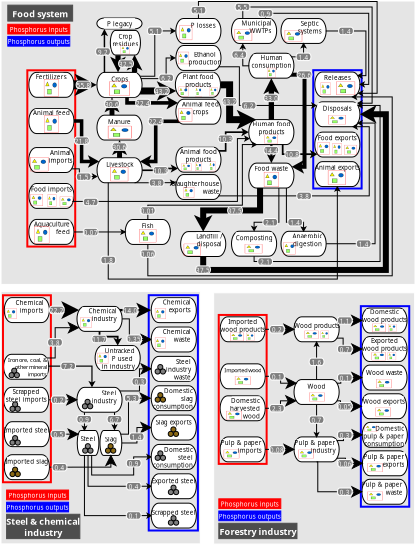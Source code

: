 <?xml version="1.0" encoding="UTF-8"?>
<dia:diagram xmlns:dia="http://www.lysator.liu.se/~alla/dia/">
  <dia:layer name="Background" visible="true" connectable="true" active="true">
    <dia:object type="Standard - Box" version="0" id="O0">
      <dia:attribute name="obj_pos">
        <dia:point val="31.757,14.815"/>
      </dia:attribute>
      <dia:attribute name="obj_bb">
        <dia:rectangle val="31.757,14.815;41.807,27.381"/>
      </dia:attribute>
      <dia:attribute name="elem_corner">
        <dia:point val="31.757,14.815"/>
      </dia:attribute>
      <dia:attribute name="elem_width">
        <dia:real val="10.05"/>
      </dia:attribute>
      <dia:attribute name="elem_height">
        <dia:real val="12.566"/>
      </dia:attribute>
      <dia:attribute name="border_width">
        <dia:real val="1.175e-38"/>
      </dia:attribute>
      <dia:attribute name="border_color">
        <dia:color val="#ffffffff"/>
      </dia:attribute>
      <dia:attribute name="inner_color">
        <dia:color val="#e5e5e5ff"/>
      </dia:attribute>
      <dia:attribute name="show_background">
        <dia:boolean val="true"/>
      </dia:attribute>
    </dia:object>
    <dia:object type="Flowchart - Terminal" version="1" id="O1">
      <dia:attribute name="obj_pos">
        <dia:point val="39.187,21.296"/>
      </dia:attribute>
      <dia:attribute name="obj_bb">
        <dia:rectangle val="39.147,21.256;41.484,22.582"/>
      </dia:attribute>
      <dia:attribute name="meta">
        <dia:composite type="dict"/>
      </dia:attribute>
      <dia:attribute name="elem_corner">
        <dia:point val="39.187,21.296"/>
      </dia:attribute>
      <dia:attribute name="elem_width">
        <dia:real val="2.257"/>
      </dia:attribute>
      <dia:attribute name="elem_height">
        <dia:real val="1.246"/>
      </dia:attribute>
      <dia:attribute name="line_width">
        <dia:real val="0.04"/>
      </dia:attribute>
      <dia:attribute name="line_colour">
        <dia:color val="#000000ff"/>
      </dia:attribute>
      <dia:attribute name="fill_colour">
        <dia:color val="#ffffffff"/>
      </dia:attribute>
      <dia:attribute name="show_background">
        <dia:boolean val="true"/>
      </dia:attribute>
      <dia:attribute name="line_style">
        <dia:enum val="0"/>
        <dia:real val="1"/>
      </dia:attribute>
      <dia:attribute name="padding">
        <dia:real val="0.1"/>
      </dia:attribute>
      <dia:attribute name="text">
        <dia:composite type="text">
          <dia:attribute name="string">
            <dia:string>##</dia:string>
          </dia:attribute>
          <dia:attribute name="font">
            <dia:font family="sans" style="0" name="Helvetica"/>
          </dia:attribute>
          <dia:attribute name="height">
            <dia:real val="0.8"/>
          </dia:attribute>
          <dia:attribute name="pos">
            <dia:point val="40.316,22.099"/>
          </dia:attribute>
          <dia:attribute name="color">
            <dia:color val="#000000ff"/>
          </dia:attribute>
          <dia:attribute name="alignment">
            <dia:enum val="1"/>
          </dia:attribute>
        </dia:composite>
      </dia:attribute>
      <dia:attribute name="text_fitting">
        <dia:enum val="0"/>
      </dia:attribute>
      <dia:attribute name="flip_horizontal">
        <dia:boolean val="false"/>
      </dia:attribute>
      <dia:attribute name="flip_vertical">
        <dia:boolean val="false"/>
      </dia:attribute>
      <dia:attribute name="subscale">
        <dia:real val="1"/>
      </dia:attribute>
    </dia:object>
    <dia:object type="Flowchart - Terminal" version="1" id="O2">
      <dia:attribute name="obj_pos">
        <dia:point val="39.145,19.866"/>
      </dia:attribute>
      <dia:attribute name="obj_bb">
        <dia:rectangle val="39.105,19.826;41.442,21.152"/>
      </dia:attribute>
      <dia:attribute name="meta">
        <dia:composite type="dict"/>
      </dia:attribute>
      <dia:attribute name="elem_corner">
        <dia:point val="39.145,19.866"/>
      </dia:attribute>
      <dia:attribute name="elem_width">
        <dia:real val="2.257"/>
      </dia:attribute>
      <dia:attribute name="elem_height">
        <dia:real val="1.246"/>
      </dia:attribute>
      <dia:attribute name="line_width">
        <dia:real val="0.04"/>
      </dia:attribute>
      <dia:attribute name="line_colour">
        <dia:color val="#000000ff"/>
      </dia:attribute>
      <dia:attribute name="fill_colour">
        <dia:color val="#ffffffff"/>
      </dia:attribute>
      <dia:attribute name="show_background">
        <dia:boolean val="true"/>
      </dia:attribute>
      <dia:attribute name="line_style">
        <dia:enum val="0"/>
        <dia:real val="1"/>
      </dia:attribute>
      <dia:attribute name="padding">
        <dia:real val="0.1"/>
      </dia:attribute>
      <dia:attribute name="text">
        <dia:composite type="text">
          <dia:attribute name="string">
            <dia:string>##</dia:string>
          </dia:attribute>
          <dia:attribute name="font">
            <dia:font family="sans" style="0" name="Helvetica"/>
          </dia:attribute>
          <dia:attribute name="height">
            <dia:real val="0.8"/>
          </dia:attribute>
          <dia:attribute name="pos">
            <dia:point val="40.274,20.668"/>
          </dia:attribute>
          <dia:attribute name="color">
            <dia:color val="#000000ff"/>
          </dia:attribute>
          <dia:attribute name="alignment">
            <dia:enum val="1"/>
          </dia:attribute>
        </dia:composite>
      </dia:attribute>
      <dia:attribute name="text_fitting">
        <dia:enum val="0"/>
      </dia:attribute>
      <dia:attribute name="flip_horizontal">
        <dia:boolean val="false"/>
      </dia:attribute>
      <dia:attribute name="flip_vertical">
        <dia:boolean val="false"/>
      </dia:attribute>
      <dia:attribute name="subscale">
        <dia:real val="1"/>
      </dia:attribute>
    </dia:object>
    <dia:object type="Flowchart - Terminal" version="1" id="O3">
      <dia:attribute name="obj_pos">
        <dia:point val="39.196,22.72"/>
      </dia:attribute>
      <dia:attribute name="obj_bb">
        <dia:rectangle val="39.156,22.68;41.493,24.006"/>
      </dia:attribute>
      <dia:attribute name="meta">
        <dia:composite type="dict"/>
      </dia:attribute>
      <dia:attribute name="elem_corner">
        <dia:point val="39.196,22.72"/>
      </dia:attribute>
      <dia:attribute name="elem_width">
        <dia:real val="2.257"/>
      </dia:attribute>
      <dia:attribute name="elem_height">
        <dia:real val="1.246"/>
      </dia:attribute>
      <dia:attribute name="line_width">
        <dia:real val="0.04"/>
      </dia:attribute>
      <dia:attribute name="line_colour">
        <dia:color val="#000000ff"/>
      </dia:attribute>
      <dia:attribute name="fill_colour">
        <dia:color val="#ffffffff"/>
      </dia:attribute>
      <dia:attribute name="show_background">
        <dia:boolean val="true"/>
      </dia:attribute>
      <dia:attribute name="line_style">
        <dia:enum val="0"/>
        <dia:real val="1"/>
      </dia:attribute>
      <dia:attribute name="padding">
        <dia:real val="0.1"/>
      </dia:attribute>
      <dia:attribute name="text">
        <dia:composite type="text">
          <dia:attribute name="string">
            <dia:string>##</dia:string>
          </dia:attribute>
          <dia:attribute name="font">
            <dia:font family="sans" style="0" name="Helvetica"/>
          </dia:attribute>
          <dia:attribute name="height">
            <dia:real val="0.8"/>
          </dia:attribute>
          <dia:attribute name="pos">
            <dia:point val="40.325,23.522"/>
          </dia:attribute>
          <dia:attribute name="color">
            <dia:color val="#000000ff"/>
          </dia:attribute>
          <dia:attribute name="alignment">
            <dia:enum val="1"/>
          </dia:attribute>
        </dia:composite>
      </dia:attribute>
      <dia:attribute name="text_fitting">
        <dia:enum val="0"/>
      </dia:attribute>
      <dia:attribute name="flip_horizontal">
        <dia:boolean val="false"/>
      </dia:attribute>
      <dia:attribute name="flip_vertical">
        <dia:boolean val="false"/>
      </dia:attribute>
      <dia:attribute name="subscale">
        <dia:real val="1"/>
      </dia:attribute>
    </dia:object>
    <dia:object type="Flowchart - Terminal" version="1" id="O4">
      <dia:attribute name="obj_pos">
        <dia:point val="39.171,24.142"/>
      </dia:attribute>
      <dia:attribute name="obj_bb">
        <dia:rectangle val="39.131,24.102;41.468,25.428"/>
      </dia:attribute>
      <dia:attribute name="meta">
        <dia:composite type="dict"/>
      </dia:attribute>
      <dia:attribute name="elem_corner">
        <dia:point val="39.171,24.142"/>
      </dia:attribute>
      <dia:attribute name="elem_width">
        <dia:real val="2.257"/>
      </dia:attribute>
      <dia:attribute name="elem_height">
        <dia:real val="1.246"/>
      </dia:attribute>
      <dia:attribute name="line_width">
        <dia:real val="0.04"/>
      </dia:attribute>
      <dia:attribute name="line_colour">
        <dia:color val="#000000ff"/>
      </dia:attribute>
      <dia:attribute name="fill_colour">
        <dia:color val="#ffffffff"/>
      </dia:attribute>
      <dia:attribute name="show_background">
        <dia:boolean val="true"/>
      </dia:attribute>
      <dia:attribute name="line_style">
        <dia:enum val="0"/>
        <dia:real val="1"/>
      </dia:attribute>
      <dia:attribute name="padding">
        <dia:real val="0.1"/>
      </dia:attribute>
      <dia:attribute name="text">
        <dia:composite type="text">
          <dia:attribute name="string">
            <dia:string>##</dia:string>
          </dia:attribute>
          <dia:attribute name="font">
            <dia:font family="sans" style="0" name="Helvetica"/>
          </dia:attribute>
          <dia:attribute name="height">
            <dia:real val="0.8"/>
          </dia:attribute>
          <dia:attribute name="pos">
            <dia:point val="40.299,24.944"/>
          </dia:attribute>
          <dia:attribute name="color">
            <dia:color val="#000000ff"/>
          </dia:attribute>
          <dia:attribute name="alignment">
            <dia:enum val="1"/>
          </dia:attribute>
        </dia:composite>
      </dia:attribute>
      <dia:attribute name="text_fitting">
        <dia:enum val="0"/>
      </dia:attribute>
      <dia:attribute name="flip_horizontal">
        <dia:boolean val="false"/>
      </dia:attribute>
      <dia:attribute name="flip_vertical">
        <dia:boolean val="false"/>
      </dia:attribute>
      <dia:attribute name="subscale">
        <dia:real val="1"/>
      </dia:attribute>
    </dia:object>
    <dia:object type="Flowchart - Terminal" version="1" id="O5">
      <dia:attribute name="obj_pos">
        <dia:point val="39.171,15.579"/>
      </dia:attribute>
      <dia:attribute name="obj_bb">
        <dia:rectangle val="39.131,15.539;41.468,16.865"/>
      </dia:attribute>
      <dia:attribute name="meta">
        <dia:composite type="dict"/>
      </dia:attribute>
      <dia:attribute name="elem_corner">
        <dia:point val="39.171,15.579"/>
      </dia:attribute>
      <dia:attribute name="elem_width">
        <dia:real val="2.257"/>
      </dia:attribute>
      <dia:attribute name="elem_height">
        <dia:real val="1.246"/>
      </dia:attribute>
      <dia:attribute name="line_width">
        <dia:real val="0.04"/>
      </dia:attribute>
      <dia:attribute name="line_colour">
        <dia:color val="#000000ff"/>
      </dia:attribute>
      <dia:attribute name="fill_colour">
        <dia:color val="#ffffffff"/>
      </dia:attribute>
      <dia:attribute name="show_background">
        <dia:boolean val="true"/>
      </dia:attribute>
      <dia:attribute name="line_style">
        <dia:enum val="0"/>
        <dia:real val="1"/>
      </dia:attribute>
      <dia:attribute name="padding">
        <dia:real val="0.1"/>
      </dia:attribute>
      <dia:attribute name="text">
        <dia:composite type="text">
          <dia:attribute name="string">
            <dia:string>##</dia:string>
          </dia:attribute>
          <dia:attribute name="font">
            <dia:font family="sans" style="0" name="Helvetica"/>
          </dia:attribute>
          <dia:attribute name="height">
            <dia:real val="0.8"/>
          </dia:attribute>
          <dia:attribute name="pos">
            <dia:point val="40.299,16.381"/>
          </dia:attribute>
          <dia:attribute name="color">
            <dia:color val="#000000ff"/>
          </dia:attribute>
          <dia:attribute name="alignment">
            <dia:enum val="1"/>
          </dia:attribute>
        </dia:composite>
      </dia:attribute>
      <dia:attribute name="text_fitting">
        <dia:enum val="0"/>
      </dia:attribute>
      <dia:attribute name="flip_horizontal">
        <dia:boolean val="false"/>
      </dia:attribute>
      <dia:attribute name="flip_vertical">
        <dia:boolean val="false"/>
      </dia:attribute>
      <dia:attribute name="subscale">
        <dia:real val="1"/>
      </dia:attribute>
    </dia:object>
    <dia:object type="Flowchart - Terminal" version="1" id="O6">
      <dia:attribute name="obj_pos">
        <dia:point val="39.171,17.006"/>
      </dia:attribute>
      <dia:attribute name="obj_bb">
        <dia:rectangle val="39.131,16.966;41.468,18.292"/>
      </dia:attribute>
      <dia:attribute name="meta">
        <dia:composite type="dict"/>
      </dia:attribute>
      <dia:attribute name="elem_corner">
        <dia:point val="39.171,17.006"/>
      </dia:attribute>
      <dia:attribute name="elem_width">
        <dia:real val="2.257"/>
      </dia:attribute>
      <dia:attribute name="elem_height">
        <dia:real val="1.246"/>
      </dia:attribute>
      <dia:attribute name="line_width">
        <dia:real val="0.04"/>
      </dia:attribute>
      <dia:attribute name="line_colour">
        <dia:color val="#000000ff"/>
      </dia:attribute>
      <dia:attribute name="fill_colour">
        <dia:color val="#ffffffff"/>
      </dia:attribute>
      <dia:attribute name="show_background">
        <dia:boolean val="true"/>
      </dia:attribute>
      <dia:attribute name="line_style">
        <dia:enum val="0"/>
        <dia:real val="1"/>
      </dia:attribute>
      <dia:attribute name="padding">
        <dia:real val="0.1"/>
      </dia:attribute>
      <dia:attribute name="text">
        <dia:composite type="text">
          <dia:attribute name="string">
            <dia:string>##</dia:string>
          </dia:attribute>
          <dia:attribute name="font">
            <dia:font family="sans" style="0" name="Helvetica"/>
          </dia:attribute>
          <dia:attribute name="height">
            <dia:real val="0.8"/>
          </dia:attribute>
          <dia:attribute name="pos">
            <dia:point val="40.299,17.808"/>
          </dia:attribute>
          <dia:attribute name="color">
            <dia:color val="#000000ff"/>
          </dia:attribute>
          <dia:attribute name="alignment">
            <dia:enum val="1"/>
          </dia:attribute>
        </dia:composite>
      </dia:attribute>
      <dia:attribute name="text_fitting">
        <dia:enum val="0"/>
      </dia:attribute>
      <dia:attribute name="flip_horizontal">
        <dia:boolean val="false"/>
      </dia:attribute>
      <dia:attribute name="flip_vertical">
        <dia:boolean val="false"/>
      </dia:attribute>
      <dia:attribute name="subscale">
        <dia:real val="1"/>
      </dia:attribute>
    </dia:object>
    <dia:object type="Flowchart - Terminal" version="1" id="O7">
      <dia:attribute name="obj_pos">
        <dia:point val="39.171,18.431"/>
      </dia:attribute>
      <dia:attribute name="obj_bb">
        <dia:rectangle val="39.131,18.391;41.468,19.717"/>
      </dia:attribute>
      <dia:attribute name="meta">
        <dia:composite type="dict"/>
      </dia:attribute>
      <dia:attribute name="elem_corner">
        <dia:point val="39.171,18.431"/>
      </dia:attribute>
      <dia:attribute name="elem_width">
        <dia:real val="2.257"/>
      </dia:attribute>
      <dia:attribute name="elem_height">
        <dia:real val="1.246"/>
      </dia:attribute>
      <dia:attribute name="line_width">
        <dia:real val="0.04"/>
      </dia:attribute>
      <dia:attribute name="line_colour">
        <dia:color val="#000000ff"/>
      </dia:attribute>
      <dia:attribute name="fill_colour">
        <dia:color val="#ffffffff"/>
      </dia:attribute>
      <dia:attribute name="show_background">
        <dia:boolean val="true"/>
      </dia:attribute>
      <dia:attribute name="line_style">
        <dia:enum val="0"/>
        <dia:real val="1"/>
      </dia:attribute>
      <dia:attribute name="padding">
        <dia:real val="0.1"/>
      </dia:attribute>
      <dia:attribute name="text">
        <dia:composite type="text">
          <dia:attribute name="string">
            <dia:string>##</dia:string>
          </dia:attribute>
          <dia:attribute name="font">
            <dia:font family="sans" style="0" name="Helvetica"/>
          </dia:attribute>
          <dia:attribute name="height">
            <dia:real val="0.8"/>
          </dia:attribute>
          <dia:attribute name="pos">
            <dia:point val="40.299,19.233"/>
          </dia:attribute>
          <dia:attribute name="color">
            <dia:color val="#000000ff"/>
          </dia:attribute>
          <dia:attribute name="alignment">
            <dia:enum val="1"/>
          </dia:attribute>
        </dia:composite>
      </dia:attribute>
      <dia:attribute name="text_fitting">
        <dia:enum val="0"/>
      </dia:attribute>
      <dia:attribute name="flip_horizontal">
        <dia:boolean val="false"/>
      </dia:attribute>
      <dia:attribute name="flip_vertical">
        <dia:boolean val="false"/>
      </dia:attribute>
      <dia:attribute name="subscale">
        <dia:real val="1"/>
      </dia:attribute>
    </dia:object>
    <dia:object type="Flowchart - Terminal" version="1" id="O8">
      <dia:attribute name="obj_pos">
        <dia:point val="35.776,16.019"/>
      </dia:attribute>
      <dia:attribute name="obj_bb">
        <dia:rectangle val="35.736,15.979;38.073,17.305"/>
      </dia:attribute>
      <dia:attribute name="meta">
        <dia:composite type="dict"/>
      </dia:attribute>
      <dia:attribute name="elem_corner">
        <dia:point val="35.776,16.019"/>
      </dia:attribute>
      <dia:attribute name="elem_width">
        <dia:real val="2.257"/>
      </dia:attribute>
      <dia:attribute name="elem_height">
        <dia:real val="1.246"/>
      </dia:attribute>
      <dia:attribute name="line_width">
        <dia:real val="0.04"/>
      </dia:attribute>
      <dia:attribute name="line_colour">
        <dia:color val="#000000ff"/>
      </dia:attribute>
      <dia:attribute name="fill_colour">
        <dia:color val="#ffffffff"/>
      </dia:attribute>
      <dia:attribute name="show_background">
        <dia:boolean val="true"/>
      </dia:attribute>
      <dia:attribute name="line_style">
        <dia:enum val="0"/>
        <dia:real val="1"/>
      </dia:attribute>
      <dia:attribute name="padding">
        <dia:real val="0.1"/>
      </dia:attribute>
      <dia:attribute name="text">
        <dia:composite type="text">
          <dia:attribute name="string">
            <dia:string>##</dia:string>
          </dia:attribute>
          <dia:attribute name="font">
            <dia:font family="sans" style="0" name="Helvetica"/>
          </dia:attribute>
          <dia:attribute name="height">
            <dia:real val="0.8"/>
          </dia:attribute>
          <dia:attribute name="pos">
            <dia:point val="36.904,16.822"/>
          </dia:attribute>
          <dia:attribute name="color">
            <dia:color val="#000000ff"/>
          </dia:attribute>
          <dia:attribute name="alignment">
            <dia:enum val="1"/>
          </dia:attribute>
        </dia:composite>
      </dia:attribute>
      <dia:attribute name="text_fitting">
        <dia:enum val="0"/>
      </dia:attribute>
      <dia:attribute name="flip_horizontal">
        <dia:boolean val="false"/>
      </dia:attribute>
      <dia:attribute name="flip_vertical">
        <dia:boolean val="false"/>
      </dia:attribute>
      <dia:attribute name="subscale">
        <dia:real val="1"/>
      </dia:attribute>
    </dia:object>
    <dia:object type="Flowchart - Terminal" version="1" id="O9">
      <dia:attribute name="obj_pos">
        <dia:point val="32.08,18.369"/>
      </dia:attribute>
      <dia:attribute name="obj_bb">
        <dia:rectangle val="32.04,18.329;34.377,19.655"/>
      </dia:attribute>
      <dia:attribute name="meta">
        <dia:composite type="dict"/>
      </dia:attribute>
      <dia:attribute name="elem_corner">
        <dia:point val="32.08,18.369"/>
      </dia:attribute>
      <dia:attribute name="elem_width">
        <dia:real val="2.257"/>
      </dia:attribute>
      <dia:attribute name="elem_height">
        <dia:real val="1.246"/>
      </dia:attribute>
      <dia:attribute name="line_width">
        <dia:real val="0.04"/>
      </dia:attribute>
      <dia:attribute name="line_colour">
        <dia:color val="#000000ff"/>
      </dia:attribute>
      <dia:attribute name="fill_colour">
        <dia:color val="#ffffffff"/>
      </dia:attribute>
      <dia:attribute name="show_background">
        <dia:boolean val="true"/>
      </dia:attribute>
      <dia:attribute name="line_style">
        <dia:enum val="0"/>
        <dia:real val="1"/>
      </dia:attribute>
      <dia:attribute name="padding">
        <dia:real val="0.1"/>
      </dia:attribute>
      <dia:attribute name="text">
        <dia:composite type="text">
          <dia:attribute name="string">
            <dia:string>##</dia:string>
          </dia:attribute>
          <dia:attribute name="font">
            <dia:font family="sans" style="0" name="Helvetica"/>
          </dia:attribute>
          <dia:attribute name="height">
            <dia:real val="0.8"/>
          </dia:attribute>
          <dia:attribute name="pos">
            <dia:point val="33.209,19.171"/>
          </dia:attribute>
          <dia:attribute name="color">
            <dia:color val="#000000ff"/>
          </dia:attribute>
          <dia:attribute name="alignment">
            <dia:enum val="1"/>
          </dia:attribute>
        </dia:composite>
      </dia:attribute>
      <dia:attribute name="text_fitting">
        <dia:enum val="0"/>
      </dia:attribute>
      <dia:attribute name="flip_horizontal">
        <dia:boolean val="false"/>
      </dia:attribute>
      <dia:attribute name="flip_vertical">
        <dia:boolean val="false"/>
      </dia:attribute>
      <dia:attribute name="subscale">
        <dia:real val="1"/>
      </dia:attribute>
    </dia:object>
    <dia:object type="Flowchart - Terminal" version="1" id="O10">
      <dia:attribute name="obj_pos">
        <dia:point val="32.08,19.968"/>
      </dia:attribute>
      <dia:attribute name="obj_bb">
        <dia:rectangle val="32.04,19.928;34.377,21.253"/>
      </dia:attribute>
      <dia:attribute name="meta">
        <dia:composite type="dict"/>
      </dia:attribute>
      <dia:attribute name="elem_corner">
        <dia:point val="32.08,19.968"/>
      </dia:attribute>
      <dia:attribute name="elem_width">
        <dia:real val="2.257"/>
      </dia:attribute>
      <dia:attribute name="elem_height">
        <dia:real val="1.246"/>
      </dia:attribute>
      <dia:attribute name="line_width">
        <dia:real val="0.04"/>
      </dia:attribute>
      <dia:attribute name="line_colour">
        <dia:color val="#000000ff"/>
      </dia:attribute>
      <dia:attribute name="fill_colour">
        <dia:color val="#ffffffff"/>
      </dia:attribute>
      <dia:attribute name="show_background">
        <dia:boolean val="true"/>
      </dia:attribute>
      <dia:attribute name="line_style">
        <dia:enum val="0"/>
        <dia:real val="1"/>
      </dia:attribute>
      <dia:attribute name="padding">
        <dia:real val="0.1"/>
      </dia:attribute>
      <dia:attribute name="text">
        <dia:composite type="text">
          <dia:attribute name="string">
            <dia:string>##</dia:string>
          </dia:attribute>
          <dia:attribute name="font">
            <dia:font family="sans" style="0" name="Helvetica"/>
          </dia:attribute>
          <dia:attribute name="height">
            <dia:real val="0.8"/>
          </dia:attribute>
          <dia:attribute name="pos">
            <dia:point val="33.209,20.77"/>
          </dia:attribute>
          <dia:attribute name="color">
            <dia:color val="#000000ff"/>
          </dia:attribute>
          <dia:attribute name="alignment">
            <dia:enum val="1"/>
          </dia:attribute>
        </dia:composite>
      </dia:attribute>
      <dia:attribute name="text_fitting">
        <dia:enum val="0"/>
      </dia:attribute>
      <dia:attribute name="flip_horizontal">
        <dia:boolean val="false"/>
      </dia:attribute>
      <dia:attribute name="flip_vertical">
        <dia:boolean val="false"/>
      </dia:attribute>
      <dia:attribute name="subscale">
        <dia:real val="1"/>
      </dia:attribute>
    </dia:object>
    <dia:object type="Flowchart - Terminal" version="1" id="O11">
      <dia:attribute name="obj_pos">
        <dia:point val="32.08,22.023"/>
      </dia:attribute>
      <dia:attribute name="obj_bb">
        <dia:rectangle val="32.04,21.983;34.377,23.309"/>
      </dia:attribute>
      <dia:attribute name="meta">
        <dia:composite type="dict"/>
      </dia:attribute>
      <dia:attribute name="elem_corner">
        <dia:point val="32.08,22.023"/>
      </dia:attribute>
      <dia:attribute name="elem_width">
        <dia:real val="2.257"/>
      </dia:attribute>
      <dia:attribute name="elem_height">
        <dia:real val="1.246"/>
      </dia:attribute>
      <dia:attribute name="line_width">
        <dia:real val="0.04"/>
      </dia:attribute>
      <dia:attribute name="line_colour">
        <dia:color val="#000000ff"/>
      </dia:attribute>
      <dia:attribute name="fill_colour">
        <dia:color val="#ffffffff"/>
      </dia:attribute>
      <dia:attribute name="show_background">
        <dia:boolean val="true"/>
      </dia:attribute>
      <dia:attribute name="line_style">
        <dia:enum val="0"/>
        <dia:real val="1"/>
      </dia:attribute>
      <dia:attribute name="padding">
        <dia:real val="0.1"/>
      </dia:attribute>
      <dia:attribute name="text">
        <dia:composite type="text">
          <dia:attribute name="string">
            <dia:string>##</dia:string>
          </dia:attribute>
          <dia:attribute name="font">
            <dia:font family="sans" style="0" name="Helvetica"/>
          </dia:attribute>
          <dia:attribute name="height">
            <dia:real val="0.8"/>
          </dia:attribute>
          <dia:attribute name="pos">
            <dia:point val="33.209,22.826"/>
          </dia:attribute>
          <dia:attribute name="color">
            <dia:color val="#000000ff"/>
          </dia:attribute>
          <dia:attribute name="alignment">
            <dia:enum val="1"/>
          </dia:attribute>
        </dia:composite>
      </dia:attribute>
      <dia:attribute name="text_fitting">
        <dia:enum val="0"/>
      </dia:attribute>
      <dia:attribute name="flip_horizontal">
        <dia:boolean val="false"/>
      </dia:attribute>
      <dia:attribute name="flip_vertical">
        <dia:boolean val="false"/>
      </dia:attribute>
      <dia:attribute name="subscale">
        <dia:real val="1"/>
      </dia:attribute>
    </dia:object>
    <dia:object type="Flowchart - Terminal" version="1" id="O12">
      <dia:attribute name="obj_pos">
        <dia:point val="32.08,16.019"/>
      </dia:attribute>
      <dia:attribute name="obj_bb">
        <dia:rectangle val="32.04,15.979;34.377,17.305"/>
      </dia:attribute>
      <dia:attribute name="meta">
        <dia:composite type="dict"/>
      </dia:attribute>
      <dia:attribute name="elem_corner">
        <dia:point val="32.08,16.019"/>
      </dia:attribute>
      <dia:attribute name="elem_width">
        <dia:real val="2.257"/>
      </dia:attribute>
      <dia:attribute name="elem_height">
        <dia:real val="1.246"/>
      </dia:attribute>
      <dia:attribute name="line_width">
        <dia:real val="0.04"/>
      </dia:attribute>
      <dia:attribute name="line_colour">
        <dia:color val="#000000ff"/>
      </dia:attribute>
      <dia:attribute name="fill_colour">
        <dia:color val="#ffffffff"/>
      </dia:attribute>
      <dia:attribute name="show_background">
        <dia:boolean val="true"/>
      </dia:attribute>
      <dia:attribute name="line_style">
        <dia:enum val="0"/>
        <dia:real val="1"/>
      </dia:attribute>
      <dia:attribute name="padding">
        <dia:real val="0.1"/>
      </dia:attribute>
      <dia:attribute name="text">
        <dia:composite type="text">
          <dia:attribute name="string">
            <dia:string>##</dia:string>
          </dia:attribute>
          <dia:attribute name="font">
            <dia:font family="sans" style="0" name="Helvetica"/>
          </dia:attribute>
          <dia:attribute name="height">
            <dia:real val="0.8"/>
          </dia:attribute>
          <dia:attribute name="pos">
            <dia:point val="33.209,16.822"/>
          </dia:attribute>
          <dia:attribute name="color">
            <dia:color val="#000000ff"/>
          </dia:attribute>
          <dia:attribute name="alignment">
            <dia:enum val="1"/>
          </dia:attribute>
        </dia:composite>
      </dia:attribute>
      <dia:attribute name="text_fitting">
        <dia:enum val="0"/>
      </dia:attribute>
      <dia:attribute name="flip_horizontal">
        <dia:boolean val="false"/>
      </dia:attribute>
      <dia:attribute name="flip_vertical">
        <dia:boolean val="false"/>
      </dia:attribute>
      <dia:attribute name="subscale">
        <dia:real val="1"/>
      </dia:attribute>
    </dia:object>
    <dia:object type="Standard - Box" version="0" id="O13">
      <dia:attribute name="obj_pos">
        <dia:point val="21.125,14.755"/>
      </dia:attribute>
      <dia:attribute name="obj_bb">
        <dia:rectangle val="21.125,14.755;31.093,27.372"/>
      </dia:attribute>
      <dia:attribute name="elem_corner">
        <dia:point val="21.125,14.755"/>
      </dia:attribute>
      <dia:attribute name="elem_width">
        <dia:real val="9.967"/>
      </dia:attribute>
      <dia:attribute name="elem_height">
        <dia:real val="12.617"/>
      </dia:attribute>
      <dia:attribute name="border_width">
        <dia:real val="1.175e-38"/>
      </dia:attribute>
      <dia:attribute name="border_color">
        <dia:color val="#ffffffff"/>
      </dia:attribute>
      <dia:attribute name="inner_color">
        <dia:color val="#e5e5e5ff"/>
      </dia:attribute>
      <dia:attribute name="show_background">
        <dia:boolean val="true"/>
      </dia:attribute>
    </dia:object>
    <dia:object type="Flowchart - Terminal" version="1" id="O14">
      <dia:attribute name="obj_pos">
        <dia:point val="24.921,19.544"/>
      </dia:attribute>
      <dia:attribute name="obj_bb">
        <dia:rectangle val="24.881,19.504;27.217,20.829"/>
      </dia:attribute>
      <dia:attribute name="meta">
        <dia:composite type="dict"/>
      </dia:attribute>
      <dia:attribute name="elem_corner">
        <dia:point val="24.921,19.544"/>
      </dia:attribute>
      <dia:attribute name="elem_width">
        <dia:real val="2.257"/>
      </dia:attribute>
      <dia:attribute name="elem_height">
        <dia:real val="1.246"/>
      </dia:attribute>
      <dia:attribute name="line_width">
        <dia:real val="0.04"/>
      </dia:attribute>
      <dia:attribute name="line_colour">
        <dia:color val="#000000ff"/>
      </dia:attribute>
      <dia:attribute name="fill_colour">
        <dia:color val="#ffffffff"/>
      </dia:attribute>
      <dia:attribute name="show_background">
        <dia:boolean val="true"/>
      </dia:attribute>
      <dia:attribute name="line_style">
        <dia:enum val="0"/>
        <dia:real val="1"/>
      </dia:attribute>
      <dia:attribute name="padding">
        <dia:real val="0.1"/>
      </dia:attribute>
      <dia:attribute name="text">
        <dia:composite type="text">
          <dia:attribute name="string">
            <dia:string>##</dia:string>
          </dia:attribute>
          <dia:attribute name="font">
            <dia:font family="sans" style="0" name="Helvetica"/>
          </dia:attribute>
          <dia:attribute name="height">
            <dia:real val="0.8"/>
          </dia:attribute>
          <dia:attribute name="pos">
            <dia:point val="26.049,20.346"/>
          </dia:attribute>
          <dia:attribute name="color">
            <dia:color val="#000000ff"/>
          </dia:attribute>
          <dia:attribute name="alignment">
            <dia:enum val="1"/>
          </dia:attribute>
        </dia:composite>
      </dia:attribute>
      <dia:attribute name="text_fitting">
        <dia:enum val="0"/>
      </dia:attribute>
      <dia:attribute name="flip_horizontal">
        <dia:boolean val="false"/>
      </dia:attribute>
      <dia:attribute name="flip_vertical">
        <dia:boolean val="false"/>
      </dia:attribute>
      <dia:attribute name="subscale">
        <dia:real val="1"/>
      </dia:attribute>
    </dia:object>
    <dia:object type="Flowchart - Terminal" version="1" id="O15">
      <dia:attribute name="obj_pos">
        <dia:point val="24.936,21.703"/>
      </dia:attribute>
      <dia:attribute name="obj_bb">
        <dia:rectangle val="24.896,21.663;26.059,22.989"/>
      </dia:attribute>
      <dia:attribute name="meta">
        <dia:composite type="dict"/>
      </dia:attribute>
      <dia:attribute name="elem_corner">
        <dia:point val="24.936,21.703"/>
      </dia:attribute>
      <dia:attribute name="elem_width">
        <dia:real val="1.083"/>
      </dia:attribute>
      <dia:attribute name="elem_height">
        <dia:real val="1.246"/>
      </dia:attribute>
      <dia:attribute name="line_width">
        <dia:real val="0.04"/>
      </dia:attribute>
      <dia:attribute name="line_colour">
        <dia:color val="#000000ff"/>
      </dia:attribute>
      <dia:attribute name="fill_colour">
        <dia:color val="#ffffffff"/>
      </dia:attribute>
      <dia:attribute name="show_background">
        <dia:boolean val="true"/>
      </dia:attribute>
      <dia:attribute name="line_style">
        <dia:enum val="0"/>
        <dia:real val="1"/>
      </dia:attribute>
      <dia:attribute name="padding">
        <dia:real val="0.1"/>
      </dia:attribute>
      <dia:attribute name="text">
        <dia:composite type="text">
          <dia:attribute name="string">
            <dia:string>##</dia:string>
          </dia:attribute>
          <dia:attribute name="font">
            <dia:font family="sans" style="0" name="Helvetica"/>
          </dia:attribute>
          <dia:attribute name="height">
            <dia:real val="0.8"/>
          </dia:attribute>
          <dia:attribute name="pos">
            <dia:point val="25.477,22.505"/>
          </dia:attribute>
          <dia:attribute name="color">
            <dia:color val="#000000ff"/>
          </dia:attribute>
          <dia:attribute name="alignment">
            <dia:enum val="1"/>
          </dia:attribute>
        </dia:composite>
      </dia:attribute>
      <dia:attribute name="text_fitting">
        <dia:enum val="0"/>
      </dia:attribute>
      <dia:attribute name="flip_horizontal">
        <dia:boolean val="false"/>
      </dia:attribute>
      <dia:attribute name="flip_vertical">
        <dia:boolean val="false"/>
      </dia:attribute>
      <dia:attribute name="subscale">
        <dia:real val="1"/>
      </dia:attribute>
    </dia:object>
    <dia:object type="Flowchart - Terminal" version="1" id="O16">
      <dia:attribute name="obj_pos">
        <dia:point val="26.073,21.703"/>
      </dia:attribute>
      <dia:attribute name="obj_bb">
        <dia:rectangle val="26.033,21.663;27.204,22.989"/>
      </dia:attribute>
      <dia:attribute name="meta">
        <dia:composite type="dict"/>
      </dia:attribute>
      <dia:attribute name="elem_corner">
        <dia:point val="26.073,21.703"/>
      </dia:attribute>
      <dia:attribute name="elem_width">
        <dia:real val="1.091"/>
      </dia:attribute>
      <dia:attribute name="elem_height">
        <dia:real val="1.246"/>
      </dia:attribute>
      <dia:attribute name="line_width">
        <dia:real val="0.04"/>
      </dia:attribute>
      <dia:attribute name="line_colour">
        <dia:color val="#000000ff"/>
      </dia:attribute>
      <dia:attribute name="fill_colour">
        <dia:color val="#ffffffff"/>
      </dia:attribute>
      <dia:attribute name="show_background">
        <dia:boolean val="true"/>
      </dia:attribute>
      <dia:attribute name="line_style">
        <dia:enum val="0"/>
        <dia:real val="1"/>
      </dia:attribute>
      <dia:attribute name="padding">
        <dia:real val="0.1"/>
      </dia:attribute>
      <dia:attribute name="text">
        <dia:composite type="text">
          <dia:attribute name="string">
            <dia:string>##</dia:string>
          </dia:attribute>
          <dia:attribute name="font">
            <dia:font family="sans" style="0" name="Helvetica"/>
          </dia:attribute>
          <dia:attribute name="height">
            <dia:real val="0.8"/>
          </dia:attribute>
          <dia:attribute name="pos">
            <dia:point val="26.619,22.505"/>
          </dia:attribute>
          <dia:attribute name="color">
            <dia:color val="#000000ff"/>
          </dia:attribute>
          <dia:attribute name="alignment">
            <dia:enum val="1"/>
          </dia:attribute>
        </dia:composite>
      </dia:attribute>
      <dia:attribute name="text_fitting">
        <dia:enum val="0"/>
      </dia:attribute>
      <dia:attribute name="flip_horizontal">
        <dia:boolean val="false"/>
      </dia:attribute>
      <dia:attribute name="flip_vertical">
        <dia:boolean val="false"/>
      </dia:attribute>
      <dia:attribute name="subscale">
        <dia:real val="1"/>
      </dia:attribute>
    </dia:object>
    <dia:object type="Flowchart - Terminal" version="1" id="O17">
      <dia:attribute name="obj_pos">
        <dia:point val="21.256,17.893"/>
      </dia:attribute>
      <dia:attribute name="obj_bb">
        <dia:rectangle val="21.216,17.853;23.552,19.179"/>
      </dia:attribute>
      <dia:attribute name="meta">
        <dia:composite type="dict"/>
      </dia:attribute>
      <dia:attribute name="elem_corner">
        <dia:point val="21.256,17.893"/>
      </dia:attribute>
      <dia:attribute name="elem_width">
        <dia:real val="2.257"/>
      </dia:attribute>
      <dia:attribute name="elem_height">
        <dia:real val="1.246"/>
      </dia:attribute>
      <dia:attribute name="line_width">
        <dia:real val="0.04"/>
      </dia:attribute>
      <dia:attribute name="line_colour">
        <dia:color val="#000000ff"/>
      </dia:attribute>
      <dia:attribute name="fill_colour">
        <dia:color val="#ffffffff"/>
      </dia:attribute>
      <dia:attribute name="show_background">
        <dia:boolean val="true"/>
      </dia:attribute>
      <dia:attribute name="line_style">
        <dia:enum val="0"/>
        <dia:real val="1"/>
      </dia:attribute>
      <dia:attribute name="padding">
        <dia:real val="0.1"/>
      </dia:attribute>
      <dia:attribute name="text">
        <dia:composite type="text">
          <dia:attribute name="string">
            <dia:string>##</dia:string>
          </dia:attribute>
          <dia:attribute name="font">
            <dia:font family="sans" style="0" name="Helvetica"/>
          </dia:attribute>
          <dia:attribute name="height">
            <dia:real val="0.8"/>
          </dia:attribute>
          <dia:attribute name="pos">
            <dia:point val="22.384,18.695"/>
          </dia:attribute>
          <dia:attribute name="color">
            <dia:color val="#000000ff"/>
          </dia:attribute>
          <dia:attribute name="alignment">
            <dia:enum val="1"/>
          </dia:attribute>
        </dia:composite>
      </dia:attribute>
      <dia:attribute name="text_fitting">
        <dia:enum val="0"/>
      </dia:attribute>
      <dia:attribute name="flip_horizontal">
        <dia:boolean val="false"/>
      </dia:attribute>
      <dia:attribute name="flip_vertical">
        <dia:boolean val="false"/>
      </dia:attribute>
      <dia:attribute name="subscale">
        <dia:real val="1"/>
      </dia:attribute>
    </dia:object>
    <dia:group>
      <dia:attribute name="meta">
        <dia:composite type="dict"/>
      </dia:attribute>
      <dia:attribute name="matrix"/>
      <dia:object type="Flowchart - Terminal" version="1" id="O18">
        <dia:attribute name="obj_pos">
          <dia:point val="21.258,19.545"/>
        </dia:attribute>
        <dia:attribute name="obj_bb">
          <dia:rectangle val="21.218,19.505;23.554,20.831"/>
        </dia:attribute>
        <dia:attribute name="meta">
          <dia:composite type="dict"/>
        </dia:attribute>
        <dia:attribute name="elem_corner">
          <dia:point val="21.258,19.545"/>
        </dia:attribute>
        <dia:attribute name="elem_width">
          <dia:real val="2.257"/>
        </dia:attribute>
        <dia:attribute name="elem_height">
          <dia:real val="1.246"/>
        </dia:attribute>
        <dia:attribute name="line_width">
          <dia:real val="0.04"/>
        </dia:attribute>
        <dia:attribute name="line_colour">
          <dia:color val="#000000ff"/>
        </dia:attribute>
        <dia:attribute name="fill_colour">
          <dia:color val="#ffffffff"/>
        </dia:attribute>
        <dia:attribute name="show_background">
          <dia:boolean val="true"/>
        </dia:attribute>
        <dia:attribute name="line_style">
          <dia:enum val="0"/>
          <dia:real val="1"/>
        </dia:attribute>
        <dia:attribute name="padding">
          <dia:real val="0.1"/>
        </dia:attribute>
        <dia:attribute name="text">
          <dia:composite type="text">
            <dia:attribute name="string">
              <dia:string>##</dia:string>
            </dia:attribute>
            <dia:attribute name="font">
              <dia:font family="sans" style="0" name="Helvetica"/>
            </dia:attribute>
            <dia:attribute name="height">
              <dia:real val="0.8"/>
            </dia:attribute>
            <dia:attribute name="pos">
              <dia:point val="22.386,20.347"/>
            </dia:attribute>
            <dia:attribute name="color">
              <dia:color val="#000000ff"/>
            </dia:attribute>
            <dia:attribute name="alignment">
              <dia:enum val="1"/>
            </dia:attribute>
          </dia:composite>
        </dia:attribute>
        <dia:attribute name="text_fitting">
          <dia:enum val="0"/>
        </dia:attribute>
        <dia:attribute name="flip_horizontal">
          <dia:boolean val="false"/>
        </dia:attribute>
        <dia:attribute name="flip_vertical">
          <dia:boolean val="false"/>
        </dia:attribute>
        <dia:attribute name="subscale">
          <dia:real val="1"/>
        </dia:attribute>
      </dia:object>
      <dia:object type="Flowchart - Box" version="0" id="O19">
        <dia:attribute name="obj_pos">
          <dia:point val="21.634,19.601"/>
        </dia:attribute>
        <dia:attribute name="obj_bb">
          <dia:rectangle val="21.634,19.601;23.137,20.256"/>
        </dia:attribute>
        <dia:attribute name="elem_corner">
          <dia:point val="21.634,19.601"/>
        </dia:attribute>
        <dia:attribute name="elem_width">
          <dia:real val="1.503"/>
        </dia:attribute>
        <dia:attribute name="elem_height">
          <dia:real val="0.655"/>
        </dia:attribute>
        <dia:attribute name="border_width">
          <dia:real val="1.175e-38"/>
        </dia:attribute>
        <dia:attribute name="border_color">
          <dia:color val="#ffffffff"/>
        </dia:attribute>
        <dia:attribute name="show_background">
          <dia:boolean val="true"/>
        </dia:attribute>
        <dia:attribute name="padding">
          <dia:real val="0"/>
        </dia:attribute>
        <dia:attribute name="text">
          <dia:composite type="text">
            <dia:attribute name="string">
              <dia:string>#Scrapped
steel imports#</dia:string>
            </dia:attribute>
            <dia:attribute name="font">
              <dia:font family="sans" style="0" name="Helvetica"/>
            </dia:attribute>
            <dia:attribute name="height">
              <dia:real val="0.388"/>
            </dia:attribute>
            <dia:attribute name="pos">
              <dia:point val="22.386,19.821"/>
            </dia:attribute>
            <dia:attribute name="color">
              <dia:color val="#000000ff"/>
            </dia:attribute>
            <dia:attribute name="alignment">
              <dia:enum val="1"/>
            </dia:attribute>
          </dia:composite>
        </dia:attribute>
        <dia:attribute name="text_fitting">
          <dia:enum val="0"/>
        </dia:attribute>
      </dia:object>
    </dia:group>
    <dia:group>
      <dia:attribute name="meta">
        <dia:composite type="dict"/>
      </dia:attribute>
      <dia:attribute name="matrix"/>
      <dia:object type="Flowchart - Terminal" version="1" id="O20">
        <dia:attribute name="obj_pos">
          <dia:point val="21.291,22.912"/>
        </dia:attribute>
        <dia:attribute name="obj_bb">
          <dia:rectangle val="21.252,22.872;23.588,24.198"/>
        </dia:attribute>
        <dia:attribute name="meta">
          <dia:composite type="dict"/>
        </dia:attribute>
        <dia:attribute name="elem_corner">
          <dia:point val="21.291,22.912"/>
        </dia:attribute>
        <dia:attribute name="elem_width">
          <dia:real val="2.257"/>
        </dia:attribute>
        <dia:attribute name="elem_height">
          <dia:real val="1.246"/>
        </dia:attribute>
        <dia:attribute name="line_width">
          <dia:real val="0.04"/>
        </dia:attribute>
        <dia:attribute name="line_colour">
          <dia:color val="#000000ff"/>
        </dia:attribute>
        <dia:attribute name="fill_colour">
          <dia:color val="#ffffffff"/>
        </dia:attribute>
        <dia:attribute name="show_background">
          <dia:boolean val="true"/>
        </dia:attribute>
        <dia:attribute name="line_style">
          <dia:enum val="0"/>
          <dia:real val="1"/>
        </dia:attribute>
        <dia:attribute name="padding">
          <dia:real val="0.1"/>
        </dia:attribute>
        <dia:attribute name="text">
          <dia:composite type="text">
            <dia:attribute name="string">
              <dia:string>##</dia:string>
            </dia:attribute>
            <dia:attribute name="font">
              <dia:font family="sans" style="0" name="Helvetica"/>
            </dia:attribute>
            <dia:attribute name="height">
              <dia:real val="0.8"/>
            </dia:attribute>
            <dia:attribute name="pos">
              <dia:point val="22.42,23.714"/>
            </dia:attribute>
            <dia:attribute name="color">
              <dia:color val="#000000ff"/>
            </dia:attribute>
            <dia:attribute name="alignment">
              <dia:enum val="1"/>
            </dia:attribute>
          </dia:composite>
        </dia:attribute>
        <dia:attribute name="text_fitting">
          <dia:enum val="0"/>
        </dia:attribute>
        <dia:attribute name="flip_horizontal">
          <dia:boolean val="false"/>
        </dia:attribute>
        <dia:attribute name="flip_vertical">
          <dia:boolean val="false"/>
        </dia:attribute>
        <dia:attribute name="subscale">
          <dia:real val="1"/>
        </dia:attribute>
      </dia:object>
      <dia:object type="Flowchart - Box" version="0" id="O21">
        <dia:attribute name="obj_pos">
          <dia:point val="21.456,23.045"/>
        </dia:attribute>
        <dia:attribute name="obj_bb">
          <dia:rectangle val="21.456,23.045;23.371,23.409"/>
        </dia:attribute>
        <dia:attribute name="elem_corner">
          <dia:point val="21.456,23.045"/>
        </dia:attribute>
        <dia:attribute name="elem_width">
          <dia:real val="1.914"/>
        </dia:attribute>
        <dia:attribute name="elem_height">
          <dia:real val="0.364"/>
        </dia:attribute>
        <dia:attribute name="border_width">
          <dia:real val="1.175e-38"/>
        </dia:attribute>
        <dia:attribute name="border_color">
          <dia:color val="#ffffffff"/>
        </dia:attribute>
        <dia:attribute name="show_background">
          <dia:boolean val="true"/>
        </dia:attribute>
        <dia:attribute name="padding">
          <dia:real val="0"/>
        </dia:attribute>
        <dia:attribute name="text">
          <dia:composite type="text">
            <dia:attribute name="string">
              <dia:string>#Imported slag#</dia:string>
            </dia:attribute>
            <dia:attribute name="font">
              <dia:font family="sans" style="0" name="Helvetica"/>
            </dia:attribute>
            <dia:attribute name="height">
              <dia:real val="0.388"/>
            </dia:attribute>
            <dia:attribute name="pos">
              <dia:point val="22.413,23.314"/>
            </dia:attribute>
            <dia:attribute name="color">
              <dia:color val="#000000ff"/>
            </dia:attribute>
            <dia:attribute name="alignment">
              <dia:enum val="1"/>
            </dia:attribute>
          </dia:composite>
        </dia:attribute>
        <dia:attribute name="text_fitting">
          <dia:enum val="0"/>
        </dia:attribute>
      </dia:object>
    </dia:group>
    <dia:object type="Standard - Box" version="0" id="O22">
      <dia:attribute name="obj_pos">
        <dia:point val="21.224,14.94"/>
      </dia:attribute>
      <dia:attribute name="obj_bb">
        <dia:rectangle val="21.174,14.89;23.669,24.339"/>
      </dia:attribute>
      <dia:attribute name="elem_corner">
        <dia:point val="21.224,14.94"/>
      </dia:attribute>
      <dia:attribute name="elem_width">
        <dia:real val="2.395"/>
      </dia:attribute>
      <dia:attribute name="elem_height">
        <dia:real val="9.349"/>
      </dia:attribute>
      <dia:attribute name="border_width">
        <dia:real val="0.1"/>
      </dia:attribute>
      <dia:attribute name="border_color">
        <dia:color val="#ff0000ff"/>
      </dia:attribute>
      <dia:attribute name="show_background">
        <dia:boolean val="false"/>
      </dia:attribute>
    </dia:object>
    <dia:object type="Flowchart - Terminal" version="1" id="O23">
      <dia:attribute name="obj_pos">
        <dia:point val="21.293,21.262"/>
      </dia:attribute>
      <dia:attribute name="obj_bb">
        <dia:rectangle val="21.253,21.222;23.59,22.548"/>
      </dia:attribute>
      <dia:attribute name="meta">
        <dia:composite type="dict"/>
      </dia:attribute>
      <dia:attribute name="elem_corner">
        <dia:point val="21.293,21.262"/>
      </dia:attribute>
      <dia:attribute name="elem_width">
        <dia:real val="2.257"/>
      </dia:attribute>
      <dia:attribute name="elem_height">
        <dia:real val="1.246"/>
      </dia:attribute>
      <dia:attribute name="line_width">
        <dia:real val="0.04"/>
      </dia:attribute>
      <dia:attribute name="line_colour">
        <dia:color val="#000000ff"/>
      </dia:attribute>
      <dia:attribute name="fill_colour">
        <dia:color val="#ffffffff"/>
      </dia:attribute>
      <dia:attribute name="show_background">
        <dia:boolean val="true"/>
      </dia:attribute>
      <dia:attribute name="line_style">
        <dia:enum val="0"/>
        <dia:real val="1"/>
      </dia:attribute>
      <dia:attribute name="padding">
        <dia:real val="0.1"/>
      </dia:attribute>
      <dia:attribute name="text">
        <dia:composite type="text">
          <dia:attribute name="string">
            <dia:string>##</dia:string>
          </dia:attribute>
          <dia:attribute name="font">
            <dia:font family="sans" style="0" name="Helvetica"/>
          </dia:attribute>
          <dia:attribute name="height">
            <dia:real val="0.8"/>
          </dia:attribute>
          <dia:attribute name="pos">
            <dia:point val="22.421,22.064"/>
          </dia:attribute>
          <dia:attribute name="color">
            <dia:color val="#000000ff"/>
          </dia:attribute>
          <dia:attribute name="alignment">
            <dia:enum val="1"/>
          </dia:attribute>
        </dia:composite>
      </dia:attribute>
      <dia:attribute name="text_fitting">
        <dia:enum val="0"/>
      </dia:attribute>
      <dia:attribute name="flip_horizontal">
        <dia:boolean val="false"/>
      </dia:attribute>
      <dia:attribute name="flip_vertical">
        <dia:boolean val="false"/>
      </dia:attribute>
      <dia:attribute name="subscale">
        <dia:real val="1"/>
      </dia:attribute>
    </dia:object>
    <dia:object type="Flowchart - Box" version="0" id="O24">
      <dia:attribute name="obj_pos">
        <dia:point val="21.659,21.453"/>
      </dia:attribute>
      <dia:attribute name="obj_bb">
        <dia:rectangle val="21.659,21.453;23.166,21.868"/>
      </dia:attribute>
      <dia:attribute name="elem_corner">
        <dia:point val="21.659,21.453"/>
      </dia:attribute>
      <dia:attribute name="elem_width">
        <dia:real val="1.508"/>
      </dia:attribute>
      <dia:attribute name="elem_height">
        <dia:real val="0.415"/>
      </dia:attribute>
      <dia:attribute name="border_width">
        <dia:real val="1.175e-38"/>
      </dia:attribute>
      <dia:attribute name="border_color">
        <dia:color val="#ffffffff"/>
      </dia:attribute>
      <dia:attribute name="show_background">
        <dia:boolean val="true"/>
      </dia:attribute>
      <dia:attribute name="padding">
        <dia:real val="0"/>
      </dia:attribute>
      <dia:attribute name="text">
        <dia:composite type="text">
          <dia:attribute name="string">
            <dia:string>#Imported steel#</dia:string>
          </dia:attribute>
          <dia:attribute name="font">
            <dia:font family="sans" style="0" name="Helvetica"/>
          </dia:attribute>
          <dia:attribute name="height">
            <dia:real val="0.388"/>
          </dia:attribute>
          <dia:attribute name="pos">
            <dia:point val="22.413,21.748"/>
          </dia:attribute>
          <dia:attribute name="color">
            <dia:color val="#000000ff"/>
          </dia:attribute>
          <dia:attribute name="alignment">
            <dia:enum val="1"/>
          </dia:attribute>
        </dia:composite>
      </dia:attribute>
      <dia:attribute name="text_fitting">
        <dia:enum val="0"/>
      </dia:attribute>
    </dia:object>
    <dia:object type="Standard - Box" version="0" id="O25">
      <dia:attribute name="obj_pos">
        <dia:point val="21.126,0.227"/>
      </dia:attribute>
      <dia:attribute name="obj_bb">
        <dia:rectangle val="21.126,0.227;41.825,14.398"/>
      </dia:attribute>
      <dia:attribute name="elem_corner">
        <dia:point val="21.126,0.227"/>
      </dia:attribute>
      <dia:attribute name="elem_width">
        <dia:real val="20.699"/>
      </dia:attribute>
      <dia:attribute name="elem_height">
        <dia:real val="14.171"/>
      </dia:attribute>
      <dia:attribute name="border_width">
        <dia:real val="1.175e-38"/>
      </dia:attribute>
      <dia:attribute name="border_color">
        <dia:color val="#ffffffff"/>
      </dia:attribute>
      <dia:attribute name="inner_color">
        <dia:color val="#e5e5e5ff"/>
      </dia:attribute>
      <dia:attribute name="show_background">
        <dia:boolean val="true"/>
      </dia:attribute>
    </dia:object>
    <dia:object type="Flowchart - Terminal" version="1" id="O26">
      <dia:attribute name="obj_pos">
        <dia:point val="35.125,11.742"/>
      </dia:attribute>
      <dia:attribute name="obj_bb">
        <dia:rectangle val="35.085,11.702;37.422,13.028"/>
      </dia:attribute>
      <dia:attribute name="meta">
        <dia:composite type="dict"/>
      </dia:attribute>
      <dia:attribute name="elem_corner">
        <dia:point val="35.125,11.742"/>
      </dia:attribute>
      <dia:attribute name="elem_width">
        <dia:real val="2.257"/>
      </dia:attribute>
      <dia:attribute name="elem_height">
        <dia:real val="1.246"/>
      </dia:attribute>
      <dia:attribute name="line_width">
        <dia:real val="0.04"/>
      </dia:attribute>
      <dia:attribute name="line_colour">
        <dia:color val="#000000ff"/>
      </dia:attribute>
      <dia:attribute name="fill_colour">
        <dia:color val="#ffffffff"/>
      </dia:attribute>
      <dia:attribute name="show_background">
        <dia:boolean val="true"/>
      </dia:attribute>
      <dia:attribute name="line_style">
        <dia:enum val="0"/>
        <dia:real val="1"/>
      </dia:attribute>
      <dia:attribute name="padding">
        <dia:real val="0.1"/>
      </dia:attribute>
      <dia:attribute name="text">
        <dia:composite type="text">
          <dia:attribute name="string">
            <dia:string>##</dia:string>
          </dia:attribute>
          <dia:attribute name="font">
            <dia:font family="sans" style="0" name="Helvetica"/>
          </dia:attribute>
          <dia:attribute name="height">
            <dia:real val="0.8"/>
          </dia:attribute>
          <dia:attribute name="pos">
            <dia:point val="36.253,12.544"/>
          </dia:attribute>
          <dia:attribute name="color">
            <dia:color val="#000000ff"/>
          </dia:attribute>
          <dia:attribute name="alignment">
            <dia:enum val="1"/>
          </dia:attribute>
        </dia:composite>
      </dia:attribute>
      <dia:attribute name="text_fitting">
        <dia:enum val="0"/>
      </dia:attribute>
      <dia:attribute name="flip_horizontal">
        <dia:boolean val="false"/>
      </dia:attribute>
      <dia:attribute name="flip_vertical">
        <dia:boolean val="false"/>
      </dia:attribute>
      <dia:attribute name="subscale">
        <dia:real val="1"/>
      </dia:attribute>
    </dia:object>
    <dia:object type="Flowchart - Terminal" version="1" id="O27">
      <dia:attribute name="obj_pos">
        <dia:point val="36.814,8.258"/>
      </dia:attribute>
      <dia:attribute name="obj_bb">
        <dia:rectangle val="36.774,8.218;39.11,9.544"/>
      </dia:attribute>
      <dia:attribute name="meta">
        <dia:composite type="dict"/>
      </dia:attribute>
      <dia:attribute name="elem_corner">
        <dia:point val="36.814,8.258"/>
      </dia:attribute>
      <dia:attribute name="elem_width">
        <dia:real val="2.257"/>
      </dia:attribute>
      <dia:attribute name="elem_height">
        <dia:real val="1.246"/>
      </dia:attribute>
      <dia:attribute name="line_width">
        <dia:real val="0.04"/>
      </dia:attribute>
      <dia:attribute name="line_colour">
        <dia:color val="#000000ff"/>
      </dia:attribute>
      <dia:attribute name="fill_colour">
        <dia:color val="#ffffffff"/>
      </dia:attribute>
      <dia:attribute name="show_background">
        <dia:boolean val="true"/>
      </dia:attribute>
      <dia:attribute name="line_style">
        <dia:enum val="0"/>
        <dia:real val="1"/>
      </dia:attribute>
      <dia:attribute name="padding">
        <dia:real val="0.1"/>
      </dia:attribute>
      <dia:attribute name="text">
        <dia:composite type="text">
          <dia:attribute name="string">
            <dia:string>##</dia:string>
          </dia:attribute>
          <dia:attribute name="font">
            <dia:font family="sans" style="0" name="Helvetica"/>
          </dia:attribute>
          <dia:attribute name="height">
            <dia:real val="0.8"/>
          </dia:attribute>
          <dia:attribute name="pos">
            <dia:point val="37.942,9.06"/>
          </dia:attribute>
          <dia:attribute name="color">
            <dia:color val="#000000ff"/>
          </dia:attribute>
          <dia:attribute name="alignment">
            <dia:enum val="1"/>
          </dia:attribute>
        </dia:composite>
      </dia:attribute>
      <dia:attribute name="text_fitting">
        <dia:enum val="0"/>
      </dia:attribute>
      <dia:attribute name="flip_horizontal">
        <dia:boolean val="false"/>
      </dia:attribute>
      <dia:attribute name="flip_vertical">
        <dia:boolean val="false"/>
      </dia:attribute>
      <dia:attribute name="subscale">
        <dia:real val="1"/>
      </dia:attribute>
    </dia:object>
    <dia:object type="Flowchart - Terminal" version="1" id="O28">
      <dia:attribute name="obj_pos">
        <dia:point val="36.814,3.777"/>
      </dia:attribute>
      <dia:attribute name="obj_bb">
        <dia:rectangle val="36.774,3.737;39.111,5.063"/>
      </dia:attribute>
      <dia:attribute name="meta">
        <dia:composite type="dict"/>
      </dia:attribute>
      <dia:attribute name="elem_corner">
        <dia:point val="36.814,3.777"/>
      </dia:attribute>
      <dia:attribute name="elem_width">
        <dia:real val="2.257"/>
      </dia:attribute>
      <dia:attribute name="elem_height">
        <dia:real val="1.246"/>
      </dia:attribute>
      <dia:attribute name="line_width">
        <dia:real val="0.04"/>
      </dia:attribute>
      <dia:attribute name="line_colour">
        <dia:color val="#000000ff"/>
      </dia:attribute>
      <dia:attribute name="fill_colour">
        <dia:color val="#ffffffff"/>
      </dia:attribute>
      <dia:attribute name="show_background">
        <dia:boolean val="true"/>
      </dia:attribute>
      <dia:attribute name="line_style">
        <dia:enum val="0"/>
        <dia:real val="1"/>
      </dia:attribute>
      <dia:attribute name="padding">
        <dia:real val="0.1"/>
      </dia:attribute>
      <dia:attribute name="text">
        <dia:composite type="text">
          <dia:attribute name="string">
            <dia:string>##</dia:string>
          </dia:attribute>
          <dia:attribute name="font">
            <dia:font family="sans" style="0" name="Helvetica"/>
          </dia:attribute>
          <dia:attribute name="height">
            <dia:real val="0.8"/>
          </dia:attribute>
          <dia:attribute name="pos">
            <dia:point val="37.942,4.58"/>
          </dia:attribute>
          <dia:attribute name="color">
            <dia:color val="#000000ff"/>
          </dia:attribute>
          <dia:attribute name="alignment">
            <dia:enum val="1"/>
          </dia:attribute>
        </dia:composite>
      </dia:attribute>
      <dia:attribute name="text_fitting">
        <dia:enum val="0"/>
      </dia:attribute>
      <dia:attribute name="flip_horizontal">
        <dia:boolean val="false"/>
      </dia:attribute>
      <dia:attribute name="flip_vertical">
        <dia:boolean val="false"/>
      </dia:attribute>
      <dia:attribute name="subscale">
        <dia:real val="1"/>
      </dia:attribute>
    </dia:object>
    <dia:object type="Flowchart - Terminal" version="1" id="O29">
      <dia:attribute name="obj_pos">
        <dia:point val="36.813,6.782"/>
      </dia:attribute>
      <dia:attribute name="obj_bb">
        <dia:rectangle val="36.773,6.742;39.109,8.068"/>
      </dia:attribute>
      <dia:attribute name="meta">
        <dia:composite type="dict"/>
      </dia:attribute>
      <dia:attribute name="elem_corner">
        <dia:point val="36.813,6.782"/>
      </dia:attribute>
      <dia:attribute name="elem_width">
        <dia:real val="2.257"/>
      </dia:attribute>
      <dia:attribute name="elem_height">
        <dia:real val="1.246"/>
      </dia:attribute>
      <dia:attribute name="line_width">
        <dia:real val="0.04"/>
      </dia:attribute>
      <dia:attribute name="line_colour">
        <dia:color val="#000000ff"/>
      </dia:attribute>
      <dia:attribute name="fill_colour">
        <dia:color val="#ffffffff"/>
      </dia:attribute>
      <dia:attribute name="show_background">
        <dia:boolean val="true"/>
      </dia:attribute>
      <dia:attribute name="line_style">
        <dia:enum val="0"/>
        <dia:real val="1"/>
      </dia:attribute>
      <dia:attribute name="padding">
        <dia:real val="0.1"/>
      </dia:attribute>
      <dia:attribute name="text">
        <dia:composite type="text">
          <dia:attribute name="string">
            <dia:string>##</dia:string>
          </dia:attribute>
          <dia:attribute name="font">
            <dia:font family="sans" style="0" name="Helvetica"/>
          </dia:attribute>
          <dia:attribute name="height">
            <dia:real val="0.8"/>
          </dia:attribute>
          <dia:attribute name="pos">
            <dia:point val="37.941,7.584"/>
          </dia:attribute>
          <dia:attribute name="color">
            <dia:color val="#000000ff"/>
          </dia:attribute>
          <dia:attribute name="alignment">
            <dia:enum val="1"/>
          </dia:attribute>
        </dia:composite>
      </dia:attribute>
      <dia:attribute name="text_fitting">
        <dia:enum val="0"/>
      </dia:attribute>
      <dia:attribute name="flip_horizontal">
        <dia:boolean val="false"/>
      </dia:attribute>
      <dia:attribute name="flip_vertical">
        <dia:boolean val="false"/>
      </dia:attribute>
      <dia:attribute name="subscale">
        <dia:real val="1"/>
      </dia:attribute>
    </dia:object>
    <dia:object type="Flowchart - Terminal" version="1" id="O30">
      <dia:attribute name="obj_pos">
        <dia:point val="36.814,5.267"/>
      </dia:attribute>
      <dia:attribute name="obj_bb">
        <dia:rectangle val="36.774,5.227;39.111,6.552"/>
      </dia:attribute>
      <dia:attribute name="meta">
        <dia:composite type="dict"/>
      </dia:attribute>
      <dia:attribute name="elem_corner">
        <dia:point val="36.814,5.267"/>
      </dia:attribute>
      <dia:attribute name="elem_width">
        <dia:real val="2.257"/>
      </dia:attribute>
      <dia:attribute name="elem_height">
        <dia:real val="1.246"/>
      </dia:attribute>
      <dia:attribute name="line_width">
        <dia:real val="0.04"/>
      </dia:attribute>
      <dia:attribute name="line_colour">
        <dia:color val="#000000ff"/>
      </dia:attribute>
      <dia:attribute name="fill_colour">
        <dia:color val="#ffffffff"/>
      </dia:attribute>
      <dia:attribute name="show_background">
        <dia:boolean val="true"/>
      </dia:attribute>
      <dia:attribute name="line_style">
        <dia:enum val="0"/>
        <dia:real val="1"/>
      </dia:attribute>
      <dia:attribute name="padding">
        <dia:real val="0.1"/>
      </dia:attribute>
      <dia:attribute name="text">
        <dia:composite type="text">
          <dia:attribute name="string">
            <dia:string>##</dia:string>
          </dia:attribute>
          <dia:attribute name="font">
            <dia:font family="sans" style="0" name="Helvetica"/>
          </dia:attribute>
          <dia:attribute name="height">
            <dia:real val="0.8"/>
          </dia:attribute>
          <dia:attribute name="pos">
            <dia:point val="37.942,6.069"/>
          </dia:attribute>
          <dia:attribute name="color">
            <dia:color val="#000000ff"/>
          </dia:attribute>
          <dia:attribute name="alignment">
            <dia:enum val="1"/>
          </dia:attribute>
        </dia:composite>
      </dia:attribute>
      <dia:attribute name="text_fitting">
        <dia:enum val="0"/>
      </dia:attribute>
      <dia:attribute name="flip_horizontal">
        <dia:boolean val="false"/>
      </dia:attribute>
      <dia:attribute name="flip_vertical">
        <dia:boolean val="false"/>
      </dia:attribute>
      <dia:attribute name="subscale">
        <dia:real val="1"/>
      </dia:attribute>
    </dia:object>
    <dia:object type="Flowchart - Terminal" version="1" id="O31">
      <dia:attribute name="obj_pos">
        <dia:point val="35.124,1.104"/>
      </dia:attribute>
      <dia:attribute name="obj_bb">
        <dia:rectangle val="35.084,1.064;37.42,2.39"/>
      </dia:attribute>
      <dia:attribute name="meta">
        <dia:composite type="dict"/>
      </dia:attribute>
      <dia:attribute name="elem_corner">
        <dia:point val="35.124,1.104"/>
      </dia:attribute>
      <dia:attribute name="elem_width">
        <dia:real val="2.257"/>
      </dia:attribute>
      <dia:attribute name="elem_height">
        <dia:real val="1.246"/>
      </dia:attribute>
      <dia:attribute name="line_width">
        <dia:real val="0.04"/>
      </dia:attribute>
      <dia:attribute name="line_colour">
        <dia:color val="#000000ff"/>
      </dia:attribute>
      <dia:attribute name="fill_colour">
        <dia:color val="#ffffffff"/>
      </dia:attribute>
      <dia:attribute name="show_background">
        <dia:boolean val="true"/>
      </dia:attribute>
      <dia:attribute name="line_style">
        <dia:enum val="0"/>
        <dia:real val="1"/>
      </dia:attribute>
      <dia:attribute name="padding">
        <dia:real val="0.1"/>
      </dia:attribute>
      <dia:attribute name="text">
        <dia:composite type="text">
          <dia:attribute name="string">
            <dia:string>##</dia:string>
          </dia:attribute>
          <dia:attribute name="font">
            <dia:font family="sans" style="0" name="Helvetica"/>
          </dia:attribute>
          <dia:attribute name="height">
            <dia:real val="0.8"/>
          </dia:attribute>
          <dia:attribute name="pos">
            <dia:point val="36.252,1.906"/>
          </dia:attribute>
          <dia:attribute name="color">
            <dia:color val="#000000ff"/>
          </dia:attribute>
          <dia:attribute name="alignment">
            <dia:enum val="1"/>
          </dia:attribute>
        </dia:composite>
      </dia:attribute>
      <dia:attribute name="text_fitting">
        <dia:enum val="0"/>
      </dia:attribute>
      <dia:attribute name="flip_horizontal">
        <dia:boolean val="false"/>
      </dia:attribute>
      <dia:attribute name="flip_vertical">
        <dia:boolean val="false"/>
      </dia:attribute>
      <dia:attribute name="subscale">
        <dia:real val="1"/>
      </dia:attribute>
    </dia:object>
    <dia:object type="Flowchart - Terminal" version="1" id="O32">
      <dia:attribute name="obj_pos">
        <dia:point val="33.514,6.16"/>
      </dia:attribute>
      <dia:attribute name="obj_bb">
        <dia:rectangle val="33.474,6.12;35.81,7.445"/>
      </dia:attribute>
      <dia:attribute name="meta">
        <dia:composite type="dict"/>
      </dia:attribute>
      <dia:attribute name="elem_corner">
        <dia:point val="33.514,6.16"/>
      </dia:attribute>
      <dia:attribute name="elem_width">
        <dia:real val="2.257"/>
      </dia:attribute>
      <dia:attribute name="elem_height">
        <dia:real val="1.246"/>
      </dia:attribute>
      <dia:attribute name="line_width">
        <dia:real val="0.04"/>
      </dia:attribute>
      <dia:attribute name="line_colour">
        <dia:color val="#000000ff"/>
      </dia:attribute>
      <dia:attribute name="fill_colour">
        <dia:color val="#ffffffff"/>
      </dia:attribute>
      <dia:attribute name="show_background">
        <dia:boolean val="true"/>
      </dia:attribute>
      <dia:attribute name="line_style">
        <dia:enum val="0"/>
        <dia:real val="1"/>
      </dia:attribute>
      <dia:attribute name="padding">
        <dia:real val="0.1"/>
      </dia:attribute>
      <dia:attribute name="text">
        <dia:composite type="text">
          <dia:attribute name="string">
            <dia:string>##</dia:string>
          </dia:attribute>
          <dia:attribute name="font">
            <dia:font family="sans" style="0" name="Helvetica"/>
          </dia:attribute>
          <dia:attribute name="height">
            <dia:real val="0.8"/>
          </dia:attribute>
          <dia:attribute name="pos">
            <dia:point val="34.642,6.962"/>
          </dia:attribute>
          <dia:attribute name="color">
            <dia:color val="#000000ff"/>
          </dia:attribute>
          <dia:attribute name="alignment">
            <dia:enum val="1"/>
          </dia:attribute>
        </dia:composite>
      </dia:attribute>
      <dia:attribute name="text_fitting">
        <dia:enum val="0"/>
      </dia:attribute>
      <dia:attribute name="flip_horizontal">
        <dia:boolean val="false"/>
      </dia:attribute>
      <dia:attribute name="flip_vertical">
        <dia:boolean val="false"/>
      </dia:attribute>
      <dia:attribute name="subscale">
        <dia:real val="1"/>
      </dia:attribute>
    </dia:object>
    <dia:object type="Flowchart - Terminal" version="1" id="O33">
      <dia:attribute name="obj_pos">
        <dia:point val="33.515,8.333"/>
      </dia:attribute>
      <dia:attribute name="obj_bb">
        <dia:rectangle val="33.475,8.293;35.812,9.619"/>
      </dia:attribute>
      <dia:attribute name="meta">
        <dia:composite type="dict"/>
      </dia:attribute>
      <dia:attribute name="elem_corner">
        <dia:point val="33.515,8.333"/>
      </dia:attribute>
      <dia:attribute name="elem_width">
        <dia:real val="2.257"/>
      </dia:attribute>
      <dia:attribute name="elem_height">
        <dia:real val="1.246"/>
      </dia:attribute>
      <dia:attribute name="line_width">
        <dia:real val="0.04"/>
      </dia:attribute>
      <dia:attribute name="line_colour">
        <dia:color val="#000000ff"/>
      </dia:attribute>
      <dia:attribute name="fill_colour">
        <dia:color val="#ffffffff"/>
      </dia:attribute>
      <dia:attribute name="show_background">
        <dia:boolean val="true"/>
      </dia:attribute>
      <dia:attribute name="line_style">
        <dia:enum val="0"/>
        <dia:real val="1"/>
      </dia:attribute>
      <dia:attribute name="padding">
        <dia:real val="0.1"/>
      </dia:attribute>
      <dia:attribute name="text">
        <dia:composite type="text">
          <dia:attribute name="string">
            <dia:string>##</dia:string>
          </dia:attribute>
          <dia:attribute name="font">
            <dia:font family="sans" style="0" name="Helvetica"/>
          </dia:attribute>
          <dia:attribute name="height">
            <dia:real val="0.8"/>
          </dia:attribute>
          <dia:attribute name="pos">
            <dia:point val="34.643,9.136"/>
          </dia:attribute>
          <dia:attribute name="color">
            <dia:color val="#000000ff"/>
          </dia:attribute>
          <dia:attribute name="alignment">
            <dia:enum val="1"/>
          </dia:attribute>
        </dia:composite>
      </dia:attribute>
      <dia:attribute name="text_fitting">
        <dia:enum val="0"/>
      </dia:attribute>
      <dia:attribute name="flip_horizontal">
        <dia:boolean val="false"/>
      </dia:attribute>
      <dia:attribute name="flip_vertical">
        <dia:boolean val="false"/>
      </dia:attribute>
      <dia:attribute name="subscale">
        <dia:real val="1"/>
      </dia:attribute>
    </dia:object>
    <dia:object type="Flowchart - Terminal" version="1" id="O34">
      <dia:attribute name="obj_pos">
        <dia:point val="32.65,11.738"/>
      </dia:attribute>
      <dia:attribute name="obj_bb">
        <dia:rectangle val="32.61,11.697;34.947,13.023"/>
      </dia:attribute>
      <dia:attribute name="meta">
        <dia:composite type="dict"/>
      </dia:attribute>
      <dia:attribute name="elem_corner">
        <dia:point val="32.65,11.738"/>
      </dia:attribute>
      <dia:attribute name="elem_width">
        <dia:real val="2.257"/>
      </dia:attribute>
      <dia:attribute name="elem_height">
        <dia:real val="1.246"/>
      </dia:attribute>
      <dia:attribute name="line_width">
        <dia:real val="0.04"/>
      </dia:attribute>
      <dia:attribute name="line_colour">
        <dia:color val="#000000ff"/>
      </dia:attribute>
      <dia:attribute name="fill_colour">
        <dia:color val="#ffffffff"/>
      </dia:attribute>
      <dia:attribute name="show_background">
        <dia:boolean val="true"/>
      </dia:attribute>
      <dia:attribute name="line_style">
        <dia:enum val="0"/>
        <dia:real val="1"/>
      </dia:attribute>
      <dia:attribute name="padding">
        <dia:real val="0.1"/>
      </dia:attribute>
      <dia:attribute name="text">
        <dia:composite type="text">
          <dia:attribute name="string">
            <dia:string>##</dia:string>
          </dia:attribute>
          <dia:attribute name="font">
            <dia:font family="sans" style="0" name="Helvetica"/>
          </dia:attribute>
          <dia:attribute name="height">
            <dia:real val="0.8"/>
          </dia:attribute>
          <dia:attribute name="pos">
            <dia:point val="33.779,12.54"/>
          </dia:attribute>
          <dia:attribute name="color">
            <dia:color val="#000000ff"/>
          </dia:attribute>
          <dia:attribute name="alignment">
            <dia:enum val="1"/>
          </dia:attribute>
        </dia:composite>
      </dia:attribute>
      <dia:attribute name="text_fitting">
        <dia:enum val="0"/>
      </dia:attribute>
      <dia:attribute name="flip_horizontal">
        <dia:boolean val="false"/>
      </dia:attribute>
      <dia:attribute name="flip_vertical">
        <dia:boolean val="false"/>
      </dia:attribute>
      <dia:attribute name="subscale">
        <dia:real val="1"/>
      </dia:attribute>
    </dia:object>
    <dia:object type="Flowchart - Terminal" version="1" id="O35">
      <dia:attribute name="obj_pos">
        <dia:point val="30.107,11.756"/>
      </dia:attribute>
      <dia:attribute name="obj_bb">
        <dia:rectangle val="30.067,11.716;32.403,13.042"/>
      </dia:attribute>
      <dia:attribute name="meta">
        <dia:composite type="dict"/>
      </dia:attribute>
      <dia:attribute name="elem_corner">
        <dia:point val="30.107,11.756"/>
      </dia:attribute>
      <dia:attribute name="elem_width">
        <dia:real val="2.257"/>
      </dia:attribute>
      <dia:attribute name="elem_height">
        <dia:real val="1.246"/>
      </dia:attribute>
      <dia:attribute name="line_width">
        <dia:real val="0.04"/>
      </dia:attribute>
      <dia:attribute name="line_colour">
        <dia:color val="#000000ff"/>
      </dia:attribute>
      <dia:attribute name="fill_colour">
        <dia:color val="#ffffffff"/>
      </dia:attribute>
      <dia:attribute name="show_background">
        <dia:boolean val="true"/>
      </dia:attribute>
      <dia:attribute name="line_style">
        <dia:enum val="0"/>
        <dia:real val="1"/>
      </dia:attribute>
      <dia:attribute name="padding">
        <dia:real val="0.1"/>
      </dia:attribute>
      <dia:attribute name="text">
        <dia:composite type="text">
          <dia:attribute name="string">
            <dia:string>##</dia:string>
          </dia:attribute>
          <dia:attribute name="font">
            <dia:font family="sans" style="0" name="Helvetica"/>
          </dia:attribute>
          <dia:attribute name="height">
            <dia:real val="0.8"/>
          </dia:attribute>
          <dia:attribute name="pos">
            <dia:point val="31.235,12.559"/>
          </dia:attribute>
          <dia:attribute name="color">
            <dia:color val="#000000ff"/>
          </dia:attribute>
          <dia:attribute name="alignment">
            <dia:enum val="1"/>
          </dia:attribute>
        </dia:composite>
      </dia:attribute>
      <dia:attribute name="text_fitting">
        <dia:enum val="0"/>
      </dia:attribute>
      <dia:attribute name="flip_horizontal">
        <dia:boolean val="false"/>
      </dia:attribute>
      <dia:attribute name="flip_vertical">
        <dia:boolean val="false"/>
      </dia:attribute>
      <dia:attribute name="subscale">
        <dia:real val="1"/>
      </dia:attribute>
    </dia:object>
    <dia:object type="Flowchart - Terminal" version="1" id="O36">
      <dia:attribute name="obj_pos">
        <dia:point val="27.337,11.152"/>
      </dia:attribute>
      <dia:attribute name="obj_bb">
        <dia:rectangle val="27.297,11.112;29.634,12.438"/>
      </dia:attribute>
      <dia:attribute name="meta">
        <dia:composite type="dict"/>
      </dia:attribute>
      <dia:attribute name="elem_corner">
        <dia:point val="27.337,11.152"/>
      </dia:attribute>
      <dia:attribute name="elem_width">
        <dia:real val="2.257"/>
      </dia:attribute>
      <dia:attribute name="elem_height">
        <dia:real val="1.246"/>
      </dia:attribute>
      <dia:attribute name="line_width">
        <dia:real val="0.04"/>
      </dia:attribute>
      <dia:attribute name="line_colour">
        <dia:color val="#000000ff"/>
      </dia:attribute>
      <dia:attribute name="fill_colour">
        <dia:color val="#ffffffff"/>
      </dia:attribute>
      <dia:attribute name="show_background">
        <dia:boolean val="true"/>
      </dia:attribute>
      <dia:attribute name="line_style">
        <dia:enum val="0"/>
        <dia:real val="1"/>
      </dia:attribute>
      <dia:attribute name="padding">
        <dia:real val="0.1"/>
      </dia:attribute>
      <dia:attribute name="text">
        <dia:composite type="text">
          <dia:attribute name="string">
            <dia:string>##</dia:string>
          </dia:attribute>
          <dia:attribute name="font">
            <dia:font family="sans" style="0" name="Helvetica"/>
          </dia:attribute>
          <dia:attribute name="height">
            <dia:real val="0.8"/>
          </dia:attribute>
          <dia:attribute name="pos">
            <dia:point val="28.465,11.955"/>
          </dia:attribute>
          <dia:attribute name="color">
            <dia:color val="#000000ff"/>
          </dia:attribute>
          <dia:attribute name="alignment">
            <dia:enum val="1"/>
          </dia:attribute>
        </dia:composite>
      </dia:attribute>
      <dia:attribute name="text_fitting">
        <dia:enum val="0"/>
      </dia:attribute>
      <dia:attribute name="flip_horizontal">
        <dia:boolean val="false"/>
      </dia:attribute>
      <dia:attribute name="flip_vertical">
        <dia:boolean val="false"/>
      </dia:attribute>
      <dia:attribute name="subscale">
        <dia:real val="1"/>
      </dia:attribute>
    </dia:object>
    <dia:object type="Flowchart - Terminal" version="1" id="O37">
      <dia:attribute name="obj_pos">
        <dia:point val="29.871,8.904"/>
      </dia:attribute>
      <dia:attribute name="obj_bb">
        <dia:rectangle val="29.831,8.864;32.168,10.19"/>
      </dia:attribute>
      <dia:attribute name="meta">
        <dia:composite type="dict"/>
      </dia:attribute>
      <dia:attribute name="elem_corner">
        <dia:point val="29.871,8.904"/>
      </dia:attribute>
      <dia:attribute name="elem_width">
        <dia:real val="2.257"/>
      </dia:attribute>
      <dia:attribute name="elem_height">
        <dia:real val="1.246"/>
      </dia:attribute>
      <dia:attribute name="line_width">
        <dia:real val="0.04"/>
      </dia:attribute>
      <dia:attribute name="line_colour">
        <dia:color val="#000000ff"/>
      </dia:attribute>
      <dia:attribute name="fill_colour">
        <dia:color val="#ffffffff"/>
      </dia:attribute>
      <dia:attribute name="show_background">
        <dia:boolean val="true"/>
      </dia:attribute>
      <dia:attribute name="line_style">
        <dia:enum val="0"/>
        <dia:real val="1"/>
      </dia:attribute>
      <dia:attribute name="padding">
        <dia:real val="0.1"/>
      </dia:attribute>
      <dia:attribute name="text">
        <dia:composite type="text">
          <dia:attribute name="string">
            <dia:string>##</dia:string>
          </dia:attribute>
          <dia:attribute name="font">
            <dia:font family="sans" style="0" name="Helvetica"/>
          </dia:attribute>
          <dia:attribute name="height">
            <dia:real val="0.8"/>
          </dia:attribute>
          <dia:attribute name="pos">
            <dia:point val="31.0,9.706"/>
          </dia:attribute>
          <dia:attribute name="color">
            <dia:color val="#000000ff"/>
          </dia:attribute>
          <dia:attribute name="alignment">
            <dia:enum val="1"/>
          </dia:attribute>
        </dia:composite>
      </dia:attribute>
      <dia:attribute name="text_fitting">
        <dia:enum val="0"/>
      </dia:attribute>
      <dia:attribute name="flip_horizontal">
        <dia:boolean val="false"/>
      </dia:attribute>
      <dia:attribute name="flip_vertical">
        <dia:boolean val="false"/>
      </dia:attribute>
      <dia:attribute name="subscale">
        <dia:real val="1"/>
      </dia:attribute>
    </dia:object>
    <dia:object type="Flowchart - Box" version="0" id="O38">
      <dia:attribute name="obj_pos">
        <dia:point val="30.12,9.244"/>
      </dia:attribute>
      <dia:attribute name="obj_bb">
        <dia:rectangle val="30.12,9.244;32.064,9.826"/>
      </dia:attribute>
      <dia:attribute name="elem_corner">
        <dia:point val="30.12,9.244"/>
      </dia:attribute>
      <dia:attribute name="elem_width">
        <dia:real val="1.943"/>
      </dia:attribute>
      <dia:attribute name="elem_height">
        <dia:real val="0.582"/>
      </dia:attribute>
      <dia:attribute name="border_width">
        <dia:real val="1.175e-38"/>
      </dia:attribute>
      <dia:attribute name="border_color">
        <dia:color val="#ffffffff"/>
      </dia:attribute>
      <dia:attribute name="show_background">
        <dia:boolean val="false"/>
      </dia:attribute>
      <dia:attribute name="padding">
        <dia:real val="0"/>
      </dia:attribute>
      <dia:attribute name="text">
        <dia:composite type="text">
          <dia:attribute name="string">
            <dia:string>#Slaughterhouse
waste#</dia:string>
          </dia:attribute>
          <dia:attribute name="font">
            <dia:font family="sans" style="0" name="Helvetica"/>
          </dia:attribute>
          <dia:attribute name="height">
            <dia:real val="0.388"/>
          </dia:attribute>
          <dia:attribute name="pos">
            <dia:point val="32.064,9.428"/>
          </dia:attribute>
          <dia:attribute name="color">
            <dia:color val="#000000ff"/>
          </dia:attribute>
          <dia:attribute name="alignment">
            <dia:enum val="2"/>
          </dia:attribute>
        </dia:composite>
      </dia:attribute>
      <dia:attribute name="text_fitting">
        <dia:enum val="0"/>
      </dia:attribute>
    </dia:object>
    <dia:object type="Flowchart - Terminal" version="1" id="O39">
      <dia:attribute name="obj_pos">
        <dia:point val="25.926,8.069"/>
      </dia:attribute>
      <dia:attribute name="obj_bb">
        <dia:rectangle val="25.886,8.029;28.222,9.355"/>
      </dia:attribute>
      <dia:attribute name="meta">
        <dia:composite type="dict"/>
      </dia:attribute>
      <dia:attribute name="elem_corner">
        <dia:point val="25.926,8.069"/>
      </dia:attribute>
      <dia:attribute name="elem_width">
        <dia:real val="2.257"/>
      </dia:attribute>
      <dia:attribute name="elem_height">
        <dia:real val="1.246"/>
      </dia:attribute>
      <dia:attribute name="line_width">
        <dia:real val="0.04"/>
      </dia:attribute>
      <dia:attribute name="line_colour">
        <dia:color val="#000000ff"/>
      </dia:attribute>
      <dia:attribute name="fill_colour">
        <dia:color val="#ffffffff"/>
      </dia:attribute>
      <dia:attribute name="show_background">
        <dia:boolean val="true"/>
      </dia:attribute>
      <dia:attribute name="line_style">
        <dia:enum val="0"/>
        <dia:real val="1"/>
      </dia:attribute>
      <dia:attribute name="padding">
        <dia:real val="0.1"/>
      </dia:attribute>
      <dia:attribute name="text">
        <dia:composite type="text">
          <dia:attribute name="string">
            <dia:string>##</dia:string>
          </dia:attribute>
          <dia:attribute name="font">
            <dia:font family="sans" style="0" name="Helvetica"/>
          </dia:attribute>
          <dia:attribute name="height">
            <dia:real val="0.8"/>
          </dia:attribute>
          <dia:attribute name="pos">
            <dia:point val="27.054,8.871"/>
          </dia:attribute>
          <dia:attribute name="color">
            <dia:color val="#000000ff"/>
          </dia:attribute>
          <dia:attribute name="alignment">
            <dia:enum val="1"/>
          </dia:attribute>
        </dia:composite>
      </dia:attribute>
      <dia:attribute name="text_fitting">
        <dia:enum val="0"/>
      </dia:attribute>
      <dia:attribute name="flip_horizontal">
        <dia:boolean val="false"/>
      </dia:attribute>
      <dia:attribute name="flip_vertical">
        <dia:boolean val="false"/>
      </dia:attribute>
      <dia:attribute name="subscale">
        <dia:real val="1"/>
      </dia:attribute>
    </dia:object>
    <dia:object type="Flowchart - Terminal" version="1" id="O40">
      <dia:attribute name="obj_pos">
        <dia:point val="26.591,1.699"/>
      </dia:attribute>
      <dia:attribute name="obj_bb">
        <dia:rectangle val="26.551,1.659;28.139,2.967"/>
      </dia:attribute>
      <dia:attribute name="meta">
        <dia:composite type="dict"/>
      </dia:attribute>
      <dia:attribute name="elem_corner">
        <dia:point val="26.591,1.699"/>
      </dia:attribute>
      <dia:attribute name="elem_width">
        <dia:real val="1.507"/>
      </dia:attribute>
      <dia:attribute name="elem_height">
        <dia:real val="1.229"/>
      </dia:attribute>
      <dia:attribute name="line_width">
        <dia:real val="0.04"/>
      </dia:attribute>
      <dia:attribute name="line_colour">
        <dia:color val="#000000ff"/>
      </dia:attribute>
      <dia:attribute name="fill_colour">
        <dia:color val="#ffffffff"/>
      </dia:attribute>
      <dia:attribute name="show_background">
        <dia:boolean val="true"/>
      </dia:attribute>
      <dia:attribute name="line_style">
        <dia:enum val="0"/>
        <dia:real val="1"/>
      </dia:attribute>
      <dia:attribute name="padding">
        <dia:real val="0.1"/>
      </dia:attribute>
      <dia:attribute name="text">
        <dia:composite type="text">
          <dia:attribute name="string">
            <dia:string>##</dia:string>
          </dia:attribute>
          <dia:attribute name="font">
            <dia:font family="sans" style="0" name="Helvetica"/>
          </dia:attribute>
          <dia:attribute name="height">
            <dia:real val="0.8"/>
          </dia:attribute>
          <dia:attribute name="pos">
            <dia:point val="27.345,2.493"/>
          </dia:attribute>
          <dia:attribute name="color">
            <dia:color val="#000000ff"/>
          </dia:attribute>
          <dia:attribute name="alignment">
            <dia:enum val="1"/>
          </dia:attribute>
        </dia:composite>
      </dia:attribute>
      <dia:attribute name="text_fitting">
        <dia:enum val="0"/>
      </dia:attribute>
      <dia:attribute name="flip_horizontal">
        <dia:boolean val="false"/>
      </dia:attribute>
      <dia:attribute name="flip_vertical">
        <dia:boolean val="false"/>
      </dia:attribute>
      <dia:attribute name="subscale">
        <dia:real val="1"/>
      </dia:attribute>
    </dia:object>
    <dia:object type="Flowchart - Terminal" version="1" id="O41">
      <dia:attribute name="obj_pos">
        <dia:point val="25.919,1.079"/>
      </dia:attribute>
      <dia:attribute name="obj_bb">
        <dia:rectangle val="25.879,0.851;28.216,1.766"/>
      </dia:attribute>
      <dia:attribute name="meta">
        <dia:composite type="dict"/>
      </dia:attribute>
      <dia:attribute name="elem_corner">
        <dia:point val="25.919,1.079"/>
      </dia:attribute>
      <dia:attribute name="elem_width">
        <dia:real val="2.257"/>
      </dia:attribute>
      <dia:attribute name="elem_height">
        <dia:real val="0.544"/>
      </dia:attribute>
      <dia:attribute name="line_width">
        <dia:real val="0.04"/>
      </dia:attribute>
      <dia:attribute name="line_colour">
        <dia:color val="#000000ff"/>
      </dia:attribute>
      <dia:attribute name="fill_colour">
        <dia:color val="#ffffffff"/>
      </dia:attribute>
      <dia:attribute name="show_background">
        <dia:boolean val="true"/>
      </dia:attribute>
      <dia:attribute name="line_style">
        <dia:enum val="0"/>
        <dia:real val="1"/>
      </dia:attribute>
      <dia:attribute name="padding">
        <dia:real val="0.1"/>
      </dia:attribute>
      <dia:attribute name="text">
        <dia:composite type="text">
          <dia:attribute name="string">
            <dia:string>##</dia:string>
          </dia:attribute>
          <dia:attribute name="font">
            <dia:font family="sans" style="0" name="Helvetica"/>
          </dia:attribute>
          <dia:attribute name="height">
            <dia:real val="0.8"/>
          </dia:attribute>
          <dia:attribute name="pos">
            <dia:point val="27.048,1.53"/>
          </dia:attribute>
          <dia:attribute name="color">
            <dia:color val="#000000ff"/>
          </dia:attribute>
          <dia:attribute name="alignment">
            <dia:enum val="1"/>
          </dia:attribute>
        </dia:composite>
      </dia:attribute>
      <dia:attribute name="text_fitting">
        <dia:enum val="0"/>
      </dia:attribute>
      <dia:attribute name="flip_horizontal">
        <dia:boolean val="false"/>
      </dia:attribute>
      <dia:attribute name="flip_vertical">
        <dia:boolean val="false"/>
      </dia:attribute>
      <dia:attribute name="subscale">
        <dia:real val="1"/>
      </dia:attribute>
    </dia:object>
    <dia:object type="Flowchart - Terminal" version="1" id="O42">
      <dia:attribute name="obj_pos">
        <dia:point val="25.922,5.934"/>
      </dia:attribute>
      <dia:attribute name="obj_bb">
        <dia:rectangle val="25.881,5.894;28.218,7.22"/>
      </dia:attribute>
      <dia:attribute name="meta">
        <dia:composite type="dict"/>
      </dia:attribute>
      <dia:attribute name="elem_corner">
        <dia:point val="25.922,5.934"/>
      </dia:attribute>
      <dia:attribute name="elem_width">
        <dia:real val="2.257"/>
      </dia:attribute>
      <dia:attribute name="elem_height">
        <dia:real val="1.246"/>
      </dia:attribute>
      <dia:attribute name="line_width">
        <dia:real val="0.04"/>
      </dia:attribute>
      <dia:attribute name="line_colour">
        <dia:color val="#000000ff"/>
      </dia:attribute>
      <dia:attribute name="fill_colour">
        <dia:color val="#ffffffff"/>
      </dia:attribute>
      <dia:attribute name="show_background">
        <dia:boolean val="true"/>
      </dia:attribute>
      <dia:attribute name="line_style">
        <dia:enum val="0"/>
        <dia:real val="1"/>
      </dia:attribute>
      <dia:attribute name="padding">
        <dia:real val="0.1"/>
      </dia:attribute>
      <dia:attribute name="text">
        <dia:composite type="text">
          <dia:attribute name="string">
            <dia:string>##</dia:string>
          </dia:attribute>
          <dia:attribute name="font">
            <dia:font family="sans" style="0" name="Helvetica"/>
          </dia:attribute>
          <dia:attribute name="height">
            <dia:real val="0.8"/>
          </dia:attribute>
          <dia:attribute name="pos">
            <dia:point val="27.05,6.736"/>
          </dia:attribute>
          <dia:attribute name="color">
            <dia:color val="#000000ff"/>
          </dia:attribute>
          <dia:attribute name="alignment">
            <dia:enum val="1"/>
          </dia:attribute>
        </dia:composite>
      </dia:attribute>
      <dia:attribute name="text_fitting">
        <dia:enum val="0"/>
      </dia:attribute>
      <dia:attribute name="flip_horizontal">
        <dia:boolean val="false"/>
      </dia:attribute>
      <dia:attribute name="flip_vertical">
        <dia:boolean val="false"/>
      </dia:attribute>
      <dia:attribute name="subscale">
        <dia:real val="1"/>
      </dia:attribute>
    </dia:object>
    <dia:object type="Flowchart - Box" version="0" id="O43">
      <dia:attribute name="obj_pos">
        <dia:point val="21.654,18.095"/>
      </dia:attribute>
      <dia:attribute name="obj_bb">
        <dia:rectangle val="21.654,18.095;23.425,18.916"/>
      </dia:attribute>
      <dia:attribute name="elem_corner">
        <dia:point val="21.654,18.095"/>
      </dia:attribute>
      <dia:attribute name="elem_width">
        <dia:real val="1.771"/>
      </dia:attribute>
      <dia:attribute name="elem_height">
        <dia:real val="0.821"/>
      </dia:attribute>
      <dia:attribute name="border_width">
        <dia:real val="1.175e-38"/>
      </dia:attribute>
      <dia:attribute name="border_color">
        <dia:color val="#ffffffff"/>
      </dia:attribute>
      <dia:attribute name="show_background">
        <dia:boolean val="false"/>
      </dia:attribute>
      <dia:attribute name="padding">
        <dia:real val="0"/>
      </dia:attribute>
      <dia:attribute name="text">
        <dia:composite type="text">
          <dia:attribute name="string">
            <dia:string>#Iron ore, coal, &amp;
other mineral
imports#</dia:string>
          </dia:attribute>
          <dia:attribute name="font">
            <dia:font family="sans" style="0" name="Helvetica"/>
          </dia:attribute>
          <dia:attribute name="height">
            <dia:real val="0.353"/>
          </dia:attribute>
          <dia:attribute name="pos">
            <dia:point val="23.425,18.232"/>
          </dia:attribute>
          <dia:attribute name="color">
            <dia:color val="#000000ff"/>
          </dia:attribute>
          <dia:attribute name="alignment">
            <dia:enum val="2"/>
          </dia:attribute>
        </dia:composite>
      </dia:attribute>
      <dia:attribute name="text_fitting">
        <dia:enum val="0"/>
      </dia:attribute>
    </dia:object>
    <dia:object type="Flowchart - Box" version="0" id="O44">
      <dia:attribute name="obj_pos">
        <dia:point val="39.458,21.488"/>
      </dia:attribute>
      <dia:attribute name="obj_bb">
        <dia:rectangle val="39.458,21.488;41.291,22.435"/>
      </dia:attribute>
      <dia:attribute name="elem_corner">
        <dia:point val="39.458,21.488"/>
      </dia:attribute>
      <dia:attribute name="elem_width">
        <dia:real val="1.833"/>
      </dia:attribute>
      <dia:attribute name="elem_height">
        <dia:real val="0.947"/>
      </dia:attribute>
      <dia:attribute name="border_width">
        <dia:real val="1.175e-38"/>
      </dia:attribute>
      <dia:attribute name="border_color">
        <dia:color val="#ffffffff"/>
      </dia:attribute>
      <dia:attribute name="show_background">
        <dia:boolean val="false"/>
      </dia:attribute>
      <dia:attribute name="padding">
        <dia:real val="0"/>
      </dia:attribute>
      <dia:attribute name="text">
        <dia:composite type="text">
          <dia:attribute name="string">
            <dia:string>#Domestic
pulp &amp; paper
consumption#</dia:string>
          </dia:attribute>
          <dia:attribute name="font">
            <dia:font family="sans" style="0" name="Helvetica"/>
          </dia:attribute>
          <dia:attribute name="height">
            <dia:real val="0.388"/>
          </dia:attribute>
          <dia:attribute name="pos">
            <dia:point val="41.291,21.66"/>
          </dia:attribute>
          <dia:attribute name="color">
            <dia:color val="#000000ff"/>
          </dia:attribute>
          <dia:attribute name="alignment">
            <dia:enum val="2"/>
          </dia:attribute>
        </dia:composite>
      </dia:attribute>
      <dia:attribute name="text_fitting">
        <dia:enum val="0"/>
      </dia:attribute>
    </dia:object>
    <dia:object type="Standard - Image" version="0" id="O45">
      <dia:attribute name="obj_pos">
        <dia:point val="39.316,21.423"/>
      </dia:attribute>
      <dia:attribute name="obj_bb">
        <dia:rectangle val="39.316,21.423;39.928,21.762"/>
      </dia:attribute>
      <dia:attribute name="elem_corner">
        <dia:point val="39.316,21.423"/>
      </dia:attribute>
      <dia:attribute name="elem_width">
        <dia:real val="0.611"/>
      </dia:attribute>
      <dia:attribute name="elem_height">
        <dia:real val="0.339"/>
      </dia:attribute>
      <dia:attribute name="border_width">
        <dia:real val="0.15"/>
      </dia:attribute>
      <dia:attribute name="draw_border">
        <dia:boolean val="false"/>
      </dia:attribute>
      <dia:attribute name="keep_aspect">
        <dia:boolean val="true"/>
      </dia:attribute>
      <dia:attribute name="file">
        <dia:string>#/home/emh/Documents/PFlows/PFlowsPaper/Framework/PFlowsPaper/Figures/Icons/timber.png#</dia:string>
      </dia:attribute>
    </dia:object>
    <dia:object type="Flowchart - Box" version="0" id="O46">
      <dia:attribute name="obj_pos">
        <dia:point val="39.321,20.008"/>
      </dia:attribute>
      <dia:attribute name="obj_bb">
        <dia:rectangle val="39.321,20.008;41.233,20.437"/>
      </dia:attribute>
      <dia:attribute name="elem_corner">
        <dia:point val="39.321,20.008"/>
      </dia:attribute>
      <dia:attribute name="elem_width">
        <dia:real val="1.912"/>
      </dia:attribute>
      <dia:attribute name="elem_height">
        <dia:real val="0.429"/>
      </dia:attribute>
      <dia:attribute name="border_width">
        <dia:real val="1.175e-38"/>
      </dia:attribute>
      <dia:attribute name="border_color">
        <dia:color val="#ffffffff"/>
      </dia:attribute>
      <dia:attribute name="show_background">
        <dia:boolean val="false"/>
      </dia:attribute>
      <dia:attribute name="padding">
        <dia:real val="0"/>
      </dia:attribute>
      <dia:attribute name="text">
        <dia:composite type="text">
          <dia:attribute name="string">
            <dia:string>#Wood exports#</dia:string>
          </dia:attribute>
          <dia:attribute name="font">
            <dia:font family="sans" style="0" name="Helvetica"/>
          </dia:attribute>
          <dia:attribute name="height">
            <dia:real val="0.388"/>
          </dia:attribute>
          <dia:attribute name="pos">
            <dia:point val="40.277,20.309"/>
          </dia:attribute>
          <dia:attribute name="color">
            <dia:color val="#000000ff"/>
          </dia:attribute>
          <dia:attribute name="alignment">
            <dia:enum val="1"/>
          </dia:attribute>
        </dia:composite>
      </dia:attribute>
      <dia:attribute name="text_fitting">
        <dia:enum val="0"/>
      </dia:attribute>
    </dia:object>
    <dia:object type="Flowchart - Box" version="0" id="O47">
      <dia:attribute name="obj_pos">
        <dia:point val="39.531,22.809"/>
      </dia:attribute>
      <dia:attribute name="obj_bb">
        <dia:rectangle val="39.531,22.809;41.297,23.559"/>
      </dia:attribute>
      <dia:attribute name="elem_corner">
        <dia:point val="39.531,22.809"/>
      </dia:attribute>
      <dia:attribute name="elem_width">
        <dia:real val="1.767"/>
      </dia:attribute>
      <dia:attribute name="elem_height">
        <dia:real val="0.75"/>
      </dia:attribute>
      <dia:attribute name="border_width">
        <dia:real val="1.175e-38"/>
      </dia:attribute>
      <dia:attribute name="border_color">
        <dia:color val="#ffffffff"/>
      </dia:attribute>
      <dia:attribute name="show_background">
        <dia:boolean val="false"/>
      </dia:attribute>
      <dia:attribute name="padding">
        <dia:real val="0"/>
      </dia:attribute>
      <dia:attribute name="text">
        <dia:composite type="text">
          <dia:attribute name="string">
            <dia:string>#Pulp &amp; paper
exports#</dia:string>
          </dia:attribute>
          <dia:attribute name="font">
            <dia:font family="sans" style="0" name="Helvetica"/>
          </dia:attribute>
          <dia:attribute name="height">
            <dia:real val="0.388"/>
          </dia:attribute>
          <dia:attribute name="pos">
            <dia:point val="41.297,23.077"/>
          </dia:attribute>
          <dia:attribute name="color">
            <dia:color val="#000000ff"/>
          </dia:attribute>
          <dia:attribute name="alignment">
            <dia:enum val="2"/>
          </dia:attribute>
        </dia:composite>
      </dia:attribute>
      <dia:attribute name="text_fitting">
        <dia:enum val="0"/>
      </dia:attribute>
    </dia:object>
    <dia:object type="Flowchart - Box" version="0" id="O48">
      <dia:attribute name="obj_pos">
        <dia:point val="39.458,24.249"/>
      </dia:attribute>
      <dia:attribute name="obj_bb">
        <dia:rectangle val="39.458,24.249;41.208,24.902"/>
      </dia:attribute>
      <dia:attribute name="elem_corner">
        <dia:point val="39.458,24.249"/>
      </dia:attribute>
      <dia:attribute name="elem_width">
        <dia:real val="1.75"/>
      </dia:attribute>
      <dia:attribute name="elem_height">
        <dia:real val="0.653"/>
      </dia:attribute>
      <dia:attribute name="border_width">
        <dia:real val="1.175e-38"/>
      </dia:attribute>
      <dia:attribute name="border_color">
        <dia:color val="#ffffffff"/>
      </dia:attribute>
      <dia:attribute name="show_background">
        <dia:boolean val="false"/>
      </dia:attribute>
      <dia:attribute name="padding">
        <dia:real val="0"/>
      </dia:attribute>
      <dia:attribute name="text">
        <dia:composite type="text">
          <dia:attribute name="string">
            <dia:string>#Pulp &amp; paper
waste#</dia:string>
          </dia:attribute>
          <dia:attribute name="font">
            <dia:font family="sans" style="0" name="Helvetica"/>
          </dia:attribute>
          <dia:attribute name="height">
            <dia:real val="0.388"/>
          </dia:attribute>
          <dia:attribute name="pos">
            <dia:point val="41.208,24.468"/>
          </dia:attribute>
          <dia:attribute name="color">
            <dia:color val="#000000ff"/>
          </dia:attribute>
          <dia:attribute name="alignment">
            <dia:enum val="2"/>
          </dia:attribute>
        </dia:composite>
      </dia:attribute>
      <dia:attribute name="text_fitting">
        <dia:enum val="0"/>
      </dia:attribute>
    </dia:object>
    <dia:object type="Flowchart - Box" version="0" id="O49">
      <dia:attribute name="obj_pos">
        <dia:point val="39.396,15.669"/>
      </dia:attribute>
      <dia:attribute name="obj_bb">
        <dia:rectangle val="39.396,15.669;41.203,16.227"/>
      </dia:attribute>
      <dia:attribute name="elem_corner">
        <dia:point val="39.396,15.669"/>
      </dia:attribute>
      <dia:attribute name="elem_width">
        <dia:real val="1.807"/>
      </dia:attribute>
      <dia:attribute name="elem_height">
        <dia:real val="0.559"/>
      </dia:attribute>
      <dia:attribute name="border_width">
        <dia:real val="1.175e-38"/>
      </dia:attribute>
      <dia:attribute name="border_color">
        <dia:color val="#ffffffff"/>
      </dia:attribute>
      <dia:attribute name="show_background">
        <dia:boolean val="false"/>
      </dia:attribute>
      <dia:attribute name="padding">
        <dia:real val="0"/>
      </dia:attribute>
      <dia:attribute name="text">
        <dia:composite type="text">
          <dia:attribute name="string">
            <dia:string>#Domestic
wood products#</dia:string>
          </dia:attribute>
          <dia:attribute name="font">
            <dia:font family="sans" style="0" name="Helvetica"/>
          </dia:attribute>
          <dia:attribute name="height">
            <dia:real val="0.388"/>
          </dia:attribute>
          <dia:attribute name="pos">
            <dia:point val="40.3,15.841"/>
          </dia:attribute>
          <dia:attribute name="color">
            <dia:color val="#000000ff"/>
          </dia:attribute>
          <dia:attribute name="alignment">
            <dia:enum val="1"/>
          </dia:attribute>
        </dia:composite>
      </dia:attribute>
      <dia:attribute name="text_fitting">
        <dia:enum val="0"/>
      </dia:attribute>
    </dia:object>
    <dia:object type="Flowchart - Box" version="0" id="O50">
      <dia:attribute name="obj_pos">
        <dia:point val="39.396,17.096"/>
      </dia:attribute>
      <dia:attribute name="obj_bb">
        <dia:rectangle val="39.396,17.096;41.203,17.673"/>
      </dia:attribute>
      <dia:attribute name="elem_corner">
        <dia:point val="39.396,17.096"/>
      </dia:attribute>
      <dia:attribute name="elem_width">
        <dia:real val="1.807"/>
      </dia:attribute>
      <dia:attribute name="elem_height">
        <dia:real val="0.577"/>
      </dia:attribute>
      <dia:attribute name="border_width">
        <dia:real val="1.175e-38"/>
      </dia:attribute>
      <dia:attribute name="border_color">
        <dia:color val="#ffffffff"/>
      </dia:attribute>
      <dia:attribute name="show_background">
        <dia:boolean val="false"/>
      </dia:attribute>
      <dia:attribute name="padding">
        <dia:real val="0"/>
      </dia:attribute>
      <dia:attribute name="text">
        <dia:composite type="text">
          <dia:attribute name="string">
            <dia:string>#Exported
wood products#</dia:string>
          </dia:attribute>
          <dia:attribute name="font">
            <dia:font family="sans" style="0" name="Helvetica"/>
          </dia:attribute>
          <dia:attribute name="height">
            <dia:real val="0.388"/>
          </dia:attribute>
          <dia:attribute name="pos">
            <dia:point val="40.3,17.277"/>
          </dia:attribute>
          <dia:attribute name="color">
            <dia:color val="#000000ff"/>
          </dia:attribute>
          <dia:attribute name="alignment">
            <dia:enum val="1"/>
          </dia:attribute>
        </dia:composite>
      </dia:attribute>
      <dia:attribute name="text_fitting">
        <dia:enum val="0"/>
      </dia:attribute>
    </dia:object>
    <dia:object type="Flowchart - Box" version="0" id="O51">
      <dia:attribute name="obj_pos">
        <dia:point val="39.396,18.588"/>
      </dia:attribute>
      <dia:attribute name="obj_bb">
        <dia:rectangle val="39.396,18.588;41.203,18.99"/>
      </dia:attribute>
      <dia:attribute name="elem_corner">
        <dia:point val="39.396,18.588"/>
      </dia:attribute>
      <dia:attribute name="elem_width">
        <dia:real val="1.807"/>
      </dia:attribute>
      <dia:attribute name="elem_height">
        <dia:real val="0.402"/>
      </dia:attribute>
      <dia:attribute name="border_width">
        <dia:real val="1.175e-38"/>
      </dia:attribute>
      <dia:attribute name="border_color">
        <dia:color val="#ffffffff"/>
      </dia:attribute>
      <dia:attribute name="show_background">
        <dia:boolean val="false"/>
      </dia:attribute>
      <dia:attribute name="padding">
        <dia:real val="0"/>
      </dia:attribute>
      <dia:attribute name="text">
        <dia:composite type="text">
          <dia:attribute name="string">
            <dia:string>#Wood waste#</dia:string>
          </dia:attribute>
          <dia:attribute name="font">
            <dia:font family="sans" style="0" name="Helvetica"/>
          </dia:attribute>
          <dia:attribute name="height">
            <dia:real val="0.388"/>
          </dia:attribute>
          <dia:attribute name="pos">
            <dia:point val="40.3,18.876"/>
          </dia:attribute>
          <dia:attribute name="color">
            <dia:color val="#000000ff"/>
          </dia:attribute>
          <dia:attribute name="alignment">
            <dia:enum val="1"/>
          </dia:attribute>
        </dia:composite>
      </dia:attribute>
      <dia:attribute name="text_fitting">
        <dia:enum val="0"/>
      </dia:attribute>
    </dia:object>
    <dia:object type="Flowchart - Terminal" version="1" id="O52">
      <dia:attribute name="obj_pos">
        <dia:point val="22.515,11.149"/>
      </dia:attribute>
      <dia:attribute name="obj_bb">
        <dia:rectangle val="22.475,11.109;24.812,12.435"/>
      </dia:attribute>
      <dia:attribute name="meta">
        <dia:composite type="dict"/>
      </dia:attribute>
      <dia:attribute name="elem_corner">
        <dia:point val="22.515,11.149"/>
      </dia:attribute>
      <dia:attribute name="elem_width">
        <dia:real val="2.257"/>
      </dia:attribute>
      <dia:attribute name="elem_height">
        <dia:real val="1.246"/>
      </dia:attribute>
      <dia:attribute name="line_width">
        <dia:real val="0.04"/>
      </dia:attribute>
      <dia:attribute name="line_colour">
        <dia:color val="#000000ff"/>
      </dia:attribute>
      <dia:attribute name="fill_colour">
        <dia:color val="#ffffffff"/>
      </dia:attribute>
      <dia:attribute name="show_background">
        <dia:boolean val="true"/>
      </dia:attribute>
      <dia:attribute name="line_style">
        <dia:enum val="0"/>
        <dia:real val="1"/>
      </dia:attribute>
      <dia:attribute name="padding">
        <dia:real val="0.1"/>
      </dia:attribute>
      <dia:attribute name="text">
        <dia:composite type="text">
          <dia:attribute name="string">
            <dia:string>##</dia:string>
          </dia:attribute>
          <dia:attribute name="font">
            <dia:font family="sans" style="0" name="Helvetica"/>
          </dia:attribute>
          <dia:attribute name="height">
            <dia:real val="0.8"/>
          </dia:attribute>
          <dia:attribute name="pos">
            <dia:point val="23.643,11.952"/>
          </dia:attribute>
          <dia:attribute name="color">
            <dia:color val="#000000ff"/>
          </dia:attribute>
          <dia:attribute name="alignment">
            <dia:enum val="1"/>
          </dia:attribute>
        </dia:composite>
      </dia:attribute>
      <dia:attribute name="text_fitting">
        <dia:enum val="0"/>
      </dia:attribute>
      <dia:attribute name="flip_horizontal">
        <dia:boolean val="false"/>
      </dia:attribute>
      <dia:attribute name="flip_vertical">
        <dia:boolean val="false"/>
      </dia:attribute>
      <dia:attribute name="subscale">
        <dia:real val="1"/>
      </dia:attribute>
    </dia:object>
    <dia:object type="Standard - Box" version="0" id="O53">
      <dia:attribute name="obj_pos">
        <dia:point val="36.737,3.686"/>
      </dia:attribute>
      <dia:attribute name="obj_bb">
        <dia:rectangle val="36.687,3.636;39.206,9.653"/>
      </dia:attribute>
      <dia:attribute name="elem_corner">
        <dia:point val="36.737,3.686"/>
      </dia:attribute>
      <dia:attribute name="elem_width">
        <dia:real val="2.419"/>
      </dia:attribute>
      <dia:attribute name="elem_height">
        <dia:real val="5.917"/>
      </dia:attribute>
      <dia:attribute name="border_width">
        <dia:real val="0.1"/>
      </dia:attribute>
      <dia:attribute name="border_color">
        <dia:color val="#0000ffff"/>
      </dia:attribute>
      <dia:attribute name="show_background">
        <dia:boolean val="false"/>
      </dia:attribute>
    </dia:object>
    <dia:object type="Standard - ZigZagLine" version="1" id="O54">
      <dia:attribute name="obj_pos">
        <dia:point val="35.66,3.903"/>
      </dia:attribute>
      <dia:attribute name="obj_bb">
        <dia:rectangle val="35.56,3.803;36.401,8.861"/>
      </dia:attribute>
      <dia:attribute name="orth_points">
        <dia:point val="35.66,3.903"/>
        <dia:point val="35.66,3.912"/>
        <dia:point val="36.301,3.912"/>
        <dia:point val="36.301,8.516"/>
        <dia:point val="35.661,8.516"/>
      </dia:attribute>
      <dia:attribute name="orth_orient">
        <dia:enum val="1"/>
        <dia:enum val="0"/>
        <dia:enum val="1"/>
        <dia:enum val="0"/>
      </dia:attribute>
      <dia:attribute name="autorouting">
        <dia:boolean val="false"/>
      </dia:attribute>
      <dia:attribute name="line_width">
        <dia:real val="0.2"/>
      </dia:attribute>
      <dia:attribute name="end_arrow">
        <dia:enum val="22"/>
      </dia:attribute>
      <dia:attribute name="end_arrow_length">
        <dia:real val="0.2"/>
      </dia:attribute>
      <dia:attribute name="end_arrow_width">
        <dia:real val="0.222"/>
      </dia:attribute>
      <dia:connections>
        <dia:connection handle="0" to="O55" connection="11"/>
        <dia:connection handle="1" to="O33" connection="9"/>
      </dia:connections>
    </dia:object>
    <dia:object type="Flowchart - Terminal" version="1" id="O55">
      <dia:attribute name="obj_pos">
        <dia:point val="33.514,2.84"/>
      </dia:attribute>
      <dia:attribute name="obj_bb">
        <dia:rectangle val="33.474,2.8;35.81,4.126"/>
      </dia:attribute>
      <dia:attribute name="meta">
        <dia:composite type="dict"/>
      </dia:attribute>
      <dia:attribute name="elem_corner">
        <dia:point val="33.514,2.84"/>
      </dia:attribute>
      <dia:attribute name="elem_width">
        <dia:real val="2.257"/>
      </dia:attribute>
      <dia:attribute name="elem_height">
        <dia:real val="1.246"/>
      </dia:attribute>
      <dia:attribute name="line_width">
        <dia:real val="0.04"/>
      </dia:attribute>
      <dia:attribute name="line_colour">
        <dia:color val="#000000ff"/>
      </dia:attribute>
      <dia:attribute name="fill_colour">
        <dia:color val="#ffffffff"/>
      </dia:attribute>
      <dia:attribute name="show_background">
        <dia:boolean val="true"/>
      </dia:attribute>
      <dia:attribute name="line_style">
        <dia:enum val="0"/>
        <dia:real val="1"/>
      </dia:attribute>
      <dia:attribute name="padding">
        <dia:real val="0.1"/>
      </dia:attribute>
      <dia:attribute name="text">
        <dia:composite type="text">
          <dia:attribute name="string">
            <dia:string>##</dia:string>
          </dia:attribute>
          <dia:attribute name="font">
            <dia:font family="sans" style="0" name="Helvetica"/>
          </dia:attribute>
          <dia:attribute name="height">
            <dia:real val="0.8"/>
          </dia:attribute>
          <dia:attribute name="pos">
            <dia:point val="34.642,3.642"/>
          </dia:attribute>
          <dia:attribute name="color">
            <dia:color val="#000000ff"/>
          </dia:attribute>
          <dia:attribute name="alignment">
            <dia:enum val="1"/>
          </dia:attribute>
        </dia:composite>
      </dia:attribute>
      <dia:attribute name="text_fitting">
        <dia:enum val="0"/>
      </dia:attribute>
      <dia:attribute name="flip_horizontal">
        <dia:boolean val="false"/>
      </dia:attribute>
      <dia:attribute name="flip_vertical">
        <dia:boolean val="false"/>
      </dia:attribute>
      <dia:attribute name="subscale">
        <dia:real val="1"/>
      </dia:attribute>
    </dia:object>
    <dia:object type="Flowchart - Box" version="0" id="O56">
      <dia:attribute name="obj_pos">
        <dia:point val="36.034,1.208"/>
      </dia:attribute>
      <dia:attribute name="obj_bb">
        <dia:rectangle val="36.034,1.208;37.096,1.827"/>
      </dia:attribute>
      <dia:attribute name="elem_corner">
        <dia:point val="36.034,1.208"/>
      </dia:attribute>
      <dia:attribute name="elem_width">
        <dia:real val="1.063"/>
      </dia:attribute>
      <dia:attribute name="elem_height">
        <dia:real val="0.619"/>
      </dia:attribute>
      <dia:attribute name="border_width">
        <dia:real val="1.175e-38"/>
      </dia:attribute>
      <dia:attribute name="border_color">
        <dia:color val="#ffffffff"/>
      </dia:attribute>
      <dia:attribute name="show_background">
        <dia:boolean val="false"/>
      </dia:attribute>
      <dia:attribute name="padding">
        <dia:real val="0.2"/>
      </dia:attribute>
      <dia:attribute name="text">
        <dia:composite type="text">
          <dia:attribute name="string">
            <dia:string>#Septic
systems#</dia:string>
          </dia:attribute>
          <dia:attribute name="font">
            <dia:font family="sans" style="0" name="Helvetica"/>
          </dia:attribute>
          <dia:attribute name="height">
            <dia:real val="0.388"/>
          </dia:attribute>
          <dia:attribute name="pos">
            <dia:point val="36.565,1.41"/>
          </dia:attribute>
          <dia:attribute name="color">
            <dia:color val="#000000ff"/>
          </dia:attribute>
          <dia:attribute name="alignment">
            <dia:enum val="1"/>
          </dia:attribute>
        </dia:composite>
      </dia:attribute>
      <dia:attribute name="text_fitting">
        <dia:enum val="0"/>
      </dia:attribute>
    </dia:object>
    <dia:object type="Flowchart - Terminal" version="1" id="O57">
      <dia:attribute name="obj_pos">
        <dia:point val="32.65,1.102"/>
      </dia:attribute>
      <dia:attribute name="obj_bb">
        <dia:rectangle val="32.61,1.062;34.946,2.388"/>
      </dia:attribute>
      <dia:attribute name="meta">
        <dia:composite type="dict"/>
      </dia:attribute>
      <dia:attribute name="elem_corner">
        <dia:point val="32.65,1.102"/>
      </dia:attribute>
      <dia:attribute name="elem_width">
        <dia:real val="2.257"/>
      </dia:attribute>
      <dia:attribute name="elem_height">
        <dia:real val="1.246"/>
      </dia:attribute>
      <dia:attribute name="line_width">
        <dia:real val="0.04"/>
      </dia:attribute>
      <dia:attribute name="line_colour">
        <dia:color val="#000000ff"/>
      </dia:attribute>
      <dia:attribute name="fill_colour">
        <dia:color val="#ffffffff"/>
      </dia:attribute>
      <dia:attribute name="show_background">
        <dia:boolean val="true"/>
      </dia:attribute>
      <dia:attribute name="line_style">
        <dia:enum val="0"/>
        <dia:real val="1"/>
      </dia:attribute>
      <dia:attribute name="padding">
        <dia:real val="0.1"/>
      </dia:attribute>
      <dia:attribute name="text">
        <dia:composite type="text">
          <dia:attribute name="string">
            <dia:string>##</dia:string>
          </dia:attribute>
          <dia:attribute name="font">
            <dia:font family="sans" style="0" name="Helvetica"/>
          </dia:attribute>
          <dia:attribute name="height">
            <dia:real val="0.8"/>
          </dia:attribute>
          <dia:attribute name="pos">
            <dia:point val="33.778,1.905"/>
          </dia:attribute>
          <dia:attribute name="color">
            <dia:color val="#000000ff"/>
          </dia:attribute>
          <dia:attribute name="alignment">
            <dia:enum val="1"/>
          </dia:attribute>
        </dia:composite>
      </dia:attribute>
      <dia:attribute name="text_fitting">
        <dia:enum val="0"/>
      </dia:attribute>
      <dia:attribute name="flip_horizontal">
        <dia:boolean val="false"/>
      </dia:attribute>
      <dia:attribute name="flip_vertical">
        <dia:boolean val="false"/>
      </dia:attribute>
      <dia:attribute name="subscale">
        <dia:real val="1"/>
      </dia:attribute>
    </dia:object>
    <dia:object type="Flowchart - Terminal" version="1" id="O58">
      <dia:attribute name="obj_pos">
        <dia:point val="29.869,2.453"/>
      </dia:attribute>
      <dia:attribute name="obj_bb">
        <dia:rectangle val="29.829,2.413;32.166,3.738"/>
      </dia:attribute>
      <dia:attribute name="meta">
        <dia:composite type="dict"/>
      </dia:attribute>
      <dia:attribute name="elem_corner">
        <dia:point val="29.869,2.453"/>
      </dia:attribute>
      <dia:attribute name="elem_width">
        <dia:real val="2.257"/>
      </dia:attribute>
      <dia:attribute name="elem_height">
        <dia:real val="1.246"/>
      </dia:attribute>
      <dia:attribute name="line_width">
        <dia:real val="0.04"/>
      </dia:attribute>
      <dia:attribute name="line_colour">
        <dia:color val="#000000ff"/>
      </dia:attribute>
      <dia:attribute name="fill_colour">
        <dia:color val="#ffffffff"/>
      </dia:attribute>
      <dia:attribute name="show_background">
        <dia:boolean val="true"/>
      </dia:attribute>
      <dia:attribute name="line_style">
        <dia:enum val="0"/>
        <dia:real val="1"/>
      </dia:attribute>
      <dia:attribute name="padding">
        <dia:real val="0.1"/>
      </dia:attribute>
      <dia:attribute name="text">
        <dia:composite type="text">
          <dia:attribute name="string">
            <dia:string>##</dia:string>
          </dia:attribute>
          <dia:attribute name="font">
            <dia:font family="sans" style="0" name="Helvetica"/>
          </dia:attribute>
          <dia:attribute name="height">
            <dia:real val="0.8"/>
          </dia:attribute>
          <dia:attribute name="pos">
            <dia:point val="30.997,3.255"/>
          </dia:attribute>
          <dia:attribute name="color">
            <dia:color val="#000000ff"/>
          </dia:attribute>
          <dia:attribute name="alignment">
            <dia:enum val="1"/>
          </dia:attribute>
        </dia:composite>
      </dia:attribute>
      <dia:attribute name="text_fitting">
        <dia:enum val="0"/>
      </dia:attribute>
      <dia:attribute name="flip_horizontal">
        <dia:boolean val="false"/>
      </dia:attribute>
      <dia:attribute name="flip_vertical">
        <dia:boolean val="false"/>
      </dia:attribute>
      <dia:attribute name="subscale">
        <dia:real val="1"/>
      </dia:attribute>
    </dia:object>
    <dia:object type="Flowchart - Box" version="0" id="O59">
      <dia:attribute name="obj_pos">
        <dia:point val="30.066,5.997"/>
      </dia:attribute>
      <dia:attribute name="obj_bb">
        <dia:rectangle val="30.066,5.997;30.44,6.323"/>
      </dia:attribute>
      <dia:attribute name="elem_corner">
        <dia:point val="30.066,5.997"/>
      </dia:attribute>
      <dia:attribute name="elem_width">
        <dia:real val="0.374"/>
      </dia:attribute>
      <dia:attribute name="elem_height">
        <dia:real val="0.326"/>
      </dia:attribute>
      <dia:attribute name="border_width">
        <dia:real val="1.175e-38"/>
      </dia:attribute>
      <dia:attribute name="border_color">
        <dia:color val="#ffffffff"/>
      </dia:attribute>
      <dia:attribute name="show_background">
        <dia:boolean val="false"/>
      </dia:attribute>
      <dia:attribute name="padding">
        <dia:real val="0"/>
      </dia:attribute>
      <dia:attribute name="text">
        <dia:composite type="text">
          <dia:attribute name="string">
            <dia:string>##</dia:string>
          </dia:attribute>
          <dia:attribute name="font">
            <dia:font family="sans" style="0" name="Helvetica"/>
          </dia:attribute>
          <dia:attribute name="height">
            <dia:real val="0.388"/>
          </dia:attribute>
          <dia:attribute name="pos">
            <dia:point val="30.253,6.247"/>
          </dia:attribute>
          <dia:attribute name="color">
            <dia:color val="#000000ff"/>
          </dia:attribute>
          <dia:attribute name="alignment">
            <dia:enum val="1"/>
          </dia:attribute>
        </dia:composite>
      </dia:attribute>
      <dia:attribute name="text_fitting">
        <dia:enum val="0"/>
      </dia:attribute>
    </dia:object>
    <dia:object type="Standard - ZigZagLine" version="1" id="O60">
      <dia:attribute name="obj_pos">
        <dia:point val="30.066,6.241"/>
      </dia:attribute>
      <dia:attribute name="obj_bb">
        <dia:rectangle val="27.982,6.151;30.156,8.573"/>
      </dia:attribute>
      <dia:attribute name="orth_points">
        <dia:point val="30.066,6.241"/>
        <dia:point val="28.861,6.241"/>
        <dia:point val="28.861,8.251"/>
        <dia:point val="28.072,8.251"/>
      </dia:attribute>
      <dia:attribute name="orth_orient">
        <dia:enum val="0"/>
        <dia:enum val="1"/>
        <dia:enum val="0"/>
      </dia:attribute>
      <dia:attribute name="autorouting">
        <dia:boolean val="false"/>
      </dia:attribute>
      <dia:attribute name="line_width">
        <dia:real val="0.18"/>
      </dia:attribute>
      <dia:attribute name="end_arrow">
        <dia:enum val="22"/>
      </dia:attribute>
      <dia:attribute name="end_arrow_length">
        <dia:real val="0.2"/>
      </dia:attribute>
      <dia:attribute name="end_arrow_width">
        <dia:real val="0.222"/>
      </dia:attribute>
      <dia:connections>
        <dia:connection handle="0" to="O59" connection="9"/>
        <dia:connection handle="1" to="O39" connection="9"/>
      </dia:connections>
    </dia:object>
    <dia:object type="Flowchart - Terminal" version="1" id="O61">
      <dia:attribute name="obj_pos">
        <dia:point val="29.868,5.14"/>
      </dia:attribute>
      <dia:attribute name="obj_bb">
        <dia:rectangle val="29.828,5.1;32.165,6.426"/>
      </dia:attribute>
      <dia:attribute name="meta">
        <dia:composite type="dict"/>
      </dia:attribute>
      <dia:attribute name="elem_corner">
        <dia:point val="29.868,5.14"/>
      </dia:attribute>
      <dia:attribute name="elem_width">
        <dia:real val="2.257"/>
      </dia:attribute>
      <dia:attribute name="elem_height">
        <dia:real val="1.246"/>
      </dia:attribute>
      <dia:attribute name="line_width">
        <dia:real val="0.04"/>
      </dia:attribute>
      <dia:attribute name="line_colour">
        <dia:color val="#000000ff"/>
      </dia:attribute>
      <dia:attribute name="fill_colour">
        <dia:color val="#ffffffff"/>
      </dia:attribute>
      <dia:attribute name="show_background">
        <dia:boolean val="true"/>
      </dia:attribute>
      <dia:attribute name="line_style">
        <dia:enum val="0"/>
        <dia:real val="1"/>
      </dia:attribute>
      <dia:attribute name="padding">
        <dia:real val="0.1"/>
      </dia:attribute>
      <dia:attribute name="text">
        <dia:composite type="text">
          <dia:attribute name="string">
            <dia:string>##</dia:string>
          </dia:attribute>
          <dia:attribute name="font">
            <dia:font family="sans" style="0" name="Helvetica"/>
          </dia:attribute>
          <dia:attribute name="height">
            <dia:real val="0.8"/>
          </dia:attribute>
          <dia:attribute name="pos">
            <dia:point val="30.997,5.942"/>
          </dia:attribute>
          <dia:attribute name="color">
            <dia:color val="#000000ff"/>
          </dia:attribute>
          <dia:attribute name="alignment">
            <dia:enum val="1"/>
          </dia:attribute>
        </dia:composite>
      </dia:attribute>
      <dia:attribute name="text_fitting">
        <dia:enum val="0"/>
      </dia:attribute>
      <dia:attribute name="flip_horizontal">
        <dia:boolean val="false"/>
      </dia:attribute>
      <dia:attribute name="flip_vertical">
        <dia:boolean val="false"/>
      </dia:attribute>
      <dia:attribute name="subscale">
        <dia:real val="1"/>
      </dia:attribute>
    </dia:object>
    <dia:object type="Flowchart - Terminal" version="1" id="O62">
      <dia:attribute name="obj_pos">
        <dia:point val="29.868,7.538"/>
      </dia:attribute>
      <dia:attribute name="obj_bb">
        <dia:rectangle val="29.828,7.498;32.165,8.824"/>
      </dia:attribute>
      <dia:attribute name="meta">
        <dia:composite type="dict"/>
      </dia:attribute>
      <dia:attribute name="elem_corner">
        <dia:point val="29.868,7.538"/>
      </dia:attribute>
      <dia:attribute name="elem_width">
        <dia:real val="2.257"/>
      </dia:attribute>
      <dia:attribute name="elem_height">
        <dia:real val="1.246"/>
      </dia:attribute>
      <dia:attribute name="line_width">
        <dia:real val="0.04"/>
      </dia:attribute>
      <dia:attribute name="line_colour">
        <dia:color val="#000000ff"/>
      </dia:attribute>
      <dia:attribute name="fill_colour">
        <dia:color val="#ffffffff"/>
      </dia:attribute>
      <dia:attribute name="show_background">
        <dia:boolean val="true"/>
      </dia:attribute>
      <dia:attribute name="line_style">
        <dia:enum val="0"/>
        <dia:real val="1"/>
      </dia:attribute>
      <dia:attribute name="padding">
        <dia:real val="0.1"/>
      </dia:attribute>
      <dia:attribute name="text">
        <dia:composite type="text">
          <dia:attribute name="string">
            <dia:string>##</dia:string>
          </dia:attribute>
          <dia:attribute name="font">
            <dia:font family="sans" style="0" name="Helvetica"/>
          </dia:attribute>
          <dia:attribute name="height">
            <dia:real val="0.8"/>
          </dia:attribute>
          <dia:attribute name="pos">
            <dia:point val="30.997,8.341"/>
          </dia:attribute>
          <dia:attribute name="color">
            <dia:color val="#000000ff"/>
          </dia:attribute>
          <dia:attribute name="alignment">
            <dia:enum val="1"/>
          </dia:attribute>
        </dia:composite>
      </dia:attribute>
      <dia:attribute name="text_fitting">
        <dia:enum val="0"/>
      </dia:attribute>
      <dia:attribute name="flip_horizontal">
        <dia:boolean val="false"/>
      </dia:attribute>
      <dia:attribute name="flip_vertical">
        <dia:boolean val="false"/>
      </dia:attribute>
      <dia:attribute name="subscale">
        <dia:real val="1"/>
      </dia:attribute>
    </dia:object>
    <dia:object type="Flowchart - Box" version="0" id="O63">
      <dia:attribute name="obj_pos">
        <dia:point val="35.758,11.827"/>
      </dia:attribute>
      <dia:attribute name="obj_bb">
        <dia:rectangle val="35.758,11.827;37.132,12.487"/>
      </dia:attribute>
      <dia:attribute name="elem_corner">
        <dia:point val="35.758,11.827"/>
      </dia:attribute>
      <dia:attribute name="elem_width">
        <dia:real val="1.374"/>
      </dia:attribute>
      <dia:attribute name="elem_height">
        <dia:real val="0.66"/>
      </dia:attribute>
      <dia:attribute name="border_width">
        <dia:real val="1.175e-38"/>
      </dia:attribute>
      <dia:attribute name="border_color">
        <dia:color val="#ffffffff"/>
      </dia:attribute>
      <dia:attribute name="show_background">
        <dia:boolean val="false"/>
      </dia:attribute>
      <dia:attribute name="padding">
        <dia:real val="0"/>
      </dia:attribute>
      <dia:attribute name="text">
        <dia:composite type="text">
          <dia:attribute name="string">
            <dia:string>#Anaerobic
digestion#</dia:string>
          </dia:attribute>
          <dia:attribute name="font">
            <dia:font family="sans" style="0" name="Helvetica"/>
          </dia:attribute>
          <dia:attribute name="height">
            <dia:real val="0.388"/>
          </dia:attribute>
          <dia:attribute name="pos">
            <dia:point val="36.445,12.05"/>
          </dia:attribute>
          <dia:attribute name="color">
            <dia:color val="#000000ff"/>
          </dia:attribute>
          <dia:attribute name="alignment">
            <dia:enum val="1"/>
          </dia:attribute>
        </dia:composite>
      </dia:attribute>
      <dia:attribute name="text_fitting">
        <dia:enum val="0"/>
      </dia:attribute>
    </dia:object>
    <dia:object type="Flowchart - Box" version="0" id="O64">
      <dia:attribute name="obj_pos">
        <dia:point val="30.917,11.812"/>
      </dia:attribute>
      <dia:attribute name="obj_bb">
        <dia:rectangle val="30.917,11.812;32.15,12.506"/>
      </dia:attribute>
      <dia:attribute name="elem_corner">
        <dia:point val="30.917,11.812"/>
      </dia:attribute>
      <dia:attribute name="elem_width">
        <dia:real val="1.233"/>
      </dia:attribute>
      <dia:attribute name="elem_height">
        <dia:real val="0.694"/>
      </dia:attribute>
      <dia:attribute name="border_width">
        <dia:real val="1.175e-38"/>
      </dia:attribute>
      <dia:attribute name="border_color">
        <dia:color val="#ffffffff"/>
      </dia:attribute>
      <dia:attribute name="show_background">
        <dia:boolean val="false"/>
      </dia:attribute>
      <dia:attribute name="padding">
        <dia:real val="0.2"/>
      </dia:attribute>
      <dia:attribute name="text">
        <dia:composite type="text">
          <dia:attribute name="string">
            <dia:string>#Landfill /
disposal#</dia:string>
          </dia:attribute>
          <dia:attribute name="font">
            <dia:font family="sans" style="0" name="Helvetica"/>
          </dia:attribute>
          <dia:attribute name="height">
            <dia:real val="0.388"/>
          </dia:attribute>
          <dia:attribute name="pos">
            <dia:point val="31.533,12.052"/>
          </dia:attribute>
          <dia:attribute name="color">
            <dia:color val="#000000ff"/>
          </dia:attribute>
          <dia:attribute name="alignment">
            <dia:enum val="1"/>
          </dia:attribute>
        </dia:composite>
      </dia:attribute>
      <dia:attribute name="text_fitting">
        <dia:enum val="0"/>
      </dia:attribute>
    </dia:object>
    <dia:object type="Flowchart - Box" version="0" id="O65">
      <dia:attribute name="obj_pos">
        <dia:point val="26.292,8.13"/>
      </dia:attribute>
      <dia:attribute name="obj_bb">
        <dia:rectangle val="26.292,8.13;27.824,8.609"/>
      </dia:attribute>
      <dia:attribute name="elem_corner">
        <dia:point val="26.292,8.13"/>
      </dia:attribute>
      <dia:attribute name="elem_width">
        <dia:real val="1.533"/>
      </dia:attribute>
      <dia:attribute name="elem_height">
        <dia:real val="0.479"/>
      </dia:attribute>
      <dia:attribute name="border_width">
        <dia:real val="1.175e-38"/>
      </dia:attribute>
      <dia:attribute name="border_color">
        <dia:color val="#ffffffff"/>
      </dia:attribute>
      <dia:attribute name="show_background">
        <dia:boolean val="false"/>
      </dia:attribute>
      <dia:attribute name="padding">
        <dia:real val="0.2"/>
      </dia:attribute>
      <dia:attribute name="text">
        <dia:composite type="text">
          <dia:attribute name="string">
            <dia:string>#Livestock#</dia:string>
          </dia:attribute>
          <dia:attribute name="font">
            <dia:font family="sans" style="0" name="Helvetica"/>
          </dia:attribute>
          <dia:attribute name="height">
            <dia:real val="0.388"/>
          </dia:attribute>
          <dia:attribute name="pos">
            <dia:point val="27.058,8.456"/>
          </dia:attribute>
          <dia:attribute name="color">
            <dia:color val="#000000ff"/>
          </dia:attribute>
          <dia:attribute name="alignment">
            <dia:enum val="1"/>
          </dia:attribute>
        </dia:composite>
      </dia:attribute>
      <dia:attribute name="text_fitting">
        <dia:enum val="0"/>
      </dia:attribute>
    </dia:object>
    <dia:object type="Standard - ZigZagLine" version="1" id="O66">
      <dia:attribute name="obj_pos">
        <dia:point val="27.903,3.989"/>
      </dia:attribute>
      <dia:attribute name="obj_bb">
        <dia:rectangle val="27.882,1.564;29.887,4.009"/>
      </dia:attribute>
      <dia:attribute name="orth_points">
        <dia:point val="27.903,3.989"/>
        <dia:point val="28.814,3.989"/>
        <dia:point val="28.814,1.723"/>
        <dia:point val="29.866,1.723"/>
      </dia:attribute>
      <dia:attribute name="orth_orient">
        <dia:enum val="0"/>
        <dia:enum val="1"/>
        <dia:enum val="0"/>
      </dia:attribute>
      <dia:attribute name="autorouting">
        <dia:boolean val="false"/>
      </dia:attribute>
      <dia:attribute name="line_width">
        <dia:real val="0.041"/>
      </dia:attribute>
      <dia:attribute name="end_arrow">
        <dia:enum val="22"/>
      </dia:attribute>
      <dia:attribute name="end_arrow_length">
        <dia:real val="0.2"/>
      </dia:attribute>
      <dia:attribute name="end_arrow_width">
        <dia:real val="0.222"/>
      </dia:attribute>
      <dia:connections>
        <dia:connection handle="0" to="O118" connection="6"/>
      </dia:connections>
    </dia:object>
    <dia:object type="Standard - ZigZagLine" version="1" id="O67">
      <dia:attribute name="obj_pos">
        <dia:point val="27.901,4.108"/>
      </dia:attribute>
      <dia:attribute name="obj_bb">
        <dia:rectangle val="27.876,2.904;29.892,4.133"/>
      </dia:attribute>
      <dia:attribute name="orth_points">
        <dia:point val="27.901,4.108"/>
        <dia:point val="29.381,4.108"/>
        <dia:point val="29.381,3.074"/>
        <dia:point val="29.866,3.074"/>
      </dia:attribute>
      <dia:attribute name="orth_orient">
        <dia:enum val="0"/>
        <dia:enum val="1"/>
        <dia:enum val="0"/>
      </dia:attribute>
      <dia:attribute name="autorouting">
        <dia:boolean val="false"/>
      </dia:attribute>
      <dia:attribute name="line_width">
        <dia:real val="0.05"/>
      </dia:attribute>
      <dia:attribute name="end_arrow">
        <dia:enum val="22"/>
      </dia:attribute>
      <dia:attribute name="end_arrow_length">
        <dia:real val="0.2"/>
      </dia:attribute>
      <dia:attribute name="end_arrow_width">
        <dia:real val="0.222"/>
      </dia:attribute>
      <dia:connections>
        <dia:connection handle="0" to="O118" connection="16"/>
      </dia:connections>
    </dia:object>
    <dia:object type="Standard - PolyLine" version="0" id="O68">
      <dia:attribute name="obj_pos">
        <dia:point val="27.823,4.726"/>
      </dia:attribute>
      <dia:attribute name="obj_bb">
        <dia:rectangle val="27.648,4.235;30.067,5.215"/>
      </dia:attribute>
      <dia:attribute name="poly_points">
        <dia:point val="27.823,4.726"/>
        <dia:point val="29.892,4.724"/>
      </dia:attribute>
      <dia:attribute name="line_width">
        <dia:real val="0.349"/>
      </dia:attribute>
      <dia:attribute name="end_arrow">
        <dia:enum val="22"/>
      </dia:attribute>
      <dia:attribute name="end_arrow_length">
        <dia:real val="0.2"/>
      </dia:attribute>
      <dia:attribute name="end_arrow_width">
        <dia:real val="0.2"/>
      </dia:attribute>
      <dia:connections>
        <dia:connection handle="0" to="O117" connection="10"/>
      </dia:connections>
    </dia:object>
    <dia:object type="Flowchart - Terminal" version="1" id="O69">
      <dia:attribute name="obj_pos">
        <dia:point val="25.922,3.797"/>
      </dia:attribute>
      <dia:attribute name="obj_bb">
        <dia:rectangle val="25.881,3.757;28.218,5.083"/>
      </dia:attribute>
      <dia:attribute name="meta">
        <dia:composite type="dict"/>
      </dia:attribute>
      <dia:attribute name="elem_corner">
        <dia:point val="25.922,3.797"/>
      </dia:attribute>
      <dia:attribute name="elem_width">
        <dia:real val="2.257"/>
      </dia:attribute>
      <dia:attribute name="elem_height">
        <dia:real val="1.246"/>
      </dia:attribute>
      <dia:attribute name="line_width">
        <dia:real val="0.04"/>
      </dia:attribute>
      <dia:attribute name="line_colour">
        <dia:color val="#000000ff"/>
      </dia:attribute>
      <dia:attribute name="fill_colour">
        <dia:color val="#ffffffff"/>
      </dia:attribute>
      <dia:attribute name="show_background">
        <dia:boolean val="true"/>
      </dia:attribute>
      <dia:attribute name="line_style">
        <dia:enum val="0"/>
        <dia:real val="1"/>
      </dia:attribute>
      <dia:attribute name="padding">
        <dia:real val="0.1"/>
      </dia:attribute>
      <dia:attribute name="text">
        <dia:composite type="text">
          <dia:attribute name="string">
            <dia:string>##</dia:string>
          </dia:attribute>
          <dia:attribute name="font">
            <dia:font family="sans" style="0" name="Helvetica"/>
          </dia:attribute>
          <dia:attribute name="height">
            <dia:real val="0.8"/>
          </dia:attribute>
          <dia:attribute name="pos">
            <dia:point val="27.05,4.599"/>
          </dia:attribute>
          <dia:attribute name="color">
            <dia:color val="#000000ff"/>
          </dia:attribute>
          <dia:attribute name="alignment">
            <dia:enum val="1"/>
          </dia:attribute>
        </dia:composite>
      </dia:attribute>
      <dia:attribute name="text_fitting">
        <dia:enum val="0"/>
      </dia:attribute>
      <dia:attribute name="flip_horizontal">
        <dia:boolean val="false"/>
      </dia:attribute>
      <dia:attribute name="flip_vertical">
        <dia:boolean val="false"/>
      </dia:attribute>
      <dia:attribute name="subscale">
        <dia:real val="1"/>
      </dia:attribute>
    </dia:object>
    <dia:object type="Flowchart - Box" version="0" id="O70">
      <dia:attribute name="obj_pos">
        <dia:point val="22.871,11.229"/>
      </dia:attribute>
      <dia:attribute name="obj_bb">
        <dia:rectangle val="22.871,11.229;24.569,11.884"/>
      </dia:attribute>
      <dia:attribute name="elem_corner">
        <dia:point val="22.871,11.229"/>
      </dia:attribute>
      <dia:attribute name="elem_width">
        <dia:real val="1.699"/>
      </dia:attribute>
      <dia:attribute name="elem_height">
        <dia:real val="0.655"/>
      </dia:attribute>
      <dia:attribute name="border_width">
        <dia:real val="1.175e-38"/>
      </dia:attribute>
      <dia:attribute name="border_color">
        <dia:color val="#ffffffff"/>
      </dia:attribute>
      <dia:attribute name="show_background">
        <dia:boolean val="false"/>
      </dia:attribute>
      <dia:attribute name="padding">
        <dia:real val="0"/>
      </dia:attribute>
      <dia:attribute name="text">
        <dia:composite type="text">
          <dia:attribute name="string">
            <dia:string>#Aquaculture
feed#</dia:string>
          </dia:attribute>
          <dia:attribute name="font">
            <dia:font family="sans" style="0" name="Helvetica"/>
          </dia:attribute>
          <dia:attribute name="height">
            <dia:real val="0.388"/>
          </dia:attribute>
          <dia:attribute name="pos">
            <dia:point val="24.569,11.449"/>
          </dia:attribute>
          <dia:attribute name="color">
            <dia:color val="#000000ff"/>
          </dia:attribute>
          <dia:attribute name="alignment">
            <dia:enum val="2"/>
          </dia:attribute>
        </dia:composite>
      </dia:attribute>
      <dia:attribute name="text_fitting">
        <dia:enum val="0"/>
      </dia:attribute>
    </dia:object>
    <dia:object type="Flowchart - Terminal" version="1" id="O71">
      <dia:attribute name="obj_pos">
        <dia:point val="22.519,9.351"/>
      </dia:attribute>
      <dia:attribute name="obj_bb">
        <dia:rectangle val="22.479,9.311;24.816,10.637"/>
      </dia:attribute>
      <dia:attribute name="meta">
        <dia:composite type="dict"/>
      </dia:attribute>
      <dia:attribute name="elem_corner">
        <dia:point val="22.519,9.351"/>
      </dia:attribute>
      <dia:attribute name="elem_width">
        <dia:real val="2.257"/>
      </dia:attribute>
      <dia:attribute name="elem_height">
        <dia:real val="1.246"/>
      </dia:attribute>
      <dia:attribute name="line_width">
        <dia:real val="0.04"/>
      </dia:attribute>
      <dia:attribute name="line_colour">
        <dia:color val="#000000ff"/>
      </dia:attribute>
      <dia:attribute name="fill_colour">
        <dia:color val="#ffffffff"/>
      </dia:attribute>
      <dia:attribute name="show_background">
        <dia:boolean val="true"/>
      </dia:attribute>
      <dia:attribute name="line_style">
        <dia:enum val="0"/>
        <dia:real val="1"/>
      </dia:attribute>
      <dia:attribute name="padding">
        <dia:real val="0.1"/>
      </dia:attribute>
      <dia:attribute name="text">
        <dia:composite type="text">
          <dia:attribute name="string">
            <dia:string>##</dia:string>
          </dia:attribute>
          <dia:attribute name="font">
            <dia:font family="sans" style="0" name="Helvetica"/>
          </dia:attribute>
          <dia:attribute name="height">
            <dia:real val="0.8"/>
          </dia:attribute>
          <dia:attribute name="pos">
            <dia:point val="23.647,10.153"/>
          </dia:attribute>
          <dia:attribute name="color">
            <dia:color val="#000000ff"/>
          </dia:attribute>
          <dia:attribute name="alignment">
            <dia:enum val="1"/>
          </dia:attribute>
        </dia:composite>
      </dia:attribute>
      <dia:attribute name="text_fitting">
        <dia:enum val="0"/>
      </dia:attribute>
      <dia:attribute name="flip_horizontal">
        <dia:boolean val="false"/>
      </dia:attribute>
      <dia:attribute name="flip_vertical">
        <dia:boolean val="false"/>
      </dia:attribute>
      <dia:attribute name="subscale">
        <dia:real val="1"/>
      </dia:attribute>
    </dia:object>
    <dia:object type="Flowchart - Box" version="0" id="O72">
      <dia:attribute name="obj_pos">
        <dia:point val="22.743,9.443"/>
      </dia:attribute>
      <dia:attribute name="obj_bb">
        <dia:rectangle val="22.743,9.443;24.553,9.783"/>
      </dia:attribute>
      <dia:attribute name="elem_corner">
        <dia:point val="22.743,9.443"/>
      </dia:attribute>
      <dia:attribute name="elem_width">
        <dia:real val="1.81"/>
      </dia:attribute>
      <dia:attribute name="elem_height">
        <dia:real val="0.34"/>
      </dia:attribute>
      <dia:attribute name="border_width">
        <dia:real val="1.175e-38"/>
      </dia:attribute>
      <dia:attribute name="border_color">
        <dia:color val="#ffffffff"/>
      </dia:attribute>
      <dia:attribute name="show_background">
        <dia:boolean val="false"/>
      </dia:attribute>
      <dia:attribute name="padding">
        <dia:real val="0.2"/>
      </dia:attribute>
      <dia:attribute name="text">
        <dia:composite type="text">
          <dia:attribute name="string">
            <dia:string>#Food imports#</dia:string>
          </dia:attribute>
          <dia:attribute name="font">
            <dia:font family="sans" style="0" name="Helvetica"/>
          </dia:attribute>
          <dia:attribute name="height">
            <dia:real val="0.388"/>
          </dia:attribute>
          <dia:attribute name="pos">
            <dia:point val="23.648,9.7"/>
          </dia:attribute>
          <dia:attribute name="color">
            <dia:color val="#000000ff"/>
          </dia:attribute>
          <dia:attribute name="alignment">
            <dia:enum val="1"/>
          </dia:attribute>
        </dia:composite>
      </dia:attribute>
      <dia:attribute name="text_fitting">
        <dia:enum val="0"/>
      </dia:attribute>
    </dia:object>
    <dia:object type="Flowchart - Terminal" version="1" id="O73">
      <dia:attribute name="obj_pos">
        <dia:point val="22.511,7.555"/>
      </dia:attribute>
      <dia:attribute name="obj_bb">
        <dia:rectangle val="22.471,7.515;24.808,8.841"/>
      </dia:attribute>
      <dia:attribute name="meta">
        <dia:composite type="dict"/>
      </dia:attribute>
      <dia:attribute name="elem_corner">
        <dia:point val="22.511,7.555"/>
      </dia:attribute>
      <dia:attribute name="elem_width">
        <dia:real val="2.257"/>
      </dia:attribute>
      <dia:attribute name="elem_height">
        <dia:real val="1.246"/>
      </dia:attribute>
      <dia:attribute name="line_width">
        <dia:real val="0.04"/>
      </dia:attribute>
      <dia:attribute name="line_colour">
        <dia:color val="#000000ff"/>
      </dia:attribute>
      <dia:attribute name="fill_colour">
        <dia:color val="#ffffffff"/>
      </dia:attribute>
      <dia:attribute name="show_background">
        <dia:boolean val="true"/>
      </dia:attribute>
      <dia:attribute name="line_style">
        <dia:enum val="0"/>
        <dia:real val="1"/>
      </dia:attribute>
      <dia:attribute name="padding">
        <dia:real val="0.1"/>
      </dia:attribute>
      <dia:attribute name="text">
        <dia:composite type="text">
          <dia:attribute name="string">
            <dia:string>##</dia:string>
          </dia:attribute>
          <dia:attribute name="font">
            <dia:font family="sans" style="0" name="Helvetica"/>
          </dia:attribute>
          <dia:attribute name="height">
            <dia:real val="0.8"/>
          </dia:attribute>
          <dia:attribute name="pos">
            <dia:point val="23.64,8.358"/>
          </dia:attribute>
          <dia:attribute name="color">
            <dia:color val="#000000ff"/>
          </dia:attribute>
          <dia:attribute name="alignment">
            <dia:enum val="1"/>
          </dia:attribute>
        </dia:composite>
      </dia:attribute>
      <dia:attribute name="text_fitting">
        <dia:enum val="0"/>
      </dia:attribute>
      <dia:attribute name="flip_horizontal">
        <dia:boolean val="false"/>
      </dia:attribute>
      <dia:attribute name="flip_vertical">
        <dia:boolean val="false"/>
      </dia:attribute>
      <dia:attribute name="subscale">
        <dia:real val="1"/>
      </dia:attribute>
    </dia:object>
    <dia:object type="Flowchart - Terminal" version="1" id="O74">
      <dia:attribute name="obj_pos">
        <dia:point val="22.516,5.608"/>
      </dia:attribute>
      <dia:attribute name="obj_bb">
        <dia:rectangle val="22.476,5.568;24.813,6.893"/>
      </dia:attribute>
      <dia:attribute name="meta">
        <dia:composite type="dict"/>
      </dia:attribute>
      <dia:attribute name="elem_corner">
        <dia:point val="22.516,5.608"/>
      </dia:attribute>
      <dia:attribute name="elem_width">
        <dia:real val="2.257"/>
      </dia:attribute>
      <dia:attribute name="elem_height">
        <dia:real val="1.246"/>
      </dia:attribute>
      <dia:attribute name="line_width">
        <dia:real val="0.04"/>
      </dia:attribute>
      <dia:attribute name="line_colour">
        <dia:color val="#000000ff"/>
      </dia:attribute>
      <dia:attribute name="fill_colour">
        <dia:color val="#ffffffff"/>
      </dia:attribute>
      <dia:attribute name="show_background">
        <dia:boolean val="true"/>
      </dia:attribute>
      <dia:attribute name="line_style">
        <dia:enum val="0"/>
        <dia:real val="1"/>
      </dia:attribute>
      <dia:attribute name="padding">
        <dia:real val="0.1"/>
      </dia:attribute>
      <dia:attribute name="text">
        <dia:composite type="text">
          <dia:attribute name="string">
            <dia:string>##</dia:string>
          </dia:attribute>
          <dia:attribute name="font">
            <dia:font family="sans" style="0" name="Helvetica"/>
          </dia:attribute>
          <dia:attribute name="height">
            <dia:real val="0.8"/>
          </dia:attribute>
          <dia:attribute name="pos">
            <dia:point val="23.644,6.41"/>
          </dia:attribute>
          <dia:attribute name="color">
            <dia:color val="#000000ff"/>
          </dia:attribute>
          <dia:attribute name="alignment">
            <dia:enum val="1"/>
          </dia:attribute>
        </dia:composite>
      </dia:attribute>
      <dia:attribute name="text_fitting">
        <dia:enum val="0"/>
      </dia:attribute>
      <dia:attribute name="flip_horizontal">
        <dia:boolean val="false"/>
      </dia:attribute>
      <dia:attribute name="flip_vertical">
        <dia:boolean val="false"/>
      </dia:attribute>
      <dia:attribute name="subscale">
        <dia:real val="1"/>
      </dia:attribute>
    </dia:object>
    <dia:object type="Flowchart - Terminal" version="1" id="O75">
      <dia:attribute name="obj_pos">
        <dia:point val="22.516,3.795"/>
      </dia:attribute>
      <dia:attribute name="obj_bb">
        <dia:rectangle val="22.476,3.755;24.812,5.081"/>
      </dia:attribute>
      <dia:attribute name="meta">
        <dia:composite type="dict"/>
      </dia:attribute>
      <dia:attribute name="elem_corner">
        <dia:point val="22.516,3.795"/>
      </dia:attribute>
      <dia:attribute name="elem_width">
        <dia:real val="2.257"/>
      </dia:attribute>
      <dia:attribute name="elem_height">
        <dia:real val="1.246"/>
      </dia:attribute>
      <dia:attribute name="line_width">
        <dia:real val="0.04"/>
      </dia:attribute>
      <dia:attribute name="line_colour">
        <dia:color val="#000000ff"/>
      </dia:attribute>
      <dia:attribute name="fill_colour">
        <dia:color val="#ffffffff"/>
      </dia:attribute>
      <dia:attribute name="show_background">
        <dia:boolean val="true"/>
      </dia:attribute>
      <dia:attribute name="line_style">
        <dia:enum val="0"/>
        <dia:real val="1"/>
      </dia:attribute>
      <dia:attribute name="padding">
        <dia:real val="0.1"/>
      </dia:attribute>
      <dia:attribute name="text">
        <dia:composite type="text">
          <dia:attribute name="string">
            <dia:string>##</dia:string>
          </dia:attribute>
          <dia:attribute name="font">
            <dia:font family="sans" style="0" name="Helvetica"/>
          </dia:attribute>
          <dia:attribute name="height">
            <dia:real val="0.8"/>
          </dia:attribute>
          <dia:attribute name="pos">
            <dia:point val="23.644,4.598"/>
          </dia:attribute>
          <dia:attribute name="color">
            <dia:color val="#000000ff"/>
          </dia:attribute>
          <dia:attribute name="alignment">
            <dia:enum val="1"/>
          </dia:attribute>
        </dia:composite>
      </dia:attribute>
      <dia:attribute name="text_fitting">
        <dia:enum val="1"/>
      </dia:attribute>
      <dia:attribute name="flip_horizontal">
        <dia:boolean val="false"/>
      </dia:attribute>
      <dia:attribute name="flip_vertical">
        <dia:boolean val="false"/>
      </dia:attribute>
      <dia:attribute name="subscale">
        <dia:real val="1"/>
      </dia:attribute>
    </dia:object>
    <dia:object type="Standard - ZigZagLine" version="1" id="O76">
      <dia:attribute name="obj_pos">
        <dia:point val="33.214,1.103"/>
      </dia:attribute>
      <dia:attribute name="obj_bb">
        <dia:rectangle val="33.192,0.505;39.702,5.5"/>
      </dia:attribute>
      <dia:attribute name="orth_points">
        <dia:point val="33.214,1.103"/>
        <dia:point val="33.214,0.527"/>
        <dia:point val="39.68,0.527"/>
        <dia:point val="39.68,5.338"/>
        <dia:point val="38.92,5.338"/>
      </dia:attribute>
      <dia:attribute name="orth_orient">
        <dia:enum val="1"/>
        <dia:enum val="0"/>
        <dia:enum val="1"/>
        <dia:enum val="0"/>
      </dia:attribute>
      <dia:attribute name="autorouting">
        <dia:boolean val="false"/>
      </dia:attribute>
      <dia:attribute name="line_width">
        <dia:real val="0.044"/>
      </dia:attribute>
      <dia:attribute name="end_arrow">
        <dia:enum val="22"/>
      </dia:attribute>
      <dia:attribute name="end_arrow_length">
        <dia:real val="0.2"/>
      </dia:attribute>
      <dia:attribute name="end_arrow_width">
        <dia:real val="0.222"/>
      </dia:attribute>
      <dia:connections>
        <dia:connection handle="1" to="O105" connection="4"/>
      </dia:connections>
    </dia:object>
    <dia:object type="Standard - ZigZagLine" version="1" id="O77">
      <dia:attribute name="obj_pos">
        <dia:point val="35.209,7.405"/>
      </dia:attribute>
      <dia:attribute name="obj_bb">
        <dia:rectangle val="35.165,7.362;36.992,8.098"/>
      </dia:attribute>
      <dia:attribute name="orth_points">
        <dia:point val="35.209,7.405"/>
        <dia:point val="35.209,7.884"/>
        <dia:point val="36.429,7.884"/>
        <dia:point val="36.429,7.886"/>
        <dia:point val="36.949,7.886"/>
      </dia:attribute>
      <dia:attribute name="orth_orient">
        <dia:enum val="1"/>
        <dia:enum val="0"/>
        <dia:enum val="1"/>
        <dia:enum val="0"/>
      </dia:attribute>
      <dia:attribute name="autorouting">
        <dia:boolean val="false"/>
      </dia:attribute>
      <dia:attribute name="line_width">
        <dia:real val="0.087"/>
      </dia:attribute>
      <dia:attribute name="end_arrow">
        <dia:enum val="22"/>
      </dia:attribute>
      <dia:attribute name="end_arrow_length">
        <dia:real val="0.2"/>
      </dia:attribute>
      <dia:attribute name="end_arrow_width">
        <dia:real val="0.222"/>
      </dia:attribute>
      <dia:connections>
        <dia:connection handle="1" to="O182" connection="5"/>
      </dia:connections>
    </dia:object>
    <dia:object type="Standard - ZigZagLine" version="1" id="O78">
      <dia:attribute name="obj_pos">
        <dia:point val="32.018,9.967"/>
      </dia:attribute>
      <dia:attribute name="obj_bb">
        <dia:rectangle val="32.002,6.366;39.552,9.987"/>
      </dia:attribute>
      <dia:attribute name="orth_points">
        <dia:point val="32.018,9.967"/>
        <dia:point val="32.018,9.971"/>
        <dia:point val="39.537,9.971"/>
        <dia:point val="39.537,6.512"/>
        <dia:point val="38.694,6.512"/>
      </dia:attribute>
      <dia:attribute name="orth_orient">
        <dia:enum val="1"/>
        <dia:enum val="0"/>
        <dia:enum val="1"/>
        <dia:enum val="0"/>
      </dia:attribute>
      <dia:attribute name="autorouting">
        <dia:boolean val="false"/>
      </dia:attribute>
      <dia:attribute name="line_width">
        <dia:real val="0.031"/>
      </dia:attribute>
      <dia:attribute name="end_arrow">
        <dia:enum val="22"/>
      </dia:attribute>
      <dia:attribute name="end_arrow_length">
        <dia:real val="0.2"/>
      </dia:attribute>
      <dia:attribute name="end_arrow_width">
        <dia:real val="0.222"/>
      </dia:attribute>
      <dia:connections>
        <dia:connection handle="0" to="O37" connection="11"/>
        <dia:connection handle="1" to="O30" connection="12"/>
      </dia:connections>
    </dia:object>
    <dia:object type="Flowchart - Box" version="0" id="O79">
      <dia:attribute name="obj_pos">
        <dia:point val="26.847,1.77"/>
      </dia:attribute>
      <dia:attribute name="obj_bb">
        <dia:rectangle val="26.847,1.77;27.848,2.558"/>
      </dia:attribute>
      <dia:attribute name="elem_corner">
        <dia:point val="26.847,1.77"/>
      </dia:attribute>
      <dia:attribute name="elem_width">
        <dia:real val="1.001"/>
      </dia:attribute>
      <dia:attribute name="elem_height">
        <dia:real val="0.788"/>
      </dia:attribute>
      <dia:attribute name="border_width">
        <dia:real val="1.175e-38"/>
      </dia:attribute>
      <dia:attribute name="border_color">
        <dia:color val="#ffffffff"/>
      </dia:attribute>
      <dia:attribute name="show_background">
        <dia:boolean val="false"/>
      </dia:attribute>
      <dia:attribute name="padding">
        <dia:real val="0"/>
      </dia:attribute>
      <dia:attribute name="text">
        <dia:composite type="text">
          <dia:attribute name="string">
            <dia:string>#Crop
residues#</dia:string>
          </dia:attribute>
          <dia:attribute name="font">
            <dia:font family="sans" style="0" name="Helvetica"/>
          </dia:attribute>
          <dia:attribute name="height">
            <dia:real val="0.388"/>
          </dia:attribute>
          <dia:attribute name="pos">
            <dia:point val="27.347,2.057"/>
          </dia:attribute>
          <dia:attribute name="color">
            <dia:color val="#000000ff"/>
          </dia:attribute>
          <dia:attribute name="alignment">
            <dia:enum val="1"/>
          </dia:attribute>
        </dia:composite>
      </dia:attribute>
      <dia:attribute name="text_fitting">
        <dia:enum val="0"/>
      </dia:attribute>
    </dia:object>
    <dia:object type="Standard - Text" version="1" id="O80">
      <dia:attribute name="obj_pos">
        <dia:point val="27.43,2.32"/>
      </dia:attribute>
      <dia:attribute name="obj_bb">
        <dia:rectangle val="27.43,1.741;27.43,2.456"/>
      </dia:attribute>
      <dia:attribute name="text">
        <dia:composite type="text">
          <dia:attribute name="string">
            <dia:string>##</dia:string>
          </dia:attribute>
          <dia:attribute name="font">
            <dia:font family="sans" style="0" name="Helvetica"/>
          </dia:attribute>
          <dia:attribute name="height">
            <dia:real val="0.8"/>
          </dia:attribute>
          <dia:attribute name="pos">
            <dia:point val="27.43,2.32"/>
          </dia:attribute>
          <dia:attribute name="color">
            <dia:color val="#000000ff"/>
          </dia:attribute>
          <dia:attribute name="alignment">
            <dia:enum val="0"/>
          </dia:attribute>
        </dia:composite>
      </dia:attribute>
      <dia:attribute name="valign">
        <dia:enum val="3"/>
      </dia:attribute>
    </dia:object>
    <dia:object type="Standard - Text" version="1" id="O81">
      <dia:attribute name="obj_pos">
        <dia:point val="23.645,4.419"/>
      </dia:attribute>
      <dia:attribute name="obj_bb">
        <dia:rectangle val="23.645,3.839;23.645,4.554"/>
      </dia:attribute>
      <dia:attribute name="text">
        <dia:composite type="text">
          <dia:attribute name="string">
            <dia:string>##</dia:string>
          </dia:attribute>
          <dia:attribute name="font">
            <dia:font family="sans" style="0" name="Helvetica"/>
          </dia:attribute>
          <dia:attribute name="height">
            <dia:real val="0.8"/>
          </dia:attribute>
          <dia:attribute name="pos">
            <dia:point val="23.645,4.419"/>
          </dia:attribute>
          <dia:attribute name="color">
            <dia:color val="#000000ff"/>
          </dia:attribute>
          <dia:attribute name="alignment">
            <dia:enum val="0"/>
          </dia:attribute>
        </dia:composite>
      </dia:attribute>
      <dia:attribute name="valign">
        <dia:enum val="3"/>
      </dia:attribute>
    </dia:object>
    <dia:object type="Standard - Text" version="1" id="O82">
      <dia:attribute name="obj_pos">
        <dia:point val="23.645,10.126"/>
      </dia:attribute>
      <dia:attribute name="obj_bb">
        <dia:rectangle val="23.645,9.546;23.645,10.261"/>
      </dia:attribute>
      <dia:attribute name="text">
        <dia:composite type="text">
          <dia:attribute name="string">
            <dia:string>##</dia:string>
          </dia:attribute>
          <dia:attribute name="font">
            <dia:font family="sans" style="0" name="Helvetica"/>
          </dia:attribute>
          <dia:attribute name="height">
            <dia:real val="0.8"/>
          </dia:attribute>
          <dia:attribute name="pos">
            <dia:point val="23.645,10.126"/>
          </dia:attribute>
          <dia:attribute name="color">
            <dia:color val="#000000ff"/>
          </dia:attribute>
          <dia:attribute name="alignment">
            <dia:enum val="0"/>
          </dia:attribute>
        </dia:composite>
      </dia:attribute>
      <dia:attribute name="valign">
        <dia:enum val="3"/>
      </dia:attribute>
    </dia:object>
    <dia:object type="Standard - Text" version="1" id="O83">
      <dia:attribute name="obj_pos">
        <dia:point val="23.645,6.227"/>
      </dia:attribute>
      <dia:attribute name="obj_bb">
        <dia:rectangle val="23.645,5.648;23.645,6.363"/>
      </dia:attribute>
      <dia:attribute name="text">
        <dia:composite type="text">
          <dia:attribute name="string">
            <dia:string>##</dia:string>
          </dia:attribute>
          <dia:attribute name="font">
            <dia:font family="sans" style="0" name="Helvetica"/>
          </dia:attribute>
          <dia:attribute name="height">
            <dia:real val="0.8"/>
          </dia:attribute>
          <dia:attribute name="pos">
            <dia:point val="23.645,6.227"/>
          </dia:attribute>
          <dia:attribute name="color">
            <dia:color val="#000000ff"/>
          </dia:attribute>
          <dia:attribute name="alignment">
            <dia:enum val="0"/>
          </dia:attribute>
        </dia:composite>
      </dia:attribute>
      <dia:attribute name="valign">
        <dia:enum val="3"/>
      </dia:attribute>
    </dia:object>
    <dia:object type="Standard - Text" version="1" id="O84">
      <dia:attribute name="obj_pos">
        <dia:point val="23.645,8.176"/>
      </dia:attribute>
      <dia:attribute name="obj_bb">
        <dia:rectangle val="23.645,7.596;23.645,8.311"/>
      </dia:attribute>
      <dia:attribute name="text">
        <dia:composite type="text">
          <dia:attribute name="string">
            <dia:string>##</dia:string>
          </dia:attribute>
          <dia:attribute name="font">
            <dia:font family="sans" style="0" name="Helvetica"/>
          </dia:attribute>
          <dia:attribute name="height">
            <dia:real val="0.8"/>
          </dia:attribute>
          <dia:attribute name="pos">
            <dia:point val="23.645,8.176"/>
          </dia:attribute>
          <dia:attribute name="color">
            <dia:color val="#000000ff"/>
          </dia:attribute>
          <dia:attribute name="alignment">
            <dia:enum val="0"/>
          </dia:attribute>
        </dia:composite>
      </dia:attribute>
      <dia:attribute name="valign">
        <dia:enum val="3"/>
      </dia:attribute>
    </dia:object>
    <dia:object type="Standard - Text" version="1" id="O85">
      <dia:attribute name="obj_pos">
        <dia:point val="28.467,11.775"/>
      </dia:attribute>
      <dia:attribute name="obj_bb">
        <dia:rectangle val="28.467,11.196;28.467,11.911"/>
      </dia:attribute>
      <dia:attribute name="text">
        <dia:composite type="text">
          <dia:attribute name="string">
            <dia:string>##</dia:string>
          </dia:attribute>
          <dia:attribute name="font">
            <dia:font family="sans" style="0" name="Helvetica"/>
          </dia:attribute>
          <dia:attribute name="height">
            <dia:real val="0.8"/>
          </dia:attribute>
          <dia:attribute name="pos">
            <dia:point val="28.467,11.775"/>
          </dia:attribute>
          <dia:attribute name="color">
            <dia:color val="#000000ff"/>
          </dia:attribute>
          <dia:attribute name="alignment">
            <dia:enum val="0"/>
          </dia:attribute>
        </dia:composite>
      </dia:attribute>
      <dia:attribute name="valign">
        <dia:enum val="3"/>
      </dia:attribute>
    </dia:object>
    <dia:object type="Standard - Text" version="1" id="O86">
      <dia:attribute name="obj_pos">
        <dia:point val="27.053,8.69"/>
      </dia:attribute>
      <dia:attribute name="obj_bb">
        <dia:rectangle val="27.053,8.111;27.053,8.826"/>
      </dia:attribute>
      <dia:attribute name="text">
        <dia:composite type="text">
          <dia:attribute name="string">
            <dia:string>##</dia:string>
          </dia:attribute>
          <dia:attribute name="font">
            <dia:font family="sans" style="0" name="Helvetica"/>
          </dia:attribute>
          <dia:attribute name="height">
            <dia:real val="0.8"/>
          </dia:attribute>
          <dia:attribute name="pos">
            <dia:point val="27.053,8.69"/>
          </dia:attribute>
          <dia:attribute name="color">
            <dia:color val="#000000ff"/>
          </dia:attribute>
          <dia:attribute name="alignment">
            <dia:enum val="0"/>
          </dia:attribute>
        </dia:composite>
      </dia:attribute>
      <dia:attribute name="valign">
        <dia:enum val="3"/>
      </dia:attribute>
    </dia:object>
    <dia:object type="Standard - Text" version="1" id="O87">
      <dia:attribute name="obj_pos">
        <dia:point val="31.088,3.546"/>
      </dia:attribute>
      <dia:attribute name="obj_bb">
        <dia:rectangle val="31.088,2.967;31.088,3.682"/>
      </dia:attribute>
      <dia:attribute name="text">
        <dia:composite type="text">
          <dia:attribute name="string">
            <dia:string>##</dia:string>
          </dia:attribute>
          <dia:attribute name="font">
            <dia:font family="sans" style="0" name="Helvetica"/>
          </dia:attribute>
          <dia:attribute name="height">
            <dia:real val="0.8"/>
          </dia:attribute>
          <dia:attribute name="pos">
            <dia:point val="31.088,3.546"/>
          </dia:attribute>
          <dia:attribute name="color">
            <dia:color val="#000000ff"/>
          </dia:attribute>
          <dia:attribute name="alignment">
            <dia:enum val="0"/>
          </dia:attribute>
        </dia:composite>
      </dia:attribute>
      <dia:attribute name="valign">
        <dia:enum val="3"/>
      </dia:attribute>
    </dia:object>
    <dia:object type="Standard - Text" version="1" id="O88">
      <dia:attribute name="obj_pos">
        <dia:point val="30.997,5.764"/>
      </dia:attribute>
      <dia:attribute name="obj_bb">
        <dia:rectangle val="30.997,5.184;30.997,5.899"/>
      </dia:attribute>
      <dia:attribute name="text">
        <dia:composite type="text">
          <dia:attribute name="string">
            <dia:string>##</dia:string>
          </dia:attribute>
          <dia:attribute name="font">
            <dia:font family="sans" style="0" name="Helvetica"/>
          </dia:attribute>
          <dia:attribute name="height">
            <dia:real val="0.8"/>
          </dia:attribute>
          <dia:attribute name="pos">
            <dia:point val="30.997,5.764"/>
          </dia:attribute>
          <dia:attribute name="color">
            <dia:color val="#000000ff"/>
          </dia:attribute>
          <dia:attribute name="alignment">
            <dia:enum val="0"/>
          </dia:attribute>
        </dia:composite>
      </dia:attribute>
      <dia:attribute name="valign">
        <dia:enum val="3"/>
      </dia:attribute>
    </dia:object>
    <dia:object type="Standard - Text" version="1" id="O89">
      <dia:attribute name="obj_pos">
        <dia:point val="30.997,8.162"/>
      </dia:attribute>
      <dia:attribute name="obj_bb">
        <dia:rectangle val="30.997,7.583;30.997,8.298"/>
      </dia:attribute>
      <dia:attribute name="text">
        <dia:composite type="text">
          <dia:attribute name="string">
            <dia:string>##</dia:string>
          </dia:attribute>
          <dia:attribute name="font">
            <dia:font family="sans" style="0" name="Helvetica"/>
          </dia:attribute>
          <dia:attribute name="height">
            <dia:real val="0.8"/>
          </dia:attribute>
          <dia:attribute name="pos">
            <dia:point val="30.997,8.162"/>
          </dia:attribute>
          <dia:attribute name="color">
            <dia:color val="#000000ff"/>
          </dia:attribute>
          <dia:attribute name="alignment">
            <dia:enum val="0"/>
          </dia:attribute>
        </dia:composite>
      </dia:attribute>
      <dia:attribute name="valign">
        <dia:enum val="3"/>
      </dia:attribute>
    </dia:object>
    <dia:object type="Flowchart - Box" version="0" id="O90">
      <dia:attribute name="obj_pos">
        <dia:point val="33.421,1.174"/>
      </dia:attribute>
      <dia:attribute name="obj_bb">
        <dia:rectangle val="33.421,1.174;34.646,1.841"/>
      </dia:attribute>
      <dia:attribute name="elem_corner">
        <dia:point val="33.421,1.174"/>
      </dia:attribute>
      <dia:attribute name="elem_width">
        <dia:real val="1.226"/>
      </dia:attribute>
      <dia:attribute name="elem_height">
        <dia:real val="0.667"/>
      </dia:attribute>
      <dia:attribute name="border_width">
        <dia:real val="1.175e-38"/>
      </dia:attribute>
      <dia:attribute name="border_color">
        <dia:color val="#ffffffff"/>
      </dia:attribute>
      <dia:attribute name="show_background">
        <dia:boolean val="false"/>
      </dia:attribute>
      <dia:attribute name="padding">
        <dia:real val="0"/>
      </dia:attribute>
      <dia:attribute name="text">
        <dia:composite type="text">
          <dia:attribute name="string">
            <dia:string>#Municipal
WWTPs#</dia:string>
          </dia:attribute>
          <dia:attribute name="font">
            <dia:font family="sans" style="0" name="Helvetica"/>
          </dia:attribute>
          <dia:attribute name="height">
            <dia:real val="0.388"/>
          </dia:attribute>
          <dia:attribute name="pos">
            <dia:point val="34.646,1.4"/>
          </dia:attribute>
          <dia:attribute name="color">
            <dia:color val="#000000ff"/>
          </dia:attribute>
          <dia:attribute name="alignment">
            <dia:enum val="2"/>
          </dia:attribute>
        </dia:composite>
      </dia:attribute>
      <dia:attribute name="text_fitting">
        <dia:enum val="0"/>
      </dia:attribute>
    </dia:object>
    <dia:object type="Standard - Text" version="1" id="O91">
      <dia:attribute name="obj_pos">
        <dia:point val="33.78,1.723"/>
      </dia:attribute>
      <dia:attribute name="obj_bb">
        <dia:rectangle val="33.78,1.144;33.78,1.859"/>
      </dia:attribute>
      <dia:attribute name="text">
        <dia:composite type="text">
          <dia:attribute name="string">
            <dia:string>##</dia:string>
          </dia:attribute>
          <dia:attribute name="font">
            <dia:font family="sans" style="0" name="Helvetica"/>
          </dia:attribute>
          <dia:attribute name="height">
            <dia:real val="0.8"/>
          </dia:attribute>
          <dia:attribute name="pos">
            <dia:point val="33.78,1.723"/>
          </dia:attribute>
          <dia:attribute name="color">
            <dia:color val="#000000ff"/>
          </dia:attribute>
          <dia:attribute name="alignment">
            <dia:enum val="0"/>
          </dia:attribute>
        </dia:composite>
      </dia:attribute>
      <dia:attribute name="valign">
        <dia:enum val="3"/>
      </dia:attribute>
    </dia:object>
    <dia:object type="Standard - Text" version="1" id="O92">
      <dia:attribute name="obj_pos">
        <dia:point val="36.253,1.723"/>
      </dia:attribute>
      <dia:attribute name="obj_bb">
        <dia:rectangle val="36.253,1.144;36.253,1.859"/>
      </dia:attribute>
      <dia:attribute name="text">
        <dia:composite type="text">
          <dia:attribute name="string">
            <dia:string>##</dia:string>
          </dia:attribute>
          <dia:attribute name="font">
            <dia:font family="sans" style="0" name="Helvetica"/>
          </dia:attribute>
          <dia:attribute name="height">
            <dia:real val="0.8"/>
          </dia:attribute>
          <dia:attribute name="pos">
            <dia:point val="36.253,1.723"/>
          </dia:attribute>
          <dia:attribute name="color">
            <dia:color val="#000000ff"/>
          </dia:attribute>
          <dia:attribute name="alignment">
            <dia:enum val="0"/>
          </dia:attribute>
        </dia:composite>
      </dia:attribute>
      <dia:attribute name="valign">
        <dia:enum val="3"/>
      </dia:attribute>
    </dia:object>
    <dia:object type="Standard - Text" version="1" id="O93">
      <dia:attribute name="obj_pos">
        <dia:point val="34.183,6.222"/>
      </dia:attribute>
      <dia:attribute name="obj_bb">
        <dia:rectangle val="34.183,5.643;34.183,6.358"/>
      </dia:attribute>
      <dia:attribute name="text">
        <dia:composite type="text">
          <dia:attribute name="string">
            <dia:string>##</dia:string>
          </dia:attribute>
          <dia:attribute name="font">
            <dia:font family="sans" style="0" name="Helvetica"/>
          </dia:attribute>
          <dia:attribute name="height">
            <dia:real val="0.8"/>
          </dia:attribute>
          <dia:attribute name="pos">
            <dia:point val="34.183,6.222"/>
          </dia:attribute>
          <dia:attribute name="color">
            <dia:color val="#000000ff"/>
          </dia:attribute>
          <dia:attribute name="alignment">
            <dia:enum val="0"/>
          </dia:attribute>
        </dia:composite>
      </dia:attribute>
      <dia:attribute name="valign">
        <dia:enum val="3"/>
      </dia:attribute>
    </dia:object>
    <dia:object type="Standard - Text" version="1" id="O94">
      <dia:attribute name="obj_pos">
        <dia:point val="35.836,3.976"/>
      </dia:attribute>
      <dia:attribute name="obj_bb">
        <dia:rectangle val="35.836,3.397;35.836,4.112"/>
      </dia:attribute>
      <dia:attribute name="text">
        <dia:composite type="text">
          <dia:attribute name="string">
            <dia:string>##</dia:string>
          </dia:attribute>
          <dia:attribute name="font">
            <dia:font family="sans" style="0" name="Helvetica"/>
          </dia:attribute>
          <dia:attribute name="height">
            <dia:real val="0.8"/>
          </dia:attribute>
          <dia:attribute name="pos">
            <dia:point val="35.836,3.976"/>
          </dia:attribute>
          <dia:attribute name="color">
            <dia:color val="#000000ff"/>
          </dia:attribute>
          <dia:attribute name="alignment">
            <dia:enum val="0"/>
          </dia:attribute>
        </dia:composite>
      </dia:attribute>
      <dia:attribute name="valign">
        <dia:enum val="3"/>
      </dia:attribute>
    </dia:object>
    <dia:object type="Standard - Text" version="1" id="O95">
      <dia:attribute name="obj_pos">
        <dia:point val="34.643,3.463"/>
      </dia:attribute>
      <dia:attribute name="obj_bb">
        <dia:rectangle val="34.643,2.884;34.643,3.599"/>
      </dia:attribute>
      <dia:attribute name="text">
        <dia:composite type="text">
          <dia:attribute name="string">
            <dia:string>##</dia:string>
          </dia:attribute>
          <dia:attribute name="font">
            <dia:font family="sans" style="0" name="Helvetica"/>
          </dia:attribute>
          <dia:attribute name="height">
            <dia:real val="0.8"/>
          </dia:attribute>
          <dia:attribute name="pos">
            <dia:point val="34.643,3.463"/>
          </dia:attribute>
          <dia:attribute name="color">
            <dia:color val="#000000ff"/>
          </dia:attribute>
          <dia:attribute name="alignment">
            <dia:enum val="0"/>
          </dia:attribute>
        </dia:composite>
      </dia:attribute>
      <dia:attribute name="valign">
        <dia:enum val="3"/>
      </dia:attribute>
    </dia:object>
    <dia:object type="Standard - Text" version="1" id="O96">
      <dia:attribute name="obj_pos">
        <dia:point val="34.643,8.955"/>
      </dia:attribute>
      <dia:attribute name="obj_bb">
        <dia:rectangle val="34.643,8.375;34.643,9.09"/>
      </dia:attribute>
      <dia:attribute name="text">
        <dia:composite type="text">
          <dia:attribute name="string">
            <dia:string>##</dia:string>
          </dia:attribute>
          <dia:attribute name="font">
            <dia:font family="sans" style="0" name="Helvetica"/>
          </dia:attribute>
          <dia:attribute name="height">
            <dia:real val="0.8"/>
          </dia:attribute>
          <dia:attribute name="pos">
            <dia:point val="34.643,8.955"/>
          </dia:attribute>
          <dia:attribute name="color">
            <dia:color val="#000000ff"/>
          </dia:attribute>
          <dia:attribute name="alignment">
            <dia:enum val="0"/>
          </dia:attribute>
        </dia:composite>
      </dia:attribute>
      <dia:attribute name="valign">
        <dia:enum val="3"/>
      </dia:attribute>
    </dia:object>
    <dia:object type="Flowchart - Box" version="0" id="O97">
      <dia:attribute name="obj_pos">
        <dia:point val="26.289,1.11"/>
      </dia:attribute>
      <dia:attribute name="obj_bb">
        <dia:rectangle val="26.289,1.11;27.804,1.589"/>
      </dia:attribute>
      <dia:attribute name="elem_corner">
        <dia:point val="26.289,1.11"/>
      </dia:attribute>
      <dia:attribute name="elem_width">
        <dia:real val="1.515"/>
      </dia:attribute>
      <dia:attribute name="elem_height">
        <dia:real val="0.479"/>
      </dia:attribute>
      <dia:attribute name="border_width">
        <dia:real val="1.175e-38"/>
      </dia:attribute>
      <dia:attribute name="border_color">
        <dia:color val="#ffffffff"/>
      </dia:attribute>
      <dia:attribute name="show_background">
        <dia:boolean val="false"/>
      </dia:attribute>
      <dia:attribute name="padding">
        <dia:real val="0.2"/>
      </dia:attribute>
      <dia:attribute name="text">
        <dia:composite type="text">
          <dia:attribute name="string">
            <dia:string>#P legacy#</dia:string>
          </dia:attribute>
          <dia:attribute name="font">
            <dia:font family="sans" style="0" name="Helvetica"/>
          </dia:attribute>
          <dia:attribute name="height">
            <dia:real val="0.388"/>
          </dia:attribute>
          <dia:attribute name="pos">
            <dia:point val="27.047,1.437"/>
          </dia:attribute>
          <dia:attribute name="color">
            <dia:color val="#000000ff"/>
          </dia:attribute>
          <dia:attribute name="alignment">
            <dia:enum val="1"/>
          </dia:attribute>
        </dia:composite>
      </dia:attribute>
      <dia:attribute name="text_fitting">
        <dia:enum val="0"/>
      </dia:attribute>
    </dia:object>
    <dia:object type="Standard - Text" version="1" id="O98">
      <dia:attribute name="obj_pos">
        <dia:point val="27.052,1.349"/>
      </dia:attribute>
      <dia:attribute name="obj_bb">
        <dia:rectangle val="27.052,0.769;27.052,1.484"/>
      </dia:attribute>
      <dia:attribute name="text">
        <dia:composite type="text">
          <dia:attribute name="string">
            <dia:string>##</dia:string>
          </dia:attribute>
          <dia:attribute name="font">
            <dia:font family="sans" style="0" name="Helvetica"/>
          </dia:attribute>
          <dia:attribute name="height">
            <dia:real val="0.8"/>
          </dia:attribute>
          <dia:attribute name="pos">
            <dia:point val="27.052,1.349"/>
          </dia:attribute>
          <dia:attribute name="color">
            <dia:color val="#000000ff"/>
          </dia:attribute>
          <dia:attribute name="alignment">
            <dia:enum val="0"/>
          </dia:attribute>
        </dia:composite>
      </dia:attribute>
      <dia:attribute name="valign">
        <dia:enum val="3"/>
      </dia:attribute>
    </dia:object>
    <dia:object type="Standard - Text" version="1" id="O99">
      <dia:attribute name="obj_pos">
        <dia:point val="31.235,12.382"/>
      </dia:attribute>
      <dia:attribute name="obj_bb">
        <dia:rectangle val="31.235,11.802;31.235,12.517"/>
      </dia:attribute>
      <dia:attribute name="text">
        <dia:composite type="text">
          <dia:attribute name="string">
            <dia:string>##</dia:string>
          </dia:attribute>
          <dia:attribute name="font">
            <dia:font family="sans" style="0" name="Helvetica"/>
          </dia:attribute>
          <dia:attribute name="height">
            <dia:real val="0.8"/>
          </dia:attribute>
          <dia:attribute name="pos">
            <dia:point val="31.235,12.382"/>
          </dia:attribute>
          <dia:attribute name="color">
            <dia:color val="#000000ff"/>
          </dia:attribute>
          <dia:attribute name="alignment">
            <dia:enum val="0"/>
          </dia:attribute>
        </dia:composite>
      </dia:attribute>
      <dia:attribute name="valign">
        <dia:enum val="3"/>
      </dia:attribute>
    </dia:object>
    <dia:object type="Flowchart - Box" version="0" id="O100">
      <dia:attribute name="obj_pos">
        <dia:point val="32.885,11.812"/>
      </dia:attribute>
      <dia:attribute name="obj_bb">
        <dia:rectangle val="32.885,11.812;34.678,12.291"/>
      </dia:attribute>
      <dia:attribute name="elem_corner">
        <dia:point val="32.885,11.812"/>
      </dia:attribute>
      <dia:attribute name="elem_width">
        <dia:real val="1.793"/>
      </dia:attribute>
      <dia:attribute name="elem_height">
        <dia:real val="0.479"/>
      </dia:attribute>
      <dia:attribute name="border_width">
        <dia:real val="1.175e-38"/>
      </dia:attribute>
      <dia:attribute name="border_color">
        <dia:color val="#ffffffff"/>
      </dia:attribute>
      <dia:attribute name="show_background">
        <dia:boolean val="false"/>
      </dia:attribute>
      <dia:attribute name="padding">
        <dia:real val="0.2"/>
      </dia:attribute>
      <dia:attribute name="text">
        <dia:composite type="text">
          <dia:attribute name="string">
            <dia:string>#Composting#</dia:string>
          </dia:attribute>
          <dia:attribute name="font">
            <dia:font family="sans" style="0" name="Helvetica"/>
          </dia:attribute>
          <dia:attribute name="height">
            <dia:real val="0.388"/>
          </dia:attribute>
          <dia:attribute name="pos">
            <dia:point val="33.781,12.139"/>
          </dia:attribute>
          <dia:attribute name="color">
            <dia:color val="#000000ff"/>
          </dia:attribute>
          <dia:attribute name="alignment">
            <dia:enum val="1"/>
          </dia:attribute>
        </dia:composite>
      </dia:attribute>
      <dia:attribute name="text_fitting">
        <dia:enum val="0"/>
      </dia:attribute>
    </dia:object>
    <dia:object type="Standard - Text" version="1" id="O101">
      <dia:attribute name="obj_pos">
        <dia:point val="33.78,12.362"/>
      </dia:attribute>
      <dia:attribute name="obj_bb">
        <dia:rectangle val="33.78,11.783;33.78,12.498"/>
      </dia:attribute>
      <dia:attribute name="text">
        <dia:composite type="text">
          <dia:attribute name="string">
            <dia:string>##</dia:string>
          </dia:attribute>
          <dia:attribute name="font">
            <dia:font family="sans" style="0" name="Helvetica"/>
          </dia:attribute>
          <dia:attribute name="height">
            <dia:real val="0.8"/>
          </dia:attribute>
          <dia:attribute name="pos">
            <dia:point val="33.78,12.362"/>
          </dia:attribute>
          <dia:attribute name="color">
            <dia:color val="#000000ff"/>
          </dia:attribute>
          <dia:attribute name="alignment">
            <dia:enum val="0"/>
          </dia:attribute>
        </dia:composite>
      </dia:attribute>
      <dia:attribute name="valign">
        <dia:enum val="3"/>
      </dia:attribute>
    </dia:object>
    <dia:object type="Standard - Text" version="1" id="O102">
      <dia:attribute name="obj_pos">
        <dia:point val="36.253,12.364"/>
      </dia:attribute>
      <dia:attribute name="obj_bb">
        <dia:rectangle val="36.253,11.785;36.253,12.5"/>
      </dia:attribute>
      <dia:attribute name="text">
        <dia:composite type="text">
          <dia:attribute name="string">
            <dia:string>##</dia:string>
          </dia:attribute>
          <dia:attribute name="font">
            <dia:font family="sans" style="0" name="Helvetica"/>
          </dia:attribute>
          <dia:attribute name="height">
            <dia:real val="0.8"/>
          </dia:attribute>
          <dia:attribute name="pos">
            <dia:point val="36.253,12.364"/>
          </dia:attribute>
          <dia:attribute name="color">
            <dia:color val="#000000ff"/>
          </dia:attribute>
          <dia:attribute name="alignment">
            <dia:enum val="0"/>
          </dia:attribute>
        </dia:composite>
      </dia:attribute>
      <dia:attribute name="valign">
        <dia:enum val="3"/>
      </dia:attribute>
    </dia:object>
    <dia:object type="Flowchart - Box" version="0" id="O103">
      <dia:attribute name="obj_pos">
        <dia:point val="37.187,3.855"/>
      </dia:attribute>
      <dia:attribute name="obj_bb">
        <dia:rectangle val="37.187,3.855;38.703,4.218"/>
      </dia:attribute>
      <dia:attribute name="elem_corner">
        <dia:point val="37.187,3.855"/>
      </dia:attribute>
      <dia:attribute name="elem_width">
        <dia:real val="1.516"/>
      </dia:attribute>
      <dia:attribute name="elem_height">
        <dia:real val="0.363"/>
      </dia:attribute>
      <dia:attribute name="border_width">
        <dia:real val="1.175e-38"/>
      </dia:attribute>
      <dia:attribute name="border_color">
        <dia:color val="#ffffffff"/>
      </dia:attribute>
      <dia:attribute name="show_background">
        <dia:boolean val="false"/>
      </dia:attribute>
      <dia:attribute name="padding">
        <dia:real val="0.2"/>
      </dia:attribute>
      <dia:attribute name="text">
        <dia:composite type="text">
          <dia:attribute name="string">
            <dia:string>#Releases#</dia:string>
          </dia:attribute>
          <dia:attribute name="font">
            <dia:font family="sans" style="0" name="Helvetica"/>
          </dia:attribute>
          <dia:attribute name="height">
            <dia:real val="0.388"/>
          </dia:attribute>
          <dia:attribute name="pos">
            <dia:point val="37.945,4.124"/>
          </dia:attribute>
          <dia:attribute name="color">
            <dia:color val="#000000ff"/>
          </dia:attribute>
          <dia:attribute name="alignment">
            <dia:enum val="1"/>
          </dia:attribute>
        </dia:composite>
      </dia:attribute>
      <dia:attribute name="text_fitting">
        <dia:enum val="0"/>
      </dia:attribute>
    </dia:object>
    <dia:object type="Standard - Text" version="1" id="O104">
      <dia:attribute name="obj_pos">
        <dia:point val="37.941,4.397"/>
      </dia:attribute>
      <dia:attribute name="obj_bb">
        <dia:rectangle val="37.941,3.818;37.941,4.533"/>
      </dia:attribute>
      <dia:attribute name="text">
        <dia:composite type="text">
          <dia:attribute name="string">
            <dia:string>##</dia:string>
          </dia:attribute>
          <dia:attribute name="font">
            <dia:font family="sans" style="0" name="Helvetica"/>
          </dia:attribute>
          <dia:attribute name="height">
            <dia:real val="0.8"/>
          </dia:attribute>
          <dia:attribute name="pos">
            <dia:point val="37.941,4.397"/>
          </dia:attribute>
          <dia:attribute name="color">
            <dia:color val="#000000ff"/>
          </dia:attribute>
          <dia:attribute name="alignment">
            <dia:enum val="0"/>
          </dia:attribute>
        </dia:composite>
      </dia:attribute>
      <dia:attribute name="valign">
        <dia:enum val="3"/>
      </dia:attribute>
    </dia:object>
    <dia:object type="Flowchart - Box" version="0" id="O105">
      <dia:attribute name="obj_pos">
        <dia:point val="36.964,5.338"/>
      </dia:attribute>
      <dia:attribute name="obj_bb">
        <dia:rectangle val="36.964,5.338;38.92,5.816"/>
      </dia:attribute>
      <dia:attribute name="elem_corner">
        <dia:point val="36.964,5.338"/>
      </dia:attribute>
      <dia:attribute name="elem_width">
        <dia:real val="1.956"/>
      </dia:attribute>
      <dia:attribute name="elem_height">
        <dia:real val="0.479"/>
      </dia:attribute>
      <dia:attribute name="border_width">
        <dia:real val="1.175e-38"/>
      </dia:attribute>
      <dia:attribute name="border_color">
        <dia:color val="#ffffffff"/>
      </dia:attribute>
      <dia:attribute name="show_background">
        <dia:boolean val="false"/>
      </dia:attribute>
      <dia:attribute name="padding">
        <dia:real val="0.2"/>
      </dia:attribute>
      <dia:attribute name="text">
        <dia:composite type="text">
          <dia:attribute name="string">
            <dia:string>#Disposals#</dia:string>
          </dia:attribute>
          <dia:attribute name="font">
            <dia:font family="sans" style="0" name="Helvetica"/>
          </dia:attribute>
          <dia:attribute name="height">
            <dia:real val="0.388"/>
          </dia:attribute>
          <dia:attribute name="pos">
            <dia:point val="37.942,5.664"/>
          </dia:attribute>
          <dia:attribute name="color">
            <dia:color val="#000000ff"/>
          </dia:attribute>
          <dia:attribute name="alignment">
            <dia:enum val="1"/>
          </dia:attribute>
        </dia:composite>
      </dia:attribute>
      <dia:attribute name="text_fitting">
        <dia:enum val="0"/>
      </dia:attribute>
    </dia:object>
    <dia:object type="Standard - Text" version="1" id="O106">
      <dia:attribute name="obj_pos">
        <dia:point val="37.941,5.889"/>
      </dia:attribute>
      <dia:attribute name="obj_bb">
        <dia:rectangle val="37.941,5.31;37.941,6.025"/>
      </dia:attribute>
      <dia:attribute name="text">
        <dia:composite type="text">
          <dia:attribute name="string">
            <dia:string>##</dia:string>
          </dia:attribute>
          <dia:attribute name="font">
            <dia:font family="sans" style="0" name="Helvetica"/>
          </dia:attribute>
          <dia:attribute name="height">
            <dia:real val="0.8"/>
          </dia:attribute>
          <dia:attribute name="pos">
            <dia:point val="37.941,5.889"/>
          </dia:attribute>
          <dia:attribute name="color">
            <dia:color val="#000000ff"/>
          </dia:attribute>
          <dia:attribute name="alignment">
            <dia:enum val="0"/>
          </dia:attribute>
        </dia:composite>
      </dia:attribute>
      <dia:attribute name="valign">
        <dia:enum val="3"/>
      </dia:attribute>
    </dia:object>
    <dia:object type="Standard - PolyLine" version="0" id="O107">
      <dia:attribute name="obj_pos">
        <dia:point val="26.975,2.941"/>
      </dia:attribute>
      <dia:attribute name="obj_bb">
        <dia:rectangle val="26.582,2.809;27.369,3.929"/>
      </dia:attribute>
      <dia:attribute name="poly_points">
        <dia:point val="26.975,2.941"/>
        <dia:point val="26.976,3.798"/>
      </dia:attribute>
      <dia:attribute name="line_width">
        <dia:real val="0.263"/>
      </dia:attribute>
      <dia:attribute name="end_arrow">
        <dia:enum val="22"/>
      </dia:attribute>
      <dia:attribute name="end_arrow_length">
        <dia:real val="0.2"/>
      </dia:attribute>
      <dia:attribute name="end_arrow_width">
        <dia:real val="0.2"/>
      </dia:attribute>
    </dia:object>
    <dia:object type="Standard - PolyLine" version="0" id="O108">
      <dia:attribute name="obj_pos">
        <dia:point val="27.802,3.797"/>
      </dia:attribute>
      <dia:attribute name="obj_bb">
        <dia:rectangle val="27.409,2.785;28.196,3.928"/>
      </dia:attribute>
      <dia:attribute name="poly_points">
        <dia:point val="27.802,3.797"/>
        <dia:point val="27.803,2.917"/>
      </dia:attribute>
      <dia:attribute name="line_width">
        <dia:real val="0.263"/>
      </dia:attribute>
      <dia:attribute name="end_arrow">
        <dia:enum val="22"/>
      </dia:attribute>
      <dia:attribute name="end_arrow_length">
        <dia:real val="0.2"/>
      </dia:attribute>
      <dia:attribute name="end_arrow_width">
        <dia:real val="0.2"/>
      </dia:attribute>
      <dia:connections>
        <dia:connection handle="0" to="O69" connection="4"/>
      </dia:connections>
    </dia:object>
    <dia:object type="Flowchart - Box" version="0" id="O109">
      <dia:attribute name="obj_pos">
        <dia:point val="30.629,2.751"/>
      </dia:attribute>
      <dia:attribute name="obj_bb">
        <dia:rectangle val="30.629,2.751;32.021,3.398"/>
      </dia:attribute>
      <dia:attribute name="elem_corner">
        <dia:point val="30.629,2.751"/>
      </dia:attribute>
      <dia:attribute name="elem_width">
        <dia:real val="1.392"/>
      </dia:attribute>
      <dia:attribute name="elem_height">
        <dia:real val="0.647"/>
      </dia:attribute>
      <dia:attribute name="border_width">
        <dia:real val="1.175e-38"/>
      </dia:attribute>
      <dia:attribute name="border_color">
        <dia:color val="#ffffffff"/>
      </dia:attribute>
      <dia:attribute name="show_background">
        <dia:boolean val="false"/>
      </dia:attribute>
      <dia:attribute name="padding">
        <dia:real val="0.2"/>
      </dia:attribute>
      <dia:attribute name="text">
        <dia:composite type="text">
          <dia:attribute name="string">
            <dia:string>#Ethanol
production#</dia:string>
          </dia:attribute>
          <dia:attribute name="font">
            <dia:font family="sans" style="0" name="Helvetica"/>
          </dia:attribute>
          <dia:attribute name="height">
            <dia:real val="0.388"/>
          </dia:attribute>
          <dia:attribute name="pos">
            <dia:point val="31.325,2.968"/>
          </dia:attribute>
          <dia:attribute name="color">
            <dia:color val="#000000ff"/>
          </dia:attribute>
          <dia:attribute name="alignment">
            <dia:enum val="1"/>
          </dia:attribute>
        </dia:composite>
      </dia:attribute>
      <dia:attribute name="text_fitting">
        <dia:enum val="0"/>
      </dia:attribute>
    </dia:object>
    <dia:object type="Standard - Text" version="1" id="O110">
      <dia:attribute name="obj_pos">
        <dia:point val="30.997,3.074"/>
      </dia:attribute>
      <dia:attribute name="obj_bb">
        <dia:rectangle val="30.997,2.495;30.997,3.21"/>
      </dia:attribute>
      <dia:attribute name="text">
        <dia:composite type="text">
          <dia:attribute name="string">
            <dia:string>##</dia:string>
          </dia:attribute>
          <dia:attribute name="font">
            <dia:font family="sans" style="0" name="Helvetica"/>
          </dia:attribute>
          <dia:attribute name="height">
            <dia:real val="0.8"/>
          </dia:attribute>
          <dia:attribute name="pos">
            <dia:point val="30.997,3.074"/>
          </dia:attribute>
          <dia:attribute name="color">
            <dia:color val="#000000ff"/>
          </dia:attribute>
          <dia:attribute name="alignment">
            <dia:enum val="0"/>
          </dia:attribute>
        </dia:composite>
      </dia:attribute>
      <dia:attribute name="valign">
        <dia:enum val="3"/>
      </dia:attribute>
    </dia:object>
    <dia:object type="Standard - Text" version="1" id="O111">
      <dia:attribute name="obj_pos">
        <dia:point val="27.12,5.355"/>
      </dia:attribute>
      <dia:attribute name="obj_bb">
        <dia:rectangle val="27.12,4.776;27.12,5.491"/>
      </dia:attribute>
      <dia:attribute name="text">
        <dia:composite type="text">
          <dia:attribute name="string">
            <dia:string>##</dia:string>
          </dia:attribute>
          <dia:attribute name="font">
            <dia:font family="sans" style="0" name="Helvetica"/>
          </dia:attribute>
          <dia:attribute name="height">
            <dia:real val="0.8"/>
          </dia:attribute>
          <dia:attribute name="pos">
            <dia:point val="27.12,5.355"/>
          </dia:attribute>
          <dia:attribute name="color">
            <dia:color val="#000000ff"/>
          </dia:attribute>
          <dia:attribute name="alignment">
            <dia:enum val="0"/>
          </dia:attribute>
        </dia:composite>
      </dia:attribute>
      <dia:attribute name="valign">
        <dia:enum val="3"/>
      </dia:attribute>
    </dia:object>
    <dia:object type="Standard - PolyLine" version="0" id="O112">
      <dia:attribute name="obj_pos">
        <dia:point val="27.053,8.07"/>
      </dia:attribute>
      <dia:attribute name="obj_bb">
        <dia:rectangle val="26.677,7.054;27.428,8.193"/>
      </dia:attribute>
      <dia:attribute name="poly_points">
        <dia:point val="27.053,8.07"/>
        <dia:point val="27.053,7.178"/>
      </dia:attribute>
      <dia:attribute name="line_width">
        <dia:real val="0.247"/>
      </dia:attribute>
      <dia:attribute name="end_arrow">
        <dia:enum val="22"/>
      </dia:attribute>
      <dia:attribute name="end_arrow_length">
        <dia:real val="0.2"/>
      </dia:attribute>
      <dia:attribute name="end_arrow_width">
        <dia:real val="0.2"/>
      </dia:attribute>
    </dia:object>
    <dia:object type="Standard - PolyLine" version="0" id="O113">
      <dia:attribute name="obj_pos">
        <dia:point val="26.674,5.934"/>
      </dia:attribute>
      <dia:attribute name="obj_bb">
        <dia:rectangle val="26.298,4.919;27.05,6.057"/>
      </dia:attribute>
      <dia:attribute name="poly_points">
        <dia:point val="26.674,5.934"/>
        <dia:point val="26.674,5.043"/>
      </dia:attribute>
      <dia:attribute name="line_width">
        <dia:real val="0.247"/>
      </dia:attribute>
      <dia:attribute name="end_arrow">
        <dia:enum val="22"/>
      </dia:attribute>
      <dia:attribute name="end_arrow_length">
        <dia:real val="0.2"/>
      </dia:attribute>
      <dia:attribute name="end_arrow_width">
        <dia:real val="0.2"/>
      </dia:attribute>
      <dia:connections>
        <dia:connection handle="0" to="O42" connection="1"/>
        <dia:connection handle="1" to="O69" connection="13"/>
      </dia:connections>
    </dia:object>
    <dia:object type="Standard - Text" version="1" id="O114">
      <dia:attribute name="obj_pos">
        <dia:point val="31.088,9.044"/>
      </dia:attribute>
      <dia:attribute name="obj_bb">
        <dia:rectangle val="31.088,8.465;31.088,9.18"/>
      </dia:attribute>
      <dia:attribute name="text">
        <dia:composite type="text">
          <dia:attribute name="string">
            <dia:string>##</dia:string>
          </dia:attribute>
          <dia:attribute name="font">
            <dia:font family="sans" style="0" name="Helvetica"/>
          </dia:attribute>
          <dia:attribute name="height">
            <dia:real val="0.8"/>
          </dia:attribute>
          <dia:attribute name="pos">
            <dia:point val="31.088,9.044"/>
          </dia:attribute>
          <dia:attribute name="color">
            <dia:color val="#000000ff"/>
          </dia:attribute>
          <dia:attribute name="alignment">
            <dia:enum val="0"/>
          </dia:attribute>
        </dia:composite>
      </dia:attribute>
      <dia:attribute name="valign">
        <dia:enum val="3"/>
      </dia:attribute>
    </dia:object>
    <dia:object type="Standard - ZigZagLine" version="1" id="O115">
      <dia:attribute name="obj_pos">
        <dia:point val="27.806,9.315"/>
      </dia:attribute>
      <dia:attribute name="obj_bb">
        <dia:rectangle val="27.791,9.164;29.861,9.458"/>
      </dia:attribute>
      <dia:attribute name="orth_points">
        <dia:point val="27.806,9.315"/>
        <dia:point val="29.078,9.315"/>
        <dia:point val="29.078,9.311"/>
        <dia:point val="29.846,9.311"/>
      </dia:attribute>
      <dia:attribute name="orth_orient">
        <dia:enum val="0"/>
        <dia:enum val="1"/>
        <dia:enum val="0"/>
      </dia:attribute>
      <dia:attribute name="autorouting">
        <dia:boolean val="false"/>
      </dia:attribute>
      <dia:attribute name="line_width">
        <dia:real val="0.031"/>
      </dia:attribute>
      <dia:attribute name="end_arrow">
        <dia:enum val="22"/>
      </dia:attribute>
      <dia:attribute name="end_arrow_length">
        <dia:real val="0.2"/>
      </dia:attribute>
      <dia:attribute name="end_arrow_width">
        <dia:real val="0.222"/>
      </dia:attribute>
      <dia:connections>
        <dia:connection handle="0" to="O39" connection="12"/>
      </dia:connections>
    </dia:object>
    <dia:object type="Standard - ZigZagLine" version="1" id="O116">
      <dia:attribute name="obj_pos">
        <dia:point val="32.015,7.721"/>
      </dia:attribute>
      <dia:attribute name="obj_bb">
        <dia:rectangle val="31.974,6.577;33.554,7.762"/>
      </dia:attribute>
      <dia:attribute name="orth_points">
        <dia:point val="32.015,7.721"/>
        <dia:point val="32.358,7.721"/>
        <dia:point val="32.358,7.516"/>
        <dia:point val="32.358,7.516"/>
        <dia:point val="32.358,6.785"/>
        <dia:point val="33.512,6.785"/>
      </dia:attribute>
      <dia:attribute name="orth_orient">
        <dia:enum val="0"/>
        <dia:enum val="1"/>
        <dia:enum val="0"/>
        <dia:enum val="1"/>
        <dia:enum val="0"/>
      </dia:attribute>
      <dia:attribute name="autorouting">
        <dia:boolean val="false"/>
      </dia:attribute>
      <dia:attribute name="line_width">
        <dia:real val="0.083"/>
      </dia:attribute>
      <dia:attribute name="end_arrow">
        <dia:enum val="22"/>
      </dia:attribute>
      <dia:attribute name="end_arrow_length">
        <dia:real val="0.2"/>
      </dia:attribute>
      <dia:attribute name="end_arrow_width">
        <dia:real val="0.222"/>
      </dia:attribute>
      <dia:connections>
        <dia:connection handle="0" to="O62" connection="9"/>
      </dia:connections>
    </dia:object>
    <dia:object type="Flowchart - Box" version="0" id="O117">
      <dia:attribute name="obj_pos">
        <dia:point val="26.307,3.918"/>
      </dia:attribute>
      <dia:attribute name="obj_bb">
        <dia:rectangle val="26.287,3.898;27.843,5.016"/>
      </dia:attribute>
      <dia:attribute name="elem_corner">
        <dia:point val="26.307,3.918"/>
      </dia:attribute>
      <dia:attribute name="elem_width">
        <dia:real val="1.516"/>
      </dia:attribute>
      <dia:attribute name="elem_height">
        <dia:real val="1.078"/>
      </dia:attribute>
      <dia:attribute name="border_width">
        <dia:real val="0.04"/>
      </dia:attribute>
      <dia:attribute name="border_color">
        <dia:color val="#ffffffff"/>
      </dia:attribute>
      <dia:attribute name="show_background">
        <dia:boolean val="false"/>
      </dia:attribute>
      <dia:attribute name="padding">
        <dia:real val="0.5"/>
      </dia:attribute>
      <dia:attribute name="text">
        <dia:composite type="text">
          <dia:attribute name="string">
            <dia:string>##</dia:string>
          </dia:attribute>
          <dia:attribute name="font">
            <dia:font family="sans" style="0" name="Helvetica"/>
          </dia:attribute>
          <dia:attribute name="height">
            <dia:real val="0.201"/>
          </dia:attribute>
          <dia:attribute name="pos">
            <dia:point val="27.343,4.502"/>
          </dia:attribute>
          <dia:attribute name="color">
            <dia:color val="#000000ff"/>
          </dia:attribute>
          <dia:attribute name="alignment">
            <dia:enum val="2"/>
          </dia:attribute>
        </dia:composite>
      </dia:attribute>
      <dia:attribute name="text_fitting">
        <dia:enum val="0"/>
      </dia:attribute>
    </dia:object>
    <dia:object type="Flowchart - Box" version="0" id="O118">
      <dia:attribute name="obj_pos">
        <dia:point val="26.232,3.869"/>
      </dia:attribute>
      <dia:attribute name="obj_bb">
        <dia:rectangle val="26.232,3.869;27.903,4.348"/>
      </dia:attribute>
      <dia:attribute name="elem_corner">
        <dia:point val="26.232,3.869"/>
      </dia:attribute>
      <dia:attribute name="elem_width">
        <dia:real val="1.67"/>
      </dia:attribute>
      <dia:attribute name="elem_height">
        <dia:real val="0.479"/>
      </dia:attribute>
      <dia:attribute name="border_width">
        <dia:real val="1.175e-38"/>
      </dia:attribute>
      <dia:attribute name="border_color">
        <dia:color val="#ffffffff"/>
      </dia:attribute>
      <dia:attribute name="show_background">
        <dia:boolean val="false"/>
      </dia:attribute>
      <dia:attribute name="padding">
        <dia:real val="0.2"/>
      </dia:attribute>
      <dia:attribute name="text">
        <dia:composite type="text">
          <dia:attribute name="string">
            <dia:string>#Crops#</dia:string>
          </dia:attribute>
          <dia:attribute name="font">
            <dia:font family="sans" style="0" name="Helvetica"/>
          </dia:attribute>
          <dia:attribute name="height">
            <dia:real val="0.388"/>
          </dia:attribute>
          <dia:attribute name="pos">
            <dia:point val="27.067,4.195"/>
          </dia:attribute>
          <dia:attribute name="color">
            <dia:color val="#000000ff"/>
          </dia:attribute>
          <dia:attribute name="alignment">
            <dia:enum val="1"/>
          </dia:attribute>
        </dia:composite>
      </dia:attribute>
      <dia:attribute name="text_fitting">
        <dia:enum val="0"/>
      </dia:attribute>
    </dia:object>
    <dia:object type="Standard - PolyLine" version="0" id="O119">
      <dia:attribute name="obj_pos">
        <dia:point val="34.643,7.405"/>
      </dia:attribute>
      <dia:attribute name="obj_bb">
        <dia:rectangle val="34.414,7.347;34.873,8.392"/>
      </dia:attribute>
      <dia:attribute name="poly_points">
        <dia:point val="34.643,7.405"/>
        <dia:point val="34.643,8.334"/>
      </dia:attribute>
      <dia:attribute name="line_width">
        <dia:real val="0.116"/>
      </dia:attribute>
      <dia:attribute name="end_arrow">
        <dia:enum val="22"/>
      </dia:attribute>
      <dia:attribute name="end_arrow_length">
        <dia:real val="0.2"/>
      </dia:attribute>
      <dia:attribute name="end_arrow_width">
        <dia:real val="0.2"/>
      </dia:attribute>
    </dia:object>
    <dia:object type="Standard - PolyLine" version="0" id="O120">
      <dia:attribute name="obj_pos">
        <dia:point val="34.643,6.164"/>
      </dia:attribute>
      <dia:attribute name="obj_bb">
        <dia:rectangle val="34.245,3.95;35.041,6.297"/>
      </dia:attribute>
      <dia:attribute name="poly_points">
        <dia:point val="34.643,6.164"/>
        <dia:point val="34.643,4.084"/>
      </dia:attribute>
      <dia:attribute name="line_width">
        <dia:real val="0.266"/>
      </dia:attribute>
      <dia:attribute name="end_arrow">
        <dia:enum val="22"/>
      </dia:attribute>
      <dia:attribute name="end_arrow_length">
        <dia:real val="0.2"/>
      </dia:attribute>
      <dia:attribute name="end_arrow_width">
        <dia:real val="0.2"/>
      </dia:attribute>
    </dia:object>
    <dia:object type="Standard - PolyLine" version="0" id="O121">
      <dia:attribute name="obj_pos">
        <dia:point val="26.298,3.797"/>
      </dia:attribute>
      <dia:attribute name="obj_bb">
        <dia:rectangle val="26.113,1.586;26.479,3.834"/>
      </dia:attribute>
      <dia:attribute name="poly_points">
        <dia:point val="26.298,3.797"/>
        <dia:point val="26.296,1.623"/>
      </dia:attribute>
      <dia:attribute name="line_width">
        <dia:real val="0.074"/>
      </dia:attribute>
      <dia:attribute name="end_arrow">
        <dia:enum val="22"/>
      </dia:attribute>
      <dia:attribute name="end_arrow_length">
        <dia:real val="0.2"/>
      </dia:attribute>
      <dia:attribute name="end_arrow_width">
        <dia:real val="0.2"/>
      </dia:attribute>
      <dia:connections>
        <dia:connection handle="0" to="O69" connection="0"/>
        <dia:connection handle="1" to="O41" connection="8"/>
      </dia:connections>
    </dia:object>
    <dia:object type="Standard - ZigZagLine" version="1" id="O122">
      <dia:attribute name="obj_pos">
        <dia:point val="35.395,9.579"/>
      </dia:attribute>
      <dia:attribute name="obj_bb">
        <dia:rectangle val="35.39,9.574;36.378,11.75"/>
      </dia:attribute>
      <dia:attribute name="orth_points">
        <dia:point val="35.395,9.579"/>
        <dia:point val="35.395,11.29"/>
        <dia:point val="36.253,11.29"/>
        <dia:point val="36.253,11.744"/>
      </dia:attribute>
      <dia:attribute name="orth_orient">
        <dia:enum val="1"/>
        <dia:enum val="0"/>
        <dia:enum val="1"/>
      </dia:attribute>
      <dia:attribute name="autorouting">
        <dia:boolean val="false"/>
      </dia:attribute>
      <dia:attribute name="line_width">
        <dia:real val="0.011"/>
      </dia:attribute>
      <dia:attribute name="end_arrow">
        <dia:enum val="22"/>
      </dia:attribute>
      <dia:attribute name="end_arrow_length">
        <dia:real val="0.2"/>
      </dia:attribute>
      <dia:attribute name="end_arrow_width">
        <dia:real val="0.222"/>
      </dia:attribute>
      <dia:connections>
        <dia:connection handle="0" to="O33" connection="12"/>
      </dia:connections>
    </dia:object>
    <dia:object type="Standard - ZigZagLine" version="1" id="O123">
      <dia:attribute name="obj_pos">
        <dia:point val="35.019,9.579"/>
      </dia:attribute>
      <dia:attribute name="obj_bb">
        <dia:rectangle val="33.649,9.571;35.028,11.731"/>
      </dia:attribute>
      <dia:attribute name="orth_points">
        <dia:point val="35.019,9.579"/>
        <dia:point val="35.019,11.289"/>
        <dia:point val="33.78,11.289"/>
        <dia:point val="33.78,11.723"/>
      </dia:attribute>
      <dia:attribute name="orth_orient">
        <dia:enum val="1"/>
        <dia:enum val="0"/>
        <dia:enum val="1"/>
      </dia:attribute>
      <dia:attribute name="autorouting">
        <dia:boolean val="false"/>
      </dia:attribute>
      <dia:attribute name="line_width">
        <dia:real val="0.017"/>
      </dia:attribute>
      <dia:attribute name="end_arrow">
        <dia:enum val="22"/>
      </dia:attribute>
      <dia:attribute name="end_arrow_length">
        <dia:real val="0.2"/>
      </dia:attribute>
      <dia:attribute name="end_arrow_width">
        <dia:real val="0.222"/>
      </dia:attribute>
      <dia:connections>
        <dia:connection handle="0" to="O33" connection="15"/>
      </dia:connections>
    </dia:object>
    <dia:object type="Standard - ZigZagLine" version="1" id="O124">
      <dia:attribute name="obj_pos">
        <dia:point val="34.078,9.575"/>
      </dia:attribute>
      <dia:attribute name="obj_bb">
        <dia:rectangle val="30.771,9.424;34.229,11.912"/>
      </dia:attribute>
      <dia:attribute name="orth_points">
        <dia:point val="34.078,9.575"/>
        <dia:point val="34.078,10.699"/>
        <dia:point val="31.235,10.699"/>
        <dia:point val="31.235,11.761"/>
      </dia:attribute>
      <dia:attribute name="orth_orient">
        <dia:enum val="1"/>
        <dia:enum val="0"/>
        <dia:enum val="1"/>
      </dia:attribute>
      <dia:attribute name="autorouting">
        <dia:boolean val="false"/>
      </dia:attribute>
      <dia:attribute name="line_width">
        <dia:real val="0.302"/>
      </dia:attribute>
      <dia:attribute name="end_arrow">
        <dia:enum val="22"/>
      </dia:attribute>
      <dia:attribute name="end_arrow_length">
        <dia:real val="0.2"/>
      </dia:attribute>
      <dia:attribute name="end_arrow_width">
        <dia:real val="0.222"/>
      </dia:attribute>
    </dia:object>
    <dia:object type="Standard - ZigZagLine" version="1" id="O125">
      <dia:attribute name="obj_pos">
        <dia:point val="33.512,3.463"/>
      </dia:attribute>
      <dia:attribute name="obj_bb">
        <dia:rectangle val="33.043,2.318;33.538,3.493"/>
      </dia:attribute>
      <dia:attribute name="orth_points">
        <dia:point val="33.512,3.463"/>
        <dia:point val="33.512,3.468"/>
        <dia:point val="33.214,3.468"/>
        <dia:point val="33.214,2.344"/>
      </dia:attribute>
      <dia:attribute name="orth_orient">
        <dia:enum val="1"/>
        <dia:enum val="0"/>
        <dia:enum val="1"/>
      </dia:attribute>
      <dia:attribute name="autorouting">
        <dia:boolean val="false"/>
      </dia:attribute>
      <dia:attribute name="line_width">
        <dia:real val="0.052"/>
      </dia:attribute>
      <dia:attribute name="end_arrow">
        <dia:enum val="22"/>
      </dia:attribute>
      <dia:attribute name="end_arrow_length">
        <dia:real val="0.2"/>
      </dia:attribute>
      <dia:attribute name="end_arrow_width">
        <dia:real val="0.222"/>
      </dia:attribute>
    </dia:object>
    <dia:object type="Standard - ZigZagLine" version="1" id="O126">
      <dia:attribute name="obj_pos">
        <dia:point val="35.66,3.022"/>
      </dia:attribute>
      <dia:attribute name="obj_bb">
        <dia:rectangle val="35.654,2.338;36.378,3.028"/>
      </dia:attribute>
      <dia:attribute name="orth_points">
        <dia:point val="35.66,3.022"/>
        <dia:point val="35.66,3.019"/>
        <dia:point val="36.253,3.019"/>
        <dia:point val="36.253,2.344"/>
      </dia:attribute>
      <dia:attribute name="orth_orient">
        <dia:enum val="1"/>
        <dia:enum val="0"/>
        <dia:enum val="1"/>
      </dia:attribute>
      <dia:attribute name="autorouting">
        <dia:boolean val="false"/>
      </dia:attribute>
      <dia:attribute name="line_width">
        <dia:real val="0.012"/>
      </dia:attribute>
      <dia:attribute name="end_arrow">
        <dia:enum val="22"/>
      </dia:attribute>
      <dia:attribute name="end_arrow_length">
        <dia:real val="0.2"/>
      </dia:attribute>
      <dia:attribute name="end_arrow_width">
        <dia:real val="0.222"/>
      </dia:attribute>
      <dia:connections>
        <dia:connection handle="0" to="O55" connection="9"/>
      </dia:connections>
    </dia:object>
    <dia:object type="Standard - ZigZagLine" version="1" id="O127">
      <dia:attribute name="obj_pos">
        <dia:point val="37.384,12.364"/>
      </dia:attribute>
      <dia:attribute name="obj_bb">
        <dia:rectangle val="37.379,6.206;39.833,12.37"/>
      </dia:attribute>
      <dia:attribute name="orth_points">
        <dia:point val="37.384,12.364"/>
        <dia:point val="37.384,12.364"/>
        <dia:point val="39.828,12.364"/>
        <dia:point val="39.828,6.33"/>
        <dia:point val="38.961,6.33"/>
      </dia:attribute>
      <dia:attribute name="orth_orient">
        <dia:enum val="1"/>
        <dia:enum val="0"/>
        <dia:enum val="1"/>
        <dia:enum val="0"/>
      </dia:attribute>
      <dia:attribute name="autorouting">
        <dia:boolean val="false"/>
      </dia:attribute>
      <dia:attribute name="line_width">
        <dia:real val="0.011"/>
      </dia:attribute>
      <dia:attribute name="end_arrow">
        <dia:enum val="22"/>
      </dia:attribute>
      <dia:attribute name="end_arrow_length">
        <dia:real val="0.2"/>
      </dia:attribute>
      <dia:attribute name="end_arrow_width">
        <dia:real val="0.222"/>
      </dia:attribute>
      <dia:connections>
        <dia:connection handle="1" to="O30" connection="11"/>
      </dia:connections>
    </dia:object>
    <dia:object type="Standard - ZigZagLine" version="1" id="O128">
      <dia:attribute name="obj_pos">
        <dia:point val="33.78,12.983"/>
      </dia:attribute>
      <dia:attribute name="obj_bb">
        <dia:rectangle val="33.771,5.318;40.087,13.262"/>
      </dia:attribute>
      <dia:attribute name="orth_points">
        <dia:point val="33.78,12.983"/>
        <dia:point val="33.78,13.253"/>
        <dia:point val="40.078,13.253"/>
        <dia:point val="40.078,5.449"/>
        <dia:point val="38.961,5.449"/>
      </dia:attribute>
      <dia:attribute name="orth_orient">
        <dia:enum val="1"/>
        <dia:enum val="0"/>
        <dia:enum val="1"/>
        <dia:enum val="0"/>
      </dia:attribute>
      <dia:attribute name="autorouting">
        <dia:boolean val="false"/>
      </dia:attribute>
      <dia:attribute name="line_width">
        <dia:real val="0.017"/>
      </dia:attribute>
      <dia:attribute name="end_arrow">
        <dia:enum val="22"/>
      </dia:attribute>
      <dia:attribute name="end_arrow_length">
        <dia:real val="0.2"/>
      </dia:attribute>
      <dia:attribute name="end_arrow_width">
        <dia:real val="0.222"/>
      </dia:attribute>
      <dia:connections>
        <dia:connection handle="1" to="O30" connection="9"/>
      </dia:connections>
    </dia:object>
    <dia:object type="Standard - ZigZagLine" version="1" id="O129">
      <dia:attribute name="obj_pos">
        <dia:point val="31.235,13.002"/>
      </dia:attribute>
      <dia:attribute name="obj_bb">
        <dia:rectangle val="31.085,5.428;40.517,13.824"/>
      </dia:attribute>
      <dia:attribute name="orth_points">
        <dia:point val="31.235,13.002"/>
        <dia:point val="31.235,13.674"/>
        <dia:point val="40.367,13.674"/>
        <dia:point val="40.367,5.889"/>
        <dia:point val="39.071,5.889"/>
      </dia:attribute>
      <dia:attribute name="orth_orient">
        <dia:enum val="1"/>
        <dia:enum val="0"/>
        <dia:enum val="1"/>
        <dia:enum val="0"/>
      </dia:attribute>
      <dia:attribute name="autorouting">
        <dia:boolean val="false"/>
      </dia:attribute>
      <dia:attribute name="line_width">
        <dia:real val="0.3"/>
      </dia:attribute>
      <dia:attribute name="end_arrow">
        <dia:enum val="22"/>
      </dia:attribute>
      <dia:attribute name="end_arrow_length">
        <dia:real val="0.2"/>
      </dia:attribute>
      <dia:attribute name="end_arrow_width">
        <dia:real val="0.222"/>
      </dia:attribute>
      <dia:connections>
        <dia:connection handle="1" to="O30" connection="10"/>
      </dia:connections>
    </dia:object>
    <dia:object type="Flowchart - Box" version="0" id="O130">
      <dia:attribute name="obj_pos">
        <dia:point val="23.055,3.843"/>
      </dia:attribute>
      <dia:attribute name="obj_bb">
        <dia:rectangle val="23.055,3.843;24.229,4.16"/>
      </dia:attribute>
      <dia:attribute name="elem_corner">
        <dia:point val="23.055,3.843"/>
      </dia:attribute>
      <dia:attribute name="elem_width">
        <dia:real val="1.173"/>
      </dia:attribute>
      <dia:attribute name="elem_height">
        <dia:real val="0.318"/>
      </dia:attribute>
      <dia:attribute name="border_width">
        <dia:real val="1.175e-38"/>
      </dia:attribute>
      <dia:attribute name="border_color">
        <dia:color val="#ffffffff"/>
      </dia:attribute>
      <dia:attribute name="show_background">
        <dia:boolean val="false"/>
      </dia:attribute>
      <dia:attribute name="padding">
        <dia:real val="0.2"/>
      </dia:attribute>
      <dia:attribute name="text">
        <dia:composite type="text">
          <dia:attribute name="string">
            <dia:string>#Fertilizers#</dia:string>
          </dia:attribute>
          <dia:attribute name="font">
            <dia:font family="sans" style="0" name="Helvetica"/>
          </dia:attribute>
          <dia:attribute name="height">
            <dia:real val="0.388"/>
          </dia:attribute>
          <dia:attribute name="pos">
            <dia:point val="23.642,4.088"/>
          </dia:attribute>
          <dia:attribute name="color">
            <dia:color val="#000000ff"/>
          </dia:attribute>
          <dia:attribute name="alignment">
            <dia:enum val="1"/>
          </dia:attribute>
        </dia:composite>
      </dia:attribute>
      <dia:attribute name="text_fitting">
        <dia:enum val="0"/>
      </dia:attribute>
    </dia:object>
    <dia:object type="Flowchart - Box" version="0" id="O131">
      <dia:attribute name="obj_pos">
        <dia:point val="22.835,5.662"/>
      </dia:attribute>
      <dia:attribute name="obj_bb">
        <dia:rectangle val="22.835,5.662;24.457,5.947"/>
      </dia:attribute>
      <dia:attribute name="elem_corner">
        <dia:point val="22.835,5.662"/>
      </dia:attribute>
      <dia:attribute name="elem_width">
        <dia:real val="1.622"/>
      </dia:attribute>
      <dia:attribute name="elem_height">
        <dia:real val="0.285"/>
      </dia:attribute>
      <dia:attribute name="border_width">
        <dia:real val="1.175e-38"/>
      </dia:attribute>
      <dia:attribute name="border_color">
        <dia:color val="#ffffffff"/>
      </dia:attribute>
      <dia:attribute name="show_background">
        <dia:boolean val="false"/>
      </dia:attribute>
      <dia:attribute name="padding">
        <dia:real val="0.2"/>
      </dia:attribute>
      <dia:attribute name="text">
        <dia:composite type="text">
          <dia:attribute name="string">
            <dia:string>#Animal feed#</dia:string>
          </dia:attribute>
          <dia:attribute name="font">
            <dia:font family="sans" style="0" name="Helvetica"/>
          </dia:attribute>
          <dia:attribute name="height">
            <dia:real val="0.388"/>
          </dia:attribute>
          <dia:attribute name="pos">
            <dia:point val="23.646,5.892"/>
          </dia:attribute>
          <dia:attribute name="color">
            <dia:color val="#000000ff"/>
          </dia:attribute>
          <dia:attribute name="alignment">
            <dia:enum val="1"/>
          </dia:attribute>
        </dia:composite>
      </dia:attribute>
      <dia:attribute name="text_fitting">
        <dia:enum val="0"/>
      </dia:attribute>
    </dia:object>
    <dia:object type="Flowchart - Box" version="0" id="O132">
      <dia:attribute name="obj_pos">
        <dia:point val="23.602,7.744"/>
      </dia:attribute>
      <dia:attribute name="obj_bb">
        <dia:rectangle val="23.602,7.744;24.599,8.22"/>
      </dia:attribute>
      <dia:attribute name="elem_corner">
        <dia:point val="23.602,7.744"/>
      </dia:attribute>
      <dia:attribute name="elem_width">
        <dia:real val="0.997"/>
      </dia:attribute>
      <dia:attribute name="elem_height">
        <dia:real val="0.476"/>
      </dia:attribute>
      <dia:attribute name="border_width">
        <dia:real val="1.175e-38"/>
      </dia:attribute>
      <dia:attribute name="border_color">
        <dia:color val="#ffffffff"/>
      </dia:attribute>
      <dia:attribute name="show_background">
        <dia:boolean val="false"/>
      </dia:attribute>
      <dia:attribute name="padding">
        <dia:real val="0.2"/>
      </dia:attribute>
      <dia:attribute name="text">
        <dia:composite type="text">
          <dia:attribute name="string">
            <dia:string>#Animal
imports#</dia:string>
          </dia:attribute>
          <dia:attribute name="font">
            <dia:font family="sans" style="0" name="Helvetica"/>
          </dia:attribute>
          <dia:attribute name="height">
            <dia:real val="0.388"/>
          </dia:attribute>
          <dia:attribute name="pos">
            <dia:point val="24.101,7.875"/>
          </dia:attribute>
          <dia:attribute name="color">
            <dia:color val="#000000ff"/>
          </dia:attribute>
          <dia:attribute name="alignment">
            <dia:enum val="1"/>
          </dia:attribute>
        </dia:composite>
      </dia:attribute>
      <dia:attribute name="text_fitting">
        <dia:enum val="0"/>
      </dia:attribute>
    </dia:object>
    <dia:object type="Standard - ZigZagLine" version="1" id="O133">
      <dia:attribute name="obj_pos">
        <dia:point val="30.997,1.103"/>
      </dia:attribute>
      <dia:attribute name="obj_bb">
        <dia:rectangle val="30.976,0.231;39.95,5.0"/>
      </dia:attribute>
      <dia:attribute name="orth_points">
        <dia:point val="30.997,1.103"/>
        <dia:point val="30.997,0.252"/>
        <dia:point val="39.93,0.252"/>
        <dia:point val="39.93,4.841"/>
        <dia:point val="38.96,4.841"/>
      </dia:attribute>
      <dia:attribute name="orth_orient">
        <dia:enum val="1"/>
        <dia:enum val="0"/>
        <dia:enum val="1"/>
        <dia:enum val="0"/>
      </dia:attribute>
      <dia:attribute name="autorouting">
        <dia:boolean val="false"/>
      </dia:attribute>
      <dia:attribute name="line_width">
        <dia:real val="0.041"/>
      </dia:attribute>
      <dia:attribute name="end_arrow">
        <dia:enum val="22"/>
      </dia:attribute>
      <dia:attribute name="end_arrow_length">
        <dia:real val="0.2"/>
      </dia:attribute>
      <dia:attribute name="end_arrow_width">
        <dia:real val="0.222"/>
      </dia:attribute>
      <dia:connections>
        <dia:connection handle="1" to="O28" connection="11"/>
      </dia:connections>
    </dia:object>
    <dia:object type="Standard - ZigZagLine" version="1" id="O134">
      <dia:attribute name="obj_pos">
        <dia:point val="28.467,12.396"/>
      </dia:attribute>
      <dia:attribute name="obj_bb">
        <dia:rectangle val="28.467,4.912;40.686,13.967"/>
      </dia:attribute>
      <dia:attribute name="orth_points">
        <dia:point val="28.467,12.396"/>
        <dia:point val="28.467,13.967"/>
        <dia:point val="40.685,13.967"/>
        <dia:point val="40.685,5.023"/>
        <dia:point val="38.694,5.023"/>
      </dia:attribute>
      <dia:attribute name="orth_orient">
        <dia:enum val="1"/>
        <dia:enum val="0"/>
        <dia:enum val="1"/>
        <dia:enum val="0"/>
      </dia:attribute>
      <dia:attribute name="autorouting">
        <dia:boolean val="false"/>
      </dia:attribute>
      <dia:attribute name="line_width">
        <dia:real val="0.0"/>
      </dia:attribute>
      <dia:attribute name="end_arrow">
        <dia:enum val="22"/>
      </dia:attribute>
      <dia:attribute name="end_arrow_length">
        <dia:real val="0.2"/>
      </dia:attribute>
      <dia:attribute name="end_arrow_width">
        <dia:real val="0.222"/>
      </dia:attribute>
      <dia:connections>
        <dia:connection handle="1" to="O28" connection="12"/>
      </dia:connections>
    </dia:object>
    <dia:object type="Standard - ZigZagLine" version="1" id="O135">
      <dia:attribute name="obj_pos">
        <dia:point val="32.016,3.516"/>
      </dia:attribute>
      <dia:attribute name="obj_bb">
        <dia:rectangle val="31.991,3.491;36.949,5.619"/>
      </dia:attribute>
      <dia:attribute name="orth_points">
        <dia:point val="32.016,3.516"/>
        <dia:point val="33.044,3.516"/>
        <dia:point val="33.044,5.449"/>
        <dia:point val="35.975,5.449"/>
        <dia:point val="35.975,5.449"/>
        <dia:point val="36.924,5.449"/>
      </dia:attribute>
      <dia:attribute name="orth_orient">
        <dia:enum val="0"/>
        <dia:enum val="1"/>
        <dia:enum val="0"/>
        <dia:enum val="1"/>
        <dia:enum val="0"/>
      </dia:attribute>
      <dia:attribute name="autorouting">
        <dia:boolean val="false"/>
      </dia:attribute>
      <dia:attribute name="line_width">
        <dia:real val="0.05"/>
      </dia:attribute>
      <dia:attribute name="end_arrow">
        <dia:enum val="22"/>
      </dia:attribute>
      <dia:attribute name="end_arrow_length">
        <dia:real val="0.2"/>
      </dia:attribute>
      <dia:attribute name="end_arrow_width">
        <dia:real val="0.222"/>
      </dia:attribute>
      <dia:connections>
        <dia:connection handle="0" to="O58" connection="11"/>
        <dia:connection handle="1" to="O30" connection="5"/>
      </dia:connections>
    </dia:object>
    <dia:object type="Flowchart - Box" version="0" id="O136">
      <dia:attribute name="obj_pos">
        <dia:point val="37.185,8.353"/>
      </dia:attribute>
      <dia:attribute name="obj_bb">
        <dia:rectangle val="37.185,8.353;38.703,8.708"/>
      </dia:attribute>
      <dia:attribute name="elem_corner">
        <dia:point val="37.185,8.353"/>
      </dia:attribute>
      <dia:attribute name="elem_width">
        <dia:real val="1.518"/>
      </dia:attribute>
      <dia:attribute name="elem_height">
        <dia:real val="0.355"/>
      </dia:attribute>
      <dia:attribute name="border_width">
        <dia:real val="1.175e-38"/>
      </dia:attribute>
      <dia:attribute name="border_color">
        <dia:color val="#ffffffff"/>
      </dia:attribute>
      <dia:attribute name="show_background">
        <dia:boolean val="false"/>
      </dia:attribute>
      <dia:attribute name="padding">
        <dia:real val="0.2"/>
      </dia:attribute>
      <dia:attribute name="text">
        <dia:composite type="text">
          <dia:attribute name="string">
            <dia:string>#Animal exports#</dia:string>
          </dia:attribute>
          <dia:attribute name="font">
            <dia:font family="sans" style="0" name="Helvetica"/>
          </dia:attribute>
          <dia:attribute name="height">
            <dia:real val="0.388"/>
          </dia:attribute>
          <dia:attribute name="pos">
            <dia:point val="37.944,8.617"/>
          </dia:attribute>
          <dia:attribute name="color">
            <dia:color val="#000000ff"/>
          </dia:attribute>
          <dia:attribute name="alignment">
            <dia:enum val="1"/>
          </dia:attribute>
        </dia:composite>
      </dia:attribute>
      <dia:attribute name="text_fitting">
        <dia:enum val="0"/>
      </dia:attribute>
    </dia:object>
    <dia:object type="Flowchart - Box" version="0" id="O137">
      <dia:attribute name="obj_pos">
        <dia:point val="37.031,6.87"/>
      </dia:attribute>
      <dia:attribute name="obj_bb">
        <dia:rectangle val="37.031,6.87;38.847,7.221"/>
      </dia:attribute>
      <dia:attribute name="elem_corner">
        <dia:point val="37.031,6.87"/>
      </dia:attribute>
      <dia:attribute name="elem_width">
        <dia:real val="1.816"/>
      </dia:attribute>
      <dia:attribute name="elem_height">
        <dia:real val="0.35"/>
      </dia:attribute>
      <dia:attribute name="border_width">
        <dia:real val="1.175e-38"/>
      </dia:attribute>
      <dia:attribute name="border_color">
        <dia:color val="#ffffffff"/>
      </dia:attribute>
      <dia:attribute name="show_background">
        <dia:boolean val="false"/>
      </dia:attribute>
      <dia:attribute name="padding">
        <dia:real val="0.2"/>
      </dia:attribute>
      <dia:attribute name="text">
        <dia:composite type="text">
          <dia:attribute name="string">
            <dia:string>#Food exports#</dia:string>
          </dia:attribute>
          <dia:attribute name="font">
            <dia:font family="sans" style="0" name="Helvetica"/>
          </dia:attribute>
          <dia:attribute name="height">
            <dia:real val="0.388"/>
          </dia:attribute>
          <dia:attribute name="pos">
            <dia:point val="37.939,7.133"/>
          </dia:attribute>
          <dia:attribute name="color">
            <dia:color val="#000000ff"/>
          </dia:attribute>
          <dia:attribute name="alignment">
            <dia:enum val="1"/>
          </dia:attribute>
        </dia:composite>
      </dia:attribute>
      <dia:attribute name="text_fitting">
        <dia:enum val="0"/>
      </dia:attribute>
    </dia:object>
    <dia:object type="Flowchart - Box" version="0" id="O138">
      <dia:attribute name="obj_pos">
        <dia:point val="27.705,11.211"/>
      </dia:attribute>
      <dia:attribute name="obj_bb">
        <dia:rectangle val="27.705,11.211;29.221,11.69"/>
      </dia:attribute>
      <dia:attribute name="elem_corner">
        <dia:point val="27.705,11.211"/>
      </dia:attribute>
      <dia:attribute name="elem_width">
        <dia:real val="1.516"/>
      </dia:attribute>
      <dia:attribute name="elem_height">
        <dia:real val="0.479"/>
      </dia:attribute>
      <dia:attribute name="border_width">
        <dia:real val="1.175e-38"/>
      </dia:attribute>
      <dia:attribute name="border_color">
        <dia:color val="#ffffffff"/>
      </dia:attribute>
      <dia:attribute name="show_background">
        <dia:boolean val="false"/>
      </dia:attribute>
      <dia:attribute name="padding">
        <dia:real val="0.2"/>
      </dia:attribute>
      <dia:attribute name="text">
        <dia:composite type="text">
          <dia:attribute name="string">
            <dia:string>#Fish#</dia:string>
          </dia:attribute>
          <dia:attribute name="font">
            <dia:font family="sans" style="0" name="Helvetica"/>
          </dia:attribute>
          <dia:attribute name="height">
            <dia:real val="0.388"/>
          </dia:attribute>
          <dia:attribute name="pos">
            <dia:point val="28.463,11.537"/>
          </dia:attribute>
          <dia:attribute name="color">
            <dia:color val="#000000ff"/>
          </dia:attribute>
          <dia:attribute name="alignment">
            <dia:enum val="1"/>
          </dia:attribute>
        </dia:composite>
      </dia:attribute>
      <dia:attribute name="text_fitting">
        <dia:enum val="0"/>
      </dia:attribute>
    </dia:object>
    <dia:object type="Standard - ZigZagLine" version="1" id="O139">
      <dia:attribute name="obj_pos">
        <dia:point val="26.487,9.311"/>
      </dia:attribute>
      <dia:attribute name="obj_bb">
        <dia:rectangle val="26.48,9.304;38.07,14.138"/>
      </dia:attribute>
      <dia:attribute name="orth_points">
        <dia:point val="26.487,9.311"/>
        <dia:point val="26.487,14.131"/>
        <dia:point val="37.942,14.131"/>
        <dia:point val="37.942,9.504"/>
      </dia:attribute>
      <dia:attribute name="orth_orient">
        <dia:enum val="1"/>
        <dia:enum val="0"/>
        <dia:enum val="1"/>
      </dia:attribute>
      <dia:attribute name="autorouting">
        <dia:boolean val="false"/>
      </dia:attribute>
      <dia:attribute name="line_width">
        <dia:real val="0.015"/>
      </dia:attribute>
      <dia:attribute name="end_arrow">
        <dia:enum val="22"/>
      </dia:attribute>
      <dia:attribute name="end_arrow_length">
        <dia:real val="0.2"/>
      </dia:attribute>
      <dia:attribute name="end_arrow_width">
        <dia:real val="0.222"/>
      </dia:attribute>
      <dia:connections>
        <dia:connection handle="1" to="O27" connection="14"/>
      </dia:connections>
    </dia:object>
    <dia:object type="Flowchart - Box" version="0" id="O140">
      <dia:attribute name="obj_pos">
        <dia:point val="26.295,6.011"/>
      </dia:attribute>
      <dia:attribute name="obj_bb">
        <dia:rectangle val="26.295,6.011;27.806,6.49"/>
      </dia:attribute>
      <dia:attribute name="elem_corner">
        <dia:point val="26.295,6.011"/>
      </dia:attribute>
      <dia:attribute name="elem_width">
        <dia:real val="1.511"/>
      </dia:attribute>
      <dia:attribute name="elem_height">
        <dia:real val="0.479"/>
      </dia:attribute>
      <dia:attribute name="border_width">
        <dia:real val="1.175e-38"/>
      </dia:attribute>
      <dia:attribute name="border_color">
        <dia:color val="#ffffffff"/>
      </dia:attribute>
      <dia:attribute name="show_background">
        <dia:boolean val="false"/>
      </dia:attribute>
      <dia:attribute name="padding">
        <dia:real val="0.2"/>
      </dia:attribute>
      <dia:attribute name="text">
        <dia:composite type="text">
          <dia:attribute name="string">
            <dia:string>#Manure#</dia:string>
          </dia:attribute>
          <dia:attribute name="font">
            <dia:font family="sans" style="0" name="Helvetica"/>
          </dia:attribute>
          <dia:attribute name="height">
            <dia:real val="0.388"/>
          </dia:attribute>
          <dia:attribute name="pos">
            <dia:point val="27.051,6.337"/>
          </dia:attribute>
          <dia:attribute name="color">
            <dia:color val="#000000ff"/>
          </dia:attribute>
          <dia:attribute name="alignment">
            <dia:enum val="1"/>
          </dia:attribute>
        </dia:composite>
      </dia:attribute>
      <dia:attribute name="text_fitting">
        <dia:enum val="0"/>
      </dia:attribute>
    </dia:object>
    <dia:object type="Standard - ZigZagLine" version="1" id="O141">
      <dia:attribute name="obj_pos">
        <dia:point val="28.184,8.69"/>
      </dia:attribute>
      <dia:attribute name="obj_bb">
        <dia:rectangle val="28.142,8.394;30.02,8.81"/>
      </dia:attribute>
      <dia:attribute name="orth_points">
        <dia:point val="28.184,8.69"/>
        <dia:point val="29.168,8.69"/>
        <dia:point val="29.168,8.602"/>
        <dia:point val="29.979,8.602"/>
      </dia:attribute>
      <dia:attribute name="orth_orient">
        <dia:enum val="0"/>
        <dia:enum val="1"/>
        <dia:enum val="0"/>
      </dia:attribute>
      <dia:attribute name="autorouting">
        <dia:boolean val="false"/>
      </dia:attribute>
      <dia:attribute name="line_width">
        <dia:real val="0.083"/>
      </dia:attribute>
      <dia:attribute name="end_arrow">
        <dia:enum val="22"/>
      </dia:attribute>
      <dia:attribute name="end_arrow_length">
        <dia:real val="0.2"/>
      </dia:attribute>
      <dia:attribute name="end_arrow_width">
        <dia:real val="0.222"/>
      </dia:attribute>
      <dia:connections>
        <dia:connection handle="1" to="O62" connection="7"/>
      </dia:connections>
    </dia:object>
    <dia:object type="Flowchart - Box" version="0" id="O142">
      <dia:attribute name="obj_pos">
        <dia:point val="30.244,7.566"/>
      </dia:attribute>
      <dia:attribute name="obj_bb">
        <dia:rectangle val="30.244,7.566;31.749,8.292"/>
      </dia:attribute>
      <dia:attribute name="elem_corner">
        <dia:point val="30.244,7.566"/>
      </dia:attribute>
      <dia:attribute name="elem_width">
        <dia:real val="1.505"/>
      </dia:attribute>
      <dia:attribute name="elem_height">
        <dia:real val="0.726"/>
      </dia:attribute>
      <dia:attribute name="border_width">
        <dia:real val="1.175e-38"/>
      </dia:attribute>
      <dia:attribute name="border_color">
        <dia:color val="#ffffffff"/>
      </dia:attribute>
      <dia:attribute name="show_background">
        <dia:boolean val="false"/>
      </dia:attribute>
      <dia:attribute name="padding">
        <dia:real val="0"/>
      </dia:attribute>
      <dia:attribute name="text">
        <dia:composite type="text">
          <dia:attribute name="string">
            <dia:string>#Animal food
products#</dia:string>
          </dia:attribute>
          <dia:attribute name="font">
            <dia:font family="sans" style="0" name="Helvetica"/>
          </dia:attribute>
          <dia:attribute name="height">
            <dia:real val="0.388"/>
          </dia:attribute>
          <dia:attribute name="pos">
            <dia:point val="30.996,7.822"/>
          </dia:attribute>
          <dia:attribute name="color">
            <dia:color val="#000000ff"/>
          </dia:attribute>
          <dia:attribute name="alignment">
            <dia:enum val="1"/>
          </dia:attribute>
        </dia:composite>
      </dia:attribute>
      <dia:attribute name="text_fitting">
        <dia:enum val="0"/>
      </dia:attribute>
    </dia:object>
    <dia:object type="Flowchart - Box" version="0" id="O143">
      <dia:attribute name="obj_pos">
        <dia:point val="30.308,5.221"/>
      </dia:attribute>
      <dia:attribute name="obj_bb">
        <dia:rectangle val="30.308,5.221;31.893,5.902"/>
      </dia:attribute>
      <dia:attribute name="elem_corner">
        <dia:point val="30.308,5.221"/>
      </dia:attribute>
      <dia:attribute name="elem_width">
        <dia:real val="1.585"/>
      </dia:attribute>
      <dia:attribute name="elem_height">
        <dia:real val="0.681"/>
      </dia:attribute>
      <dia:attribute name="border_width">
        <dia:real val="1.175e-38"/>
      </dia:attribute>
      <dia:attribute name="border_color">
        <dia:color val="#ffffffff"/>
      </dia:attribute>
      <dia:attribute name="show_background">
        <dia:boolean val="false"/>
      </dia:attribute>
      <dia:attribute name="padding">
        <dia:real val="0"/>
      </dia:attribute>
      <dia:attribute name="text">
        <dia:composite type="text">
          <dia:attribute name="string">
            <dia:string>#Animal feed
crops#</dia:string>
          </dia:attribute>
          <dia:attribute name="font">
            <dia:font family="sans" style="0" name="Helvetica"/>
          </dia:attribute>
          <dia:attribute name="height">
            <dia:real val="0.388"/>
          </dia:attribute>
          <dia:attribute name="pos">
            <dia:point val="31.101,5.455"/>
          </dia:attribute>
          <dia:attribute name="color">
            <dia:color val="#000000ff"/>
          </dia:attribute>
          <dia:attribute name="alignment">
            <dia:enum val="1"/>
          </dia:attribute>
        </dia:composite>
      </dia:attribute>
      <dia:attribute name="text_fitting">
        <dia:enum val="0"/>
      </dia:attribute>
    </dia:object>
    <dia:object type="Flowchart - Box" version="0" id="O144">
      <dia:attribute name="obj_pos">
        <dia:point val="33.89,6.228"/>
      </dia:attribute>
      <dia:attribute name="obj_bb">
        <dia:rectangle val="33.89,6.228;35.411,6.879"/>
      </dia:attribute>
      <dia:attribute name="elem_corner">
        <dia:point val="33.89,6.228"/>
      </dia:attribute>
      <dia:attribute name="elem_width">
        <dia:real val="1.521"/>
      </dia:attribute>
      <dia:attribute name="elem_height">
        <dia:real val="0.651"/>
      </dia:attribute>
      <dia:attribute name="border_width">
        <dia:real val="1.175e-38"/>
      </dia:attribute>
      <dia:attribute name="border_color">
        <dia:color val="#ffffffff"/>
      </dia:attribute>
      <dia:attribute name="show_background">
        <dia:boolean val="false"/>
      </dia:attribute>
      <dia:attribute name="padding">
        <dia:real val="0"/>
      </dia:attribute>
      <dia:attribute name="text">
        <dia:composite type="text">
          <dia:attribute name="string">
            <dia:string>#Human food
products#</dia:string>
          </dia:attribute>
          <dia:attribute name="font">
            <dia:font family="sans" style="0" name="Helvetica"/>
          </dia:attribute>
          <dia:attribute name="height">
            <dia:real val="0.388"/>
          </dia:attribute>
          <dia:attribute name="pos">
            <dia:point val="34.65,6.446"/>
          </dia:attribute>
          <dia:attribute name="color">
            <dia:color val="#000000ff"/>
          </dia:attribute>
          <dia:attribute name="alignment">
            <dia:enum val="1"/>
          </dia:attribute>
        </dia:composite>
      </dia:attribute>
      <dia:attribute name="text_fitting">
        <dia:enum val="0"/>
      </dia:attribute>
    </dia:object>
    <dia:object type="Flowchart - Box" version="0" id="O145">
      <dia:attribute name="obj_pos">
        <dia:point val="33.763,2.918"/>
      </dia:attribute>
      <dia:attribute name="obj_bb">
        <dia:rectangle val="33.763,2.918;35.525,3.534"/>
      </dia:attribute>
      <dia:attribute name="elem_corner">
        <dia:point val="33.763,2.918"/>
      </dia:attribute>
      <dia:attribute name="elem_width">
        <dia:real val="1.762"/>
      </dia:attribute>
      <dia:attribute name="elem_height">
        <dia:real val="0.616"/>
      </dia:attribute>
      <dia:attribute name="border_width">
        <dia:real val="1.175e-38"/>
      </dia:attribute>
      <dia:attribute name="border_color">
        <dia:color val="#ffffffff"/>
      </dia:attribute>
      <dia:attribute name="show_background">
        <dia:boolean val="false"/>
      </dia:attribute>
      <dia:attribute name="padding">
        <dia:real val="0"/>
      </dia:attribute>
      <dia:attribute name="text">
        <dia:composite type="text">
          <dia:attribute name="string">
            <dia:string>#Human
consumption#</dia:string>
          </dia:attribute>
          <dia:attribute name="font">
            <dia:font family="sans" style="0" name="Helvetica"/>
          </dia:attribute>
          <dia:attribute name="height">
            <dia:real val="0.388"/>
          </dia:attribute>
          <dia:attribute name="pos">
            <dia:point val="34.644,3.119"/>
          </dia:attribute>
          <dia:attribute name="color">
            <dia:color val="#000000ff"/>
          </dia:attribute>
          <dia:attribute name="alignment">
            <dia:enum val="1"/>
          </dia:attribute>
        </dia:composite>
      </dia:attribute>
      <dia:attribute name="text_fitting">
        <dia:enum val="0"/>
      </dia:attribute>
    </dia:object>
    <dia:object type="Flowchart - Box" version="0" id="O146">
      <dia:attribute name="obj_pos">
        <dia:point val="33.89,8.412"/>
      </dia:attribute>
      <dia:attribute name="obj_bb">
        <dia:rectangle val="33.89,8.412;35.4,8.752"/>
      </dia:attribute>
      <dia:attribute name="elem_corner">
        <dia:point val="33.89,8.412"/>
      </dia:attribute>
      <dia:attribute name="elem_width">
        <dia:real val="1.51"/>
      </dia:attribute>
      <dia:attribute name="elem_height">
        <dia:real val="0.339"/>
      </dia:attribute>
      <dia:attribute name="border_width">
        <dia:real val="1.175e-38"/>
      </dia:attribute>
      <dia:attribute name="border_color">
        <dia:color val="#ffffffff"/>
      </dia:attribute>
      <dia:attribute name="show_background">
        <dia:boolean val="false"/>
      </dia:attribute>
      <dia:attribute name="padding">
        <dia:real val="0.2"/>
      </dia:attribute>
      <dia:attribute name="text">
        <dia:composite type="text">
          <dia:attribute name="string">
            <dia:string>#Food waste#</dia:string>
          </dia:attribute>
          <dia:attribute name="font">
            <dia:font family="sans" style="0" name="Helvetica"/>
          </dia:attribute>
          <dia:attribute name="height">
            <dia:real val="0.388"/>
          </dia:attribute>
          <dia:attribute name="pos">
            <dia:point val="34.645,8.669"/>
          </dia:attribute>
          <dia:attribute name="color">
            <dia:color val="#000000ff"/>
          </dia:attribute>
          <dia:attribute name="alignment">
            <dia:enum val="1"/>
          </dia:attribute>
        </dia:composite>
      </dia:attribute>
      <dia:attribute name="text_fitting">
        <dia:enum val="0"/>
      </dia:attribute>
    </dia:object>
    <dia:object type="Standard - ZigZagLine" version="1" id="O147">
      <dia:attribute name="obj_pos">
        <dia:point val="34.346,1.103"/>
      </dia:attribute>
      <dia:attribute name="obj_bb">
        <dia:rectangle val="34.342,0.838;39.515,4.517"/>
      </dia:attribute>
      <dia:attribute name="orth_points">
        <dia:point val="34.346,1.103"/>
        <dia:point val="34.346,0.841"/>
        <dia:point val="39.511,0.841"/>
        <dia:point val="39.511,4.397"/>
        <dia:point val="39.073,4.397"/>
      </dia:attribute>
      <dia:attribute name="orth_orient">
        <dia:enum val="1"/>
        <dia:enum val="0"/>
        <dia:enum val="1"/>
        <dia:enum val="0"/>
      </dia:attribute>
      <dia:attribute name="autorouting">
        <dia:boolean val="false"/>
      </dia:attribute>
      <dia:attribute name="line_width">
        <dia:real val="0.007"/>
      </dia:attribute>
      <dia:attribute name="end_arrow">
        <dia:enum val="22"/>
      </dia:attribute>
      <dia:attribute name="end_arrow_length">
        <dia:real val="0.2"/>
      </dia:attribute>
      <dia:attribute name="end_arrow_width">
        <dia:real val="0.222"/>
      </dia:attribute>
    </dia:object>
    <dia:object type="Standard - ZigZagLine" version="1" id="O148">
      <dia:attribute name="obj_pos">
        <dia:point val="37.384,1.723"/>
      </dia:attribute>
      <dia:attribute name="obj_bb">
        <dia:rectangle val="37.381,1.72;39.373,4.079"/>
      </dia:attribute>
      <dia:attribute name="orth_points">
        <dia:point val="37.384,1.723"/>
        <dia:point val="37.384,1.726"/>
        <dia:point val="39.37,1.726"/>
        <dia:point val="39.37,3.96"/>
        <dia:point val="38.96,3.96"/>
      </dia:attribute>
      <dia:attribute name="orth_orient">
        <dia:enum val="1"/>
        <dia:enum val="0"/>
        <dia:enum val="1"/>
        <dia:enum val="0"/>
      </dia:attribute>
      <dia:attribute name="autorouting">
        <dia:boolean val="false"/>
      </dia:attribute>
      <dia:attribute name="line_width">
        <dia:real val="0.007"/>
      </dia:attribute>
      <dia:attribute name="end_arrow">
        <dia:enum val="22"/>
      </dia:attribute>
      <dia:attribute name="end_arrow_length">
        <dia:real val="0.2"/>
      </dia:attribute>
      <dia:attribute name="end_arrow_width">
        <dia:real val="0.222"/>
      </dia:attribute>
      <dia:connections>
        <dia:connection handle="1" to="O28" connection="9"/>
      </dia:connections>
    </dia:object>
    <dia:object type="Standard - ZigZagLine" version="1" id="O149">
      <dia:attribute name="obj_pos">
        <dia:point val="32.1,4.418"/>
      </dia:attribute>
      <dia:attribute name="obj_bb">
        <dia:rectangle val="31.926,4.244;34.064,6.649"/>
      </dia:attribute>
      <dia:attribute name="orth_points">
        <dia:point val="32.1,4.418"/>
        <dia:point val="32.556,4.418"/>
        <dia:point val="32.556,5.357"/>
        <dia:point val="32.556,5.357"/>
        <dia:point val="32.556,6.16"/>
        <dia:point val="33.89,6.16"/>
      </dia:attribute>
      <dia:attribute name="orth_orient">
        <dia:enum val="0"/>
        <dia:enum val="1"/>
        <dia:enum val="0"/>
        <dia:enum val="1"/>
        <dia:enum val="0"/>
      </dia:attribute>
      <dia:attribute name="autorouting">
        <dia:boolean val="false"/>
      </dia:attribute>
      <dia:attribute name="line_width">
        <dia:real val="0.349"/>
      </dia:attribute>
      <dia:attribute name="end_arrow">
        <dia:enum val="22"/>
      </dia:attribute>
      <dia:attribute name="end_arrow_length">
        <dia:real val="0.2"/>
      </dia:attribute>
      <dia:attribute name="end_arrow_width">
        <dia:real val="0.2"/>
      </dia:attribute>
      <dia:connections>
        <dia:connection handle="0" to="O220" connection="10"/>
        <dia:connection handle="1" to="O32" connection="0"/>
      </dia:connections>
    </dia:object>
    <dia:object type="Standard - ZigZagLine" version="1" id="O150">
      <dia:attribute name="obj_pos">
        <dia:point val="28.467,11.155"/>
      </dia:attribute>
      <dia:attribute name="obj_bb">
        <dia:rectangle val="28.467,7.294;33.89,11.155"/>
      </dia:attribute>
      <dia:attribute name="orth_points">
        <dia:point val="28.467,11.155"/>
        <dia:point val="28.467,10.436"/>
        <dia:point val="33.193,10.436"/>
        <dia:point val="33.193,7.405"/>
        <dia:point val="33.89,7.405"/>
      </dia:attribute>
      <dia:attribute name="orth_orient">
        <dia:enum val="1"/>
        <dia:enum val="0"/>
        <dia:enum val="1"/>
        <dia:enum val="0"/>
      </dia:attribute>
      <dia:attribute name="autorouting">
        <dia:boolean val="false"/>
      </dia:attribute>
      <dia:attribute name="line_width">
        <dia:real val="0.0"/>
      </dia:attribute>
      <dia:attribute name="end_arrow">
        <dia:enum val="22"/>
      </dia:attribute>
      <dia:attribute name="end_arrow_length">
        <dia:real val="0.2"/>
      </dia:attribute>
      <dia:attribute name="end_arrow_width">
        <dia:real val="0.222"/>
      </dia:attribute>
      <dia:connections>
        <dia:connection handle="1" to="O32" connection="8"/>
      </dia:connections>
    </dia:object>
    <dia:object type="Standard - Image" version="0" id="O151">
      <dia:attribute name="obj_pos">
        <dia:point val="23.273,4.139"/>
      </dia:attribute>
      <dia:attribute name="obj_bb">
        <dia:rectangle val="23.273,4.139;24.006,4.998"/>
      </dia:attribute>
      <dia:attribute name="elem_corner">
        <dia:point val="23.273,4.139"/>
      </dia:attribute>
      <dia:attribute name="elem_width">
        <dia:real val="0.734"/>
      </dia:attribute>
      <dia:attribute name="elem_height">
        <dia:real val="0.86"/>
      </dia:attribute>
      <dia:attribute name="border_width">
        <dia:real val="0.15"/>
      </dia:attribute>
      <dia:attribute name="draw_border">
        <dia:boolean val="false"/>
      </dia:attribute>
      <dia:attribute name="keep_aspect">
        <dia:boolean val="true"/>
      </dia:attribute>
      <dia:attribute name="file">
        <dia:string>#/home/emh/Documents/PFlows/PFlowsPaper/Framework/PFlowsPaper/Figures/Icons/fertilizer.svg#</dia:string>
      </dia:attribute>
    </dia:object>
    <dia:object type="Standard - Image" version="0" id="O152">
      <dia:attribute name="obj_pos">
        <dia:point val="23.279,5.951"/>
      </dia:attribute>
      <dia:attribute name="obj_bb">
        <dia:rectangle val="23.279,5.951;24.008,6.806"/>
      </dia:attribute>
      <dia:attribute name="elem_corner">
        <dia:point val="23.279,5.951"/>
      </dia:attribute>
      <dia:attribute name="elem_width">
        <dia:real val="0.729"/>
      </dia:attribute>
      <dia:attribute name="elem_height">
        <dia:real val="0.854"/>
      </dia:attribute>
      <dia:attribute name="border_width">
        <dia:real val="0.15"/>
      </dia:attribute>
      <dia:attribute name="draw_border">
        <dia:boolean val="false"/>
      </dia:attribute>
      <dia:attribute name="keep_aspect">
        <dia:boolean val="true"/>
      </dia:attribute>
      <dia:attribute name="file">
        <dia:string>#/home/emh/Documents/PFlows/PFlowsPaper/Framework/PFlowsPaper/Figures/Icons/AnimalFeed.svg#</dia:string>
      </dia:attribute>
    </dia:object>
    <dia:object type="Standard - Image" version="0" id="O153">
      <dia:attribute name="obj_pos">
        <dia:point val="22.591,8.028"/>
      </dia:attribute>
      <dia:attribute name="obj_bb">
        <dia:rectangle val="22.591,8.028;23.488,8.735"/>
      </dia:attribute>
      <dia:attribute name="elem_corner">
        <dia:point val="22.591,8.028"/>
      </dia:attribute>
      <dia:attribute name="elem_width">
        <dia:real val="0.897"/>
      </dia:attribute>
      <dia:attribute name="elem_height">
        <dia:real val="0.707"/>
      </dia:attribute>
      <dia:attribute name="border_width">
        <dia:real val="0.15"/>
      </dia:attribute>
      <dia:attribute name="draw_border">
        <dia:boolean val="false"/>
      </dia:attribute>
      <dia:attribute name="keep_aspect">
        <dia:boolean val="true"/>
      </dia:attribute>
      <dia:attribute name="file">
        <dia:string>#/home/emh/Documents/PFlows/PFlowsPaper/Framework/PFlowsPaper/Figures/Icons/cow-animal.svg#</dia:string>
      </dia:attribute>
    </dia:object>
    <dia:object type="Standard - Image" version="0" id="O154">
      <dia:attribute name="obj_pos">
        <dia:point val="26.587,8.528"/>
      </dia:attribute>
      <dia:attribute name="obj_bb">
        <dia:rectangle val="26.587,8.528;27.484,9.235"/>
      </dia:attribute>
      <dia:attribute name="elem_corner">
        <dia:point val="26.587,8.528"/>
      </dia:attribute>
      <dia:attribute name="elem_width">
        <dia:real val="0.897"/>
      </dia:attribute>
      <dia:attribute name="elem_height">
        <dia:real val="0.707"/>
      </dia:attribute>
      <dia:attribute name="border_width">
        <dia:real val="0.15"/>
      </dia:attribute>
      <dia:attribute name="draw_border">
        <dia:boolean val="false"/>
      </dia:attribute>
      <dia:attribute name="keep_aspect">
        <dia:boolean val="true"/>
      </dia:attribute>
      <dia:attribute name="file">
        <dia:string>#/home/emh/Documents/PFlows/PFlowsPaper/Framework/PFlowsPaper/Figures/Icons/cow-animal.svg#</dia:string>
      </dia:attribute>
    </dia:object>
    <dia:object type="Standard - Image" version="0" id="O155">
      <dia:attribute name="obj_pos">
        <dia:point val="22.806,11.505"/>
      </dia:attribute>
      <dia:attribute name="obj_bb">
        <dia:rectangle val="22.806,11.505;23.535,12.36"/>
      </dia:attribute>
      <dia:attribute name="elem_corner">
        <dia:point val="22.806,11.505"/>
      </dia:attribute>
      <dia:attribute name="elem_width">
        <dia:real val="0.729"/>
      </dia:attribute>
      <dia:attribute name="elem_height">
        <dia:real val="0.854"/>
      </dia:attribute>
      <dia:attribute name="border_width">
        <dia:real val="0.15"/>
      </dia:attribute>
      <dia:attribute name="draw_border">
        <dia:boolean val="false"/>
      </dia:attribute>
      <dia:attribute name="keep_aspect">
        <dia:boolean val="true"/>
      </dia:attribute>
      <dia:attribute name="file">
        <dia:string>#/home/emh/Documents/PFlows/PFlowsPaper/Framework/PFlowsPaper/Figures/Icons/AnimalFeed.svg#</dia:string>
      </dia:attribute>
    </dia:object>
    <dia:object type="Standard - Image" version="0" id="O156">
      <dia:attribute name="obj_pos">
        <dia:point val="23.443,9.909"/>
      </dia:attribute>
      <dia:attribute name="obj_bb">
        <dia:rectangle val="23.443,9.909;23.893,10.504"/>
      </dia:attribute>
      <dia:attribute name="elem_corner">
        <dia:point val="23.443,9.909"/>
      </dia:attribute>
      <dia:attribute name="elem_width">
        <dia:real val="0.45"/>
      </dia:attribute>
      <dia:attribute name="elem_height">
        <dia:real val="0.595"/>
      </dia:attribute>
      <dia:attribute name="border_width">
        <dia:real val="0.15"/>
      </dia:attribute>
      <dia:attribute name="draw_border">
        <dia:boolean val="false"/>
      </dia:attribute>
      <dia:attribute name="keep_aspect">
        <dia:boolean val="true"/>
      </dia:attribute>
      <dia:attribute name="file">
        <dia:string>#/home/emh/Documents/PFlows/PFlowsPaper/Framework/PFlowsPaper/Figures/Icons/spinach.svg#</dia:string>
      </dia:attribute>
    </dia:object>
    <dia:object type="Standard - Image" version="0" id="O157">
      <dia:attribute name="obj_pos">
        <dia:point val="22.604,9.882"/>
      </dia:attribute>
      <dia:attribute name="obj_bb">
        <dia:rectangle val="22.604,9.882;23.222,10.466"/>
      </dia:attribute>
      <dia:attribute name="elem_corner">
        <dia:point val="22.604,9.882"/>
      </dia:attribute>
      <dia:attribute name="elem_width">
        <dia:real val="0.619"/>
      </dia:attribute>
      <dia:attribute name="elem_height">
        <dia:real val="0.584"/>
      </dia:attribute>
      <dia:attribute name="border_width">
        <dia:real val="0.15"/>
      </dia:attribute>
      <dia:attribute name="draw_border">
        <dia:boolean val="false"/>
      </dia:attribute>
      <dia:attribute name="keep_aspect">
        <dia:boolean val="true"/>
      </dia:attribute>
      <dia:attribute name="file">
        <dia:string>#/home/emh/Documents/PFlows/PFlowsPaper/Framework/PFlowsPaper/Figures/Icons/grain-rice.svg#</dia:string>
      </dia:attribute>
    </dia:object>
    <dia:object type="Standard - Image" version="0" id="O158">
      <dia:attribute name="obj_pos">
        <dia:point val="24.069,10.006"/>
      </dia:attribute>
      <dia:attribute name="obj_bb">
        <dia:rectangle val="24.069,10.006;24.69,10.49"/>
      </dia:attribute>
      <dia:attribute name="elem_corner">
        <dia:point val="24.069,10.006"/>
      </dia:attribute>
      <dia:attribute name="elem_width">
        <dia:real val="0.62"/>
      </dia:attribute>
      <dia:attribute name="elem_height">
        <dia:real val="0.484"/>
      </dia:attribute>
      <dia:attribute name="border_width">
        <dia:real val="0.15"/>
      </dia:attribute>
      <dia:attribute name="draw_border">
        <dia:boolean val="false"/>
      </dia:attribute>
      <dia:attribute name="keep_aspect">
        <dia:boolean val="true"/>
      </dia:attribute>
      <dia:attribute name="file">
        <dia:string>#/home/emh/Documents/PFlows/PFlowsPaper/Framework/PFlowsPaper/Figures/Icons/meat-food.svg#</dia:string>
      </dia:attribute>
    </dia:object>
    <dia:object type="Standard - Image" version="0" id="O159">
      <dia:attribute name="obj_pos">
        <dia:point val="30.156,8.346"/>
      </dia:attribute>
      <dia:attribute name="obj_bb">
        <dia:rectangle val="30.156,8.346;30.636,8.721"/>
      </dia:attribute>
      <dia:attribute name="elem_corner">
        <dia:point val="30.156,8.346"/>
      </dia:attribute>
      <dia:attribute name="elem_width">
        <dia:real val="0.48"/>
      </dia:attribute>
      <dia:attribute name="elem_height">
        <dia:real val="0.375"/>
      </dia:attribute>
      <dia:attribute name="border_width">
        <dia:real val="0.15"/>
      </dia:attribute>
      <dia:attribute name="draw_border">
        <dia:boolean val="false"/>
      </dia:attribute>
      <dia:attribute name="keep_aspect">
        <dia:boolean val="true"/>
      </dia:attribute>
      <dia:attribute name="file">
        <dia:string>#/home/emh/Documents/PFlows/PFlowsPaper/Framework/PFlowsPaper/Figures/Icons/meat-food.svg#</dia:string>
      </dia:attribute>
    </dia:object>
    <dia:object type="Standard - Image" version="0" id="O160">
      <dia:attribute name="obj_pos">
        <dia:point val="31.521,8.259"/>
      </dia:attribute>
      <dia:attribute name="obj_bb">
        <dia:rectangle val="31.521,8.259;31.848,8.732"/>
      </dia:attribute>
      <dia:attribute name="elem_corner">
        <dia:point val="31.521,8.259"/>
      </dia:attribute>
      <dia:attribute name="elem_width">
        <dia:real val="0.327"/>
      </dia:attribute>
      <dia:attribute name="elem_height">
        <dia:real val="0.473"/>
      </dia:attribute>
      <dia:attribute name="border_width">
        <dia:real val="0.15"/>
      </dia:attribute>
      <dia:attribute name="draw_border">
        <dia:boolean val="false"/>
      </dia:attribute>
      <dia:attribute name="keep_aspect">
        <dia:boolean val="true"/>
      </dia:attribute>
      <dia:attribute name="file">
        <dia:string>#/home/emh/Documents/PFlows/PFlowsPaper/Framework/PFlowsPaper/Figures/Icons/milk.svg#</dia:string>
      </dia:attribute>
    </dia:object>
    <dia:object type="Standard - Image" version="0" id="O161">
      <dia:attribute name="obj_pos">
        <dia:point val="30.833,8.293"/>
      </dia:attribute>
      <dia:attribute name="obj_bb">
        <dia:rectangle val="30.833,8.293;31.16,8.726"/>
      </dia:attribute>
      <dia:attribute name="elem_corner">
        <dia:point val="30.833,8.293"/>
      </dia:attribute>
      <dia:attribute name="elem_width">
        <dia:real val="0.327"/>
      </dia:attribute>
      <dia:attribute name="elem_height">
        <dia:real val="0.433"/>
      </dia:attribute>
      <dia:attribute name="border_width">
        <dia:real val="0.15"/>
      </dia:attribute>
      <dia:attribute name="draw_border">
        <dia:boolean val="false"/>
      </dia:attribute>
      <dia:attribute name="keep_aspect">
        <dia:boolean val="true"/>
      </dia:attribute>
      <dia:attribute name="file">
        <dia:string>#/home/emh/Documents/PFlows/PFlowsPaper/Framework/PFlowsPaper/Figures/Icons/egg-color.svg#</dia:string>
      </dia:attribute>
    </dia:object>
    <dia:object type="Standard - Image" version="0" id="O162">
      <dia:attribute name="obj_pos">
        <dia:point val="29.994,5.607"/>
      </dia:attribute>
      <dia:attribute name="obj_bb">
        <dia:rectangle val="29.994,5.607;30.68,6.255"/>
      </dia:attribute>
      <dia:attribute name="elem_corner">
        <dia:point val="29.994,5.607"/>
      </dia:attribute>
      <dia:attribute name="elem_width">
        <dia:real val="0.687"/>
      </dia:attribute>
      <dia:attribute name="elem_height">
        <dia:real val="0.648"/>
      </dia:attribute>
      <dia:attribute name="border_width">
        <dia:real val="0.15"/>
      </dia:attribute>
      <dia:attribute name="draw_border">
        <dia:boolean val="false"/>
      </dia:attribute>
      <dia:attribute name="keep_aspect">
        <dia:boolean val="true"/>
      </dia:attribute>
      <dia:attribute name="file">
        <dia:string>#/home/emh/Documents/PFlows/PFlowsPaper/Framework/PFlowsPaper/Figures/Icons/grain-rice.svg#</dia:string>
      </dia:attribute>
    </dia:object>
    <dia:object type="Standard - Image" version="0" id="O163">
      <dia:attribute name="obj_pos">
        <dia:point val="26.545,4.251"/>
      </dia:attribute>
      <dia:attribute name="obj_bb">
        <dia:rectangle val="26.545,4.251;27.559,4.96"/>
      </dia:attribute>
      <dia:attribute name="elem_corner">
        <dia:point val="26.545,4.251"/>
      </dia:attribute>
      <dia:attribute name="elem_width">
        <dia:real val="1.014"/>
      </dia:attribute>
      <dia:attribute name="elem_height">
        <dia:real val="0.709"/>
      </dia:attribute>
      <dia:attribute name="border_width">
        <dia:real val="0.15"/>
      </dia:attribute>
      <dia:attribute name="draw_border">
        <dia:boolean val="false"/>
      </dia:attribute>
      <dia:attribute name="keep_aspect">
        <dia:boolean val="true"/>
      </dia:attribute>
      <dia:attribute name="file">
        <dia:string>#/home/emh/Documents/PFlows/PFlowsPaper/Framework/PFlowsPaper/Figures/Icons/farm.svg#</dia:string>
      </dia:attribute>
    </dia:object>
    <dia:object type="Standard - Image" version="0" id="O164">
      <dia:attribute name="obj_pos">
        <dia:point val="26.471,6.473"/>
      </dia:attribute>
      <dia:attribute name="obj_bb">
        <dia:rectangle val="26.471,6.473;27.646,7.094"/>
      </dia:attribute>
      <dia:attribute name="elem_corner">
        <dia:point val="26.471,6.473"/>
      </dia:attribute>
      <dia:attribute name="elem_width">
        <dia:real val="1.175"/>
      </dia:attribute>
      <dia:attribute name="elem_height">
        <dia:real val="0.621"/>
      </dia:attribute>
      <dia:attribute name="border_width">
        <dia:real val="0.15"/>
      </dia:attribute>
      <dia:attribute name="draw_border">
        <dia:boolean val="false"/>
      </dia:attribute>
      <dia:attribute name="keep_aspect">
        <dia:boolean val="true"/>
      </dia:attribute>
      <dia:attribute name="file">
        <dia:string>#/home/emh/Documents/PFlows/PFlowsPaper/Framework/PFlowsPaper/Figures/Icons/soil.svg#</dia:string>
      </dia:attribute>
    </dia:object>
    <dia:object type="Standard - Image" version="0" id="O165">
      <dia:attribute name="obj_pos">
        <dia:point val="27.116,2.449"/>
      </dia:attribute>
      <dia:attribute name="obj_bb">
        <dia:rectangle val="27.116,2.449;27.573,2.88"/>
      </dia:attribute>
      <dia:attribute name="elem_corner">
        <dia:point val="27.116,2.449"/>
      </dia:attribute>
      <dia:attribute name="elem_width">
        <dia:real val="0.457"/>
      </dia:attribute>
      <dia:attribute name="elem_height">
        <dia:real val="0.431"/>
      </dia:attribute>
      <dia:attribute name="border_width">
        <dia:real val="0.15"/>
      </dia:attribute>
      <dia:attribute name="draw_border">
        <dia:boolean val="false"/>
      </dia:attribute>
      <dia:attribute name="keep_aspect">
        <dia:boolean val="true"/>
      </dia:attribute>
      <dia:attribute name="file">
        <dia:string>#/home/emh/Documents/PFlows/PFlowsPaper/Framework/PFlowsPaper/Figures/Icons/grain-rice.svg#</dia:string>
      </dia:attribute>
    </dia:object>
    <dia:object type="Standard - Image" version="0" id="O166">
      <dia:attribute name="obj_pos">
        <dia:point val="28.032,11.636"/>
      </dia:attribute>
      <dia:attribute name="obj_bb">
        <dia:rectangle val="28.032,11.636;28.886,12.289"/>
      </dia:attribute>
      <dia:attribute name="elem_corner">
        <dia:point val="28.032,11.636"/>
      </dia:attribute>
      <dia:attribute name="elem_width">
        <dia:real val="0.854"/>
      </dia:attribute>
      <dia:attribute name="elem_height">
        <dia:real val="0.652"/>
      </dia:attribute>
      <dia:attribute name="border_width">
        <dia:real val="0.15"/>
      </dia:attribute>
      <dia:attribute name="draw_border">
        <dia:boolean val="false"/>
      </dia:attribute>
      <dia:attribute name="keep_aspect">
        <dia:boolean val="true"/>
      </dia:attribute>
      <dia:attribute name="file">
        <dia:string>#/home/emh/Documents/PFlows/PFlowsPaper/Framework/PFlowsPaper/Figures/Icons/fish-line.svg#</dia:string>
      </dia:attribute>
    </dia:object>
    <dia:object type="Standard - Image" version="0" id="O167">
      <dia:attribute name="obj_pos">
        <dia:point val="29.978,2.773"/>
      </dia:attribute>
      <dia:attribute name="obj_bb">
        <dia:rectangle val="29.978,2.773;30.526,3.38"/>
      </dia:attribute>
      <dia:attribute name="elem_corner">
        <dia:point val="29.978,2.773"/>
      </dia:attribute>
      <dia:attribute name="elem_width">
        <dia:real val="0.548"/>
      </dia:attribute>
      <dia:attribute name="elem_height">
        <dia:real val="0.607"/>
      </dia:attribute>
      <dia:attribute name="border_width">
        <dia:real val="0.15"/>
      </dia:attribute>
      <dia:attribute name="draw_border">
        <dia:boolean val="false"/>
      </dia:attribute>
      <dia:attribute name="keep_aspect">
        <dia:boolean val="true"/>
      </dia:attribute>
      <dia:attribute name="file">
        <dia:string>#/home/emh/Documents/PFlows/PFlowsPaper/Framework/PFlowsPaper/Figures/Icons/biodiesel.svg#</dia:string>
      </dia:attribute>
    </dia:object>
    <dia:object type="Standard - Image" version="0" id="O168">
      <dia:attribute name="obj_pos">
        <dia:point val="30.247,9.53"/>
      </dia:attribute>
      <dia:attribute name="obj_bb">
        <dia:rectangle val="30.247,9.53;30.782,10.064"/>
      </dia:attribute>
      <dia:attribute name="elem_corner">
        <dia:point val="30.247,9.53"/>
      </dia:attribute>
      <dia:attribute name="elem_width">
        <dia:real val="0.534"/>
      </dia:attribute>
      <dia:attribute name="elem_height">
        <dia:real val="0.534"/>
      </dia:attribute>
      <dia:attribute name="border_width">
        <dia:real val="0.15"/>
      </dia:attribute>
      <dia:attribute name="draw_border">
        <dia:boolean val="false"/>
      </dia:attribute>
      <dia:attribute name="keep_aspect">
        <dia:boolean val="true"/>
      </dia:attribute>
      <dia:attribute name="file">
        <dia:string>#/home/emh/Documents/PFlows/PFlowsPaper/Framework/PFlowsPaper/Figures/Icons/bone.png#</dia:string>
      </dia:attribute>
    </dia:object>
    <dia:object type="Standard - Image" version="0" id="O169">
      <dia:attribute name="obj_pos">
        <dia:point val="34.425,3.574"/>
      </dia:attribute>
      <dia:attribute name="obj_bb">
        <dia:rectangle val="34.425,3.574;34.87,4.041"/>
      </dia:attribute>
      <dia:attribute name="elem_corner">
        <dia:point val="34.425,3.574"/>
      </dia:attribute>
      <dia:attribute name="elem_width">
        <dia:real val="0.445"/>
      </dia:attribute>
      <dia:attribute name="elem_height">
        <dia:real val="0.467"/>
      </dia:attribute>
      <dia:attribute name="border_width">
        <dia:real val="0.15"/>
      </dia:attribute>
      <dia:attribute name="draw_border">
        <dia:boolean val="false"/>
      </dia:attribute>
      <dia:attribute name="keep_aspect">
        <dia:boolean val="true"/>
      </dia:attribute>
      <dia:attribute name="file">
        <dia:string>#/home/emh/Documents/PFlows/PFlowsPaper/Framework/PFlowsPaper/Figures/Icons/man-woman.svg#</dia:string>
      </dia:attribute>
    </dia:object>
    <dia:object type="Standard - Image" version="0" id="O170">
      <dia:attribute name="obj_pos">
        <dia:point val="34.31,6.915"/>
      </dia:attribute>
      <dia:attribute name="obj_bb">
        <dia:rectangle val="34.31,6.915;34.971,7.356"/>
      </dia:attribute>
      <dia:attribute name="elem_corner">
        <dia:point val="34.31,6.915"/>
      </dia:attribute>
      <dia:attribute name="elem_width">
        <dia:real val="0.661"/>
      </dia:attribute>
      <dia:attribute name="elem_height">
        <dia:real val="0.441"/>
      </dia:attribute>
      <dia:attribute name="border_width">
        <dia:real val="0.15"/>
      </dia:attribute>
      <dia:attribute name="draw_border">
        <dia:boolean val="false"/>
      </dia:attribute>
      <dia:attribute name="keep_aspect">
        <dia:boolean val="true"/>
      </dia:attribute>
      <dia:attribute name="file">
        <dia:string>#/home/emh/Documents/PFlows/PFlowsPaper/Framework/PFlowsPaper/Figures/Icons/dinner.svg#</dia:string>
      </dia:attribute>
    </dia:object>
    <dia:object type="Standard - Image" version="0" id="O171">
      <dia:attribute name="obj_pos">
        <dia:point val="34.272,8.778"/>
      </dia:attribute>
      <dia:attribute name="obj_bb">
        <dia:rectangle val="34.272,8.778;35.018,9.524"/>
      </dia:attribute>
      <dia:attribute name="elem_corner">
        <dia:point val="34.272,8.778"/>
      </dia:attribute>
      <dia:attribute name="elem_width">
        <dia:real val="0.746"/>
      </dia:attribute>
      <dia:attribute name="elem_height">
        <dia:real val="0.746"/>
      </dia:attribute>
      <dia:attribute name="border_width">
        <dia:real val="0.15"/>
      </dia:attribute>
      <dia:attribute name="draw_border">
        <dia:boolean val="false"/>
      </dia:attribute>
      <dia:attribute name="keep_aspect">
        <dia:boolean val="true"/>
      </dia:attribute>
      <dia:attribute name="file">
        <dia:string>#/home/emh/Documents/PFlows/PFlowsPaper/Framework/PFlowsPaper/Figures/Icons/full-trash-bin.svg#</dia:string>
      </dia:attribute>
    </dia:object>
    <dia:object type="Standard - Image" version="0" id="O172">
      <dia:attribute name="obj_pos">
        <dia:point val="30.266,12.37"/>
      </dia:attribute>
      <dia:attribute name="obj_bb">
        <dia:rectangle val="30.266,12.37;31.113,12.949"/>
      </dia:attribute>
      <dia:attribute name="elem_corner">
        <dia:point val="30.266,12.37"/>
      </dia:attribute>
      <dia:attribute name="elem_width">
        <dia:real val="0.847"/>
      </dia:attribute>
      <dia:attribute name="elem_height">
        <dia:real val="0.578"/>
      </dia:attribute>
      <dia:attribute name="border_width">
        <dia:real val="0.15"/>
      </dia:attribute>
      <dia:attribute name="draw_border">
        <dia:boolean val="false"/>
      </dia:attribute>
      <dia:attribute name="keep_aspect">
        <dia:boolean val="true"/>
      </dia:attribute>
      <dia:attribute name="file">
        <dia:string>#/home/emh/Documents/PFlows/PFlowsPaper/Framework/PFlowsPaper/Figures/Icons/construction-truck.svg#</dia:string>
      </dia:attribute>
    </dia:object>
    <dia:object type="Standard - Image" version="0" id="O173">
      <dia:attribute name="obj_pos">
        <dia:point val="33.317,12.382"/>
      </dia:attribute>
      <dia:attribute name="obj_bb">
        <dia:rectangle val="33.317,12.382;34.186,12.841"/>
      </dia:attribute>
      <dia:attribute name="elem_corner">
        <dia:point val="33.317,12.382"/>
      </dia:attribute>
      <dia:attribute name="elem_width">
        <dia:real val="0.869"/>
      </dia:attribute>
      <dia:attribute name="elem_height">
        <dia:real val="0.459"/>
      </dia:attribute>
      <dia:attribute name="border_width">
        <dia:real val="0.15"/>
      </dia:attribute>
      <dia:attribute name="draw_border">
        <dia:boolean val="false"/>
      </dia:attribute>
      <dia:attribute name="keep_aspect">
        <dia:boolean val="true"/>
      </dia:attribute>
      <dia:attribute name="file">
        <dia:string>#/home/emh/Documents/PFlows/PFlowsPaper/Framework/PFlowsPaper/Figures/Icons/manure.svg#</dia:string>
      </dia:attribute>
    </dia:object>
    <dia:object type="Standard - Image" version="0" id="O174">
      <dia:attribute name="obj_pos">
        <dia:point val="32.813,1.638"/>
      </dia:attribute>
      <dia:attribute name="obj_bb">
        <dia:rectangle val="32.813,1.638;33.68,2.217"/>
      </dia:attribute>
      <dia:attribute name="elem_corner">
        <dia:point val="32.813,1.638"/>
      </dia:attribute>
      <dia:attribute name="elem_width">
        <dia:real val="0.867"/>
      </dia:attribute>
      <dia:attribute name="elem_height">
        <dia:real val="0.578"/>
      </dia:attribute>
      <dia:attribute name="border_width">
        <dia:real val="0.15"/>
      </dia:attribute>
      <dia:attribute name="draw_border">
        <dia:boolean val="false"/>
      </dia:attribute>
      <dia:attribute name="keep_aspect">
        <dia:boolean val="true"/>
      </dia:attribute>
      <dia:attribute name="file">
        <dia:string>#/home/emh/Documents/PFlows/PFlowsPaper/Framework/PFlowsPaper/Figures/Icons/sewer.svg#</dia:string>
      </dia:attribute>
    </dia:object>
    <dia:object type="Standard - Image" version="0" id="O175">
      <dia:attribute name="obj_pos">
        <dia:point val="35.315,1.679"/>
      </dia:attribute>
      <dia:attribute name="obj_bb">
        <dia:rectangle val="35.315,1.679;36.182,2.257"/>
      </dia:attribute>
      <dia:attribute name="elem_corner">
        <dia:point val="35.315,1.679"/>
      </dia:attribute>
      <dia:attribute name="elem_width">
        <dia:real val="0.867"/>
      </dia:attribute>
      <dia:attribute name="elem_height">
        <dia:real val="0.578"/>
      </dia:attribute>
      <dia:attribute name="border_width">
        <dia:real val="0.15"/>
      </dia:attribute>
      <dia:attribute name="draw_border">
        <dia:boolean val="false"/>
      </dia:attribute>
      <dia:attribute name="keep_aspect">
        <dia:boolean val="true"/>
      </dia:attribute>
      <dia:attribute name="file">
        <dia:string>#/home/emh/Documents/PFlows/PFlowsPaper/Framework/PFlowsPaper/Figures/Icons/sewer.svg#</dia:string>
      </dia:attribute>
    </dia:object>
    <dia:object type="Standard - Image" version="0" id="O176">
      <dia:attribute name="obj_pos">
        <dia:point val="35.251,12.289"/>
      </dia:attribute>
      <dia:attribute name="obj_bb">
        <dia:rectangle val="35.251,12.289;35.849,12.887"/>
      </dia:attribute>
      <dia:attribute name="elem_corner">
        <dia:point val="35.251,12.289"/>
      </dia:attribute>
      <dia:attribute name="elem_width">
        <dia:real val="0.598"/>
      </dia:attribute>
      <dia:attribute name="elem_height">
        <dia:real val="0.598"/>
      </dia:attribute>
      <dia:attribute name="border_width">
        <dia:real val="0.15"/>
      </dia:attribute>
      <dia:attribute name="draw_border">
        <dia:boolean val="false"/>
      </dia:attribute>
      <dia:attribute name="keep_aspect">
        <dia:boolean val="true"/>
      </dia:attribute>
      <dia:attribute name="file">
        <dia:string>#/home/emh/Documents/PFlows/PFlowsPaper/Framework/PFlowsPaper/Figures/Icons/circle-line.svg#</dia:string>
      </dia:attribute>
    </dia:object>
    <dia:object type="Standard - Image" version="0" id="O177">
      <dia:attribute name="obj_pos">
        <dia:point val="37.098,4.318"/>
      </dia:attribute>
      <dia:attribute name="obj_bb">
        <dia:rectangle val="37.098,4.318;37.61,4.917"/>
      </dia:attribute>
      <dia:attribute name="elem_corner">
        <dia:point val="37.098,4.318"/>
      </dia:attribute>
      <dia:attribute name="elem_width">
        <dia:real val="0.512"/>
      </dia:attribute>
      <dia:attribute name="elem_height">
        <dia:real val="0.599"/>
      </dia:attribute>
      <dia:attribute name="border_width">
        <dia:real val="0.15"/>
      </dia:attribute>
      <dia:attribute name="draw_border">
        <dia:boolean val="false"/>
      </dia:attribute>
      <dia:attribute name="keep_aspect">
        <dia:boolean val="true"/>
      </dia:attribute>
      <dia:attribute name="file">
        <dia:string>#/home/emh/Documents/PFlows/PFlowsPaper/Framework/PFlowsPaper/Figures/Icons/river.svg#</dia:string>
      </dia:attribute>
    </dia:object>
    <dia:object type="Standard - Image" version="0" id="O178">
      <dia:attribute name="obj_pos">
        <dia:point val="37.886,4.257"/>
      </dia:attribute>
      <dia:attribute name="obj_bb">
        <dia:rectangle val="37.886,4.257;38.829,4.917"/>
      </dia:attribute>
      <dia:attribute name="elem_corner">
        <dia:point val="37.886,4.257"/>
      </dia:attribute>
      <dia:attribute name="elem_width">
        <dia:real val="0.943"/>
      </dia:attribute>
      <dia:attribute name="elem_height">
        <dia:real val="0.659"/>
      </dia:attribute>
      <dia:attribute name="border_width">
        <dia:real val="0.15"/>
      </dia:attribute>
      <dia:attribute name="draw_border">
        <dia:boolean val="false"/>
      </dia:attribute>
      <dia:attribute name="keep_aspect">
        <dia:boolean val="true"/>
      </dia:attribute>
      <dia:attribute name="file">
        <dia:string>#/home/emh/Documents/PFlows/PFlowsPaper/Framework/PFlowsPaper/Figures/Icons/farm.svg#</dia:string>
      </dia:attribute>
    </dia:object>
    <dia:object type="Standard - Image" version="0" id="O179">
      <dia:attribute name="obj_pos">
        <dia:point val="37.495,5.932"/>
      </dia:attribute>
      <dia:attribute name="obj_bb">
        <dia:rectangle val="37.495,5.932;38.365,6.391"/>
      </dia:attribute>
      <dia:attribute name="elem_corner">
        <dia:point val="37.495,5.932"/>
      </dia:attribute>
      <dia:attribute name="elem_width">
        <dia:real val="0.869"/>
      </dia:attribute>
      <dia:attribute name="elem_height">
        <dia:real val="0.459"/>
      </dia:attribute>
      <dia:attribute name="border_width">
        <dia:real val="0.15"/>
      </dia:attribute>
      <dia:attribute name="draw_border">
        <dia:boolean val="false"/>
      </dia:attribute>
      <dia:attribute name="keep_aspect">
        <dia:boolean val="true"/>
      </dia:attribute>
      <dia:attribute name="file">
        <dia:string>#/home/emh/Documents/PFlows/PFlowsPaper/Framework/PFlowsPaper/Figures/Icons/manure.svg#</dia:string>
      </dia:attribute>
    </dia:object>
    <dia:object type="Standard - Image" version="0" id="O180">
      <dia:attribute name="obj_pos">
        <dia:point val="37.472,8.701"/>
      </dia:attribute>
      <dia:attribute name="obj_bb">
        <dia:rectangle val="37.472,8.701;38.369,9.408"/>
      </dia:attribute>
      <dia:attribute name="elem_corner">
        <dia:point val="37.472,8.701"/>
      </dia:attribute>
      <dia:attribute name="elem_width">
        <dia:real val="0.897"/>
      </dia:attribute>
      <dia:attribute name="elem_height">
        <dia:real val="0.707"/>
      </dia:attribute>
      <dia:attribute name="border_width">
        <dia:real val="0.15"/>
      </dia:attribute>
      <dia:attribute name="draw_border">
        <dia:boolean val="false"/>
      </dia:attribute>
      <dia:attribute name="keep_aspect">
        <dia:boolean val="true"/>
      </dia:attribute>
      <dia:attribute name="file">
        <dia:string>#/home/emh/Documents/PFlows/PFlowsPaper/Framework/PFlowsPaper/Figures/Icons/cow-animal.svg#</dia:string>
      </dia:attribute>
    </dia:object>
    <dia:object type="Standard - Image" version="0" id="O181">
      <dia:attribute name="obj_pos">
        <dia:point val="37.702,7.329"/>
      </dia:attribute>
      <dia:attribute name="obj_bb">
        <dia:rectangle val="37.702,7.329;38.152,7.923"/>
      </dia:attribute>
      <dia:attribute name="elem_corner">
        <dia:point val="37.702,7.329"/>
      </dia:attribute>
      <dia:attribute name="elem_width">
        <dia:real val="0.45"/>
      </dia:attribute>
      <dia:attribute name="elem_height">
        <dia:real val="0.595"/>
      </dia:attribute>
      <dia:attribute name="border_width">
        <dia:real val="0.15"/>
      </dia:attribute>
      <dia:attribute name="draw_border">
        <dia:boolean val="false"/>
      </dia:attribute>
      <dia:attribute name="keep_aspect">
        <dia:boolean val="true"/>
      </dia:attribute>
      <dia:attribute name="file">
        <dia:string>#/home/emh/Documents/PFlows/PFlowsPaper/Framework/PFlowsPaper/Figures/Icons/spinach.svg#</dia:string>
      </dia:attribute>
    </dia:object>
    <dia:object type="Standard - Image" version="0" id="O182">
      <dia:attribute name="obj_pos">
        <dia:point val="36.949,7.302"/>
      </dia:attribute>
      <dia:attribute name="obj_bb">
        <dia:rectangle val="36.949,7.302;37.567,7.886"/>
      </dia:attribute>
      <dia:attribute name="elem_corner">
        <dia:point val="36.949,7.302"/>
      </dia:attribute>
      <dia:attribute name="elem_width">
        <dia:real val="0.619"/>
      </dia:attribute>
      <dia:attribute name="elem_height">
        <dia:real val="0.584"/>
      </dia:attribute>
      <dia:attribute name="border_width">
        <dia:real val="0.15"/>
      </dia:attribute>
      <dia:attribute name="draw_border">
        <dia:boolean val="false"/>
      </dia:attribute>
      <dia:attribute name="keep_aspect">
        <dia:boolean val="true"/>
      </dia:attribute>
      <dia:attribute name="file">
        <dia:string>#/home/emh/Documents/PFlows/PFlowsPaper/Framework/PFlowsPaper/Figures/Icons/grain-rice.svg#</dia:string>
      </dia:attribute>
    </dia:object>
    <dia:object type="Standard - Image" version="0" id="O183">
      <dia:attribute name="obj_pos">
        <dia:point val="38.295,7.426"/>
      </dia:attribute>
      <dia:attribute name="obj_bb">
        <dia:rectangle val="38.295,7.426;38.915,7.91"/>
      </dia:attribute>
      <dia:attribute name="elem_corner">
        <dia:point val="38.295,7.426"/>
      </dia:attribute>
      <dia:attribute name="elem_width">
        <dia:real val="0.62"/>
      </dia:attribute>
      <dia:attribute name="elem_height">
        <dia:real val="0.484"/>
      </dia:attribute>
      <dia:attribute name="border_width">
        <dia:real val="0.15"/>
      </dia:attribute>
      <dia:attribute name="draw_border">
        <dia:boolean val="false"/>
      </dia:attribute>
      <dia:attribute name="keep_aspect">
        <dia:boolean val="true"/>
      </dia:attribute>
      <dia:attribute name="file">
        <dia:string>#/home/emh/Documents/PFlows/PFlowsPaper/Framework/PFlowsPaper/Figures/Icons/meat-food.svg#</dia:string>
      </dia:attribute>
    </dia:object>
    <dia:object type="Flowchart - Terminal" version="1" id="O184">
      <dia:attribute name="obj_pos">
        <dia:point val="25.853,2.568"/>
      </dia:attribute>
      <dia:attribute name="obj_bb">
        <dia:rectangle val="25.833,2.548;26.618,2.962"/>
      </dia:attribute>
      <dia:attribute name="meta">
        <dia:composite type="dict"/>
      </dia:attribute>
      <dia:attribute name="elem_corner">
        <dia:point val="25.853,2.568"/>
      </dia:attribute>
      <dia:attribute name="elem_width">
        <dia:real val="0.745"/>
      </dia:attribute>
      <dia:attribute name="elem_height">
        <dia:real val="0.373"/>
      </dia:attribute>
      <dia:attribute name="line_width">
        <dia:real val="0.02"/>
      </dia:attribute>
      <dia:attribute name="line_colour">
        <dia:color val="#ffffffff"/>
      </dia:attribute>
      <dia:attribute name="fill_colour">
        <dia:color val="#7f7f7fff"/>
      </dia:attribute>
      <dia:attribute name="show_background">
        <dia:boolean val="true"/>
      </dia:attribute>
      <dia:attribute name="line_style">
        <dia:enum val="0"/>
        <dia:real val="1"/>
      </dia:attribute>
      <dia:attribute name="padding">
        <dia:real val="0"/>
      </dia:attribute>
      <dia:attribute name="text">
        <dia:composite type="text">
          <dia:attribute name="string">
            <dia:string>#9.2#</dia:string>
          </dia:attribute>
          <dia:attribute name="font">
            <dia:font family="sans" style="0" name="Helvetica"/>
          </dia:attribute>
          <dia:attribute name="height">
            <dia:real val="0.388"/>
          </dia:attribute>
          <dia:attribute name="pos">
            <dia:point val="26.225,2.842"/>
          </dia:attribute>
          <dia:attribute name="color">
            <dia:color val="#ffffffff"/>
          </dia:attribute>
          <dia:attribute name="alignment">
            <dia:enum val="1"/>
          </dia:attribute>
        </dia:composite>
      </dia:attribute>
      <dia:attribute name="text_fitting">
        <dia:enum val="0"/>
      </dia:attribute>
      <dia:attribute name="flip_horizontal">
        <dia:boolean val="false"/>
      </dia:attribute>
      <dia:attribute name="flip_vertical">
        <dia:boolean val="false"/>
      </dia:attribute>
      <dia:attribute name="subscale">
        <dia:real val="1"/>
      </dia:attribute>
    </dia:object>
    <dia:object type="Flowchart - Terminal" version="1" id="O185">
      <dia:attribute name="obj_pos">
        <dia:point val="27.005,3.168"/>
      </dia:attribute>
      <dia:attribute name="obj_bb">
        <dia:rectangle val="26.985,3.148;27.77,3.561"/>
      </dia:attribute>
      <dia:attribute name="meta">
        <dia:composite type="dict"/>
      </dia:attribute>
      <dia:attribute name="elem_corner">
        <dia:point val="27.005,3.168"/>
      </dia:attribute>
      <dia:attribute name="elem_width">
        <dia:real val="0.745"/>
      </dia:attribute>
      <dia:attribute name="elem_height">
        <dia:real val="0.373"/>
      </dia:attribute>
      <dia:attribute name="line_width">
        <dia:real val="0.02"/>
      </dia:attribute>
      <dia:attribute name="line_colour">
        <dia:color val="#ffffffff"/>
      </dia:attribute>
      <dia:attribute name="fill_colour">
        <dia:color val="#7f7f7fff"/>
      </dia:attribute>
      <dia:attribute name="show_background">
        <dia:boolean val="true"/>
      </dia:attribute>
      <dia:attribute name="line_style">
        <dia:enum val="0"/>
        <dia:real val="1"/>
      </dia:attribute>
      <dia:attribute name="padding">
        <dia:real val="0"/>
      </dia:attribute>
      <dia:attribute name="text">
        <dia:composite type="text">
          <dia:attribute name="string">
            <dia:string>#32.5#</dia:string>
          </dia:attribute>
          <dia:attribute name="font">
            <dia:font family="sans" style="0" name="Helvetica"/>
          </dia:attribute>
          <dia:attribute name="height">
            <dia:real val="0.388"/>
          </dia:attribute>
          <dia:attribute name="pos">
            <dia:point val="27.377,3.441"/>
          </dia:attribute>
          <dia:attribute name="color">
            <dia:color val="#ffffffff"/>
          </dia:attribute>
          <dia:attribute name="alignment">
            <dia:enum val="1"/>
          </dia:attribute>
        </dia:composite>
      </dia:attribute>
      <dia:attribute name="text_fitting">
        <dia:enum val="0"/>
      </dia:attribute>
      <dia:attribute name="flip_horizontal">
        <dia:boolean val="false"/>
      </dia:attribute>
      <dia:attribute name="flip_vertical">
        <dia:boolean val="false"/>
      </dia:attribute>
      <dia:attribute name="subscale">
        <dia:real val="1"/>
      </dia:attribute>
    </dia:object>
    <dia:object type="Flowchart - Terminal" version="1" id="O186">
      <dia:attribute name="obj_pos">
        <dia:point val="26.306,5.182"/>
      </dia:attribute>
      <dia:attribute name="obj_bb">
        <dia:rectangle val="26.286,5.162;27.072,5.575"/>
      </dia:attribute>
      <dia:attribute name="meta">
        <dia:composite type="dict"/>
      </dia:attribute>
      <dia:attribute name="elem_corner">
        <dia:point val="26.306,5.182"/>
      </dia:attribute>
      <dia:attribute name="elem_width">
        <dia:real val="0.745"/>
      </dia:attribute>
      <dia:attribute name="elem_height">
        <dia:real val="0.373"/>
      </dia:attribute>
      <dia:attribute name="line_width">
        <dia:real val="0.02"/>
      </dia:attribute>
      <dia:attribute name="line_colour">
        <dia:color val="#ffffffff"/>
      </dia:attribute>
      <dia:attribute name="fill_colour">
        <dia:color val="#7f7f7fff"/>
      </dia:attribute>
      <dia:attribute name="show_background">
        <dia:boolean val="true"/>
      </dia:attribute>
      <dia:attribute name="line_style">
        <dia:enum val="0"/>
        <dia:real val="1"/>
      </dia:attribute>
      <dia:attribute name="padding">
        <dia:real val="0"/>
      </dia:attribute>
      <dia:attribute name="text">
        <dia:composite type="text">
          <dia:attribute name="string">
            <dia:string>#30.6#</dia:string>
          </dia:attribute>
          <dia:attribute name="font">
            <dia:font family="sans" style="0" name="Helvetica"/>
          </dia:attribute>
          <dia:attribute name="height">
            <dia:real val="0.388"/>
          </dia:attribute>
          <dia:attribute name="pos">
            <dia:point val="26.679,5.456"/>
          </dia:attribute>
          <dia:attribute name="color">
            <dia:color val="#ffffffff"/>
          </dia:attribute>
          <dia:attribute name="alignment">
            <dia:enum val="1"/>
          </dia:attribute>
        </dia:composite>
      </dia:attribute>
      <dia:attribute name="text_fitting">
        <dia:enum val="0"/>
      </dia:attribute>
      <dia:attribute name="flip_horizontal">
        <dia:boolean val="false"/>
      </dia:attribute>
      <dia:attribute name="flip_vertical">
        <dia:boolean val="false"/>
      </dia:attribute>
      <dia:attribute name="subscale">
        <dia:real val="1"/>
      </dia:attribute>
    </dia:object>
    <dia:object type="Flowchart - Terminal" version="1" id="O187">
      <dia:attribute name="obj_pos">
        <dia:point val="26.677,7.319"/>
      </dia:attribute>
      <dia:attribute name="obj_bb">
        <dia:rectangle val="26.657,7.299;27.443,7.712"/>
      </dia:attribute>
      <dia:attribute name="meta">
        <dia:composite type="dict"/>
      </dia:attribute>
      <dia:attribute name="elem_corner">
        <dia:point val="26.677,7.319"/>
      </dia:attribute>
      <dia:attribute name="elem_width">
        <dia:real val="0.745"/>
      </dia:attribute>
      <dia:attribute name="elem_height">
        <dia:real val="0.373"/>
      </dia:attribute>
      <dia:attribute name="line_width">
        <dia:real val="0.02"/>
      </dia:attribute>
      <dia:attribute name="line_colour">
        <dia:color val="#ffffffff"/>
      </dia:attribute>
      <dia:attribute name="fill_colour">
        <dia:color val="#7f7f7fff"/>
      </dia:attribute>
      <dia:attribute name="show_background">
        <dia:boolean val="true"/>
      </dia:attribute>
      <dia:attribute name="line_style">
        <dia:enum val="0"/>
        <dia:real val="1"/>
      </dia:attribute>
      <dia:attribute name="padding">
        <dia:real val="0"/>
      </dia:attribute>
      <dia:attribute name="text">
        <dia:composite type="text">
          <dia:attribute name="string">
            <dia:string>#30.6#</dia:string>
          </dia:attribute>
          <dia:attribute name="font">
            <dia:font family="sans" style="0" name="Helvetica"/>
          </dia:attribute>
          <dia:attribute name="height">
            <dia:real val="0.388"/>
          </dia:attribute>
          <dia:attribute name="pos">
            <dia:point val="27.05,7.593"/>
          </dia:attribute>
          <dia:attribute name="color">
            <dia:color val="#ffffffff"/>
          </dia:attribute>
          <dia:attribute name="alignment">
            <dia:enum val="1"/>
          </dia:attribute>
        </dia:composite>
      </dia:attribute>
      <dia:attribute name="text_fitting">
        <dia:enum val="0"/>
      </dia:attribute>
      <dia:attribute name="flip_horizontal">
        <dia:boolean val="false"/>
      </dia:attribute>
      <dia:attribute name="flip_vertical">
        <dia:boolean val="false"/>
      </dia:attribute>
      <dia:attribute name="subscale">
        <dia:real val="1"/>
      </dia:attribute>
    </dia:object>
    <dia:object type="Flowchart - Terminal" version="1" id="O188">
      <dia:attribute name="obj_pos">
        <dia:point val="28.442,1.53"/>
      </dia:attribute>
      <dia:attribute name="obj_bb">
        <dia:rectangle val="28.422,1.51;29.208,1.923"/>
      </dia:attribute>
      <dia:attribute name="meta">
        <dia:composite type="dict"/>
      </dia:attribute>
      <dia:attribute name="elem_corner">
        <dia:point val="28.442,1.53"/>
      </dia:attribute>
      <dia:attribute name="elem_width">
        <dia:real val="0.745"/>
      </dia:attribute>
      <dia:attribute name="elem_height">
        <dia:real val="0.373"/>
      </dia:attribute>
      <dia:attribute name="line_width">
        <dia:real val="0.02"/>
      </dia:attribute>
      <dia:attribute name="line_colour">
        <dia:color val="#ffffffff"/>
      </dia:attribute>
      <dia:attribute name="fill_colour">
        <dia:color val="#7f7f7fff"/>
      </dia:attribute>
      <dia:attribute name="show_background">
        <dia:boolean val="true"/>
      </dia:attribute>
      <dia:attribute name="line_style">
        <dia:enum val="0"/>
        <dia:real val="1"/>
      </dia:attribute>
      <dia:attribute name="padding">
        <dia:real val="0"/>
      </dia:attribute>
      <dia:attribute name="text">
        <dia:composite type="text">
          <dia:attribute name="string">
            <dia:string>#5.1#</dia:string>
          </dia:attribute>
          <dia:attribute name="font">
            <dia:font family="sans" style="0" name="Helvetica"/>
          </dia:attribute>
          <dia:attribute name="height">
            <dia:real val="0.388"/>
          </dia:attribute>
          <dia:attribute name="pos">
            <dia:point val="28.815,1.804"/>
          </dia:attribute>
          <dia:attribute name="color">
            <dia:color val="#ffffffff"/>
          </dia:attribute>
          <dia:attribute name="alignment">
            <dia:enum val="1"/>
          </dia:attribute>
        </dia:composite>
      </dia:attribute>
      <dia:attribute name="text_fitting">
        <dia:enum val="0"/>
      </dia:attribute>
      <dia:attribute name="flip_horizontal">
        <dia:boolean val="false"/>
      </dia:attribute>
      <dia:attribute name="flip_vertical">
        <dia:boolean val="false"/>
      </dia:attribute>
      <dia:attribute name="subscale">
        <dia:real val="1"/>
      </dia:attribute>
    </dia:object>
    <dia:object type="Flowchart - Terminal" version="1" id="O189">
      <dia:attribute name="obj_pos">
        <dia:point val="29.013,3.883"/>
      </dia:attribute>
      <dia:attribute name="obj_bb">
        <dia:rectangle val="28.993,3.863;29.779,4.277"/>
      </dia:attribute>
      <dia:attribute name="meta">
        <dia:composite type="dict"/>
      </dia:attribute>
      <dia:attribute name="elem_corner">
        <dia:point val="29.013,3.883"/>
      </dia:attribute>
      <dia:attribute name="elem_width">
        <dia:real val="0.745"/>
      </dia:attribute>
      <dia:attribute name="elem_height">
        <dia:real val="0.373"/>
      </dia:attribute>
      <dia:attribute name="line_width">
        <dia:real val="0.02"/>
      </dia:attribute>
      <dia:attribute name="line_colour">
        <dia:color val="#ffffffff"/>
      </dia:attribute>
      <dia:attribute name="fill_colour">
        <dia:color val="#7f7f7fff"/>
      </dia:attribute>
      <dia:attribute name="show_background">
        <dia:boolean val="true"/>
      </dia:attribute>
      <dia:attribute name="line_style">
        <dia:enum val="0"/>
        <dia:real val="1"/>
      </dia:attribute>
      <dia:attribute name="padding">
        <dia:real val="0"/>
      </dia:attribute>
      <dia:attribute name="text">
        <dia:composite type="text">
          <dia:attribute name="string">
            <dia:string>#6.2#</dia:string>
          </dia:attribute>
          <dia:attribute name="font">
            <dia:font family="sans" style="0" name="Helvetica"/>
          </dia:attribute>
          <dia:attribute name="height">
            <dia:real val="0.388"/>
          </dia:attribute>
          <dia:attribute name="pos">
            <dia:point val="29.386,4.157"/>
          </dia:attribute>
          <dia:attribute name="color">
            <dia:color val="#ffffffff"/>
          </dia:attribute>
          <dia:attribute name="alignment">
            <dia:enum val="1"/>
          </dia:attribute>
        </dia:composite>
      </dia:attribute>
      <dia:attribute name="text_fitting">
        <dia:enum val="0"/>
      </dia:attribute>
      <dia:attribute name="flip_horizontal">
        <dia:boolean val="false"/>
      </dia:attribute>
      <dia:attribute name="flip_vertical">
        <dia:boolean val="false"/>
      </dia:attribute>
      <dia:attribute name="subscale">
        <dia:real val="1"/>
      </dia:attribute>
    </dia:object>
    <dia:object type="Flowchart - Terminal" version="1" id="O190">
      <dia:attribute name="obj_pos">
        <dia:point val="30.626,0.495"/>
      </dia:attribute>
      <dia:attribute name="obj_bb">
        <dia:rectangle val="30.606,0.475;31.391,0.889"/>
      </dia:attribute>
      <dia:attribute name="meta">
        <dia:composite type="dict"/>
      </dia:attribute>
      <dia:attribute name="elem_corner">
        <dia:point val="30.626,0.495"/>
      </dia:attribute>
      <dia:attribute name="elem_width">
        <dia:real val="0.745"/>
      </dia:attribute>
      <dia:attribute name="elem_height">
        <dia:real val="0.373"/>
      </dia:attribute>
      <dia:attribute name="line_width">
        <dia:real val="0.02"/>
      </dia:attribute>
      <dia:attribute name="line_colour">
        <dia:color val="#ffffffff"/>
      </dia:attribute>
      <dia:attribute name="fill_colour">
        <dia:color val="#7f7f7fff"/>
      </dia:attribute>
      <dia:attribute name="show_background">
        <dia:boolean val="true"/>
      </dia:attribute>
      <dia:attribute name="line_style">
        <dia:enum val="0"/>
        <dia:real val="1"/>
      </dia:attribute>
      <dia:attribute name="padding">
        <dia:real val="0"/>
      </dia:attribute>
      <dia:attribute name="text">
        <dia:composite type="text">
          <dia:attribute name="string">
            <dia:string>#5.1#</dia:string>
          </dia:attribute>
          <dia:attribute name="font">
            <dia:font family="sans" style="0" name="Helvetica"/>
          </dia:attribute>
          <dia:attribute name="height">
            <dia:real val="0.388"/>
          </dia:attribute>
          <dia:attribute name="pos">
            <dia:point val="30.998,0.769"/>
          </dia:attribute>
          <dia:attribute name="color">
            <dia:color val="#ffffffff"/>
          </dia:attribute>
          <dia:attribute name="alignment">
            <dia:enum val="1"/>
          </dia:attribute>
        </dia:composite>
      </dia:attribute>
      <dia:attribute name="text_fitting">
        <dia:enum val="0"/>
      </dia:attribute>
      <dia:attribute name="flip_horizontal">
        <dia:boolean val="false"/>
      </dia:attribute>
      <dia:attribute name="flip_vertical">
        <dia:boolean val="false"/>
      </dia:attribute>
      <dia:attribute name="subscale">
        <dia:real val="1"/>
      </dia:attribute>
    </dia:object>
    <dia:object type="Flowchart - Terminal" version="1" id="O191">
      <dia:attribute name="obj_pos">
        <dia:point val="33.136,5.261"/>
      </dia:attribute>
      <dia:attribute name="obj_bb">
        <dia:rectangle val="33.115,5.241;33.901,5.654"/>
      </dia:attribute>
      <dia:attribute name="meta">
        <dia:composite type="dict"/>
      </dia:attribute>
      <dia:attribute name="elem_corner">
        <dia:point val="33.136,5.261"/>
      </dia:attribute>
      <dia:attribute name="elem_width">
        <dia:real val="0.745"/>
      </dia:attribute>
      <dia:attribute name="elem_height">
        <dia:real val="0.373"/>
      </dia:attribute>
      <dia:attribute name="line_width">
        <dia:real val="0.02"/>
      </dia:attribute>
      <dia:attribute name="line_colour">
        <dia:color val="#ffffffff"/>
      </dia:attribute>
      <dia:attribute name="fill_colour">
        <dia:color val="#7f7f7fff"/>
      </dia:attribute>
      <dia:attribute name="show_background">
        <dia:boolean val="true"/>
      </dia:attribute>
      <dia:attribute name="line_style">
        <dia:enum val="0"/>
        <dia:real val="1"/>
      </dia:attribute>
      <dia:attribute name="padding">
        <dia:real val="0"/>
      </dia:attribute>
      <dia:attribute name="text">
        <dia:composite type="text">
          <dia:attribute name="string">
            <dia:string>#6.2#</dia:string>
          </dia:attribute>
          <dia:attribute name="font">
            <dia:font family="sans" style="0" name="Helvetica"/>
          </dia:attribute>
          <dia:attribute name="height">
            <dia:real val="0.388"/>
          </dia:attribute>
          <dia:attribute name="pos">
            <dia:point val="33.508,5.534"/>
          </dia:attribute>
          <dia:attribute name="color">
            <dia:color val="#ffffffff"/>
          </dia:attribute>
          <dia:attribute name="alignment">
            <dia:enum val="1"/>
          </dia:attribute>
        </dia:composite>
      </dia:attribute>
      <dia:attribute name="text_fitting">
        <dia:enum val="0"/>
      </dia:attribute>
      <dia:attribute name="flip_horizontal">
        <dia:boolean val="false"/>
      </dia:attribute>
      <dia:attribute name="flip_vertical">
        <dia:boolean val="false"/>
      </dia:attribute>
      <dia:attribute name="subscale">
        <dia:real val="1"/>
      </dia:attribute>
    </dia:object>
    <dia:object type="Flowchart - Terminal" version="1" id="O192">
      <dia:attribute name="obj_pos">
        <dia:point val="28.794,4.539"/>
      </dia:attribute>
      <dia:attribute name="obj_bb">
        <dia:rectangle val="28.774,4.519;29.56,4.932"/>
      </dia:attribute>
      <dia:attribute name="meta">
        <dia:composite type="dict"/>
      </dia:attribute>
      <dia:attribute name="elem_corner">
        <dia:point val="28.794,4.539"/>
      </dia:attribute>
      <dia:attribute name="elem_width">
        <dia:real val="0.745"/>
      </dia:attribute>
      <dia:attribute name="elem_height">
        <dia:real val="0.373"/>
      </dia:attribute>
      <dia:attribute name="line_width">
        <dia:real val="0.02"/>
      </dia:attribute>
      <dia:attribute name="line_colour">
        <dia:color val="#ffffffff"/>
      </dia:attribute>
      <dia:attribute name="fill_colour">
        <dia:color val="#7f7f7fff"/>
      </dia:attribute>
      <dia:attribute name="show_background">
        <dia:boolean val="true"/>
      </dia:attribute>
      <dia:attribute name="line_style">
        <dia:enum val="0"/>
        <dia:real val="1"/>
      </dia:attribute>
      <dia:attribute name="padding">
        <dia:real val="0"/>
      </dia:attribute>
      <dia:attribute name="text">
        <dia:composite type="text">
          <dia:attribute name="string">
            <dia:string>#43.2#</dia:string>
          </dia:attribute>
          <dia:attribute name="font">
            <dia:font family="sans" style="0" name="Helvetica"/>
          </dia:attribute>
          <dia:attribute name="height">
            <dia:real val="0.388"/>
          </dia:attribute>
          <dia:attribute name="pos">
            <dia:point val="29.167,4.812"/>
          </dia:attribute>
          <dia:attribute name="color">
            <dia:color val="#ffffffff"/>
          </dia:attribute>
          <dia:attribute name="alignment">
            <dia:enum val="1"/>
          </dia:attribute>
        </dia:composite>
      </dia:attribute>
      <dia:attribute name="text_fitting">
        <dia:enum val="0"/>
      </dia:attribute>
      <dia:attribute name="flip_horizontal">
        <dia:boolean val="false"/>
      </dia:attribute>
      <dia:attribute name="flip_vertical">
        <dia:boolean val="false"/>
      </dia:attribute>
      <dia:attribute name="subscale">
        <dia:real val="1"/>
      </dia:attribute>
    </dia:object>
    <dia:object type="Flowchart - Terminal" version="1" id="O193">
      <dia:attribute name="obj_pos">
        <dia:point val="28.484,6.045"/>
      </dia:attribute>
      <dia:attribute name="obj_bb">
        <dia:rectangle val="28.464,6.025;29.249,6.439"/>
      </dia:attribute>
      <dia:attribute name="meta">
        <dia:composite type="dict"/>
      </dia:attribute>
      <dia:attribute name="elem_corner">
        <dia:point val="28.484,6.045"/>
      </dia:attribute>
      <dia:attribute name="elem_width">
        <dia:real val="0.745"/>
      </dia:attribute>
      <dia:attribute name="elem_height">
        <dia:real val="0.373"/>
      </dia:attribute>
      <dia:attribute name="line_width">
        <dia:real val="0.02"/>
      </dia:attribute>
      <dia:attribute name="line_colour">
        <dia:color val="#ffffffff"/>
      </dia:attribute>
      <dia:attribute name="fill_colour">
        <dia:color val="#7f7f7fff"/>
      </dia:attribute>
      <dia:attribute name="show_background">
        <dia:boolean val="true"/>
      </dia:attribute>
      <dia:attribute name="line_style">
        <dia:enum val="0"/>
        <dia:real val="1"/>
      </dia:attribute>
      <dia:attribute name="padding">
        <dia:real val="0"/>
      </dia:attribute>
      <dia:attribute name="text">
        <dia:composite type="text">
          <dia:attribute name="string">
            <dia:string>#22.4#</dia:string>
          </dia:attribute>
          <dia:attribute name="font">
            <dia:font family="sans" style="0" name="Helvetica"/>
          </dia:attribute>
          <dia:attribute name="height">
            <dia:real val="0.388"/>
          </dia:attribute>
          <dia:attribute name="pos">
            <dia:point val="28.857,6.319"/>
          </dia:attribute>
          <dia:attribute name="color">
            <dia:color val="#ffffffff"/>
          </dia:attribute>
          <dia:attribute name="alignment">
            <dia:enum val="1"/>
          </dia:attribute>
        </dia:composite>
      </dia:attribute>
      <dia:attribute name="text_fitting">
        <dia:enum val="0"/>
      </dia:attribute>
      <dia:attribute name="flip_horizontal">
        <dia:boolean val="false"/>
      </dia:attribute>
      <dia:attribute name="flip_vertical">
        <dia:boolean val="false"/>
      </dia:attribute>
      <dia:attribute name="subscale">
        <dia:real val="1"/>
      </dia:attribute>
    </dia:object>
    <dia:object type="Flowchart - Terminal" version="1" id="O194">
      <dia:attribute name="obj_pos">
        <dia:point val="32.181,5.054"/>
      </dia:attribute>
      <dia:attribute name="obj_bb">
        <dia:rectangle val="32.161,5.034;32.947,5.448"/>
      </dia:attribute>
      <dia:attribute name="meta">
        <dia:composite type="dict"/>
      </dia:attribute>
      <dia:attribute name="elem_corner">
        <dia:point val="32.181,5.054"/>
      </dia:attribute>
      <dia:attribute name="elem_width">
        <dia:real val="0.745"/>
      </dia:attribute>
      <dia:attribute name="elem_height">
        <dia:real val="0.373"/>
      </dia:attribute>
      <dia:attribute name="line_width">
        <dia:real val="0.02"/>
      </dia:attribute>
      <dia:attribute name="line_colour">
        <dia:color val="#ffffffff"/>
      </dia:attribute>
      <dia:attribute name="fill_colour">
        <dia:color val="#7f7f7fff"/>
      </dia:attribute>
      <dia:attribute name="show_background">
        <dia:boolean val="true"/>
      </dia:attribute>
      <dia:attribute name="line_style">
        <dia:enum val="0"/>
        <dia:real val="1"/>
      </dia:attribute>
      <dia:attribute name="padding">
        <dia:real val="0"/>
      </dia:attribute>
      <dia:attribute name="text">
        <dia:composite type="text">
          <dia:attribute name="string">
            <dia:string>#43.2#</dia:string>
          </dia:attribute>
          <dia:attribute name="font">
            <dia:font family="sans" style="0" name="Helvetica"/>
          </dia:attribute>
          <dia:attribute name="height">
            <dia:real val="0.388"/>
          </dia:attribute>
          <dia:attribute name="pos">
            <dia:point val="32.554,5.328"/>
          </dia:attribute>
          <dia:attribute name="color">
            <dia:color val="#ffffffff"/>
          </dia:attribute>
          <dia:attribute name="alignment">
            <dia:enum val="1"/>
          </dia:attribute>
        </dia:composite>
      </dia:attribute>
      <dia:attribute name="text_fitting">
        <dia:enum val="0"/>
      </dia:attribute>
      <dia:attribute name="flip_horizontal">
        <dia:boolean val="false"/>
      </dia:attribute>
      <dia:attribute name="flip_vertical">
        <dia:boolean val="false"/>
      </dia:attribute>
      <dia:attribute name="subscale">
        <dia:real val="1"/>
      </dia:attribute>
    </dia:object>
    <dia:object type="Flowchart - Terminal" version="1" id="O195">
      <dia:attribute name="obj_pos">
        <dia:point val="28.736,8.504"/>
      </dia:attribute>
      <dia:attribute name="obj_bb">
        <dia:rectangle val="28.716,8.484;29.502,8.897"/>
      </dia:attribute>
      <dia:attribute name="meta">
        <dia:composite type="dict"/>
      </dia:attribute>
      <dia:attribute name="elem_corner">
        <dia:point val="28.736,8.504"/>
      </dia:attribute>
      <dia:attribute name="elem_width">
        <dia:real val="0.745"/>
      </dia:attribute>
      <dia:attribute name="elem_height">
        <dia:real val="0.373"/>
      </dia:attribute>
      <dia:attribute name="line_width">
        <dia:real val="0.02"/>
      </dia:attribute>
      <dia:attribute name="line_colour">
        <dia:color val="#ffffffff"/>
      </dia:attribute>
      <dia:attribute name="fill_colour">
        <dia:color val="#7f7f7fff"/>
      </dia:attribute>
      <dia:attribute name="show_background">
        <dia:boolean val="true"/>
      </dia:attribute>
      <dia:attribute name="line_style">
        <dia:enum val="0"/>
        <dia:real val="1"/>
      </dia:attribute>
      <dia:attribute name="padding">
        <dia:real val="0"/>
      </dia:attribute>
      <dia:attribute name="text">
        <dia:composite type="text">
          <dia:attribute name="string">
            <dia:string>#10.3#</dia:string>
          </dia:attribute>
          <dia:attribute name="font">
            <dia:font family="sans" style="0" name="Helvetica"/>
          </dia:attribute>
          <dia:attribute name="height">
            <dia:real val="0.388"/>
          </dia:attribute>
          <dia:attribute name="pos">
            <dia:point val="29.109,8.778"/>
          </dia:attribute>
          <dia:attribute name="color">
            <dia:color val="#ffffffff"/>
          </dia:attribute>
          <dia:attribute name="alignment">
            <dia:enum val="1"/>
          </dia:attribute>
        </dia:composite>
      </dia:attribute>
      <dia:attribute name="text_fitting">
        <dia:enum val="0"/>
      </dia:attribute>
      <dia:attribute name="flip_horizontal">
        <dia:boolean val="false"/>
      </dia:attribute>
      <dia:attribute name="flip_vertical">
        <dia:boolean val="false"/>
      </dia:attribute>
      <dia:attribute name="subscale">
        <dia:real val="1"/>
      </dia:attribute>
    </dia:object>
    <dia:object type="Flowchart - Terminal" version="1" id="O196">
      <dia:attribute name="obj_pos">
        <dia:point val="28.535,9.119"/>
      </dia:attribute>
      <dia:attribute name="obj_bb">
        <dia:rectangle val="28.515,9.099;29.3,9.512"/>
      </dia:attribute>
      <dia:attribute name="meta">
        <dia:composite type="dict"/>
      </dia:attribute>
      <dia:attribute name="elem_corner">
        <dia:point val="28.535,9.119"/>
      </dia:attribute>
      <dia:attribute name="elem_width">
        <dia:real val="0.745"/>
      </dia:attribute>
      <dia:attribute name="elem_height">
        <dia:real val="0.373"/>
      </dia:attribute>
      <dia:attribute name="line_width">
        <dia:real val="0.02"/>
      </dia:attribute>
      <dia:attribute name="line_colour">
        <dia:color val="#ffffffff"/>
      </dia:attribute>
      <dia:attribute name="fill_colour">
        <dia:color val="#7f7f7fff"/>
      </dia:attribute>
      <dia:attribute name="show_background">
        <dia:boolean val="true"/>
      </dia:attribute>
      <dia:attribute name="line_style">
        <dia:enum val="0"/>
        <dia:real val="1"/>
      </dia:attribute>
      <dia:attribute name="padding">
        <dia:real val="0"/>
      </dia:attribute>
      <dia:attribute name="text">
        <dia:composite type="text">
          <dia:attribute name="string">
            <dia:string>#3.8#</dia:string>
          </dia:attribute>
          <dia:attribute name="font">
            <dia:font family="sans" style="0" name="Helvetica"/>
          </dia:attribute>
          <dia:attribute name="height">
            <dia:real val="0.388"/>
          </dia:attribute>
          <dia:attribute name="pos">
            <dia:point val="28.907,9.393"/>
          </dia:attribute>
          <dia:attribute name="color">
            <dia:color val="#ffffffff"/>
          </dia:attribute>
          <dia:attribute name="alignment">
            <dia:enum val="1"/>
          </dia:attribute>
        </dia:composite>
      </dia:attribute>
      <dia:attribute name="text_fitting">
        <dia:enum val="0"/>
      </dia:attribute>
      <dia:attribute name="flip_horizontal">
        <dia:boolean val="false"/>
      </dia:attribute>
      <dia:attribute name="flip_vertical">
        <dia:boolean val="false"/>
      </dia:attribute>
      <dia:attribute name="subscale">
        <dia:real val="1"/>
      </dia:attribute>
    </dia:object>
    <dia:object type="Flowchart - Terminal" version="1" id="O197">
      <dia:attribute name="obj_pos">
        <dia:point val="35.91,9.785"/>
      </dia:attribute>
      <dia:attribute name="obj_bb">
        <dia:rectangle val="35.889,9.765;36.675,10.178"/>
      </dia:attribute>
      <dia:attribute name="meta">
        <dia:composite type="dict"/>
      </dia:attribute>
      <dia:attribute name="elem_corner">
        <dia:point val="35.91,9.785"/>
      </dia:attribute>
      <dia:attribute name="elem_width">
        <dia:real val="0.745"/>
      </dia:attribute>
      <dia:attribute name="elem_height">
        <dia:real val="0.373"/>
      </dia:attribute>
      <dia:attribute name="line_width">
        <dia:real val="0.02"/>
      </dia:attribute>
      <dia:attribute name="line_colour">
        <dia:color val="#ffffffff"/>
      </dia:attribute>
      <dia:attribute name="fill_colour">
        <dia:color val="#7f7f7fff"/>
      </dia:attribute>
      <dia:attribute name="show_background">
        <dia:boolean val="true"/>
      </dia:attribute>
      <dia:attribute name="line_style">
        <dia:enum val="0"/>
        <dia:real val="1"/>
      </dia:attribute>
      <dia:attribute name="padding">
        <dia:real val="0"/>
      </dia:attribute>
      <dia:attribute name="text">
        <dia:composite type="text">
          <dia:attribute name="string">
            <dia:string>#3.8#</dia:string>
          </dia:attribute>
          <dia:attribute name="font">
            <dia:font family="sans" style="0" name="Helvetica"/>
          </dia:attribute>
          <dia:attribute name="height">
            <dia:real val="0.388"/>
          </dia:attribute>
          <dia:attribute name="pos">
            <dia:point val="36.282,10.058"/>
          </dia:attribute>
          <dia:attribute name="color">
            <dia:color val="#ffffffff"/>
          </dia:attribute>
          <dia:attribute name="alignment">
            <dia:enum val="1"/>
          </dia:attribute>
        </dia:composite>
      </dia:attribute>
      <dia:attribute name="text_fitting">
        <dia:enum val="0"/>
      </dia:attribute>
      <dia:attribute name="flip_horizontal">
        <dia:boolean val="false"/>
      </dia:attribute>
      <dia:attribute name="flip_vertical">
        <dia:boolean val="false"/>
      </dia:attribute>
      <dia:attribute name="subscale">
        <dia:real val="1"/>
      </dia:attribute>
    </dia:object>
    <dia:object type="Flowchart - Terminal" version="1" id="O198">
      <dia:attribute name="obj_pos">
        <dia:point val="31.981,6.925"/>
      </dia:attribute>
      <dia:attribute name="obj_bb">
        <dia:rectangle val="31.961,6.905;32.746,7.318"/>
      </dia:attribute>
      <dia:attribute name="meta">
        <dia:composite type="dict"/>
      </dia:attribute>
      <dia:attribute name="elem_corner">
        <dia:point val="31.981,6.925"/>
      </dia:attribute>
      <dia:attribute name="elem_width">
        <dia:real val="0.745"/>
      </dia:attribute>
      <dia:attribute name="elem_height">
        <dia:real val="0.373"/>
      </dia:attribute>
      <dia:attribute name="line_width">
        <dia:real val="0.02"/>
      </dia:attribute>
      <dia:attribute name="line_colour">
        <dia:color val="#ffffffff"/>
      </dia:attribute>
      <dia:attribute name="fill_colour">
        <dia:color val="#7f7f7fff"/>
      </dia:attribute>
      <dia:attribute name="show_background">
        <dia:boolean val="true"/>
      </dia:attribute>
      <dia:attribute name="line_style">
        <dia:enum val="0"/>
        <dia:real val="1"/>
      </dia:attribute>
      <dia:attribute name="padding">
        <dia:real val="0"/>
      </dia:attribute>
      <dia:attribute name="text">
        <dia:composite type="text">
          <dia:attribute name="string">
            <dia:string>#10.3#</dia:string>
          </dia:attribute>
          <dia:attribute name="font">
            <dia:font family="sans" style="0" name="Helvetica"/>
          </dia:attribute>
          <dia:attribute name="height">
            <dia:real val="0.388"/>
          </dia:attribute>
          <dia:attribute name="pos">
            <dia:point val="32.353,7.199"/>
          </dia:attribute>
          <dia:attribute name="color">
            <dia:color val="#ffffffff"/>
          </dia:attribute>
          <dia:attribute name="alignment">
            <dia:enum val="1"/>
          </dia:attribute>
        </dia:composite>
      </dia:attribute>
      <dia:attribute name="text_fitting">
        <dia:enum val="0"/>
      </dia:attribute>
      <dia:attribute name="flip_horizontal">
        <dia:boolean val="false"/>
      </dia:attribute>
      <dia:attribute name="flip_vertical">
        <dia:boolean val="false"/>
      </dia:attribute>
      <dia:attribute name="subscale">
        <dia:real val="1"/>
      </dia:attribute>
    </dia:object>
    <dia:object type="Flowchart - Terminal" version="1" id="O199">
      <dia:attribute name="obj_pos">
        <dia:point val="32.829,0.337"/>
      </dia:attribute>
      <dia:attribute name="obj_bb">
        <dia:rectangle val="32.809,0.317;33.594,0.731"/>
      </dia:attribute>
      <dia:attribute name="meta">
        <dia:composite type="dict"/>
      </dia:attribute>
      <dia:attribute name="elem_corner">
        <dia:point val="32.829,0.337"/>
      </dia:attribute>
      <dia:attribute name="elem_width">
        <dia:real val="0.745"/>
      </dia:attribute>
      <dia:attribute name="elem_height">
        <dia:real val="0.373"/>
      </dia:attribute>
      <dia:attribute name="line_width">
        <dia:real val="0.02"/>
      </dia:attribute>
      <dia:attribute name="line_colour">
        <dia:color val="#ffffffff"/>
      </dia:attribute>
      <dia:attribute name="fill_colour">
        <dia:color val="#7f7f7fff"/>
      </dia:attribute>
      <dia:attribute name="show_background">
        <dia:boolean val="true"/>
      </dia:attribute>
      <dia:attribute name="line_style">
        <dia:enum val="0"/>
        <dia:real val="1"/>
      </dia:attribute>
      <dia:attribute name="padding">
        <dia:real val="0"/>
      </dia:attribute>
      <dia:attribute name="text">
        <dia:composite type="text">
          <dia:attribute name="string">
            <dia:string>#5.5#</dia:string>
          </dia:attribute>
          <dia:attribute name="font">
            <dia:font family="sans" style="0" name="Helvetica"/>
          </dia:attribute>
          <dia:attribute name="height">
            <dia:real val="0.388"/>
          </dia:attribute>
          <dia:attribute name="pos">
            <dia:point val="33.202,0.611"/>
          </dia:attribute>
          <dia:attribute name="color">
            <dia:color val="#ffffffff"/>
          </dia:attribute>
          <dia:attribute name="alignment">
            <dia:enum val="1"/>
          </dia:attribute>
        </dia:composite>
      </dia:attribute>
      <dia:attribute name="text_fitting">
        <dia:enum val="0"/>
      </dia:attribute>
      <dia:attribute name="flip_horizontal">
        <dia:boolean val="false"/>
      </dia:attribute>
      <dia:attribute name="flip_vertical">
        <dia:boolean val="false"/>
      </dia:attribute>
      <dia:attribute name="subscale">
        <dia:real val="1"/>
      </dia:attribute>
    </dia:object>
    <dia:object type="Flowchart - Terminal" version="1" id="O200">
      <dia:attribute name="obj_pos">
        <dia:point val="33.973,0.654"/>
      </dia:attribute>
      <dia:attribute name="obj_bb">
        <dia:rectangle val="33.953,0.634;34.738,1.047"/>
      </dia:attribute>
      <dia:attribute name="meta">
        <dia:composite type="dict"/>
      </dia:attribute>
      <dia:attribute name="elem_corner">
        <dia:point val="33.973,0.654"/>
      </dia:attribute>
      <dia:attribute name="elem_width">
        <dia:real val="0.745"/>
      </dia:attribute>
      <dia:attribute name="elem_height">
        <dia:real val="0.373"/>
      </dia:attribute>
      <dia:attribute name="line_width">
        <dia:real val="0.02"/>
      </dia:attribute>
      <dia:attribute name="line_colour">
        <dia:color val="#ffffffff"/>
      </dia:attribute>
      <dia:attribute name="fill_colour">
        <dia:color val="#7f7f7fff"/>
      </dia:attribute>
      <dia:attribute name="show_background">
        <dia:boolean val="true"/>
      </dia:attribute>
      <dia:attribute name="line_style">
        <dia:enum val="0"/>
        <dia:real val="1"/>
      </dia:attribute>
      <dia:attribute name="padding">
        <dia:real val="0"/>
      </dia:attribute>
      <dia:attribute name="text">
        <dia:composite type="text">
          <dia:attribute name="string">
            <dia:string>#0.9#</dia:string>
          </dia:attribute>
          <dia:attribute name="font">
            <dia:font family="sans" style="0" name="Helvetica"/>
          </dia:attribute>
          <dia:attribute name="height">
            <dia:real val="0.388"/>
          </dia:attribute>
          <dia:attribute name="pos">
            <dia:point val="34.345,0.927"/>
          </dia:attribute>
          <dia:attribute name="color">
            <dia:color val="#ffffffff"/>
          </dia:attribute>
          <dia:attribute name="alignment">
            <dia:enum val="1"/>
          </dia:attribute>
        </dia:composite>
      </dia:attribute>
      <dia:attribute name="text_fitting">
        <dia:enum val="0"/>
      </dia:attribute>
      <dia:attribute name="flip_horizontal">
        <dia:boolean val="false"/>
      </dia:attribute>
      <dia:attribute name="flip_vertical">
        <dia:boolean val="false"/>
      </dia:attribute>
      <dia:attribute name="subscale">
        <dia:real val="1"/>
      </dia:attribute>
    </dia:object>
    <dia:object type="Flowchart - Terminal" version="1" id="O201">
      <dia:attribute name="obj_pos">
        <dia:point val="38.002,1.536"/>
      </dia:attribute>
      <dia:attribute name="obj_bb">
        <dia:rectangle val="37.982,1.516;38.768,1.93"/>
      </dia:attribute>
      <dia:attribute name="meta">
        <dia:composite type="dict"/>
      </dia:attribute>
      <dia:attribute name="elem_corner">
        <dia:point val="38.002,1.536"/>
      </dia:attribute>
      <dia:attribute name="elem_width">
        <dia:real val="0.745"/>
      </dia:attribute>
      <dia:attribute name="elem_height">
        <dia:real val="0.373"/>
      </dia:attribute>
      <dia:attribute name="line_width">
        <dia:real val="0.02"/>
      </dia:attribute>
      <dia:attribute name="line_colour">
        <dia:color val="#ffffffff"/>
      </dia:attribute>
      <dia:attribute name="fill_colour">
        <dia:color val="#7f7f7fff"/>
      </dia:attribute>
      <dia:attribute name="show_background">
        <dia:boolean val="true"/>
      </dia:attribute>
      <dia:attribute name="line_style">
        <dia:enum val="0"/>
        <dia:real val="1"/>
      </dia:attribute>
      <dia:attribute name="padding">
        <dia:real val="0"/>
      </dia:attribute>
      <dia:attribute name="text">
        <dia:composite type="text">
          <dia:attribute name="string">
            <dia:string>#1.4#</dia:string>
          </dia:attribute>
          <dia:attribute name="font">
            <dia:font family="sans" style="0" name="Helvetica"/>
          </dia:attribute>
          <dia:attribute name="height">
            <dia:real val="0.388"/>
          </dia:attribute>
          <dia:attribute name="pos">
            <dia:point val="38.375,1.81"/>
          </dia:attribute>
          <dia:attribute name="color">
            <dia:color val="#ffffffff"/>
          </dia:attribute>
          <dia:attribute name="alignment">
            <dia:enum val="1"/>
          </dia:attribute>
        </dia:composite>
      </dia:attribute>
      <dia:attribute name="text_fitting">
        <dia:enum val="0"/>
      </dia:attribute>
      <dia:attribute name="flip_horizontal">
        <dia:boolean val="false"/>
      </dia:attribute>
      <dia:attribute name="flip_vertical">
        <dia:boolean val="false"/>
      </dia:attribute>
      <dia:attribute name="subscale">
        <dia:real val="1"/>
      </dia:attribute>
    </dia:object>
    <dia:object type="Flowchart - Terminal" version="1" id="O202">
      <dia:attribute name="obj_pos">
        <dia:point val="35.878,2.832"/>
      </dia:attribute>
      <dia:attribute name="obj_bb">
        <dia:rectangle val="35.858,2.812;36.644,3.226"/>
      </dia:attribute>
      <dia:attribute name="meta">
        <dia:composite type="dict"/>
      </dia:attribute>
      <dia:attribute name="elem_corner">
        <dia:point val="35.878,2.832"/>
      </dia:attribute>
      <dia:attribute name="elem_width">
        <dia:real val="0.745"/>
      </dia:attribute>
      <dia:attribute name="elem_height">
        <dia:real val="0.373"/>
      </dia:attribute>
      <dia:attribute name="line_width">
        <dia:real val="0.02"/>
      </dia:attribute>
      <dia:attribute name="line_colour">
        <dia:color val="#ffffffff"/>
      </dia:attribute>
      <dia:attribute name="fill_colour">
        <dia:color val="#7f7f7fff"/>
      </dia:attribute>
      <dia:attribute name="show_background">
        <dia:boolean val="true"/>
      </dia:attribute>
      <dia:attribute name="line_style">
        <dia:enum val="0"/>
        <dia:real val="1"/>
      </dia:attribute>
      <dia:attribute name="padding">
        <dia:real val="0"/>
      </dia:attribute>
      <dia:attribute name="text">
        <dia:composite type="text">
          <dia:attribute name="string">
            <dia:string>#1.4#</dia:string>
          </dia:attribute>
          <dia:attribute name="font">
            <dia:font family="sans" style="0" name="Helvetica"/>
          </dia:attribute>
          <dia:attribute name="height">
            <dia:real val="0.388"/>
          </dia:attribute>
          <dia:attribute name="pos">
            <dia:point val="36.251,3.106"/>
          </dia:attribute>
          <dia:attribute name="color">
            <dia:color val="#ffffffff"/>
          </dia:attribute>
          <dia:attribute name="alignment">
            <dia:enum val="1"/>
          </dia:attribute>
        </dia:composite>
      </dia:attribute>
      <dia:attribute name="text_fitting">
        <dia:enum val="0"/>
      </dia:attribute>
      <dia:attribute name="flip_horizontal">
        <dia:boolean val="false"/>
      </dia:attribute>
      <dia:attribute name="flip_vertical">
        <dia:boolean val="false"/>
      </dia:attribute>
      <dia:attribute name="subscale">
        <dia:real val="1"/>
      </dia:attribute>
    </dia:object>
    <dia:object type="Flowchart - Terminal" version="1" id="O203">
      <dia:attribute name="obj_pos">
        <dia:point val="32.666,2.717"/>
      </dia:attribute>
      <dia:attribute name="obj_bb">
        <dia:rectangle val="32.646,2.697;33.431,3.111"/>
      </dia:attribute>
      <dia:attribute name="meta">
        <dia:composite type="dict"/>
      </dia:attribute>
      <dia:attribute name="elem_corner">
        <dia:point val="32.666,2.717"/>
      </dia:attribute>
      <dia:attribute name="elem_width">
        <dia:real val="0.745"/>
      </dia:attribute>
      <dia:attribute name="elem_height">
        <dia:real val="0.373"/>
      </dia:attribute>
      <dia:attribute name="line_width">
        <dia:real val="0.02"/>
      </dia:attribute>
      <dia:attribute name="line_colour">
        <dia:color val="#ffffffff"/>
      </dia:attribute>
      <dia:attribute name="fill_colour">
        <dia:color val="#7f7f7fff"/>
      </dia:attribute>
      <dia:attribute name="show_background">
        <dia:boolean val="true"/>
      </dia:attribute>
      <dia:attribute name="line_style">
        <dia:enum val="0"/>
        <dia:real val="1"/>
      </dia:attribute>
      <dia:attribute name="padding">
        <dia:real val="0"/>
      </dia:attribute>
      <dia:attribute name="text">
        <dia:composite type="text">
          <dia:attribute name="string">
            <dia:string>#6.4#</dia:string>
          </dia:attribute>
          <dia:attribute name="font">
            <dia:font family="sans" style="0" name="Helvetica"/>
          </dia:attribute>
          <dia:attribute name="height">
            <dia:real val="0.388"/>
          </dia:attribute>
          <dia:attribute name="pos">
            <dia:point val="33.039,2.991"/>
          </dia:attribute>
          <dia:attribute name="color">
            <dia:color val="#ffffffff"/>
          </dia:attribute>
          <dia:attribute name="alignment">
            <dia:enum val="1"/>
          </dia:attribute>
        </dia:composite>
      </dia:attribute>
      <dia:attribute name="text_fitting">
        <dia:enum val="0"/>
      </dia:attribute>
      <dia:attribute name="flip_horizontal">
        <dia:boolean val="false"/>
      </dia:attribute>
      <dia:attribute name="flip_vertical">
        <dia:boolean val="false"/>
      </dia:attribute>
      <dia:attribute name="subscale">
        <dia:real val="1"/>
      </dia:attribute>
    </dia:object>
    <dia:object type="Flowchart - Terminal" version="1" id="O204">
      <dia:attribute name="obj_pos">
        <dia:point val="35.928,3.719"/>
      </dia:attribute>
      <dia:attribute name="obj_bb">
        <dia:rectangle val="35.908,3.699;36.694,4.112"/>
      </dia:attribute>
      <dia:attribute name="meta">
        <dia:composite type="dict"/>
      </dia:attribute>
      <dia:attribute name="elem_corner">
        <dia:point val="35.928,3.719"/>
      </dia:attribute>
      <dia:attribute name="elem_width">
        <dia:real val="0.745"/>
      </dia:attribute>
      <dia:attribute name="elem_height">
        <dia:real val="0.373"/>
      </dia:attribute>
      <dia:attribute name="line_width">
        <dia:real val="0.02"/>
      </dia:attribute>
      <dia:attribute name="line_colour">
        <dia:color val="#ffffffff"/>
      </dia:attribute>
      <dia:attribute name="fill_colour">
        <dia:color val="#7f7f7fff"/>
      </dia:attribute>
      <dia:attribute name="show_background">
        <dia:boolean val="true"/>
      </dia:attribute>
      <dia:attribute name="line_style">
        <dia:enum val="0"/>
        <dia:real val="1"/>
      </dia:attribute>
      <dia:attribute name="padding">
        <dia:real val="0"/>
      </dia:attribute>
      <dia:attribute name="text">
        <dia:composite type="text">
          <dia:attribute name="string">
            <dia:string>#26.6#</dia:string>
          </dia:attribute>
          <dia:attribute name="font">
            <dia:font family="sans" style="0" name="Helvetica"/>
          </dia:attribute>
          <dia:attribute name="height">
            <dia:real val="0.388"/>
          </dia:attribute>
          <dia:attribute name="pos">
            <dia:point val="36.301,3.992"/>
          </dia:attribute>
          <dia:attribute name="color">
            <dia:color val="#ffffffff"/>
          </dia:attribute>
          <dia:attribute name="alignment">
            <dia:enum val="1"/>
          </dia:attribute>
        </dia:composite>
      </dia:attribute>
      <dia:attribute name="text_fitting">
        <dia:enum val="0"/>
      </dia:attribute>
      <dia:attribute name="flip_horizontal">
        <dia:boolean val="false"/>
      </dia:attribute>
      <dia:attribute name="flip_vertical">
        <dia:boolean val="false"/>
      </dia:attribute>
      <dia:attribute name="subscale">
        <dia:real val="1"/>
      </dia:attribute>
    </dia:object>
    <dia:object type="Flowchart - Terminal" version="1" id="O205">
      <dia:attribute name="obj_pos">
        <dia:point val="34.266,4.887"/>
      </dia:attribute>
      <dia:attribute name="obj_bb">
        <dia:rectangle val="34.246,4.867;35.032,5.28"/>
      </dia:attribute>
      <dia:attribute name="meta">
        <dia:composite type="dict"/>
      </dia:attribute>
      <dia:attribute name="elem_corner">
        <dia:point val="34.266,4.887"/>
      </dia:attribute>
      <dia:attribute name="elem_width">
        <dia:real val="0.745"/>
      </dia:attribute>
      <dia:attribute name="elem_height">
        <dia:real val="0.373"/>
      </dia:attribute>
      <dia:attribute name="line_width">
        <dia:real val="0.02"/>
      </dia:attribute>
      <dia:attribute name="line_colour">
        <dia:color val="#ffffffff"/>
      </dia:attribute>
      <dia:attribute name="fill_colour">
        <dia:color val="#7f7f7fff"/>
      </dia:attribute>
      <dia:attribute name="show_background">
        <dia:boolean val="true"/>
      </dia:attribute>
      <dia:attribute name="line_style">
        <dia:enum val="0"/>
        <dia:real val="1"/>
      </dia:attribute>
      <dia:attribute name="padding">
        <dia:real val="0"/>
      </dia:attribute>
      <dia:attribute name="text">
        <dia:composite type="text">
          <dia:attribute name="string">
            <dia:string>#33.0#</dia:string>
          </dia:attribute>
          <dia:attribute name="font">
            <dia:font family="sans" style="0" name="Helvetica"/>
          </dia:attribute>
          <dia:attribute name="height">
            <dia:real val="0.388"/>
          </dia:attribute>
          <dia:attribute name="pos">
            <dia:point val="34.639,5.161"/>
          </dia:attribute>
          <dia:attribute name="color">
            <dia:color val="#ffffffff"/>
          </dia:attribute>
          <dia:attribute name="alignment">
            <dia:enum val="1"/>
          </dia:attribute>
        </dia:composite>
      </dia:attribute>
      <dia:attribute name="text_fitting">
        <dia:enum val="0"/>
      </dia:attribute>
      <dia:attribute name="flip_horizontal">
        <dia:boolean val="false"/>
      </dia:attribute>
      <dia:attribute name="flip_vertical">
        <dia:boolean val="false"/>
      </dia:attribute>
      <dia:attribute name="subscale">
        <dia:real val="1"/>
      </dia:attribute>
    </dia:object>
    <dia:object type="Flowchart - Terminal" version="1" id="O206">
      <dia:attribute name="obj_pos">
        <dia:point val="34.267,7.497"/>
      </dia:attribute>
      <dia:attribute name="obj_bb">
        <dia:rectangle val="34.247,7.477;35.032,7.89"/>
      </dia:attribute>
      <dia:attribute name="meta">
        <dia:composite type="dict"/>
      </dia:attribute>
      <dia:attribute name="elem_corner">
        <dia:point val="34.267,7.497"/>
      </dia:attribute>
      <dia:attribute name="elem_width">
        <dia:real val="0.745"/>
      </dia:attribute>
      <dia:attribute name="elem_height">
        <dia:real val="0.373"/>
      </dia:attribute>
      <dia:attribute name="line_width">
        <dia:real val="0.02"/>
      </dia:attribute>
      <dia:attribute name="line_colour">
        <dia:color val="#ffffffff"/>
      </dia:attribute>
      <dia:attribute name="fill_colour">
        <dia:color val="#7f7f7fff"/>
      </dia:attribute>
      <dia:attribute name="show_background">
        <dia:boolean val="true"/>
      </dia:attribute>
      <dia:attribute name="line_style">
        <dia:enum val="0"/>
        <dia:real val="1"/>
      </dia:attribute>
      <dia:attribute name="padding">
        <dia:real val="0"/>
      </dia:attribute>
      <dia:attribute name="text">
        <dia:composite type="text">
          <dia:attribute name="string">
            <dia:string>#14.4#</dia:string>
          </dia:attribute>
          <dia:attribute name="font">
            <dia:font family="sans" style="0" name="Helvetica"/>
          </dia:attribute>
          <dia:attribute name="height">
            <dia:real val="0.388"/>
          </dia:attribute>
          <dia:attribute name="pos">
            <dia:point val="34.639,7.77"/>
          </dia:attribute>
          <dia:attribute name="color">
            <dia:color val="#ffffffff"/>
          </dia:attribute>
          <dia:attribute name="alignment">
            <dia:enum val="1"/>
          </dia:attribute>
        </dia:composite>
      </dia:attribute>
      <dia:attribute name="text_fitting">
        <dia:enum val="0"/>
      </dia:attribute>
      <dia:attribute name="flip_horizontal">
        <dia:boolean val="false"/>
      </dia:attribute>
      <dia:attribute name="flip_vertical">
        <dia:boolean val="false"/>
      </dia:attribute>
      <dia:attribute name="subscale">
        <dia:real val="1"/>
      </dia:attribute>
    </dia:object>
    <dia:object type="Flowchart - Terminal" version="1" id="O207">
      <dia:attribute name="obj_pos">
        <dia:point val="35.32,7.696"/>
      </dia:attribute>
      <dia:attribute name="obj_bb">
        <dia:rectangle val="35.3,7.676;36.085,8.089"/>
      </dia:attribute>
      <dia:attribute name="meta">
        <dia:composite type="dict"/>
      </dia:attribute>
      <dia:attribute name="elem_corner">
        <dia:point val="35.32,7.696"/>
      </dia:attribute>
      <dia:attribute name="elem_width">
        <dia:real val="0.745"/>
      </dia:attribute>
      <dia:attribute name="elem_height">
        <dia:real val="0.373"/>
      </dia:attribute>
      <dia:attribute name="line_width">
        <dia:real val="0.02"/>
      </dia:attribute>
      <dia:attribute name="line_colour">
        <dia:color val="#ffffffff"/>
      </dia:attribute>
      <dia:attribute name="fill_colour">
        <dia:color val="#7f7f7fff"/>
      </dia:attribute>
      <dia:attribute name="show_background">
        <dia:boolean val="true"/>
      </dia:attribute>
      <dia:attribute name="line_style">
        <dia:enum val="0"/>
        <dia:real val="1"/>
      </dia:attribute>
      <dia:attribute name="padding">
        <dia:real val="0"/>
      </dia:attribute>
      <dia:attribute name="text">
        <dia:composite type="text">
          <dia:attribute name="string">
            <dia:string>#10.8#</dia:string>
          </dia:attribute>
          <dia:attribute name="font">
            <dia:font family="sans" style="0" name="Helvetica"/>
          </dia:attribute>
          <dia:attribute name="height">
            <dia:real val="0.388"/>
          </dia:attribute>
          <dia:attribute name="pos">
            <dia:point val="35.693,7.97"/>
          </dia:attribute>
          <dia:attribute name="color">
            <dia:color val="#ffffffff"/>
          </dia:attribute>
          <dia:attribute name="alignment">
            <dia:enum val="1"/>
          </dia:attribute>
        </dia:composite>
      </dia:attribute>
      <dia:attribute name="text_fitting">
        <dia:enum val="0"/>
      </dia:attribute>
      <dia:attribute name="flip_horizontal">
        <dia:boolean val="false"/>
      </dia:attribute>
      <dia:attribute name="flip_vertical">
        <dia:boolean val="false"/>
      </dia:attribute>
      <dia:attribute name="subscale">
        <dia:real val="1"/>
      </dia:attribute>
    </dia:object>
    <dia:object type="Flowchart - Terminal" version="1" id="O208">
      <dia:attribute name="obj_pos">
        <dia:point val="32.455,10.512"/>
      </dia:attribute>
      <dia:attribute name="obj_bb">
        <dia:rectangle val="32.434,10.492;33.22,10.905"/>
      </dia:attribute>
      <dia:attribute name="meta">
        <dia:composite type="dict"/>
      </dia:attribute>
      <dia:attribute name="elem_corner">
        <dia:point val="32.455,10.512"/>
      </dia:attribute>
      <dia:attribute name="elem_width">
        <dia:real val="0.745"/>
      </dia:attribute>
      <dia:attribute name="elem_height">
        <dia:real val="0.373"/>
      </dia:attribute>
      <dia:attribute name="line_width">
        <dia:real val="0.02"/>
      </dia:attribute>
      <dia:attribute name="line_colour">
        <dia:color val="#ffffffff"/>
      </dia:attribute>
      <dia:attribute name="fill_colour">
        <dia:color val="#7f7f7fff"/>
      </dia:attribute>
      <dia:attribute name="show_background">
        <dia:boolean val="true"/>
      </dia:attribute>
      <dia:attribute name="line_style">
        <dia:enum val="0"/>
        <dia:real val="1"/>
      </dia:attribute>
      <dia:attribute name="padding">
        <dia:real val="0"/>
      </dia:attribute>
      <dia:attribute name="text">
        <dia:composite type="text">
          <dia:attribute name="string">
            <dia:string>#37.5#</dia:string>
          </dia:attribute>
          <dia:attribute name="font">
            <dia:font family="sans" style="0" name="Helvetica"/>
          </dia:attribute>
          <dia:attribute name="height">
            <dia:real val="0.388"/>
          </dia:attribute>
          <dia:attribute name="pos">
            <dia:point val="32.827,10.785"/>
          </dia:attribute>
          <dia:attribute name="color">
            <dia:color val="#ffffffff"/>
          </dia:attribute>
          <dia:attribute name="alignment">
            <dia:enum val="1"/>
          </dia:attribute>
        </dia:composite>
      </dia:attribute>
      <dia:attribute name="text_fitting">
        <dia:enum val="0"/>
      </dia:attribute>
      <dia:attribute name="flip_horizontal">
        <dia:boolean val="false"/>
      </dia:attribute>
      <dia:attribute name="flip_vertical">
        <dia:boolean val="false"/>
      </dia:attribute>
      <dia:attribute name="subscale">
        <dia:real val="1"/>
      </dia:attribute>
    </dia:object>
    <dia:object type="Flowchart - Terminal" version="1" id="O209">
      <dia:attribute name="obj_pos">
        <dia:point val="34.216,11.101"/>
      </dia:attribute>
      <dia:attribute name="obj_bb">
        <dia:rectangle val="34.196,11.081;34.981,11.494"/>
      </dia:attribute>
      <dia:attribute name="meta">
        <dia:composite type="dict"/>
      </dia:attribute>
      <dia:attribute name="elem_corner">
        <dia:point val="34.216,11.101"/>
      </dia:attribute>
      <dia:attribute name="elem_width">
        <dia:real val="0.745"/>
      </dia:attribute>
      <dia:attribute name="elem_height">
        <dia:real val="0.373"/>
      </dia:attribute>
      <dia:attribute name="line_width">
        <dia:real val="0.02"/>
      </dia:attribute>
      <dia:attribute name="line_colour">
        <dia:color val="#ffffffff"/>
      </dia:attribute>
      <dia:attribute name="fill_colour">
        <dia:color val="#7f7f7fff"/>
      </dia:attribute>
      <dia:attribute name="show_background">
        <dia:boolean val="true"/>
      </dia:attribute>
      <dia:attribute name="line_style">
        <dia:enum val="0"/>
        <dia:real val="1"/>
      </dia:attribute>
      <dia:attribute name="padding">
        <dia:real val="0"/>
      </dia:attribute>
      <dia:attribute name="text">
        <dia:composite type="text">
          <dia:attribute name="string">
            <dia:string>#2.1#</dia:string>
          </dia:attribute>
          <dia:attribute name="font">
            <dia:font family="sans" style="0" name="Helvetica"/>
          </dia:attribute>
          <dia:attribute name="height">
            <dia:real val="0.388"/>
          </dia:attribute>
          <dia:attribute name="pos">
            <dia:point val="34.589,11.375"/>
          </dia:attribute>
          <dia:attribute name="color">
            <dia:color val="#ffffffff"/>
          </dia:attribute>
          <dia:attribute name="alignment">
            <dia:enum val="1"/>
          </dia:attribute>
        </dia:composite>
      </dia:attribute>
      <dia:attribute name="text_fitting">
        <dia:enum val="0"/>
      </dia:attribute>
      <dia:attribute name="flip_horizontal">
        <dia:boolean val="false"/>
      </dia:attribute>
      <dia:attribute name="flip_vertical">
        <dia:boolean val="false"/>
      </dia:attribute>
      <dia:attribute name="subscale">
        <dia:real val="1"/>
      </dia:attribute>
    </dia:object>
    <dia:object type="Flowchart - Terminal" version="1" id="O210">
      <dia:attribute name="obj_pos">
        <dia:point val="35.463,11.101"/>
      </dia:attribute>
      <dia:attribute name="obj_bb">
        <dia:rectangle val="35.443,11.081;36.229,11.495"/>
      </dia:attribute>
      <dia:attribute name="meta">
        <dia:composite type="dict"/>
      </dia:attribute>
      <dia:attribute name="elem_corner">
        <dia:point val="35.463,11.101"/>
      </dia:attribute>
      <dia:attribute name="elem_width">
        <dia:real val="0.745"/>
      </dia:attribute>
      <dia:attribute name="elem_height">
        <dia:real val="0.373"/>
      </dia:attribute>
      <dia:attribute name="line_width">
        <dia:real val="0.02"/>
      </dia:attribute>
      <dia:attribute name="line_colour">
        <dia:color val="#ffffffff"/>
      </dia:attribute>
      <dia:attribute name="fill_colour">
        <dia:color val="#7f7f7fff"/>
      </dia:attribute>
      <dia:attribute name="show_background">
        <dia:boolean val="true"/>
      </dia:attribute>
      <dia:attribute name="line_style">
        <dia:enum val="0"/>
        <dia:real val="1"/>
      </dia:attribute>
      <dia:attribute name="padding">
        <dia:real val="0"/>
      </dia:attribute>
      <dia:attribute name="text">
        <dia:composite type="text">
          <dia:attribute name="string">
            <dia:string>#1.4#</dia:string>
          </dia:attribute>
          <dia:attribute name="font">
            <dia:font family="sans" style="0" name="Helvetica"/>
          </dia:attribute>
          <dia:attribute name="height">
            <dia:real val="0.388"/>
          </dia:attribute>
          <dia:attribute name="pos">
            <dia:point val="35.836,11.375"/>
          </dia:attribute>
          <dia:attribute name="color">
            <dia:color val="#ffffffff"/>
          </dia:attribute>
          <dia:attribute name="alignment">
            <dia:enum val="1"/>
          </dia:attribute>
        </dia:composite>
      </dia:attribute>
      <dia:attribute name="text_fitting">
        <dia:enum val="0"/>
      </dia:attribute>
      <dia:attribute name="flip_horizontal">
        <dia:boolean val="false"/>
      </dia:attribute>
      <dia:attribute name="flip_vertical">
        <dia:boolean val="false"/>
      </dia:attribute>
      <dia:attribute name="subscale">
        <dia:real val="1"/>
      </dia:attribute>
    </dia:object>
    <dia:object type="Flowchart - Terminal" version="1" id="O211">
      <dia:attribute name="obj_pos">
        <dia:point val="38.887,12.173"/>
      </dia:attribute>
      <dia:attribute name="obj_bb">
        <dia:rectangle val="38.867,12.153;39.653,12.566"/>
      </dia:attribute>
      <dia:attribute name="meta">
        <dia:composite type="dict"/>
      </dia:attribute>
      <dia:attribute name="elem_corner">
        <dia:point val="38.887,12.173"/>
      </dia:attribute>
      <dia:attribute name="elem_width">
        <dia:real val="0.745"/>
      </dia:attribute>
      <dia:attribute name="elem_height">
        <dia:real val="0.373"/>
      </dia:attribute>
      <dia:attribute name="line_width">
        <dia:real val="0.02"/>
      </dia:attribute>
      <dia:attribute name="line_colour">
        <dia:color val="#ffffffff"/>
      </dia:attribute>
      <dia:attribute name="fill_colour">
        <dia:color val="#7f7f7fff"/>
      </dia:attribute>
      <dia:attribute name="show_background">
        <dia:boolean val="true"/>
      </dia:attribute>
      <dia:attribute name="line_style">
        <dia:enum val="0"/>
        <dia:real val="1"/>
      </dia:attribute>
      <dia:attribute name="padding">
        <dia:real val="0"/>
      </dia:attribute>
      <dia:attribute name="text">
        <dia:composite type="text">
          <dia:attribute name="string">
            <dia:string>#1.4#</dia:string>
          </dia:attribute>
          <dia:attribute name="font">
            <dia:font family="sans" style="0" name="Helvetica"/>
          </dia:attribute>
          <dia:attribute name="height">
            <dia:real val="0.388"/>
          </dia:attribute>
          <dia:attribute name="pos">
            <dia:point val="39.26,12.446"/>
          </dia:attribute>
          <dia:attribute name="color">
            <dia:color val="#ffffffff"/>
          </dia:attribute>
          <dia:attribute name="alignment">
            <dia:enum val="1"/>
          </dia:attribute>
        </dia:composite>
      </dia:attribute>
      <dia:attribute name="text_fitting">
        <dia:enum val="0"/>
      </dia:attribute>
      <dia:attribute name="flip_horizontal">
        <dia:boolean val="false"/>
      </dia:attribute>
      <dia:attribute name="flip_vertical">
        <dia:boolean val="false"/>
      </dia:attribute>
      <dia:attribute name="subscale">
        <dia:real val="1"/>
      </dia:attribute>
    </dia:object>
    <dia:object type="Flowchart - Terminal" version="1" id="O212">
      <dia:attribute name="obj_pos">
        <dia:point val="33.959,13.066"/>
      </dia:attribute>
      <dia:attribute name="obj_bb">
        <dia:rectangle val="33.939,13.046;34.724,13.46"/>
      </dia:attribute>
      <dia:attribute name="meta">
        <dia:composite type="dict"/>
      </dia:attribute>
      <dia:attribute name="elem_corner">
        <dia:point val="33.959,13.066"/>
      </dia:attribute>
      <dia:attribute name="elem_width">
        <dia:real val="0.745"/>
      </dia:attribute>
      <dia:attribute name="elem_height">
        <dia:real val="0.373"/>
      </dia:attribute>
      <dia:attribute name="line_width">
        <dia:real val="0.02"/>
      </dia:attribute>
      <dia:attribute name="line_colour">
        <dia:color val="#ffffffff"/>
      </dia:attribute>
      <dia:attribute name="fill_colour">
        <dia:color val="#7f7f7fff"/>
      </dia:attribute>
      <dia:attribute name="show_background">
        <dia:boolean val="true"/>
      </dia:attribute>
      <dia:attribute name="line_style">
        <dia:enum val="0"/>
        <dia:real val="1"/>
      </dia:attribute>
      <dia:attribute name="padding">
        <dia:real val="0"/>
      </dia:attribute>
      <dia:attribute name="text">
        <dia:composite type="text">
          <dia:attribute name="string">
            <dia:string>#2.1#</dia:string>
          </dia:attribute>
          <dia:attribute name="font">
            <dia:font family="sans" style="0" name="Helvetica"/>
          </dia:attribute>
          <dia:attribute name="height">
            <dia:real val="0.388"/>
          </dia:attribute>
          <dia:attribute name="pos">
            <dia:point val="34.332,13.34"/>
          </dia:attribute>
          <dia:attribute name="color">
            <dia:color val="#ffffffff"/>
          </dia:attribute>
          <dia:attribute name="alignment">
            <dia:enum val="1"/>
          </dia:attribute>
        </dia:composite>
      </dia:attribute>
      <dia:attribute name="text_fitting">
        <dia:enum val="0"/>
      </dia:attribute>
      <dia:attribute name="flip_horizontal">
        <dia:boolean val="false"/>
      </dia:attribute>
      <dia:attribute name="flip_vertical">
        <dia:boolean val="false"/>
      </dia:attribute>
      <dia:attribute name="subscale">
        <dia:real val="1"/>
      </dia:attribute>
    </dia:object>
    <dia:object type="Flowchart - Terminal" version="1" id="O213">
      <dia:attribute name="obj_pos">
        <dia:point val="30.854,13.471"/>
      </dia:attribute>
      <dia:attribute name="obj_bb">
        <dia:rectangle val="30.834,13.451;31.619,13.865"/>
      </dia:attribute>
      <dia:attribute name="meta">
        <dia:composite type="dict"/>
      </dia:attribute>
      <dia:attribute name="elem_corner">
        <dia:point val="30.854,13.471"/>
      </dia:attribute>
      <dia:attribute name="elem_width">
        <dia:real val="0.745"/>
      </dia:attribute>
      <dia:attribute name="elem_height">
        <dia:real val="0.373"/>
      </dia:attribute>
      <dia:attribute name="line_width">
        <dia:real val="0.02"/>
      </dia:attribute>
      <dia:attribute name="line_colour">
        <dia:color val="#ffffffff"/>
      </dia:attribute>
      <dia:attribute name="fill_colour">
        <dia:color val="#7f7f7fff"/>
      </dia:attribute>
      <dia:attribute name="show_background">
        <dia:boolean val="true"/>
      </dia:attribute>
      <dia:attribute name="line_style">
        <dia:enum val="0"/>
        <dia:real val="1"/>
      </dia:attribute>
      <dia:attribute name="padding">
        <dia:real val="0"/>
      </dia:attribute>
      <dia:attribute name="text">
        <dia:composite type="text">
          <dia:attribute name="string">
            <dia:string>#37.5#</dia:string>
          </dia:attribute>
          <dia:attribute name="font">
            <dia:font family="sans" style="0" name="Helvetica"/>
          </dia:attribute>
          <dia:attribute name="height">
            <dia:real val="0.388"/>
          </dia:attribute>
          <dia:attribute name="pos">
            <dia:point val="31.227,13.745"/>
          </dia:attribute>
          <dia:attribute name="color">
            <dia:color val="#ffffffff"/>
          </dia:attribute>
          <dia:attribute name="alignment">
            <dia:enum val="1"/>
          </dia:attribute>
        </dia:composite>
      </dia:attribute>
      <dia:attribute name="text_fitting">
        <dia:enum val="0"/>
      </dia:attribute>
      <dia:attribute name="flip_horizontal">
        <dia:boolean val="false"/>
      </dia:attribute>
      <dia:attribute name="flip_vertical">
        <dia:boolean val="false"/>
      </dia:attribute>
      <dia:attribute name="subscale">
        <dia:real val="1"/>
      </dia:attribute>
    </dia:object>
    <dia:object type="Flowchart - Terminal" version="1" id="O214">
      <dia:attribute name="obj_pos">
        <dia:point val="26.117,12.989"/>
      </dia:attribute>
      <dia:attribute name="obj_bb">
        <dia:rectangle val="26.097,12.969;26.883,13.382"/>
      </dia:attribute>
      <dia:attribute name="meta">
        <dia:composite type="dict"/>
      </dia:attribute>
      <dia:attribute name="elem_corner">
        <dia:point val="26.117,12.989"/>
      </dia:attribute>
      <dia:attribute name="elem_width">
        <dia:real val="0.745"/>
      </dia:attribute>
      <dia:attribute name="elem_height">
        <dia:real val="0.373"/>
      </dia:attribute>
      <dia:attribute name="line_width">
        <dia:real val="0.02"/>
      </dia:attribute>
      <dia:attribute name="line_colour">
        <dia:color val="#ffffffff"/>
      </dia:attribute>
      <dia:attribute name="fill_colour">
        <dia:color val="#7f7f7fff"/>
      </dia:attribute>
      <dia:attribute name="show_background">
        <dia:boolean val="true"/>
      </dia:attribute>
      <dia:attribute name="line_style">
        <dia:enum val="0"/>
        <dia:real val="1"/>
      </dia:attribute>
      <dia:attribute name="padding">
        <dia:real val="0"/>
      </dia:attribute>
      <dia:attribute name="text">
        <dia:composite type="text">
          <dia:attribute name="string">
            <dia:string>#1.8#</dia:string>
          </dia:attribute>
          <dia:attribute name="font">
            <dia:font family="sans" style="0" name="Helvetica"/>
          </dia:attribute>
          <dia:attribute name="height">
            <dia:real val="0.388"/>
          </dia:attribute>
          <dia:attribute name="pos">
            <dia:point val="26.49,13.262"/>
          </dia:attribute>
          <dia:attribute name="color">
            <dia:color val="#ffffffff"/>
          </dia:attribute>
          <dia:attribute name="alignment">
            <dia:enum val="1"/>
          </dia:attribute>
        </dia:composite>
      </dia:attribute>
      <dia:attribute name="text_fitting">
        <dia:enum val="0"/>
      </dia:attribute>
      <dia:attribute name="flip_horizontal">
        <dia:boolean val="false"/>
      </dia:attribute>
      <dia:attribute name="flip_vertical">
        <dia:boolean val="false"/>
      </dia:attribute>
      <dia:attribute name="subscale">
        <dia:real val="1"/>
      </dia:attribute>
    </dia:object>
    <dia:object type="Flowchart - Terminal" version="1" id="O215">
      <dia:attribute name="obj_pos">
        <dia:point val="28.089,10.512"/>
      </dia:attribute>
      <dia:attribute name="obj_bb">
        <dia:rectangle val="28.069,10.492;28.855,10.905"/>
      </dia:attribute>
      <dia:attribute name="meta">
        <dia:composite type="dict"/>
      </dia:attribute>
      <dia:attribute name="elem_corner">
        <dia:point val="28.089,10.512"/>
      </dia:attribute>
      <dia:attribute name="elem_width">
        <dia:real val="0.745"/>
      </dia:attribute>
      <dia:attribute name="elem_height">
        <dia:real val="0.373"/>
      </dia:attribute>
      <dia:attribute name="line_width">
        <dia:real val="0.02"/>
      </dia:attribute>
      <dia:attribute name="line_colour">
        <dia:color val="#ffffffff"/>
      </dia:attribute>
      <dia:attribute name="fill_colour">
        <dia:color val="#7f7f7fff"/>
      </dia:attribute>
      <dia:attribute name="show_background">
        <dia:boolean val="true"/>
      </dia:attribute>
      <dia:attribute name="line_style">
        <dia:enum val="0"/>
        <dia:real val="1"/>
      </dia:attribute>
      <dia:attribute name="padding">
        <dia:real val="0"/>
      </dia:attribute>
      <dia:attribute name="text">
        <dia:composite type="text">
          <dia:attribute name="string">
            <dia:string>#0.01#</dia:string>
          </dia:attribute>
          <dia:attribute name="font">
            <dia:font family="sans" style="0" name="Helvetica"/>
          </dia:attribute>
          <dia:attribute name="height">
            <dia:real val="0.388"/>
          </dia:attribute>
          <dia:attribute name="pos">
            <dia:point val="28.462,10.785"/>
          </dia:attribute>
          <dia:attribute name="color">
            <dia:color val="#ffffffff"/>
          </dia:attribute>
          <dia:attribute name="alignment">
            <dia:enum val="1"/>
          </dia:attribute>
        </dia:composite>
      </dia:attribute>
      <dia:attribute name="text_fitting">
        <dia:enum val="0"/>
      </dia:attribute>
      <dia:attribute name="flip_horizontal">
        <dia:boolean val="false"/>
      </dia:attribute>
      <dia:attribute name="flip_vertical">
        <dia:boolean val="false"/>
      </dia:attribute>
      <dia:attribute name="subscale">
        <dia:real val="1"/>
      </dia:attribute>
    </dia:object>
    <dia:object type="Flowchart - Terminal" version="1" id="O216">
      <dia:attribute name="obj_pos">
        <dia:point val="28.095,12.672"/>
      </dia:attribute>
      <dia:attribute name="obj_bb">
        <dia:rectangle val="28.075,12.652;28.861,13.066"/>
      </dia:attribute>
      <dia:attribute name="meta">
        <dia:composite type="dict"/>
      </dia:attribute>
      <dia:attribute name="elem_corner">
        <dia:point val="28.095,12.672"/>
      </dia:attribute>
      <dia:attribute name="elem_width">
        <dia:real val="0.745"/>
      </dia:attribute>
      <dia:attribute name="elem_height">
        <dia:real val="0.373"/>
      </dia:attribute>
      <dia:attribute name="line_width">
        <dia:real val="0.02"/>
      </dia:attribute>
      <dia:attribute name="line_colour">
        <dia:color val="#ffffffff"/>
      </dia:attribute>
      <dia:attribute name="fill_colour">
        <dia:color val="#7f7f7fff"/>
      </dia:attribute>
      <dia:attribute name="show_background">
        <dia:boolean val="true"/>
      </dia:attribute>
      <dia:attribute name="line_style">
        <dia:enum val="0"/>
        <dia:real val="1"/>
      </dia:attribute>
      <dia:attribute name="padding">
        <dia:real val="0"/>
      </dia:attribute>
      <dia:attribute name="text">
        <dia:composite type="text">
          <dia:attribute name="string">
            <dia:string>#0.06#</dia:string>
          </dia:attribute>
          <dia:attribute name="font">
            <dia:font family="sans" style="0" name="Helvetica"/>
          </dia:attribute>
          <dia:attribute name="height">
            <dia:real val="0.388"/>
          </dia:attribute>
          <dia:attribute name="pos">
            <dia:point val="28.468,12.946"/>
          </dia:attribute>
          <dia:attribute name="color">
            <dia:color val="#ffffffff"/>
          </dia:attribute>
          <dia:attribute name="alignment">
            <dia:enum val="1"/>
          </dia:attribute>
        </dia:composite>
      </dia:attribute>
      <dia:attribute name="text_fitting">
        <dia:enum val="0"/>
      </dia:attribute>
      <dia:attribute name="flip_horizontal">
        <dia:boolean val="false"/>
      </dia:attribute>
      <dia:attribute name="flip_vertical">
        <dia:boolean val="false"/>
      </dia:attribute>
      <dia:attribute name="subscale">
        <dia:real val="1"/>
      </dia:attribute>
    </dia:object>
    <dia:object type="Standard - ZigZagLine" version="1" id="O217">
      <dia:attribute name="obj_pos">
        <dia:point val="27.426,5.043"/>
      </dia:attribute>
      <dia:attribute name="obj_bb">
        <dia:rectangle val="27.336,4.953;30.069,5.644"/>
      </dia:attribute>
      <dia:attribute name="orth_points">
        <dia:point val="27.426,5.043"/>
        <dia:point val="27.426,5.322"/>
        <dia:point val="28.484,5.322"/>
        <dia:point val="28.484,5.322"/>
        <dia:point val="29.979,5.322"/>
      </dia:attribute>
      <dia:attribute name="orth_orient">
        <dia:enum val="1"/>
        <dia:enum val="0"/>
        <dia:enum val="1"/>
        <dia:enum val="0"/>
      </dia:attribute>
      <dia:attribute name="autorouting">
        <dia:boolean val="false"/>
      </dia:attribute>
      <dia:attribute name="line_width">
        <dia:real val="0.18"/>
      </dia:attribute>
      <dia:attribute name="end_arrow">
        <dia:enum val="22"/>
      </dia:attribute>
      <dia:attribute name="end_arrow_length">
        <dia:real val="0.2"/>
      </dia:attribute>
      <dia:attribute name="end_arrow_width">
        <dia:real val="0.222"/>
      </dia:attribute>
      <dia:connections>
        <dia:connection handle="0" to="O69" connection="15"/>
        <dia:connection handle="1" to="O61" connection="5"/>
      </dia:connections>
    </dia:object>
    <dia:object type="Flowchart - Terminal" version="1" id="O218">
      <dia:attribute name="obj_pos">
        <dia:point val="27.856,5.138"/>
      </dia:attribute>
      <dia:attribute name="obj_bb">
        <dia:rectangle val="27.836,5.118;28.621,5.531"/>
      </dia:attribute>
      <dia:attribute name="meta">
        <dia:composite type="dict"/>
      </dia:attribute>
      <dia:attribute name="elem_corner">
        <dia:point val="27.856,5.138"/>
      </dia:attribute>
      <dia:attribute name="elem_width">
        <dia:real val="0.745"/>
      </dia:attribute>
      <dia:attribute name="elem_height">
        <dia:real val="0.373"/>
      </dia:attribute>
      <dia:attribute name="line_width">
        <dia:real val="0.02"/>
      </dia:attribute>
      <dia:attribute name="line_colour">
        <dia:color val="#ffffffff"/>
      </dia:attribute>
      <dia:attribute name="fill_colour">
        <dia:color val="#7f7f7fff"/>
      </dia:attribute>
      <dia:attribute name="show_background">
        <dia:boolean val="true"/>
      </dia:attribute>
      <dia:attribute name="line_style">
        <dia:enum val="0"/>
        <dia:real val="1"/>
      </dia:attribute>
      <dia:attribute name="padding">
        <dia:real val="0"/>
      </dia:attribute>
      <dia:attribute name="text">
        <dia:composite type="text">
          <dia:attribute name="string">
            <dia:string>#22.4#</dia:string>
          </dia:attribute>
          <dia:attribute name="font">
            <dia:font family="sans" style="0" name="Helvetica"/>
          </dia:attribute>
          <dia:attribute name="height">
            <dia:real val="0.388"/>
          </dia:attribute>
          <dia:attribute name="pos">
            <dia:point val="28.229,5.412"/>
          </dia:attribute>
          <dia:attribute name="color">
            <dia:color val="#ffffffff"/>
          </dia:attribute>
          <dia:attribute name="alignment">
            <dia:enum val="1"/>
          </dia:attribute>
        </dia:composite>
      </dia:attribute>
      <dia:attribute name="text_fitting">
        <dia:enum val="0"/>
      </dia:attribute>
      <dia:attribute name="flip_horizontal">
        <dia:boolean val="false"/>
      </dia:attribute>
      <dia:attribute name="flip_vertical">
        <dia:boolean val="false"/>
      </dia:attribute>
      <dia:attribute name="subscale">
        <dia:real val="1"/>
      </dia:attribute>
    </dia:object>
    <dia:object type="Flowchart - Terminal" version="1" id="O219">
      <dia:attribute name="obj_pos">
        <dia:point val="29.866,1.103"/>
      </dia:attribute>
      <dia:attribute name="obj_bb">
        <dia:rectangle val="29.826,1.063;32.163,2.389"/>
      </dia:attribute>
      <dia:attribute name="meta">
        <dia:composite type="dict"/>
      </dia:attribute>
      <dia:attribute name="elem_corner">
        <dia:point val="29.866,1.103"/>
      </dia:attribute>
      <dia:attribute name="elem_width">
        <dia:real val="2.257"/>
      </dia:attribute>
      <dia:attribute name="elem_height">
        <dia:real val="1.246"/>
      </dia:attribute>
      <dia:attribute name="line_width">
        <dia:real val="0.04"/>
      </dia:attribute>
      <dia:attribute name="line_colour">
        <dia:color val="#000000ff"/>
      </dia:attribute>
      <dia:attribute name="fill_colour">
        <dia:color val="#ffffffff"/>
      </dia:attribute>
      <dia:attribute name="show_background">
        <dia:boolean val="true"/>
      </dia:attribute>
      <dia:attribute name="line_style">
        <dia:enum val="0"/>
        <dia:real val="1"/>
      </dia:attribute>
      <dia:attribute name="padding">
        <dia:real val="0.1"/>
      </dia:attribute>
      <dia:attribute name="text">
        <dia:composite type="text">
          <dia:attribute name="string">
            <dia:string>##</dia:string>
          </dia:attribute>
          <dia:attribute name="font">
            <dia:font family="sans" style="0" name="Helvetica"/>
          </dia:attribute>
          <dia:attribute name="height">
            <dia:real val="0.8"/>
          </dia:attribute>
          <dia:attribute name="pos">
            <dia:point val="30.995,1.905"/>
          </dia:attribute>
          <dia:attribute name="color">
            <dia:color val="#000000ff"/>
          </dia:attribute>
          <dia:attribute name="alignment">
            <dia:enum val="1"/>
          </dia:attribute>
        </dia:composite>
      </dia:attribute>
      <dia:attribute name="text_fitting">
        <dia:enum val="0"/>
      </dia:attribute>
      <dia:attribute name="flip_horizontal">
        <dia:boolean val="false"/>
      </dia:attribute>
      <dia:attribute name="flip_vertical">
        <dia:boolean val="false"/>
      </dia:attribute>
      <dia:attribute name="subscale">
        <dia:real val="1"/>
      </dia:attribute>
    </dia:object>
    <dia:object type="Flowchart - Terminal" version="1" id="O220">
      <dia:attribute name="obj_pos">
        <dia:point val="29.843,3.795"/>
      </dia:attribute>
      <dia:attribute name="obj_bb">
        <dia:rectangle val="29.803,3.755;32.14,5.081"/>
      </dia:attribute>
      <dia:attribute name="meta">
        <dia:composite type="dict"/>
      </dia:attribute>
      <dia:attribute name="elem_corner">
        <dia:point val="29.843,3.795"/>
      </dia:attribute>
      <dia:attribute name="elem_width">
        <dia:real val="2.257"/>
      </dia:attribute>
      <dia:attribute name="elem_height">
        <dia:real val="1.246"/>
      </dia:attribute>
      <dia:attribute name="line_width">
        <dia:real val="0.04"/>
      </dia:attribute>
      <dia:attribute name="line_colour">
        <dia:color val="#000000ff"/>
      </dia:attribute>
      <dia:attribute name="fill_colour">
        <dia:color val="#ffffffff"/>
      </dia:attribute>
      <dia:attribute name="show_background">
        <dia:boolean val="true"/>
      </dia:attribute>
      <dia:attribute name="line_style">
        <dia:enum val="0"/>
        <dia:real val="1"/>
      </dia:attribute>
      <dia:attribute name="padding">
        <dia:real val="0.1"/>
      </dia:attribute>
      <dia:attribute name="text">
        <dia:composite type="text">
          <dia:attribute name="string">
            <dia:string>##</dia:string>
          </dia:attribute>
          <dia:attribute name="font">
            <dia:font family="sans" style="0" name="Helvetica"/>
          </dia:attribute>
          <dia:attribute name="height">
            <dia:real val="0.8"/>
          </dia:attribute>
          <dia:attribute name="pos">
            <dia:point val="30.971,4.597"/>
          </dia:attribute>
          <dia:attribute name="color">
            <dia:color val="#000000ff"/>
          </dia:attribute>
          <dia:attribute name="alignment">
            <dia:enum val="1"/>
          </dia:attribute>
        </dia:composite>
      </dia:attribute>
      <dia:attribute name="text_fitting">
        <dia:enum val="0"/>
      </dia:attribute>
      <dia:attribute name="flip_horizontal">
        <dia:boolean val="false"/>
      </dia:attribute>
      <dia:attribute name="flip_vertical">
        <dia:boolean val="false"/>
      </dia:attribute>
      <dia:attribute name="subscale">
        <dia:real val="1"/>
      </dia:attribute>
    </dia:object>
    <dia:object type="Flowchart - Box" version="0" id="O221">
      <dia:attribute name="obj_pos">
        <dia:point val="25.195,19.672"/>
      </dia:attribute>
      <dia:attribute name="obj_bb">
        <dia:rectangle val="25.195,19.672;26.902,20.334"/>
      </dia:attribute>
      <dia:attribute name="elem_corner">
        <dia:point val="25.195,19.672"/>
      </dia:attribute>
      <dia:attribute name="elem_width">
        <dia:real val="1.707"/>
      </dia:attribute>
      <dia:attribute name="elem_height">
        <dia:real val="0.662"/>
      </dia:attribute>
      <dia:attribute name="border_width">
        <dia:real val="1.175e-38"/>
      </dia:attribute>
      <dia:attribute name="border_color">
        <dia:color val="#ffffffff"/>
      </dia:attribute>
      <dia:attribute name="show_background">
        <dia:boolean val="false"/>
      </dia:attribute>
      <dia:attribute name="padding">
        <dia:real val="0"/>
      </dia:attribute>
      <dia:attribute name="text">
        <dia:composite type="text">
          <dia:attribute name="string">
            <dia:string>#Steel
industry#</dia:string>
          </dia:attribute>
          <dia:attribute name="font">
            <dia:font family="sans" style="0" name="Helvetica"/>
          </dia:attribute>
          <dia:attribute name="height">
            <dia:real val="0.388"/>
          </dia:attribute>
          <dia:attribute name="pos">
            <dia:point val="26.902,19.896"/>
          </dia:attribute>
          <dia:attribute name="color">
            <dia:color val="#000000ff"/>
          </dia:attribute>
          <dia:attribute name="alignment">
            <dia:enum val="2"/>
          </dia:attribute>
        </dia:composite>
      </dia:attribute>
      <dia:attribute name="text_fitting">
        <dia:enum val="0"/>
      </dia:attribute>
    </dia:object>
    <dia:object type="Standard - ZigZagLine" version="1" id="O222">
      <dia:attribute name="obj_pos">
        <dia:point val="23.514,20.168"/>
      </dia:attribute>
      <dia:attribute name="obj_bb">
        <dia:rectangle val="23.514,19.915;24.921,20.418"/>
      </dia:attribute>
      <dia:attribute name="orth_points">
        <dia:point val="23.514,20.168"/>
        <dia:point val="24.174,20.168"/>
        <dia:point val="24.174,20.167"/>
        <dia:point val="24.308,20.167"/>
        <dia:point val="24.308,20.166"/>
        <dia:point val="24.921,20.166"/>
      </dia:attribute>
      <dia:attribute name="orth_orient">
        <dia:enum val="0"/>
        <dia:enum val="1"/>
        <dia:enum val="0"/>
        <dia:enum val="1"/>
        <dia:enum val="0"/>
      </dia:attribute>
      <dia:attribute name="autorouting">
        <dia:boolean val="false"/>
      </dia:attribute>
      <dia:attribute name="line_width">
        <dia:real val="0.002"/>
      </dia:attribute>
      <dia:attribute name="end_arrow">
        <dia:enum val="22"/>
      </dia:attribute>
      <dia:attribute name="end_arrow_length">
        <dia:real val="0.5"/>
      </dia:attribute>
      <dia:attribute name="end_arrow_width">
        <dia:real val="0.5"/>
      </dia:attribute>
      <dia:connections>
        <dia:connection handle="0" to="O18" connection="10"/>
        <dia:connection handle="1" to="O14" connection="6"/>
      </dia:connections>
    </dia:object>
    <dia:object type="Standard - ZigZagLine" version="1" id="O223">
      <dia:attribute name="obj_pos">
        <dia:point val="23.55,21.885"/>
      </dia:attribute>
      <dia:attribute name="obj_bb">
        <dia:rectangle val="23.548,21.631;24.991,22.14"/>
      </dia:attribute>
      <dia:attribute name="orth_points">
        <dia:point val="23.55,21.885"/>
        <dia:point val="24.066,21.885"/>
        <dia:point val="24.066,21.885"/>
        <dia:point val="24.989,21.885"/>
      </dia:attribute>
      <dia:attribute name="orth_orient">
        <dia:enum val="0"/>
        <dia:enum val="1"/>
        <dia:enum val="0"/>
      </dia:attribute>
      <dia:attribute name="autorouting">
        <dia:boolean val="false"/>
      </dia:attribute>
      <dia:attribute name="line_width">
        <dia:real val="0.004"/>
      </dia:attribute>
      <dia:attribute name="end_arrow">
        <dia:enum val="22"/>
      </dia:attribute>
      <dia:attribute name="end_arrow_length">
        <dia:real val="0.5"/>
      </dia:attribute>
      <dia:attribute name="end_arrow_width">
        <dia:real val="0.5"/>
      </dia:attribute>
      <dia:connections>
        <dia:connection handle="0" to="O23" connection="10"/>
        <dia:connection handle="1" to="O15" connection="5"/>
      </dia:connections>
    </dia:object>
    <dia:object type="Standard - ZigZagLine" version="1" id="O224">
      <dia:attribute name="obj_pos">
        <dia:point val="23.548,23.535"/>
      </dia:attribute>
      <dia:attribute name="obj_bb">
        <dia:rectangle val="23.547,22.947;26.872,23.536"/>
      </dia:attribute>
      <dia:attribute name="orth_points">
        <dia:point val="23.548,23.535"/>
        <dia:point val="24.685,23.535"/>
        <dia:point val="24.685,23.534"/>
        <dia:point val="26.619,23.534"/>
        <dia:point val="26.619,22.949"/>
      </dia:attribute>
      <dia:attribute name="orth_orient">
        <dia:enum val="0"/>
        <dia:enum val="1"/>
        <dia:enum val="0"/>
        <dia:enum val="1"/>
      </dia:attribute>
      <dia:attribute name="autorouting">
        <dia:boolean val="false"/>
      </dia:attribute>
      <dia:attribute name="line_width">
        <dia:real val="0.003"/>
      </dia:attribute>
      <dia:attribute name="end_arrow">
        <dia:enum val="22"/>
      </dia:attribute>
      <dia:attribute name="end_arrow_length">
        <dia:real val="0.5"/>
      </dia:attribute>
      <dia:attribute name="end_arrow_width">
        <dia:real val="0.5"/>
      </dia:attribute>
      <dia:connections>
        <dia:connection handle="0" to="O20" connection="10"/>
        <dia:connection handle="1" to="O16" connection="14"/>
      </dia:connections>
    </dia:object>
    <dia:object type="Standard - PolyLine" version="0" id="O225">
      <dia:attribute name="obj_pos">
        <dia:point val="25.297,20.79"/>
      </dia:attribute>
      <dia:attribute name="obj_bb">
        <dia:rectangle val="25.189,20.786;25.405,21.706"/>
      </dia:attribute>
      <dia:attribute name="poly_points">
        <dia:point val="25.297,20.79"/>
        <dia:point val="25.297,21.703"/>
      </dia:attribute>
      <dia:attribute name="line_width">
        <dia:real val="0.007"/>
      </dia:attribute>
      <dia:attribute name="end_arrow">
        <dia:enum val="22"/>
      </dia:attribute>
      <dia:attribute name="end_arrow_length">
        <dia:real val="0.2"/>
      </dia:attribute>
      <dia:attribute name="end_arrow_width">
        <dia:real val="0.2"/>
      </dia:attribute>
      <dia:connections>
        <dia:connection handle="0" to="O14" connection="8"/>
        <dia:connection handle="1" to="O15" connection="1"/>
      </dia:connections>
    </dia:object>
    <dia:object type="Flowchart - Box" version="0" id="O226">
      <dia:attribute name="obj_pos">
        <dia:point val="25.111,21.773"/>
      </dia:attribute>
      <dia:attribute name="obj_bb">
        <dia:rectangle val="25.111,21.773;25.839,22.435"/>
      </dia:attribute>
      <dia:attribute name="elem_corner">
        <dia:point val="25.111,21.773"/>
      </dia:attribute>
      <dia:attribute name="elem_width">
        <dia:real val="0.728"/>
      </dia:attribute>
      <dia:attribute name="elem_height">
        <dia:real val="0.662"/>
      </dia:attribute>
      <dia:attribute name="border_width">
        <dia:real val="1.175e-38"/>
      </dia:attribute>
      <dia:attribute name="border_color">
        <dia:color val="#ffffffff"/>
      </dia:attribute>
      <dia:attribute name="show_background">
        <dia:boolean val="false"/>
      </dia:attribute>
      <dia:attribute name="padding">
        <dia:real val="0"/>
      </dia:attribute>
      <dia:attribute name="text">
        <dia:composite type="text">
          <dia:attribute name="string">
            <dia:string>#Steel#</dia:string>
          </dia:attribute>
          <dia:attribute name="font">
            <dia:font family="sans" style="0" name="Helvetica"/>
          </dia:attribute>
          <dia:attribute name="height">
            <dia:real val="0.388"/>
          </dia:attribute>
          <dia:attribute name="pos">
            <dia:point val="25.475,22.191"/>
          </dia:attribute>
          <dia:attribute name="color">
            <dia:color val="#000000ff"/>
          </dia:attribute>
          <dia:attribute name="alignment">
            <dia:enum val="1"/>
          </dia:attribute>
        </dia:composite>
      </dia:attribute>
      <dia:attribute name="text_fitting">
        <dia:enum val="0"/>
      </dia:attribute>
    </dia:object>
    <dia:object type="Flowchart - Box" version="0" id="O227">
      <dia:attribute name="obj_pos">
        <dia:point val="26.258,21.786"/>
      </dia:attribute>
      <dia:attribute name="obj_bb">
        <dia:rectangle val="26.258,21.786;26.985,22.448"/>
      </dia:attribute>
      <dia:attribute name="elem_corner">
        <dia:point val="26.258,21.786"/>
      </dia:attribute>
      <dia:attribute name="elem_width">
        <dia:real val="0.728"/>
      </dia:attribute>
      <dia:attribute name="elem_height">
        <dia:real val="0.662"/>
      </dia:attribute>
      <dia:attribute name="border_width">
        <dia:real val="1.175e-38"/>
      </dia:attribute>
      <dia:attribute name="border_color">
        <dia:color val="#ffffffff"/>
      </dia:attribute>
      <dia:attribute name="show_background">
        <dia:boolean val="false"/>
      </dia:attribute>
      <dia:attribute name="padding">
        <dia:real val="0"/>
      </dia:attribute>
      <dia:attribute name="text">
        <dia:composite type="text">
          <dia:attribute name="string">
            <dia:string>#Slag#</dia:string>
          </dia:attribute>
          <dia:attribute name="font">
            <dia:font family="sans" style="0" name="Helvetica"/>
          </dia:attribute>
          <dia:attribute name="height">
            <dia:real val="0.388"/>
          </dia:attribute>
          <dia:attribute name="pos">
            <dia:point val="26.621,22.204"/>
          </dia:attribute>
          <dia:attribute name="color">
            <dia:color val="#000000ff"/>
          </dia:attribute>
          <dia:attribute name="alignment">
            <dia:enum val="1"/>
          </dia:attribute>
        </dia:composite>
      </dia:attribute>
      <dia:attribute name="text_fitting">
        <dia:enum val="0"/>
      </dia:attribute>
    </dia:object>
    <dia:object type="Standard - PolyLine" version="0" id="O228">
      <dia:attribute name="obj_pos">
        <dia:point val="26.801,20.79"/>
      </dia:attribute>
      <dia:attribute name="obj_bb">
        <dia:rectangle val="26.64,20.762;26.961,21.73"/>
      </dia:attribute>
      <dia:attribute name="poly_points">
        <dia:point val="26.801,20.79"/>
        <dia:point val="26.801,21.703"/>
      </dia:attribute>
      <dia:attribute name="line_width">
        <dia:real val="0.054"/>
      </dia:attribute>
      <dia:attribute name="end_arrow">
        <dia:enum val="22"/>
      </dia:attribute>
      <dia:attribute name="end_arrow_length">
        <dia:real val="0.2"/>
      </dia:attribute>
      <dia:attribute name="end_arrow_width">
        <dia:real val="0.2"/>
      </dia:attribute>
      <dia:connections>
        <dia:connection handle="0" to="O14" connection="12"/>
        <dia:connection handle="1" to="O16" connection="3"/>
      </dia:connections>
    </dia:object>
    <dia:object type="Flowchart - Terminal" version="1" id="O229">
      <dia:attribute name="obj_pos">
        <dia:point val="35.776,22.023"/>
      </dia:attribute>
      <dia:attribute name="obj_bb">
        <dia:rectangle val="35.736,21.983;38.073,23.309"/>
      </dia:attribute>
      <dia:attribute name="meta">
        <dia:composite type="dict"/>
      </dia:attribute>
      <dia:attribute name="elem_corner">
        <dia:point val="35.776,22.023"/>
      </dia:attribute>
      <dia:attribute name="elem_width">
        <dia:real val="2.257"/>
      </dia:attribute>
      <dia:attribute name="elem_height">
        <dia:real val="1.246"/>
      </dia:attribute>
      <dia:attribute name="line_width">
        <dia:real val="0.04"/>
      </dia:attribute>
      <dia:attribute name="line_colour">
        <dia:color val="#000000ff"/>
      </dia:attribute>
      <dia:attribute name="fill_colour">
        <dia:color val="#ffffffff"/>
      </dia:attribute>
      <dia:attribute name="show_background">
        <dia:boolean val="true"/>
      </dia:attribute>
      <dia:attribute name="line_style">
        <dia:enum val="0"/>
        <dia:real val="1"/>
      </dia:attribute>
      <dia:attribute name="padding">
        <dia:real val="0.1"/>
      </dia:attribute>
      <dia:attribute name="text">
        <dia:composite type="text">
          <dia:attribute name="string">
            <dia:string>##</dia:string>
          </dia:attribute>
          <dia:attribute name="font">
            <dia:font family="sans" style="0" name="Helvetica"/>
          </dia:attribute>
          <dia:attribute name="height">
            <dia:real val="0.8"/>
          </dia:attribute>
          <dia:attribute name="pos">
            <dia:point val="36.904,22.826"/>
          </dia:attribute>
          <dia:attribute name="color">
            <dia:color val="#000000ff"/>
          </dia:attribute>
          <dia:attribute name="alignment">
            <dia:enum val="1"/>
          </dia:attribute>
        </dia:composite>
      </dia:attribute>
      <dia:attribute name="text_fitting">
        <dia:enum val="0"/>
      </dia:attribute>
      <dia:attribute name="flip_horizontal">
        <dia:boolean val="false"/>
      </dia:attribute>
      <dia:attribute name="flip_vertical">
        <dia:boolean val="false"/>
      </dia:attribute>
      <dia:attribute name="subscale">
        <dia:real val="1"/>
      </dia:attribute>
    </dia:object>
    <dia:object type="Flowchart - Box" version="0" id="O230">
      <dia:attribute name="obj_pos">
        <dia:point val="35.941,22.157"/>
      </dia:attribute>
      <dia:attribute name="obj_bb">
        <dia:rectangle val="35.941,22.157;37.855,22.81"/>
      </dia:attribute>
      <dia:attribute name="elem_corner">
        <dia:point val="35.941,22.157"/>
      </dia:attribute>
      <dia:attribute name="elem_width">
        <dia:real val="1.914"/>
      </dia:attribute>
      <dia:attribute name="elem_height">
        <dia:real val="0.653"/>
      </dia:attribute>
      <dia:attribute name="border_width">
        <dia:real val="1.175e-38"/>
      </dia:attribute>
      <dia:attribute name="border_color">
        <dia:color val="#ffffffff"/>
      </dia:attribute>
      <dia:attribute name="show_background">
        <dia:boolean val="false"/>
      </dia:attribute>
      <dia:attribute name="padding">
        <dia:real val="0"/>
      </dia:attribute>
      <dia:attribute name="text">
        <dia:composite type="text">
          <dia:attribute name="string">
            <dia:string>#Pulp &amp; paper
industry#</dia:string>
          </dia:attribute>
          <dia:attribute name="font">
            <dia:font family="sans" style="0" name="Helvetica"/>
          </dia:attribute>
          <dia:attribute name="height">
            <dia:real val="0.388"/>
          </dia:attribute>
          <dia:attribute name="pos">
            <dia:point val="37.855,22.376"/>
          </dia:attribute>
          <dia:attribute name="color">
            <dia:color val="#000000ff"/>
          </dia:attribute>
          <dia:attribute name="alignment">
            <dia:enum val="2"/>
          </dia:attribute>
        </dia:composite>
      </dia:attribute>
      <dia:attribute name="text_fitting">
        <dia:enum val="0"/>
      </dia:attribute>
    </dia:object>
    <dia:object type="Flowchart - Terminal" version="1" id="O231">
      <dia:attribute name="obj_pos">
        <dia:point val="35.776,19.154"/>
      </dia:attribute>
      <dia:attribute name="obj_bb">
        <dia:rectangle val="35.736,19.114;38.073,20.44"/>
      </dia:attribute>
      <dia:attribute name="meta">
        <dia:composite type="dict"/>
      </dia:attribute>
      <dia:attribute name="elem_corner">
        <dia:point val="35.776,19.154"/>
      </dia:attribute>
      <dia:attribute name="elem_width">
        <dia:real val="2.257"/>
      </dia:attribute>
      <dia:attribute name="elem_height">
        <dia:real val="1.246"/>
      </dia:attribute>
      <dia:attribute name="line_width">
        <dia:real val="0.04"/>
      </dia:attribute>
      <dia:attribute name="line_colour">
        <dia:color val="#000000ff"/>
      </dia:attribute>
      <dia:attribute name="fill_colour">
        <dia:color val="#ffffffff"/>
      </dia:attribute>
      <dia:attribute name="show_background">
        <dia:boolean val="true"/>
      </dia:attribute>
      <dia:attribute name="line_style">
        <dia:enum val="0"/>
        <dia:real val="1"/>
      </dia:attribute>
      <dia:attribute name="padding">
        <dia:real val="0.1"/>
      </dia:attribute>
      <dia:attribute name="text">
        <dia:composite type="text">
          <dia:attribute name="string">
            <dia:string>##</dia:string>
          </dia:attribute>
          <dia:attribute name="font">
            <dia:font family="sans" style="0" name="Helvetica"/>
          </dia:attribute>
          <dia:attribute name="height">
            <dia:real val="0.8"/>
          </dia:attribute>
          <dia:attribute name="pos">
            <dia:point val="36.904,19.957"/>
          </dia:attribute>
          <dia:attribute name="color">
            <dia:color val="#000000ff"/>
          </dia:attribute>
          <dia:attribute name="alignment">
            <dia:enum val="1"/>
          </dia:attribute>
        </dia:composite>
      </dia:attribute>
      <dia:attribute name="text_fitting">
        <dia:enum val="0"/>
      </dia:attribute>
      <dia:attribute name="flip_horizontal">
        <dia:boolean val="false"/>
      </dia:attribute>
      <dia:attribute name="flip_vertical">
        <dia:boolean val="false"/>
      </dia:attribute>
      <dia:attribute name="subscale">
        <dia:real val="1"/>
      </dia:attribute>
    </dia:object>
    <dia:object type="Flowchart - Box" version="0" id="O232">
      <dia:attribute name="obj_pos">
        <dia:point val="36.001,19.279"/>
      </dia:attribute>
      <dia:attribute name="obj_bb">
        <dia:rectangle val="36.001,19.279;37.809,19.681"/>
      </dia:attribute>
      <dia:attribute name="elem_corner">
        <dia:point val="36.001,19.279"/>
      </dia:attribute>
      <dia:attribute name="elem_width">
        <dia:real val="1.807"/>
      </dia:attribute>
      <dia:attribute name="elem_height">
        <dia:real val="0.402"/>
      </dia:attribute>
      <dia:attribute name="border_width">
        <dia:real val="1.175e-38"/>
      </dia:attribute>
      <dia:attribute name="border_color">
        <dia:color val="#ffffffff"/>
      </dia:attribute>
      <dia:attribute name="show_background">
        <dia:boolean val="false"/>
      </dia:attribute>
      <dia:attribute name="padding">
        <dia:real val="0"/>
      </dia:attribute>
      <dia:attribute name="text">
        <dia:composite type="text">
          <dia:attribute name="string">
            <dia:string>#Wood#</dia:string>
          </dia:attribute>
          <dia:attribute name="font">
            <dia:font family="sans" style="0" name="Helvetica"/>
          </dia:attribute>
          <dia:attribute name="height">
            <dia:real val="0.388"/>
          </dia:attribute>
          <dia:attribute name="pos">
            <dia:point val="36.905,19.567"/>
          </dia:attribute>
          <dia:attribute name="color">
            <dia:color val="#000000ff"/>
          </dia:attribute>
          <dia:attribute name="alignment">
            <dia:enum val="1"/>
          </dia:attribute>
        </dia:composite>
      </dia:attribute>
      <dia:attribute name="text_fitting">
        <dia:enum val="0"/>
      </dia:attribute>
    </dia:object>
    <dia:object type="Flowchart - Box" version="0" id="O233">
      <dia:attribute name="obj_pos">
        <dia:point val="35.984,16.231"/>
      </dia:attribute>
      <dia:attribute name="obj_bb">
        <dia:rectangle val="35.984,16.231;37.86,16.633"/>
      </dia:attribute>
      <dia:attribute name="elem_corner">
        <dia:point val="35.984,16.231"/>
      </dia:attribute>
      <dia:attribute name="elem_width">
        <dia:real val="1.876"/>
      </dia:attribute>
      <dia:attribute name="elem_height">
        <dia:real val="0.402"/>
      </dia:attribute>
      <dia:attribute name="border_width">
        <dia:real val="1.175e-38"/>
      </dia:attribute>
      <dia:attribute name="border_color">
        <dia:color val="#ffffffff"/>
      </dia:attribute>
      <dia:attribute name="show_background">
        <dia:boolean val="false"/>
      </dia:attribute>
      <dia:attribute name="padding">
        <dia:real val="0"/>
      </dia:attribute>
      <dia:attribute name="text">
        <dia:composite type="text">
          <dia:attribute name="string">
            <dia:string>#Wood products#</dia:string>
          </dia:attribute>
          <dia:attribute name="font">
            <dia:font family="sans" style="0" name="Helvetica"/>
          </dia:attribute>
          <dia:attribute name="height">
            <dia:real val="0.388"/>
          </dia:attribute>
          <dia:attribute name="pos">
            <dia:point val="36.922,16.519"/>
          </dia:attribute>
          <dia:attribute name="color">
            <dia:color val="#000000ff"/>
          </dia:attribute>
          <dia:attribute name="alignment">
            <dia:enum val="1"/>
          </dia:attribute>
        </dia:composite>
      </dia:attribute>
      <dia:attribute name="text_fitting">
        <dia:enum val="0"/>
      </dia:attribute>
    </dia:object>
    <dia:object type="Standard - PolyLine" version="0" id="O234">
      <dia:attribute name="obj_pos">
        <dia:point val="36.904,19.154"/>
      </dia:attribute>
      <dia:attribute name="obj_bb">
        <dia:rectangle val="36.79,17.259;37.018,19.161"/>
      </dia:attribute>
      <dia:attribute name="poly_points">
        <dia:point val="36.904,19.154"/>
        <dia:point val="36.904,17.265"/>
      </dia:attribute>
      <dia:attribute name="line_width">
        <dia:real val="0.013"/>
      </dia:attribute>
      <dia:attribute name="end_arrow">
        <dia:enum val="22"/>
      </dia:attribute>
      <dia:attribute name="end_arrow_length">
        <dia:real val="0.2"/>
      </dia:attribute>
      <dia:attribute name="end_arrow_width">
        <dia:real val="0.2"/>
      </dia:attribute>
      <dia:connections>
        <dia:connection handle="0" to="O231" connection="2"/>
        <dia:connection handle="1" to="O8" connection="14"/>
      </dia:connections>
    </dia:object>
    <dia:object type="Standard - PolyLine" version="0" id="O235">
      <dia:attribute name="obj_pos">
        <dia:point val="36.904,20.4"/>
      </dia:attribute>
      <dia:attribute name="obj_bb">
        <dia:rectangle val="36.798,20.398;37.01,22.026"/>
      </dia:attribute>
      <dia:attribute name="poly_points">
        <dia:point val="36.904,20.4"/>
        <dia:point val="36.904,22.023"/>
      </dia:attribute>
      <dia:attribute name="line_width">
        <dia:real val="0.005"/>
      </dia:attribute>
      <dia:attribute name="end_arrow">
        <dia:enum val="22"/>
      </dia:attribute>
      <dia:attribute name="end_arrow_length">
        <dia:real val="0.2"/>
      </dia:attribute>
      <dia:attribute name="end_arrow_width">
        <dia:real val="0.2"/>
      </dia:attribute>
      <dia:connections>
        <dia:connection handle="0" to="O231" connection="14"/>
        <dia:connection handle="1" to="O229" connection="2"/>
      </dia:connections>
    </dia:object>
    <dia:group>
      <dia:attribute name="meta">
        <dia:composite type="dict"/>
      </dia:attribute>
      <dia:attribute name="matrix">
        <dia:matrix xx="1" xy="0" yx="0" yy="1" x0="-0.238" y0="2.201"/>
      </dia:attribute>
      <dia:object type="Geometric - Perfect Circle" version="1" id="O236">
        <dia:attribute name="obj_pos">
          <dia:point val="21.898,16.385"/>
        </dia:attribute>
        <dia:attribute name="obj_bb">
          <dia:rectangle val="21.888,16.375;22.163,16.651"/>
        </dia:attribute>
        <dia:attribute name="meta">
          <dia:composite type="dict"/>
        </dia:attribute>
        <dia:attribute name="elem_corner">
          <dia:point val="21.898,16.385"/>
        </dia:attribute>
        <dia:attribute name="elem_width">
          <dia:real val="0.255"/>
        </dia:attribute>
        <dia:attribute name="elem_height">
          <dia:real val="0.255"/>
        </dia:attribute>
        <dia:attribute name="line_width">
          <dia:real val="0.01"/>
        </dia:attribute>
        <dia:attribute name="line_colour">
          <dia:color val="#000000ff"/>
        </dia:attribute>
        <dia:attribute name="fill_colour">
          <dia:color val="#7f7f7fff"/>
        </dia:attribute>
        <dia:attribute name="show_background">
          <dia:boolean val="true"/>
        </dia:attribute>
        <dia:attribute name="line_style">
          <dia:enum val="0"/>
          <dia:real val="1"/>
        </dia:attribute>
        <dia:attribute name="flip_horizontal">
          <dia:boolean val="false"/>
        </dia:attribute>
        <dia:attribute name="flip_vertical">
          <dia:boolean val="false"/>
        </dia:attribute>
        <dia:attribute name="subscale">
          <dia:real val="1"/>
        </dia:attribute>
      </dia:object>
      <dia:object type="Geometric - Perfect Circle" version="1" id="O237">
        <dia:attribute name="obj_pos">
          <dia:point val="21.766,16.607"/>
        </dia:attribute>
        <dia:attribute name="obj_bb">
          <dia:rectangle val="21.756,16.597;22.032,16.872"/>
        </dia:attribute>
        <dia:attribute name="meta">
          <dia:composite type="dict"/>
        </dia:attribute>
        <dia:attribute name="elem_corner">
          <dia:point val="21.766,16.607"/>
        </dia:attribute>
        <dia:attribute name="elem_width">
          <dia:real val="0.255"/>
        </dia:attribute>
        <dia:attribute name="elem_height">
          <dia:real val="0.255"/>
        </dia:attribute>
        <dia:attribute name="line_width">
          <dia:real val="0.01"/>
        </dia:attribute>
        <dia:attribute name="line_colour">
          <dia:color val="#000000ff"/>
        </dia:attribute>
        <dia:attribute name="fill_colour">
          <dia:color val="#7f7f7fff"/>
        </dia:attribute>
        <dia:attribute name="show_background">
          <dia:boolean val="true"/>
        </dia:attribute>
        <dia:attribute name="line_style">
          <dia:enum val="0"/>
          <dia:real val="1"/>
        </dia:attribute>
        <dia:attribute name="flip_horizontal">
          <dia:boolean val="false"/>
        </dia:attribute>
        <dia:attribute name="flip_vertical">
          <dia:boolean val="false"/>
        </dia:attribute>
        <dia:attribute name="subscale">
          <dia:real val="1"/>
        </dia:attribute>
      </dia:object>
      <dia:object type="Geometric - Perfect Circle" version="1" id="O238">
        <dia:attribute name="obj_pos">
          <dia:point val="22.03,16.607"/>
        </dia:attribute>
        <dia:attribute name="obj_bb">
          <dia:rectangle val="22.02,16.597;22.296,16.872"/>
        </dia:attribute>
        <dia:attribute name="meta">
          <dia:composite type="dict"/>
        </dia:attribute>
        <dia:attribute name="elem_corner">
          <dia:point val="22.03,16.607"/>
        </dia:attribute>
        <dia:attribute name="elem_width">
          <dia:real val="0.255"/>
        </dia:attribute>
        <dia:attribute name="elem_height">
          <dia:real val="0.255"/>
        </dia:attribute>
        <dia:attribute name="line_width">
          <dia:real val="0.01"/>
        </dia:attribute>
        <dia:attribute name="line_colour">
          <dia:color val="#000000ff"/>
        </dia:attribute>
        <dia:attribute name="fill_colour">
          <dia:color val="#7f7f7fff"/>
        </dia:attribute>
        <dia:attribute name="show_background">
          <dia:boolean val="true"/>
        </dia:attribute>
        <dia:attribute name="line_style">
          <dia:enum val="0"/>
          <dia:real val="1"/>
        </dia:attribute>
        <dia:attribute name="flip_horizontal">
          <dia:boolean val="false"/>
        </dia:attribute>
        <dia:attribute name="flip_vertical">
          <dia:boolean val="false"/>
        </dia:attribute>
        <dia:attribute name="subscale">
          <dia:real val="1"/>
        </dia:attribute>
      </dia:object>
    </dia:group>
    <dia:group>
      <dia:attribute name="meta">
        <dia:composite type="dict"/>
      </dia:attribute>
      <dia:attribute name="matrix"/>
      <dia:object type="Geometric - Perfect Circle" version="1" id="O239">
        <dia:attribute name="obj_pos">
          <dia:point val="21.704,20.269"/>
        </dia:attribute>
        <dia:attribute name="obj_bb">
          <dia:rectangle val="21.694,20.259;21.969,20.534"/>
        </dia:attribute>
        <dia:attribute name="meta">
          <dia:composite type="dict"/>
        </dia:attribute>
        <dia:attribute name="elem_corner">
          <dia:point val="21.704,20.269"/>
        </dia:attribute>
        <dia:attribute name="elem_width">
          <dia:real val="0.255"/>
        </dia:attribute>
        <dia:attribute name="elem_height">
          <dia:real val="0.255"/>
        </dia:attribute>
        <dia:attribute name="line_width">
          <dia:real val="0.01"/>
        </dia:attribute>
        <dia:attribute name="line_colour">
          <dia:color val="#000000ff"/>
        </dia:attribute>
        <dia:attribute name="fill_colour">
          <dia:color val="#7f7f7fff"/>
        </dia:attribute>
        <dia:attribute name="show_background">
          <dia:boolean val="true"/>
        </dia:attribute>
        <dia:attribute name="line_style">
          <dia:enum val="0"/>
          <dia:real val="1"/>
        </dia:attribute>
        <dia:attribute name="flip_horizontal">
          <dia:boolean val="false"/>
        </dia:attribute>
        <dia:attribute name="flip_vertical">
          <dia:boolean val="false"/>
        </dia:attribute>
        <dia:attribute name="subscale">
          <dia:real val="1"/>
        </dia:attribute>
      </dia:object>
      <dia:object type="Geometric - Perfect Circle" version="1" id="O240">
        <dia:attribute name="obj_pos">
          <dia:point val="21.573,20.49"/>
        </dia:attribute>
        <dia:attribute name="obj_bb">
          <dia:rectangle val="21.563,20.48;21.838,20.755"/>
        </dia:attribute>
        <dia:attribute name="meta">
          <dia:composite type="dict"/>
        </dia:attribute>
        <dia:attribute name="elem_corner">
          <dia:point val="21.573,20.49"/>
        </dia:attribute>
        <dia:attribute name="elem_width">
          <dia:real val="0.255"/>
        </dia:attribute>
        <dia:attribute name="elem_height">
          <dia:real val="0.255"/>
        </dia:attribute>
        <dia:attribute name="line_width">
          <dia:real val="0.01"/>
        </dia:attribute>
        <dia:attribute name="line_colour">
          <dia:color val="#000000ff"/>
        </dia:attribute>
        <dia:attribute name="fill_colour">
          <dia:color val="#7f7f7fff"/>
        </dia:attribute>
        <dia:attribute name="show_background">
          <dia:boolean val="true"/>
        </dia:attribute>
        <dia:attribute name="line_style">
          <dia:enum val="0"/>
          <dia:real val="1"/>
        </dia:attribute>
        <dia:attribute name="flip_horizontal">
          <dia:boolean val="false"/>
        </dia:attribute>
        <dia:attribute name="flip_vertical">
          <dia:boolean val="false"/>
        </dia:attribute>
        <dia:attribute name="subscale">
          <dia:real val="1"/>
        </dia:attribute>
      </dia:object>
      <dia:object type="Geometric - Perfect Circle" version="1" id="O241">
        <dia:attribute name="obj_pos">
          <dia:point val="21.837,20.49"/>
        </dia:attribute>
        <dia:attribute name="obj_bb">
          <dia:rectangle val="21.827,20.48;22.102,20.755"/>
        </dia:attribute>
        <dia:attribute name="meta">
          <dia:composite type="dict"/>
        </dia:attribute>
        <dia:attribute name="elem_corner">
          <dia:point val="21.837,20.49"/>
        </dia:attribute>
        <dia:attribute name="elem_width">
          <dia:real val="0.255"/>
        </dia:attribute>
        <dia:attribute name="elem_height">
          <dia:real val="0.255"/>
        </dia:attribute>
        <dia:attribute name="line_width">
          <dia:real val="0.01"/>
        </dia:attribute>
        <dia:attribute name="line_colour">
          <dia:color val="#000000ff"/>
        </dia:attribute>
        <dia:attribute name="fill_colour">
          <dia:color val="#7f7f7fff"/>
        </dia:attribute>
        <dia:attribute name="show_background">
          <dia:boolean val="true"/>
        </dia:attribute>
        <dia:attribute name="line_style">
          <dia:enum val="0"/>
          <dia:real val="1"/>
        </dia:attribute>
        <dia:attribute name="flip_horizontal">
          <dia:boolean val="false"/>
        </dia:attribute>
        <dia:attribute name="flip_vertical">
          <dia:boolean val="false"/>
        </dia:attribute>
        <dia:attribute name="subscale">
          <dia:real val="1"/>
        </dia:attribute>
      </dia:object>
    </dia:group>
    <dia:group>
      <dia:attribute name="meta">
        <dia:composite type="dict"/>
      </dia:attribute>
      <dia:attribute name="matrix"/>
      <dia:object type="Geometric - Perfect Circle" version="1" id="O242">
        <dia:attribute name="obj_pos">
          <dia:point val="21.704,21.957"/>
        </dia:attribute>
        <dia:attribute name="obj_bb">
          <dia:rectangle val="21.694,21.947;21.969,22.223"/>
        </dia:attribute>
        <dia:attribute name="meta">
          <dia:composite type="dict"/>
        </dia:attribute>
        <dia:attribute name="elem_corner">
          <dia:point val="21.704,21.957"/>
        </dia:attribute>
        <dia:attribute name="elem_width">
          <dia:real val="0.255"/>
        </dia:attribute>
        <dia:attribute name="elem_height">
          <dia:real val="0.255"/>
        </dia:attribute>
        <dia:attribute name="line_width">
          <dia:real val="0.01"/>
        </dia:attribute>
        <dia:attribute name="line_colour">
          <dia:color val="#000000ff"/>
        </dia:attribute>
        <dia:attribute name="fill_colour">
          <dia:color val="#7f7f7fff"/>
        </dia:attribute>
        <dia:attribute name="show_background">
          <dia:boolean val="true"/>
        </dia:attribute>
        <dia:attribute name="line_style">
          <dia:enum val="0"/>
          <dia:real val="1"/>
        </dia:attribute>
        <dia:attribute name="flip_horizontal">
          <dia:boolean val="false"/>
        </dia:attribute>
        <dia:attribute name="flip_vertical">
          <dia:boolean val="false"/>
        </dia:attribute>
        <dia:attribute name="subscale">
          <dia:real val="1"/>
        </dia:attribute>
      </dia:object>
      <dia:object type="Geometric - Perfect Circle" version="1" id="O243">
        <dia:attribute name="obj_pos">
          <dia:point val="21.573,22.179"/>
        </dia:attribute>
        <dia:attribute name="obj_bb">
          <dia:rectangle val="21.563,22.169;21.838,22.444"/>
        </dia:attribute>
        <dia:attribute name="meta">
          <dia:composite type="dict"/>
        </dia:attribute>
        <dia:attribute name="elem_corner">
          <dia:point val="21.573,22.179"/>
        </dia:attribute>
        <dia:attribute name="elem_width">
          <dia:real val="0.255"/>
        </dia:attribute>
        <dia:attribute name="elem_height">
          <dia:real val="0.255"/>
        </dia:attribute>
        <dia:attribute name="line_width">
          <dia:real val="0.01"/>
        </dia:attribute>
        <dia:attribute name="line_colour">
          <dia:color val="#000000ff"/>
        </dia:attribute>
        <dia:attribute name="fill_colour">
          <dia:color val="#7f7f7fff"/>
        </dia:attribute>
        <dia:attribute name="show_background">
          <dia:boolean val="true"/>
        </dia:attribute>
        <dia:attribute name="line_style">
          <dia:enum val="0"/>
          <dia:real val="1"/>
        </dia:attribute>
        <dia:attribute name="flip_horizontal">
          <dia:boolean val="false"/>
        </dia:attribute>
        <dia:attribute name="flip_vertical">
          <dia:boolean val="false"/>
        </dia:attribute>
        <dia:attribute name="subscale">
          <dia:real val="1"/>
        </dia:attribute>
      </dia:object>
      <dia:object type="Geometric - Perfect Circle" version="1" id="O244">
        <dia:attribute name="obj_pos">
          <dia:point val="21.837,22.179"/>
        </dia:attribute>
        <dia:attribute name="obj_bb">
          <dia:rectangle val="21.827,22.169;22.102,22.444"/>
        </dia:attribute>
        <dia:attribute name="meta">
          <dia:composite type="dict"/>
        </dia:attribute>
        <dia:attribute name="elem_corner">
          <dia:point val="21.837,22.179"/>
        </dia:attribute>
        <dia:attribute name="elem_width">
          <dia:real val="0.255"/>
        </dia:attribute>
        <dia:attribute name="elem_height">
          <dia:real val="0.255"/>
        </dia:attribute>
        <dia:attribute name="line_width">
          <dia:real val="0.01"/>
        </dia:attribute>
        <dia:attribute name="line_colour">
          <dia:color val="#000000ff"/>
        </dia:attribute>
        <dia:attribute name="fill_colour">
          <dia:color val="#7f7f7fff"/>
        </dia:attribute>
        <dia:attribute name="show_background">
          <dia:boolean val="true"/>
        </dia:attribute>
        <dia:attribute name="line_style">
          <dia:enum val="0"/>
          <dia:real val="1"/>
        </dia:attribute>
        <dia:attribute name="flip_horizontal">
          <dia:boolean val="false"/>
        </dia:attribute>
        <dia:attribute name="flip_vertical">
          <dia:boolean val="false"/>
        </dia:attribute>
        <dia:attribute name="subscale">
          <dia:real val="1"/>
        </dia:attribute>
      </dia:object>
    </dia:group>
    <dia:group>
      <dia:attribute name="meta">
        <dia:composite type="dict"/>
      </dia:attribute>
      <dia:attribute name="matrix"/>
      <dia:object type="Geometric - Perfect Circle" version="1" id="O245">
        <dia:attribute name="obj_pos">
          <dia:point val="21.704,23.534"/>
        </dia:attribute>
        <dia:attribute name="obj_bb">
          <dia:rectangle val="21.694,23.524;21.969,23.799"/>
        </dia:attribute>
        <dia:attribute name="meta">
          <dia:composite type="dict"/>
        </dia:attribute>
        <dia:attribute name="elem_corner">
          <dia:point val="21.704,23.534"/>
        </dia:attribute>
        <dia:attribute name="elem_width">
          <dia:real val="0.255"/>
        </dia:attribute>
        <dia:attribute name="elem_height">
          <dia:real val="0.255"/>
        </dia:attribute>
        <dia:attribute name="line_width">
          <dia:real val="0.01"/>
        </dia:attribute>
        <dia:attribute name="line_colour">
          <dia:color val="#000000ff"/>
        </dia:attribute>
        <dia:attribute name="fill_colour">
          <dia:color val="#8b6914ff"/>
        </dia:attribute>
        <dia:attribute name="show_background">
          <dia:boolean val="true"/>
        </dia:attribute>
        <dia:attribute name="line_style">
          <dia:enum val="0"/>
          <dia:real val="1"/>
        </dia:attribute>
        <dia:attribute name="flip_horizontal">
          <dia:boolean val="false"/>
        </dia:attribute>
        <dia:attribute name="flip_vertical">
          <dia:boolean val="false"/>
        </dia:attribute>
        <dia:attribute name="subscale">
          <dia:real val="1"/>
        </dia:attribute>
      </dia:object>
      <dia:object type="Geometric - Perfect Circle" version="1" id="O246">
        <dia:attribute name="obj_pos">
          <dia:point val="21.573,23.755"/>
        </dia:attribute>
        <dia:attribute name="obj_bb">
          <dia:rectangle val="21.563,23.745;21.838,24.021"/>
        </dia:attribute>
        <dia:attribute name="meta">
          <dia:composite type="dict"/>
        </dia:attribute>
        <dia:attribute name="elem_corner">
          <dia:point val="21.573,23.755"/>
        </dia:attribute>
        <dia:attribute name="elem_width">
          <dia:real val="0.255"/>
        </dia:attribute>
        <dia:attribute name="elem_height">
          <dia:real val="0.255"/>
        </dia:attribute>
        <dia:attribute name="line_width">
          <dia:real val="0.01"/>
        </dia:attribute>
        <dia:attribute name="line_colour">
          <dia:color val="#000000ff"/>
        </dia:attribute>
        <dia:attribute name="fill_colour">
          <dia:color val="#8b6914ff"/>
        </dia:attribute>
        <dia:attribute name="show_background">
          <dia:boolean val="true"/>
        </dia:attribute>
        <dia:attribute name="line_style">
          <dia:enum val="0"/>
          <dia:real val="1"/>
        </dia:attribute>
        <dia:attribute name="flip_horizontal">
          <dia:boolean val="false"/>
        </dia:attribute>
        <dia:attribute name="flip_vertical">
          <dia:boolean val="false"/>
        </dia:attribute>
        <dia:attribute name="subscale">
          <dia:real val="1"/>
        </dia:attribute>
      </dia:object>
      <dia:object type="Geometric - Perfect Circle" version="1" id="O247">
        <dia:attribute name="obj_pos">
          <dia:point val="21.837,23.755"/>
        </dia:attribute>
        <dia:attribute name="obj_bb">
          <dia:rectangle val="21.827,23.745;22.102,24.021"/>
        </dia:attribute>
        <dia:attribute name="meta">
          <dia:composite type="dict"/>
        </dia:attribute>
        <dia:attribute name="elem_corner">
          <dia:point val="21.837,23.755"/>
        </dia:attribute>
        <dia:attribute name="elem_width">
          <dia:real val="0.255"/>
        </dia:attribute>
        <dia:attribute name="elem_height">
          <dia:real val="0.255"/>
        </dia:attribute>
        <dia:attribute name="line_width">
          <dia:real val="0.01"/>
        </dia:attribute>
        <dia:attribute name="line_colour">
          <dia:color val="#000000ff"/>
        </dia:attribute>
        <dia:attribute name="fill_colour">
          <dia:color val="#8b6914ff"/>
        </dia:attribute>
        <dia:attribute name="show_background">
          <dia:boolean val="true"/>
        </dia:attribute>
        <dia:attribute name="line_style">
          <dia:enum val="0"/>
          <dia:real val="1"/>
        </dia:attribute>
        <dia:attribute name="flip_horizontal">
          <dia:boolean val="false"/>
        </dia:attribute>
        <dia:attribute name="flip_vertical">
          <dia:boolean val="false"/>
        </dia:attribute>
        <dia:attribute name="subscale">
          <dia:real val="1"/>
        </dia:attribute>
      </dia:object>
    </dia:group>
    <dia:group>
      <dia:attribute name="meta">
        <dia:composite type="dict"/>
      </dia:attribute>
      <dia:attribute name="matrix">
        <dia:matrix xx="1" xy="0" yx="0" yy="1" x0="-1.084" y0="2.265"/>
      </dia:attribute>
      <dia:object type="Geometric - Perfect Circle" version="1" id="O248">
        <dia:attribute name="obj_pos">
          <dia:point val="26.409,17.877"/>
        </dia:attribute>
        <dia:attribute name="obj_bb">
          <dia:rectangle val="26.399,17.866;26.674,18.142"/>
        </dia:attribute>
        <dia:attribute name="meta">
          <dia:composite type="dict"/>
        </dia:attribute>
        <dia:attribute name="elem_corner">
          <dia:point val="26.409,17.877"/>
        </dia:attribute>
        <dia:attribute name="elem_width">
          <dia:real val="0.255"/>
        </dia:attribute>
        <dia:attribute name="elem_height">
          <dia:real val="0.255"/>
        </dia:attribute>
        <dia:attribute name="line_width">
          <dia:real val="0.01"/>
        </dia:attribute>
        <dia:attribute name="line_colour">
          <dia:color val="#000000ff"/>
        </dia:attribute>
        <dia:attribute name="fill_colour">
          <dia:color val="#7f7f7fff"/>
        </dia:attribute>
        <dia:attribute name="show_background">
          <dia:boolean val="true"/>
        </dia:attribute>
        <dia:attribute name="line_style">
          <dia:enum val="0"/>
          <dia:real val="1"/>
        </dia:attribute>
        <dia:attribute name="flip_horizontal">
          <dia:boolean val="false"/>
        </dia:attribute>
        <dia:attribute name="flip_vertical">
          <dia:boolean val="false"/>
        </dia:attribute>
        <dia:attribute name="subscale">
          <dia:real val="1"/>
        </dia:attribute>
      </dia:object>
      <dia:object type="Geometric - Perfect Circle" version="1" id="O249">
        <dia:attribute name="obj_pos">
          <dia:point val="26.277,18.098"/>
        </dia:attribute>
        <dia:attribute name="obj_bb">
          <dia:rectangle val="26.267,18.088;26.543,18.363"/>
        </dia:attribute>
        <dia:attribute name="meta">
          <dia:composite type="dict"/>
        </dia:attribute>
        <dia:attribute name="elem_corner">
          <dia:point val="26.277,18.098"/>
        </dia:attribute>
        <dia:attribute name="elem_width">
          <dia:real val="0.255"/>
        </dia:attribute>
        <dia:attribute name="elem_height">
          <dia:real val="0.255"/>
        </dia:attribute>
        <dia:attribute name="line_width">
          <dia:real val="0.01"/>
        </dia:attribute>
        <dia:attribute name="line_colour">
          <dia:color val="#000000ff"/>
        </dia:attribute>
        <dia:attribute name="fill_colour">
          <dia:color val="#7f7f7fff"/>
        </dia:attribute>
        <dia:attribute name="show_background">
          <dia:boolean val="true"/>
        </dia:attribute>
        <dia:attribute name="line_style">
          <dia:enum val="0"/>
          <dia:real val="1"/>
        </dia:attribute>
        <dia:attribute name="flip_horizontal">
          <dia:boolean val="false"/>
        </dia:attribute>
        <dia:attribute name="flip_vertical">
          <dia:boolean val="false"/>
        </dia:attribute>
        <dia:attribute name="subscale">
          <dia:real val="1"/>
        </dia:attribute>
      </dia:object>
      <dia:object type="Geometric - Perfect Circle" version="1" id="O250">
        <dia:attribute name="obj_pos">
          <dia:point val="26.541,18.098"/>
        </dia:attribute>
        <dia:attribute name="obj_bb">
          <dia:rectangle val="26.531,18.088;26.807,18.363"/>
        </dia:attribute>
        <dia:attribute name="meta">
          <dia:composite type="dict"/>
        </dia:attribute>
        <dia:attribute name="elem_corner">
          <dia:point val="26.541,18.098"/>
        </dia:attribute>
        <dia:attribute name="elem_width">
          <dia:real val="0.255"/>
        </dia:attribute>
        <dia:attribute name="elem_height">
          <dia:real val="0.255"/>
        </dia:attribute>
        <dia:attribute name="line_width">
          <dia:real val="0.01"/>
        </dia:attribute>
        <dia:attribute name="line_colour">
          <dia:color val="#000000ff"/>
        </dia:attribute>
        <dia:attribute name="fill_colour">
          <dia:color val="#7f7f7fff"/>
        </dia:attribute>
        <dia:attribute name="show_background">
          <dia:boolean val="true"/>
        </dia:attribute>
        <dia:attribute name="line_style">
          <dia:enum val="0"/>
          <dia:real val="1"/>
        </dia:attribute>
        <dia:attribute name="flip_horizontal">
          <dia:boolean val="false"/>
        </dia:attribute>
        <dia:attribute name="flip_vertical">
          <dia:boolean val="false"/>
        </dia:attribute>
        <dia:attribute name="subscale">
          <dia:real val="1"/>
        </dia:attribute>
      </dia:object>
    </dia:group>
    <dia:group>
      <dia:attribute name="meta">
        <dia:composite type="dict"/>
      </dia:attribute>
      <dia:attribute name="matrix"/>
      <dia:object type="Geometric - Perfect Circle" version="1" id="O251">
        <dia:attribute name="obj_pos">
          <dia:point val="25.34,22.36"/>
        </dia:attribute>
        <dia:attribute name="obj_bb">
          <dia:rectangle val="25.33,22.35;25.605,22.625"/>
        </dia:attribute>
        <dia:attribute name="meta">
          <dia:composite type="dict"/>
        </dia:attribute>
        <dia:attribute name="elem_corner">
          <dia:point val="25.34,22.36"/>
        </dia:attribute>
        <dia:attribute name="elem_width">
          <dia:real val="0.255"/>
        </dia:attribute>
        <dia:attribute name="elem_height">
          <dia:real val="0.255"/>
        </dia:attribute>
        <dia:attribute name="line_width">
          <dia:real val="0.01"/>
        </dia:attribute>
        <dia:attribute name="line_colour">
          <dia:color val="#000000ff"/>
        </dia:attribute>
        <dia:attribute name="fill_colour">
          <dia:color val="#7f7f7fff"/>
        </dia:attribute>
        <dia:attribute name="show_background">
          <dia:boolean val="true"/>
        </dia:attribute>
        <dia:attribute name="line_style">
          <dia:enum val="0"/>
          <dia:real val="1"/>
        </dia:attribute>
        <dia:attribute name="flip_horizontal">
          <dia:boolean val="false"/>
        </dia:attribute>
        <dia:attribute name="flip_vertical">
          <dia:boolean val="false"/>
        </dia:attribute>
        <dia:attribute name="subscale">
          <dia:real val="1"/>
        </dia:attribute>
      </dia:object>
      <dia:object type="Geometric - Perfect Circle" version="1" id="O252">
        <dia:attribute name="obj_pos">
          <dia:point val="25.208,22.581"/>
        </dia:attribute>
        <dia:attribute name="obj_bb">
          <dia:rectangle val="25.198,22.571;25.474,22.846"/>
        </dia:attribute>
        <dia:attribute name="meta">
          <dia:composite type="dict"/>
        </dia:attribute>
        <dia:attribute name="elem_corner">
          <dia:point val="25.208,22.581"/>
        </dia:attribute>
        <dia:attribute name="elem_width">
          <dia:real val="0.255"/>
        </dia:attribute>
        <dia:attribute name="elem_height">
          <dia:real val="0.255"/>
        </dia:attribute>
        <dia:attribute name="line_width">
          <dia:real val="0.01"/>
        </dia:attribute>
        <dia:attribute name="line_colour">
          <dia:color val="#000000ff"/>
        </dia:attribute>
        <dia:attribute name="fill_colour">
          <dia:color val="#7f7f7fff"/>
        </dia:attribute>
        <dia:attribute name="show_background">
          <dia:boolean val="true"/>
        </dia:attribute>
        <dia:attribute name="line_style">
          <dia:enum val="0"/>
          <dia:real val="1"/>
        </dia:attribute>
        <dia:attribute name="flip_horizontal">
          <dia:boolean val="false"/>
        </dia:attribute>
        <dia:attribute name="flip_vertical">
          <dia:boolean val="false"/>
        </dia:attribute>
        <dia:attribute name="subscale">
          <dia:real val="1"/>
        </dia:attribute>
      </dia:object>
      <dia:object type="Geometric - Perfect Circle" version="1" id="O253">
        <dia:attribute name="obj_pos">
          <dia:point val="25.472,22.581"/>
        </dia:attribute>
        <dia:attribute name="obj_bb">
          <dia:rectangle val="25.462,22.571;25.738,22.846"/>
        </dia:attribute>
        <dia:attribute name="meta">
          <dia:composite type="dict"/>
        </dia:attribute>
        <dia:attribute name="elem_corner">
          <dia:point val="25.472,22.581"/>
        </dia:attribute>
        <dia:attribute name="elem_width">
          <dia:real val="0.255"/>
        </dia:attribute>
        <dia:attribute name="elem_height">
          <dia:real val="0.255"/>
        </dia:attribute>
        <dia:attribute name="line_width">
          <dia:real val="0.01"/>
        </dia:attribute>
        <dia:attribute name="line_colour">
          <dia:color val="#000000ff"/>
        </dia:attribute>
        <dia:attribute name="fill_colour">
          <dia:color val="#7f7f7fff"/>
        </dia:attribute>
        <dia:attribute name="show_background">
          <dia:boolean val="true"/>
        </dia:attribute>
        <dia:attribute name="line_style">
          <dia:enum val="0"/>
          <dia:real val="1"/>
        </dia:attribute>
        <dia:attribute name="flip_horizontal">
          <dia:boolean val="false"/>
        </dia:attribute>
        <dia:attribute name="flip_vertical">
          <dia:boolean val="false"/>
        </dia:attribute>
        <dia:attribute name="subscale">
          <dia:real val="1"/>
        </dia:attribute>
      </dia:object>
    </dia:group>
    <dia:group>
      <dia:attribute name="meta">
        <dia:composite type="dict"/>
      </dia:attribute>
      <dia:attribute name="matrix"/>
      <dia:object type="Geometric - Perfect Circle" version="1" id="O254">
        <dia:attribute name="obj_pos">
          <dia:point val="26.478,22.36"/>
        </dia:attribute>
        <dia:attribute name="obj_bb">
          <dia:rectangle val="26.468,22.35;26.743,22.625"/>
        </dia:attribute>
        <dia:attribute name="meta">
          <dia:composite type="dict"/>
        </dia:attribute>
        <dia:attribute name="elem_corner">
          <dia:point val="26.478,22.36"/>
        </dia:attribute>
        <dia:attribute name="elem_width">
          <dia:real val="0.255"/>
        </dia:attribute>
        <dia:attribute name="elem_height">
          <dia:real val="0.255"/>
        </dia:attribute>
        <dia:attribute name="line_width">
          <dia:real val="0.01"/>
        </dia:attribute>
        <dia:attribute name="line_colour">
          <dia:color val="#000000ff"/>
        </dia:attribute>
        <dia:attribute name="fill_colour">
          <dia:color val="#8b6914ff"/>
        </dia:attribute>
        <dia:attribute name="show_background">
          <dia:boolean val="true"/>
        </dia:attribute>
        <dia:attribute name="line_style">
          <dia:enum val="0"/>
          <dia:real val="1"/>
        </dia:attribute>
        <dia:attribute name="flip_horizontal">
          <dia:boolean val="false"/>
        </dia:attribute>
        <dia:attribute name="flip_vertical">
          <dia:boolean val="false"/>
        </dia:attribute>
        <dia:attribute name="subscale">
          <dia:real val="1"/>
        </dia:attribute>
      </dia:object>
      <dia:object type="Geometric - Perfect Circle" version="1" id="O255">
        <dia:attribute name="obj_pos">
          <dia:point val="26.347,22.581"/>
        </dia:attribute>
        <dia:attribute name="obj_bb">
          <dia:rectangle val="26.337,22.571;26.612,22.846"/>
        </dia:attribute>
        <dia:attribute name="meta">
          <dia:composite type="dict"/>
        </dia:attribute>
        <dia:attribute name="elem_corner">
          <dia:point val="26.347,22.581"/>
        </dia:attribute>
        <dia:attribute name="elem_width">
          <dia:real val="0.255"/>
        </dia:attribute>
        <dia:attribute name="elem_height">
          <dia:real val="0.255"/>
        </dia:attribute>
        <dia:attribute name="line_width">
          <dia:real val="0.01"/>
        </dia:attribute>
        <dia:attribute name="line_colour">
          <dia:color val="#000000ff"/>
        </dia:attribute>
        <dia:attribute name="fill_colour">
          <dia:color val="#8b6914ff"/>
        </dia:attribute>
        <dia:attribute name="show_background">
          <dia:boolean val="true"/>
        </dia:attribute>
        <dia:attribute name="line_style">
          <dia:enum val="0"/>
          <dia:real val="1"/>
        </dia:attribute>
        <dia:attribute name="flip_horizontal">
          <dia:boolean val="false"/>
        </dia:attribute>
        <dia:attribute name="flip_vertical">
          <dia:boolean val="false"/>
        </dia:attribute>
        <dia:attribute name="subscale">
          <dia:real val="1"/>
        </dia:attribute>
      </dia:object>
      <dia:object type="Geometric - Perfect Circle" version="1" id="O256">
        <dia:attribute name="obj_pos">
          <dia:point val="26.611,22.581"/>
        </dia:attribute>
        <dia:attribute name="obj_bb">
          <dia:rectangle val="26.601,22.571;26.876,22.846"/>
        </dia:attribute>
        <dia:attribute name="meta">
          <dia:composite type="dict"/>
        </dia:attribute>
        <dia:attribute name="elem_corner">
          <dia:point val="26.611,22.581"/>
        </dia:attribute>
        <dia:attribute name="elem_width">
          <dia:real val="0.255"/>
        </dia:attribute>
        <dia:attribute name="elem_height">
          <dia:real val="0.255"/>
        </dia:attribute>
        <dia:attribute name="line_width">
          <dia:real val="0.01"/>
        </dia:attribute>
        <dia:attribute name="line_colour">
          <dia:color val="#000000ff"/>
        </dia:attribute>
        <dia:attribute name="fill_colour">
          <dia:color val="#8b6914ff"/>
        </dia:attribute>
        <dia:attribute name="show_background">
          <dia:boolean val="true"/>
        </dia:attribute>
        <dia:attribute name="line_style">
          <dia:enum val="0"/>
          <dia:real val="1"/>
        </dia:attribute>
        <dia:attribute name="flip_horizontal">
          <dia:boolean val="false"/>
        </dia:attribute>
        <dia:attribute name="flip_vertical">
          <dia:boolean val="false"/>
        </dia:attribute>
        <dia:attribute name="subscale">
          <dia:real val="1"/>
        </dia:attribute>
      </dia:object>
    </dia:group>
    <dia:object type="Standard - Image" version="0" id="O257">
      <dia:attribute name="obj_pos">
        <dia:point val="35.992,22.666"/>
      </dia:attribute>
      <dia:attribute name="obj_bb">
        <dia:rectangle val="35.992,22.666;36.76,23.092"/>
      </dia:attribute>
      <dia:attribute name="elem_corner">
        <dia:point val="35.992,22.666"/>
      </dia:attribute>
      <dia:attribute name="elem_width">
        <dia:real val="0.768"/>
      </dia:attribute>
      <dia:attribute name="elem_height">
        <dia:real val="0.426"/>
      </dia:attribute>
      <dia:attribute name="border_width">
        <dia:real val="0.15"/>
      </dia:attribute>
      <dia:attribute name="draw_border">
        <dia:boolean val="false"/>
      </dia:attribute>
      <dia:attribute name="keep_aspect">
        <dia:boolean val="true"/>
      </dia:attribute>
      <dia:attribute name="file">
        <dia:string>#/home/emh/Documents/PFlows/PFlowsPaper/Framework/PFlowsPaper/Figures/Icons/timber.png#</dia:string>
      </dia:attribute>
    </dia:object>
    <dia:object type="Standard - Image" version="0" id="O258">
      <dia:attribute name="obj_pos">
        <dia:point val="36.535,19.809"/>
      </dia:attribute>
      <dia:attribute name="obj_bb">
        <dia:rectangle val="36.535,19.809;37.3,20.246"/>
      </dia:attribute>
      <dia:attribute name="elem_corner">
        <dia:point val="36.535,19.809"/>
      </dia:attribute>
      <dia:attribute name="elem_width">
        <dia:real val="0.766"/>
      </dia:attribute>
      <dia:attribute name="elem_height">
        <dia:real val="0.437"/>
      </dia:attribute>
      <dia:attribute name="border_width">
        <dia:real val="0.15"/>
      </dia:attribute>
      <dia:attribute name="draw_border">
        <dia:boolean val="false"/>
      </dia:attribute>
      <dia:attribute name="keep_aspect">
        <dia:boolean val="true"/>
      </dia:attribute>
      <dia:attribute name="file">
        <dia:string>#/home/emh/Documents/PFlows/PFlowsPaper/Framework/PFlowsPaper/Figures/Icons/timber-color.png#</dia:string>
      </dia:attribute>
    </dia:object>
    <dia:object type="Standard - Image" version="0" id="O259">
      <dia:attribute name="obj_pos">
        <dia:point val="36.306,16.713"/>
      </dia:attribute>
      <dia:attribute name="obj_bb">
        <dia:rectangle val="36.306,16.713;37.001,17.109"/>
      </dia:attribute>
      <dia:attribute name="elem_corner">
        <dia:point val="36.306,16.713"/>
      </dia:attribute>
      <dia:attribute name="elem_width">
        <dia:real val="0.695"/>
      </dia:attribute>
      <dia:attribute name="elem_height">
        <dia:real val="0.396"/>
      </dia:attribute>
      <dia:attribute name="border_width">
        <dia:real val="0.15"/>
      </dia:attribute>
      <dia:attribute name="draw_border">
        <dia:boolean val="false"/>
      </dia:attribute>
      <dia:attribute name="keep_aspect">
        <dia:boolean val="true"/>
      </dia:attribute>
      <dia:attribute name="file">
        <dia:string>#/home/emh/Documents/PFlows/PFlowsPaper/Framework/PFlowsPaper/Figures/Icons/timber-color.png#</dia:string>
      </dia:attribute>
    </dia:object>
    <dia:object type="Standard - Image" version="0" id="O260">
      <dia:attribute name="obj_pos">
        <dia:point val="37.106,16.718"/>
      </dia:attribute>
      <dia:attribute name="obj_bb">
        <dia:rectangle val="37.106,16.718;37.52,17.104"/>
      </dia:attribute>
      <dia:attribute name="elem_corner">
        <dia:point val="37.106,16.718"/>
      </dia:attribute>
      <dia:attribute name="elem_width">
        <dia:real val="0.414"/>
      </dia:attribute>
      <dia:attribute name="elem_height">
        <dia:real val="0.386"/>
      </dia:attribute>
      <dia:attribute name="border_width">
        <dia:real val="0.15"/>
      </dia:attribute>
      <dia:attribute name="draw_border">
        <dia:boolean val="false"/>
      </dia:attribute>
      <dia:attribute name="keep_aspect">
        <dia:boolean val="true"/>
      </dia:attribute>
      <dia:attribute name="file">
        <dia:string>#/home/emh/Documents/PFlows/PFlowsPaper/Framework/PFlowsPaper/Figures/Icons/carpenter-tools.png#</dia:string>
      </dia:attribute>
    </dia:object>
    <dia:object type="Standard - Image" version="0" id="O261">
      <dia:attribute name="obj_pos">
        <dia:point val="39.675,16.371"/>
      </dia:attribute>
      <dia:attribute name="obj_bb">
        <dia:rectangle val="39.675,16.371;40.37,16.768"/>
      </dia:attribute>
      <dia:attribute name="elem_corner">
        <dia:point val="39.675,16.371"/>
      </dia:attribute>
      <dia:attribute name="elem_width">
        <dia:real val="0.695"/>
      </dia:attribute>
      <dia:attribute name="elem_height">
        <dia:real val="0.396"/>
      </dia:attribute>
      <dia:attribute name="border_width">
        <dia:real val="0.15"/>
      </dia:attribute>
      <dia:attribute name="draw_border">
        <dia:boolean val="false"/>
      </dia:attribute>
      <dia:attribute name="keep_aspect">
        <dia:boolean val="true"/>
      </dia:attribute>
      <dia:attribute name="file">
        <dia:string>#/home/emh/Documents/PFlows/PFlowsPaper/Framework/PFlowsPaper/Figures/Icons/timber-color.png#</dia:string>
      </dia:attribute>
    </dia:object>
    <dia:object type="Standard - Image" version="0" id="O262">
      <dia:attribute name="obj_pos">
        <dia:point val="40.475,16.376"/>
      </dia:attribute>
      <dia:attribute name="obj_bb">
        <dia:rectangle val="40.475,16.376;40.889,16.763"/>
      </dia:attribute>
      <dia:attribute name="elem_corner">
        <dia:point val="40.475,16.376"/>
      </dia:attribute>
      <dia:attribute name="elem_width">
        <dia:real val="0.414"/>
      </dia:attribute>
      <dia:attribute name="elem_height">
        <dia:real val="0.386"/>
      </dia:attribute>
      <dia:attribute name="border_width">
        <dia:real val="0.15"/>
      </dia:attribute>
      <dia:attribute name="draw_border">
        <dia:boolean val="false"/>
      </dia:attribute>
      <dia:attribute name="keep_aspect">
        <dia:boolean val="true"/>
      </dia:attribute>
      <dia:attribute name="file">
        <dia:string>#/home/emh/Documents/PFlows/PFlowsPaper/Framework/PFlowsPaper/Figures/Icons/carpenter-tools.png#</dia:string>
      </dia:attribute>
    </dia:object>
    <dia:object type="Standard - Image" version="0" id="O263">
      <dia:attribute name="obj_pos">
        <dia:point val="39.663,17.789"/>
      </dia:attribute>
      <dia:attribute name="obj_bb">
        <dia:rectangle val="39.663,17.789;40.358,18.185"/>
      </dia:attribute>
      <dia:attribute name="elem_corner">
        <dia:point val="39.663,17.789"/>
      </dia:attribute>
      <dia:attribute name="elem_width">
        <dia:real val="0.695"/>
      </dia:attribute>
      <dia:attribute name="elem_height">
        <dia:real val="0.396"/>
      </dia:attribute>
      <dia:attribute name="border_width">
        <dia:real val="0.15"/>
      </dia:attribute>
      <dia:attribute name="draw_border">
        <dia:boolean val="false"/>
      </dia:attribute>
      <dia:attribute name="keep_aspect">
        <dia:boolean val="true"/>
      </dia:attribute>
      <dia:attribute name="file">
        <dia:string>#/home/emh/Documents/PFlows/PFlowsPaper/Framework/PFlowsPaper/Figures/Icons/timber-color.png#</dia:string>
      </dia:attribute>
    </dia:object>
    <dia:object type="Standard - Image" version="0" id="O264">
      <dia:attribute name="obj_pos">
        <dia:point val="40.463,17.794"/>
      </dia:attribute>
      <dia:attribute name="obj_bb">
        <dia:rectangle val="40.463,17.794;40.877,18.18"/>
      </dia:attribute>
      <dia:attribute name="elem_corner">
        <dia:point val="40.463,17.794"/>
      </dia:attribute>
      <dia:attribute name="elem_width">
        <dia:real val="0.414"/>
      </dia:attribute>
      <dia:attribute name="elem_height">
        <dia:real val="0.386"/>
      </dia:attribute>
      <dia:attribute name="border_width">
        <dia:real val="0.15"/>
      </dia:attribute>
      <dia:attribute name="draw_border">
        <dia:boolean val="false"/>
      </dia:attribute>
      <dia:attribute name="keep_aspect">
        <dia:boolean val="true"/>
      </dia:attribute>
      <dia:attribute name="file">
        <dia:string>#/home/emh/Documents/PFlows/PFlowsPaper/Framework/PFlowsPaper/Figures/Icons/carpenter-tools.png#</dia:string>
      </dia:attribute>
    </dia:object>
    <dia:object type="Standard - Image" version="0" id="O265">
      <dia:attribute name="obj_pos">
        <dia:point val="39.855,20.558"/>
      </dia:attribute>
      <dia:attribute name="obj_bb">
        <dia:rectangle val="39.855,20.558;40.621,20.995"/>
      </dia:attribute>
      <dia:attribute name="elem_corner">
        <dia:point val="39.855,20.558"/>
      </dia:attribute>
      <dia:attribute name="elem_width">
        <dia:real val="0.766"/>
      </dia:attribute>
      <dia:attribute name="elem_height">
        <dia:real val="0.437"/>
      </dia:attribute>
      <dia:attribute name="border_width">
        <dia:real val="0.15"/>
      </dia:attribute>
      <dia:attribute name="draw_border">
        <dia:boolean val="false"/>
      </dia:attribute>
      <dia:attribute name="keep_aspect">
        <dia:boolean val="true"/>
      </dia:attribute>
      <dia:attribute name="file">
        <dia:string>#/home/emh/Documents/PFlows/PFlowsPaper/Framework/PFlowsPaper/Figures/Icons/timber-color.png#</dia:string>
      </dia:attribute>
    </dia:object>
    <dia:object type="Standard - Image" version="0" id="O266">
      <dia:attribute name="obj_pos">
        <dia:point val="39.449,23.343"/>
      </dia:attribute>
      <dia:attribute name="obj_bb">
        <dia:rectangle val="39.449,23.343;40.217,23.768"/>
      </dia:attribute>
      <dia:attribute name="elem_corner">
        <dia:point val="39.449,23.343"/>
      </dia:attribute>
      <dia:attribute name="elem_width">
        <dia:real val="0.768"/>
      </dia:attribute>
      <dia:attribute name="elem_height">
        <dia:real val="0.426"/>
      </dia:attribute>
      <dia:attribute name="border_width">
        <dia:real val="0.15"/>
      </dia:attribute>
      <dia:attribute name="draw_border">
        <dia:boolean val="false"/>
      </dia:attribute>
      <dia:attribute name="keep_aspect">
        <dia:boolean val="true"/>
      </dia:attribute>
      <dia:attribute name="file">
        <dia:string>#/home/emh/Documents/PFlows/PFlowsPaper/Framework/PFlowsPaper/Figures/Icons/timber.png#</dia:string>
      </dia:attribute>
    </dia:object>
    <dia:object type="Standard - Image" version="0" id="O267">
      <dia:attribute name="obj_pos">
        <dia:point val="39.449,24.762"/>
      </dia:attribute>
      <dia:attribute name="obj_bb">
        <dia:rectangle val="39.449,24.762;40.217,25.188"/>
      </dia:attribute>
      <dia:attribute name="elem_corner">
        <dia:point val="39.449,24.762"/>
      </dia:attribute>
      <dia:attribute name="elem_width">
        <dia:real val="0.768"/>
      </dia:attribute>
      <dia:attribute name="elem_height">
        <dia:real val="0.426"/>
      </dia:attribute>
      <dia:attribute name="border_width">
        <dia:real val="0.15"/>
      </dia:attribute>
      <dia:attribute name="draw_border">
        <dia:boolean val="false"/>
      </dia:attribute>
      <dia:attribute name="keep_aspect">
        <dia:boolean val="true"/>
      </dia:attribute>
      <dia:attribute name="file">
        <dia:string>#/home/emh/Documents/PFlows/PFlowsPaper/Framework/PFlowsPaper/Figures/Icons/timber.png#</dia:string>
      </dia:attribute>
    </dia:object>
    <dia:object type="Standard - Image" version="0" id="O268">
      <dia:attribute name="obj_pos">
        <dia:point val="39.877,19.142"/>
      </dia:attribute>
      <dia:attribute name="obj_bb">
        <dia:rectangle val="39.877,19.142;40.643,19.579"/>
      </dia:attribute>
      <dia:attribute name="elem_corner">
        <dia:point val="39.877,19.142"/>
      </dia:attribute>
      <dia:attribute name="elem_width">
        <dia:real val="0.766"/>
      </dia:attribute>
      <dia:attribute name="elem_height">
        <dia:real val="0.437"/>
      </dia:attribute>
      <dia:attribute name="border_width">
        <dia:real val="0.15"/>
      </dia:attribute>
      <dia:attribute name="draw_border">
        <dia:boolean val="false"/>
      </dia:attribute>
      <dia:attribute name="keep_aspect">
        <dia:boolean val="true"/>
      </dia:attribute>
      <dia:attribute name="file">
        <dia:string>#/home/emh/Documents/PFlows/PFlowsPaper/Framework/PFlowsPaper/Figures/Icons/timber-color.png#</dia:string>
      </dia:attribute>
    </dia:object>
    <dia:object type="Flowchart - Box" version="0" id="O269">
      <dia:attribute name="obj_pos">
        <dia:point val="32.456,18.459"/>
      </dia:attribute>
      <dia:attribute name="obj_bb">
        <dia:rectangle val="32.456,18.459;33.96,18.861"/>
      </dia:attribute>
      <dia:attribute name="elem_corner">
        <dia:point val="32.456,18.459"/>
      </dia:attribute>
      <dia:attribute name="elem_width">
        <dia:real val="1.504"/>
      </dia:attribute>
      <dia:attribute name="elem_height">
        <dia:real val="0.402"/>
      </dia:attribute>
      <dia:attribute name="border_width">
        <dia:real val="1.175e-38"/>
      </dia:attribute>
      <dia:attribute name="border_color">
        <dia:color val="#ffffffff"/>
      </dia:attribute>
      <dia:attribute name="show_background">
        <dia:boolean val="false"/>
      </dia:attribute>
      <dia:attribute name="padding">
        <dia:real val="0"/>
      </dia:attribute>
      <dia:attribute name="text">
        <dia:composite type="text">
          <dia:attribute name="string">
            <dia:string>#Imported wood#</dia:string>
          </dia:attribute>
          <dia:attribute name="font">
            <dia:font family="sans" style="0" name="Helvetica"/>
          </dia:attribute>
          <dia:attribute name="height">
            <dia:real val="0.353"/>
          </dia:attribute>
          <dia:attribute name="pos">
            <dia:point val="33.208,18.739"/>
          </dia:attribute>
          <dia:attribute name="color">
            <dia:color val="#000000ff"/>
          </dia:attribute>
          <dia:attribute name="alignment">
            <dia:enum val="1"/>
          </dia:attribute>
        </dia:composite>
      </dia:attribute>
      <dia:attribute name="text_fitting">
        <dia:enum val="0"/>
      </dia:attribute>
    </dia:object>
    <dia:object type="Standard - Image" version="0" id="O270">
      <dia:attribute name="obj_pos">
        <dia:point val="32.823,18.987"/>
      </dia:attribute>
      <dia:attribute name="obj_bb">
        <dia:rectangle val="32.823,18.987;33.588,19.424"/>
      </dia:attribute>
      <dia:attribute name="elem_corner">
        <dia:point val="32.823,18.987"/>
      </dia:attribute>
      <dia:attribute name="elem_width">
        <dia:real val="0.766"/>
      </dia:attribute>
      <dia:attribute name="elem_height">
        <dia:real val="0.437"/>
      </dia:attribute>
      <dia:attribute name="border_width">
        <dia:real val="0.15"/>
      </dia:attribute>
      <dia:attribute name="draw_border">
        <dia:boolean val="false"/>
      </dia:attribute>
      <dia:attribute name="keep_aspect">
        <dia:boolean val="true"/>
      </dia:attribute>
      <dia:attribute name="file">
        <dia:string>#/home/emh/Documents/PFlows/PFlowsPaper/Framework/PFlowsPaper/Figures/Icons/timber-color.png#</dia:string>
      </dia:attribute>
    </dia:object>
    <dia:object type="Flowchart - Box" version="0" id="O271">
      <dia:attribute name="obj_pos">
        <dia:point val="32.693,20.024"/>
      </dia:attribute>
      <dia:attribute name="obj_bb">
        <dia:rectangle val="32.693,20.024;34.072,21.132"/>
      </dia:attribute>
      <dia:attribute name="elem_corner">
        <dia:point val="32.693,20.024"/>
      </dia:attribute>
      <dia:attribute name="elem_width">
        <dia:real val="1.379"/>
      </dia:attribute>
      <dia:attribute name="elem_height">
        <dia:real val="1.108"/>
      </dia:attribute>
      <dia:attribute name="border_width">
        <dia:real val="1.175e-38"/>
      </dia:attribute>
      <dia:attribute name="border_color">
        <dia:color val="#ffffffff"/>
      </dia:attribute>
      <dia:attribute name="show_background">
        <dia:boolean val="false"/>
      </dia:attribute>
      <dia:attribute name="padding">
        <dia:real val="0"/>
      </dia:attribute>
      <dia:attribute name="text">
        <dia:composite type="text">
          <dia:attribute name="string">
            <dia:string>#Domestic
harvested
wood#</dia:string>
          </dia:attribute>
          <dia:attribute name="font">
            <dia:font family="sans" style="0" name="Helvetica"/>
          </dia:attribute>
          <dia:attribute name="height">
            <dia:real val="0.388"/>
          </dia:attribute>
          <dia:attribute name="pos">
            <dia:point val="34.072,20.277"/>
          </dia:attribute>
          <dia:attribute name="color">
            <dia:color val="#000000ff"/>
          </dia:attribute>
          <dia:attribute name="alignment">
            <dia:enum val="2"/>
          </dia:attribute>
        </dia:composite>
      </dia:attribute>
      <dia:attribute name="text_fitting">
        <dia:enum val="0"/>
      </dia:attribute>
    </dia:object>
    <dia:object type="Standard - Image" version="0" id="O272">
      <dia:attribute name="obj_pos">
        <dia:point val="32.387,20.726"/>
      </dia:attribute>
      <dia:attribute name="obj_bb">
        <dia:rectangle val="32.387,20.726;33.153,21.163"/>
      </dia:attribute>
      <dia:attribute name="elem_corner">
        <dia:point val="32.387,20.726"/>
      </dia:attribute>
      <dia:attribute name="elem_width">
        <dia:real val="0.766"/>
      </dia:attribute>
      <dia:attribute name="elem_height">
        <dia:real val="0.437"/>
      </dia:attribute>
      <dia:attribute name="border_width">
        <dia:real val="0.15"/>
      </dia:attribute>
      <dia:attribute name="draw_border">
        <dia:boolean val="false"/>
      </dia:attribute>
      <dia:attribute name="keep_aspect">
        <dia:boolean val="true"/>
      </dia:attribute>
      <dia:attribute name="file">
        <dia:string>#/home/emh/Documents/PFlows/PFlowsPaper/Framework/PFlowsPaper/Figures/Icons/timber-color.png#</dia:string>
      </dia:attribute>
    </dia:object>
    <dia:object type="Flowchart - Box" version="0" id="O273">
      <dia:attribute name="obj_pos">
        <dia:point val="32.245,22.157"/>
      </dia:attribute>
      <dia:attribute name="obj_bb">
        <dia:rectangle val="32.245,22.157;34.159,22.81"/>
      </dia:attribute>
      <dia:attribute name="elem_corner">
        <dia:point val="32.245,22.157"/>
      </dia:attribute>
      <dia:attribute name="elem_width">
        <dia:real val="1.914"/>
      </dia:attribute>
      <dia:attribute name="elem_height">
        <dia:real val="0.653"/>
      </dia:attribute>
      <dia:attribute name="border_width">
        <dia:real val="1.175e-38"/>
      </dia:attribute>
      <dia:attribute name="border_color">
        <dia:color val="#ffffffff"/>
      </dia:attribute>
      <dia:attribute name="show_background">
        <dia:boolean val="false"/>
      </dia:attribute>
      <dia:attribute name="padding">
        <dia:real val="0"/>
      </dia:attribute>
      <dia:attribute name="text">
        <dia:composite type="text">
          <dia:attribute name="string">
            <dia:string>#Pulp &amp; paper
imports#</dia:string>
          </dia:attribute>
          <dia:attribute name="font">
            <dia:font family="sans" style="0" name="Helvetica"/>
          </dia:attribute>
          <dia:attribute name="height">
            <dia:real val="0.388"/>
          </dia:attribute>
          <dia:attribute name="pos">
            <dia:point val="34.159,22.376"/>
          </dia:attribute>
          <dia:attribute name="color">
            <dia:color val="#000000ff"/>
          </dia:attribute>
          <dia:attribute name="alignment">
            <dia:enum val="2"/>
          </dia:attribute>
        </dia:composite>
      </dia:attribute>
      <dia:attribute name="text_fitting">
        <dia:enum val="0"/>
      </dia:attribute>
    </dia:object>
    <dia:object type="Standard - Image" version="0" id="O274">
      <dia:attribute name="obj_pos">
        <dia:point val="32.266,22.666"/>
      </dia:attribute>
      <dia:attribute name="obj_bb">
        <dia:rectangle val="32.266,22.666;33.034,23.092"/>
      </dia:attribute>
      <dia:attribute name="elem_corner">
        <dia:point val="32.266,22.666"/>
      </dia:attribute>
      <dia:attribute name="elem_width">
        <dia:real val="0.768"/>
      </dia:attribute>
      <dia:attribute name="elem_height">
        <dia:real val="0.426"/>
      </dia:attribute>
      <dia:attribute name="border_width">
        <dia:real val="0.15"/>
      </dia:attribute>
      <dia:attribute name="draw_border">
        <dia:boolean val="false"/>
      </dia:attribute>
      <dia:attribute name="keep_aspect">
        <dia:boolean val="true"/>
      </dia:attribute>
      <dia:attribute name="file">
        <dia:string>#/home/emh/Documents/PFlows/PFlowsPaper/Framework/PFlowsPaper/Figures/Icons/timber.png#</dia:string>
      </dia:attribute>
    </dia:object>
    <dia:object type="Flowchart - Box" version="0" id="O275">
      <dia:attribute name="obj_pos">
        <dia:point val="32.456,16.142"/>
      </dia:attribute>
      <dia:attribute name="obj_bb">
        <dia:rectangle val="32.456,16.142;33.968,16.732"/>
      </dia:attribute>
      <dia:attribute name="elem_corner">
        <dia:point val="32.456,16.142"/>
      </dia:attribute>
      <dia:attribute name="elem_width">
        <dia:real val="1.512"/>
      </dia:attribute>
      <dia:attribute name="elem_height">
        <dia:real val="0.59"/>
      </dia:attribute>
      <dia:attribute name="border_width">
        <dia:real val="1.175e-38"/>
      </dia:attribute>
      <dia:attribute name="border_color">
        <dia:color val="#ffffffff"/>
      </dia:attribute>
      <dia:attribute name="show_background">
        <dia:boolean val="false"/>
      </dia:attribute>
      <dia:attribute name="padding">
        <dia:real val="0"/>
      </dia:attribute>
      <dia:attribute name="text">
        <dia:composite type="text">
          <dia:attribute name="string">
            <dia:string>#Imported
wood products#</dia:string>
          </dia:attribute>
          <dia:attribute name="font">
            <dia:font family="sans" style="0" name="Helvetica"/>
          </dia:attribute>
          <dia:attribute name="height">
            <dia:real val="0.388"/>
          </dia:attribute>
          <dia:attribute name="pos">
            <dia:point val="33.212,16.33"/>
          </dia:attribute>
          <dia:attribute name="color">
            <dia:color val="#000000ff"/>
          </dia:attribute>
          <dia:attribute name="alignment">
            <dia:enum val="1"/>
          </dia:attribute>
        </dia:composite>
      </dia:attribute>
      <dia:attribute name="text_fitting">
        <dia:enum val="0"/>
      </dia:attribute>
    </dia:object>
    <dia:object type="Standard - Image" version="0" id="O276">
      <dia:attribute name="obj_pos">
        <dia:point val="32.577,16.818"/>
      </dia:attribute>
      <dia:attribute name="obj_bb">
        <dia:rectangle val="32.577,16.818;33.272,17.215"/>
      </dia:attribute>
      <dia:attribute name="elem_corner">
        <dia:point val="32.577,16.818"/>
      </dia:attribute>
      <dia:attribute name="elem_width">
        <dia:real val="0.695"/>
      </dia:attribute>
      <dia:attribute name="elem_height">
        <dia:real val="0.396"/>
      </dia:attribute>
      <dia:attribute name="border_width">
        <dia:real val="0.15"/>
      </dia:attribute>
      <dia:attribute name="draw_border">
        <dia:boolean val="false"/>
      </dia:attribute>
      <dia:attribute name="keep_aspect">
        <dia:boolean val="true"/>
      </dia:attribute>
      <dia:attribute name="file">
        <dia:string>#/home/emh/Documents/PFlows/PFlowsPaper/Framework/PFlowsPaper/Figures/Icons/timber-color.png#</dia:string>
      </dia:attribute>
    </dia:object>
    <dia:object type="Standard - Image" version="0" id="O277">
      <dia:attribute name="obj_pos">
        <dia:point val="33.377,16.823"/>
      </dia:attribute>
      <dia:attribute name="obj_bb">
        <dia:rectangle val="33.377,16.823;33.791,17.21"/>
      </dia:attribute>
      <dia:attribute name="elem_corner">
        <dia:point val="33.377,16.823"/>
      </dia:attribute>
      <dia:attribute name="elem_width">
        <dia:real val="0.414"/>
      </dia:attribute>
      <dia:attribute name="elem_height">
        <dia:real val="0.386"/>
      </dia:attribute>
      <dia:attribute name="border_width">
        <dia:real val="0.15"/>
      </dia:attribute>
      <dia:attribute name="draw_border">
        <dia:boolean val="false"/>
      </dia:attribute>
      <dia:attribute name="keep_aspect">
        <dia:boolean val="true"/>
      </dia:attribute>
      <dia:attribute name="file">
        <dia:string>#/home/emh/Documents/PFlows/PFlowsPaper/Framework/PFlowsPaper/Figures/Icons/carpenter-tools.png#</dia:string>
      </dia:attribute>
    </dia:object>
    <dia:object type="Standard - Box" version="0" id="O278">
      <dia:attribute name="obj_pos">
        <dia:point val="32.012,15.924"/>
      </dia:attribute>
      <dia:attribute name="obj_bb">
        <dia:rectangle val="31.962,15.874;34.457,23.421"/>
      </dia:attribute>
      <dia:attribute name="elem_corner">
        <dia:point val="32.012,15.924"/>
      </dia:attribute>
      <dia:attribute name="elem_width">
        <dia:real val="2.395"/>
      </dia:attribute>
      <dia:attribute name="elem_height">
        <dia:real val="7.447"/>
      </dia:attribute>
      <dia:attribute name="border_width">
        <dia:real val="0.1"/>
      </dia:attribute>
      <dia:attribute name="border_color">
        <dia:color val="#ff0000ff"/>
      </dia:attribute>
      <dia:attribute name="show_background">
        <dia:boolean val="false"/>
      </dia:attribute>
    </dia:object>
    <dia:object type="Standard - Box" version="0" id="O279">
      <dia:attribute name="obj_pos">
        <dia:point val="39.118,15.485"/>
      </dia:attribute>
      <dia:attribute name="obj_bb">
        <dia:rectangle val="39.068,15.435;41.587,25.563"/>
      </dia:attribute>
      <dia:attribute name="elem_corner">
        <dia:point val="39.118,15.485"/>
      </dia:attribute>
      <dia:attribute name="elem_width">
        <dia:real val="2.419"/>
      </dia:attribute>
      <dia:attribute name="elem_height">
        <dia:real val="10.028"/>
      </dia:attribute>
      <dia:attribute name="border_width">
        <dia:real val="0.1"/>
      </dia:attribute>
      <dia:attribute name="border_color">
        <dia:color val="#0000ffff"/>
      </dia:attribute>
      <dia:attribute name="show_background">
        <dia:boolean val="false"/>
      </dia:attribute>
    </dia:object>
    <dia:object type="Flowchart - Terminal" version="1" id="O280">
      <dia:attribute name="obj_pos">
        <dia:point val="23.636,19.976"/>
      </dia:attribute>
      <dia:attribute name="obj_bb">
        <dia:rectangle val="23.616,19.956;24.401,20.369"/>
      </dia:attribute>
      <dia:attribute name="meta">
        <dia:composite type="dict"/>
      </dia:attribute>
      <dia:attribute name="elem_corner">
        <dia:point val="23.636,19.976"/>
      </dia:attribute>
      <dia:attribute name="elem_width">
        <dia:real val="0.745"/>
      </dia:attribute>
      <dia:attribute name="elem_height">
        <dia:real val="0.373"/>
      </dia:attribute>
      <dia:attribute name="line_width">
        <dia:real val="0.02"/>
      </dia:attribute>
      <dia:attribute name="line_colour">
        <dia:color val="#ffffffff"/>
      </dia:attribute>
      <dia:attribute name="fill_colour">
        <dia:color val="#7f7f7fff"/>
      </dia:attribute>
      <dia:attribute name="show_background">
        <dia:boolean val="true"/>
      </dia:attribute>
      <dia:attribute name="line_style">
        <dia:enum val="0"/>
        <dia:real val="1"/>
      </dia:attribute>
      <dia:attribute name="padding">
        <dia:real val="0"/>
      </dia:attribute>
      <dia:attribute name="text">
        <dia:composite type="text">
          <dia:attribute name="string">
            <dia:string>#0.2#</dia:string>
          </dia:attribute>
          <dia:attribute name="font">
            <dia:font family="sans" style="0" name="Helvetica"/>
          </dia:attribute>
          <dia:attribute name="height">
            <dia:real val="0.388"/>
          </dia:attribute>
          <dia:attribute name="pos">
            <dia:point val="24.008,20.249"/>
          </dia:attribute>
          <dia:attribute name="color">
            <dia:color val="#ffffffff"/>
          </dia:attribute>
          <dia:attribute name="alignment">
            <dia:enum val="1"/>
          </dia:attribute>
        </dia:composite>
      </dia:attribute>
      <dia:attribute name="text_fitting">
        <dia:enum val="0"/>
      </dia:attribute>
      <dia:attribute name="flip_horizontal">
        <dia:boolean val="false"/>
      </dia:attribute>
      <dia:attribute name="flip_vertical">
        <dia:boolean val="false"/>
      </dia:attribute>
      <dia:attribute name="subscale">
        <dia:real val="1"/>
      </dia:attribute>
    </dia:object>
    <dia:object type="Flowchart - Terminal" version="1" id="O281">
      <dia:attribute name="obj_pos">
        <dia:point val="23.621,21.694"/>
      </dia:attribute>
      <dia:attribute name="obj_bb">
        <dia:rectangle val="23.601,21.674;24.386,22.087"/>
      </dia:attribute>
      <dia:attribute name="meta">
        <dia:composite type="dict"/>
      </dia:attribute>
      <dia:attribute name="elem_corner">
        <dia:point val="23.621,21.694"/>
      </dia:attribute>
      <dia:attribute name="elem_width">
        <dia:real val="0.745"/>
      </dia:attribute>
      <dia:attribute name="elem_height">
        <dia:real val="0.373"/>
      </dia:attribute>
      <dia:attribute name="line_width">
        <dia:real val="0.02"/>
      </dia:attribute>
      <dia:attribute name="line_colour">
        <dia:color val="#ffffffff"/>
      </dia:attribute>
      <dia:attribute name="fill_colour">
        <dia:color val="#7f7f7fff"/>
      </dia:attribute>
      <dia:attribute name="show_background">
        <dia:boolean val="true"/>
      </dia:attribute>
      <dia:attribute name="line_style">
        <dia:enum val="0"/>
        <dia:real val="1"/>
      </dia:attribute>
      <dia:attribute name="padding">
        <dia:real val="0"/>
      </dia:attribute>
      <dia:attribute name="text">
        <dia:composite type="text">
          <dia:attribute name="string">
            <dia:string>#0.5#</dia:string>
          </dia:attribute>
          <dia:attribute name="font">
            <dia:font family="sans" style="0" name="Helvetica"/>
          </dia:attribute>
          <dia:attribute name="height">
            <dia:real val="0.388"/>
          </dia:attribute>
          <dia:attribute name="pos">
            <dia:point val="23.994,21.968"/>
          </dia:attribute>
          <dia:attribute name="color">
            <dia:color val="#ffffffff"/>
          </dia:attribute>
          <dia:attribute name="alignment">
            <dia:enum val="1"/>
          </dia:attribute>
        </dia:composite>
      </dia:attribute>
      <dia:attribute name="text_fitting">
        <dia:enum val="0"/>
      </dia:attribute>
      <dia:attribute name="flip_horizontal">
        <dia:boolean val="false"/>
      </dia:attribute>
      <dia:attribute name="flip_vertical">
        <dia:boolean val="false"/>
      </dia:attribute>
      <dia:attribute name="subscale">
        <dia:real val="1"/>
      </dia:attribute>
    </dia:object>
    <dia:object type="Flowchart - Terminal" version="1" id="O282">
      <dia:attribute name="obj_pos">
        <dia:point val="24.915,20.949"/>
      </dia:attribute>
      <dia:attribute name="obj_bb">
        <dia:rectangle val="24.895,20.929;25.68,21.342"/>
      </dia:attribute>
      <dia:attribute name="meta">
        <dia:composite type="dict"/>
      </dia:attribute>
      <dia:attribute name="elem_corner">
        <dia:point val="24.915,20.949"/>
      </dia:attribute>
      <dia:attribute name="elem_width">
        <dia:real val="0.745"/>
      </dia:attribute>
      <dia:attribute name="elem_height">
        <dia:real val="0.373"/>
      </dia:attribute>
      <dia:attribute name="line_width">
        <dia:real val="0.02"/>
      </dia:attribute>
      <dia:attribute name="line_colour">
        <dia:color val="#ffffffff"/>
      </dia:attribute>
      <dia:attribute name="fill_colour">
        <dia:color val="#7f7f7fff"/>
      </dia:attribute>
      <dia:attribute name="show_background">
        <dia:boolean val="true"/>
      </dia:attribute>
      <dia:attribute name="line_style">
        <dia:enum val="0"/>
        <dia:real val="1"/>
      </dia:attribute>
      <dia:attribute name="padding">
        <dia:real val="0"/>
      </dia:attribute>
      <dia:attribute name="text">
        <dia:composite type="text">
          <dia:attribute name="string">
            <dia:string>#0.9#</dia:string>
          </dia:attribute>
          <dia:attribute name="font">
            <dia:font family="sans" style="0" name="Helvetica"/>
          </dia:attribute>
          <dia:attribute name="height">
            <dia:real val="0.388"/>
          </dia:attribute>
          <dia:attribute name="pos">
            <dia:point val="25.287,21.223"/>
          </dia:attribute>
          <dia:attribute name="color">
            <dia:color val="#ffffffff"/>
          </dia:attribute>
          <dia:attribute name="alignment">
            <dia:enum val="1"/>
          </dia:attribute>
        </dia:composite>
      </dia:attribute>
      <dia:attribute name="text_fitting">
        <dia:enum val="0"/>
      </dia:attribute>
      <dia:attribute name="flip_horizontal">
        <dia:boolean val="false"/>
      </dia:attribute>
      <dia:attribute name="flip_vertical">
        <dia:boolean val="false"/>
      </dia:attribute>
      <dia:attribute name="subscale">
        <dia:real val="1"/>
      </dia:attribute>
    </dia:object>
    <dia:object type="Flowchart - Terminal" version="1" id="O283">
      <dia:attribute name="obj_pos">
        <dia:point val="26.429,20.949"/>
      </dia:attribute>
      <dia:attribute name="obj_bb">
        <dia:rectangle val="26.409,20.929;27.195,21.342"/>
      </dia:attribute>
      <dia:attribute name="meta">
        <dia:composite type="dict"/>
      </dia:attribute>
      <dia:attribute name="elem_corner">
        <dia:point val="26.429,20.949"/>
      </dia:attribute>
      <dia:attribute name="elem_width">
        <dia:real val="0.745"/>
      </dia:attribute>
      <dia:attribute name="elem_height">
        <dia:real val="0.373"/>
      </dia:attribute>
      <dia:attribute name="line_width">
        <dia:real val="0.02"/>
      </dia:attribute>
      <dia:attribute name="line_colour">
        <dia:color val="#ffffffff"/>
      </dia:attribute>
      <dia:attribute name="fill_colour">
        <dia:color val="#7f7f7fff"/>
      </dia:attribute>
      <dia:attribute name="show_background">
        <dia:boolean val="true"/>
      </dia:attribute>
      <dia:attribute name="line_style">
        <dia:enum val="0"/>
        <dia:real val="1"/>
      </dia:attribute>
      <dia:attribute name="padding">
        <dia:real val="0"/>
      </dia:attribute>
      <dia:attribute name="text">
        <dia:composite type="text">
          <dia:attribute name="string">
            <dia:string>#6.7#</dia:string>
          </dia:attribute>
          <dia:attribute name="font">
            <dia:font family="sans" style="0" name="Helvetica"/>
          </dia:attribute>
          <dia:attribute name="height">
            <dia:real val="0.388"/>
          </dia:attribute>
          <dia:attribute name="pos">
            <dia:point val="26.802,21.223"/>
          </dia:attribute>
          <dia:attribute name="color">
            <dia:color val="#ffffffff"/>
          </dia:attribute>
          <dia:attribute name="alignment">
            <dia:enum val="1"/>
          </dia:attribute>
        </dia:composite>
      </dia:attribute>
      <dia:attribute name="text_fitting">
        <dia:enum val="0"/>
      </dia:attribute>
      <dia:attribute name="flip_horizontal">
        <dia:boolean val="false"/>
      </dia:attribute>
      <dia:attribute name="flip_vertical">
        <dia:boolean val="false"/>
      </dia:attribute>
      <dia:attribute name="subscale">
        <dia:real val="1"/>
      </dia:attribute>
    </dia:object>
    <dia:object type="Flowchart - Terminal" version="1" id="O284">
      <dia:attribute name="obj_pos">
        <dia:point val="23.68,23.351"/>
      </dia:attribute>
      <dia:attribute name="obj_bb">
        <dia:rectangle val="23.66,23.331;24.446,23.744"/>
      </dia:attribute>
      <dia:attribute name="meta">
        <dia:composite type="dict"/>
      </dia:attribute>
      <dia:attribute name="elem_corner">
        <dia:point val="23.68,23.351"/>
      </dia:attribute>
      <dia:attribute name="elem_width">
        <dia:real val="0.745"/>
      </dia:attribute>
      <dia:attribute name="elem_height">
        <dia:real val="0.373"/>
      </dia:attribute>
      <dia:attribute name="line_width">
        <dia:real val="0.02"/>
      </dia:attribute>
      <dia:attribute name="line_colour">
        <dia:color val="#ffffffff"/>
      </dia:attribute>
      <dia:attribute name="fill_colour">
        <dia:color val="#7f7f7fff"/>
      </dia:attribute>
      <dia:attribute name="show_background">
        <dia:boolean val="true"/>
      </dia:attribute>
      <dia:attribute name="line_style">
        <dia:enum val="0"/>
        <dia:real val="1"/>
      </dia:attribute>
      <dia:attribute name="padding">
        <dia:real val="0"/>
      </dia:attribute>
      <dia:attribute name="text">
        <dia:composite type="text">
          <dia:attribute name="string">
            <dia:string>#0.4#</dia:string>
          </dia:attribute>
          <dia:attribute name="font">
            <dia:font family="sans" style="0" name="Helvetica"/>
          </dia:attribute>
          <dia:attribute name="height">
            <dia:real val="0.388"/>
          </dia:attribute>
          <dia:attribute name="pos">
            <dia:point val="24.053,23.625"/>
          </dia:attribute>
          <dia:attribute name="color">
            <dia:color val="#ffffffff"/>
          </dia:attribute>
          <dia:attribute name="alignment">
            <dia:enum val="1"/>
          </dia:attribute>
        </dia:composite>
      </dia:attribute>
      <dia:attribute name="text_fitting">
        <dia:enum val="0"/>
      </dia:attribute>
      <dia:attribute name="flip_horizontal">
        <dia:boolean val="false"/>
      </dia:attribute>
      <dia:attribute name="flip_vertical">
        <dia:boolean val="false"/>
      </dia:attribute>
      <dia:attribute name="subscale">
        <dia:real val="1"/>
      </dia:attribute>
    </dia:object>
    <dia:object type="Flowchart - Terminal" version="1" id="O285">
      <dia:attribute name="obj_pos">
        <dia:point val="36.531,18.081"/>
      </dia:attribute>
      <dia:attribute name="obj_bb">
        <dia:rectangle val="36.511,18.061;37.296,18.474"/>
      </dia:attribute>
      <dia:attribute name="meta">
        <dia:composite type="dict"/>
      </dia:attribute>
      <dia:attribute name="elem_corner">
        <dia:point val="36.531,18.081"/>
      </dia:attribute>
      <dia:attribute name="elem_width">
        <dia:real val="0.745"/>
      </dia:attribute>
      <dia:attribute name="elem_height">
        <dia:real val="0.373"/>
      </dia:attribute>
      <dia:attribute name="line_width">
        <dia:real val="0.02"/>
      </dia:attribute>
      <dia:attribute name="line_colour">
        <dia:color val="#ffffffff"/>
      </dia:attribute>
      <dia:attribute name="fill_colour">
        <dia:color val="#7f7f7fff"/>
      </dia:attribute>
      <dia:attribute name="show_background">
        <dia:boolean val="true"/>
      </dia:attribute>
      <dia:attribute name="line_style">
        <dia:enum val="0"/>
        <dia:real val="1"/>
      </dia:attribute>
      <dia:attribute name="padding">
        <dia:real val="0"/>
      </dia:attribute>
      <dia:attribute name="text">
        <dia:composite type="text">
          <dia:attribute name="string">
            <dia:string>#1.6#</dia:string>
          </dia:attribute>
          <dia:attribute name="font">
            <dia:font family="sans" style="0" name="Helvetica"/>
          </dia:attribute>
          <dia:attribute name="height">
            <dia:real val="0.388"/>
          </dia:attribute>
          <dia:attribute name="pos">
            <dia:point val="36.904,18.355"/>
          </dia:attribute>
          <dia:attribute name="color">
            <dia:color val="#ffffffff"/>
          </dia:attribute>
          <dia:attribute name="alignment">
            <dia:enum val="1"/>
          </dia:attribute>
        </dia:composite>
      </dia:attribute>
      <dia:attribute name="text_fitting">
        <dia:enum val="0"/>
      </dia:attribute>
      <dia:attribute name="flip_horizontal">
        <dia:boolean val="false"/>
      </dia:attribute>
      <dia:attribute name="flip_vertical">
        <dia:boolean val="false"/>
      </dia:attribute>
      <dia:attribute name="subscale">
        <dia:real val="1"/>
      </dia:attribute>
    </dia:object>
    <dia:object type="Flowchart - Terminal" version="1" id="O286">
      <dia:attribute name="obj_pos">
        <dia:point val="36.531,20.974"/>
      </dia:attribute>
      <dia:attribute name="obj_bb">
        <dia:rectangle val="36.511,20.954;37.296,21.368"/>
      </dia:attribute>
      <dia:attribute name="meta">
        <dia:composite type="dict"/>
      </dia:attribute>
      <dia:attribute name="elem_corner">
        <dia:point val="36.531,20.974"/>
      </dia:attribute>
      <dia:attribute name="elem_width">
        <dia:real val="0.745"/>
      </dia:attribute>
      <dia:attribute name="elem_height">
        <dia:real val="0.373"/>
      </dia:attribute>
      <dia:attribute name="line_width">
        <dia:real val="0.02"/>
      </dia:attribute>
      <dia:attribute name="line_colour">
        <dia:color val="#ffffffff"/>
      </dia:attribute>
      <dia:attribute name="fill_colour">
        <dia:color val="#7f7f7fff"/>
      </dia:attribute>
      <dia:attribute name="show_background">
        <dia:boolean val="true"/>
      </dia:attribute>
      <dia:attribute name="line_style">
        <dia:enum val="0"/>
        <dia:real val="1"/>
      </dia:attribute>
      <dia:attribute name="padding">
        <dia:real val="0"/>
      </dia:attribute>
      <dia:attribute name="text">
        <dia:composite type="text">
          <dia:attribute name="string">
            <dia:string>#0.7#</dia:string>
          </dia:attribute>
          <dia:attribute name="font">
            <dia:font family="sans" style="0" name="Helvetica"/>
          </dia:attribute>
          <dia:attribute name="height">
            <dia:real val="0.388"/>
          </dia:attribute>
          <dia:attribute name="pos">
            <dia:point val="36.904,21.248"/>
          </dia:attribute>
          <dia:attribute name="color">
            <dia:color val="#ffffffff"/>
          </dia:attribute>
          <dia:attribute name="alignment">
            <dia:enum val="1"/>
          </dia:attribute>
        </dia:composite>
      </dia:attribute>
      <dia:attribute name="text_fitting">
        <dia:enum val="0"/>
      </dia:attribute>
      <dia:attribute name="flip_horizontal">
        <dia:boolean val="false"/>
      </dia:attribute>
      <dia:attribute name="flip_vertical">
        <dia:boolean val="false"/>
      </dia:attribute>
      <dia:attribute name="subscale">
        <dia:real val="1"/>
      </dia:attribute>
    </dia:object>
    <dia:object type="Standard - Box" version="0" id="O287">
      <dia:attribute name="obj_pos">
        <dia:point val="22.441,3.692"/>
      </dia:attribute>
      <dia:attribute name="obj_bb">
        <dia:rectangle val="22.391,3.642;24.887,12.555"/>
      </dia:attribute>
      <dia:attribute name="elem_corner">
        <dia:point val="22.441,3.692"/>
      </dia:attribute>
      <dia:attribute name="elem_width">
        <dia:real val="2.395"/>
      </dia:attribute>
      <dia:attribute name="elem_height">
        <dia:real val="8.813"/>
      </dia:attribute>
      <dia:attribute name="border_width">
        <dia:real val="0.1"/>
      </dia:attribute>
      <dia:attribute name="border_color">
        <dia:color val="#ff0000ff"/>
      </dia:attribute>
      <dia:attribute name="show_background">
        <dia:boolean val="false"/>
      </dia:attribute>
    </dia:object>
    <dia:object type="Standard - Box" version="0" id="O288">
      <dia:attribute name="obj_pos">
        <dia:point val="28.511,14.937"/>
      </dia:attribute>
      <dia:attribute name="obj_bb">
        <dia:rectangle val="28.461,14.887;31.02,26.753"/>
      </dia:attribute>
      <dia:attribute name="elem_corner">
        <dia:point val="28.511,14.937"/>
      </dia:attribute>
      <dia:attribute name="elem_width">
        <dia:real val="2.459"/>
      </dia:attribute>
      <dia:attribute name="elem_height">
        <dia:real val="11.766"/>
      </dia:attribute>
      <dia:attribute name="border_width">
        <dia:real val="0.1"/>
      </dia:attribute>
      <dia:attribute name="border_color">
        <dia:color val="#0000ffff"/>
      </dia:attribute>
      <dia:attribute name="show_background">
        <dia:boolean val="false"/>
      </dia:attribute>
    </dia:object>
    <dia:object type="Flowchart - Box" version="0" id="O289">
      <dia:attribute name="obj_pos">
        <dia:point val="21.464,0.434"/>
      </dia:attribute>
      <dia:attribute name="obj_bb">
        <dia:rectangle val="21.464,0.434;24.707,1.233"/>
      </dia:attribute>
      <dia:attribute name="elem_corner">
        <dia:point val="21.464,0.434"/>
      </dia:attribute>
      <dia:attribute name="elem_width">
        <dia:real val="3.243"/>
      </dia:attribute>
      <dia:attribute name="elem_height">
        <dia:real val="0.798"/>
      </dia:attribute>
      <dia:attribute name="border_width">
        <dia:real val="1.175e-38"/>
      </dia:attribute>
      <dia:attribute name="border_color">
        <dia:color val="#4d4d4dff"/>
      </dia:attribute>
      <dia:attribute name="inner_color">
        <dia:color val="#4d4d4dff"/>
      </dia:attribute>
      <dia:attribute name="show_background">
        <dia:boolean val="true"/>
      </dia:attribute>
      <dia:attribute name="padding">
        <dia:real val="0.5"/>
      </dia:attribute>
      <dia:attribute name="text">
        <dia:composite type="text">
          <dia:attribute name="string">
            <dia:string>#Food system#</dia:string>
          </dia:attribute>
          <dia:attribute name="font">
            <dia:font family="sans" style="80" name="Helvetica-Bold"/>
          </dia:attribute>
          <dia:attribute name="height">
            <dia:real val="0.564"/>
          </dia:attribute>
          <dia:attribute name="pos">
            <dia:point val="23.085,0.96"/>
          </dia:attribute>
          <dia:attribute name="color">
            <dia:color val="#ffffffff"/>
          </dia:attribute>
          <dia:attribute name="alignment">
            <dia:enum val="1"/>
          </dia:attribute>
        </dia:composite>
      </dia:attribute>
      <dia:attribute name="text_fitting">
        <dia:enum val="0"/>
      </dia:attribute>
    </dia:object>
    <dia:object type="Flowchart - Box" version="0" id="O290">
      <dia:attribute name="obj_pos">
        <dia:point val="21.464,1.39"/>
      </dia:attribute>
      <dia:attribute name="obj_bb">
        <dia:rectangle val="21.464,1.39;24.562,1.877"/>
      </dia:attribute>
      <dia:attribute name="elem_corner">
        <dia:point val="21.464,1.39"/>
      </dia:attribute>
      <dia:attribute name="elem_width">
        <dia:real val="3.099"/>
      </dia:attribute>
      <dia:attribute name="elem_height">
        <dia:real val="0.487"/>
      </dia:attribute>
      <dia:attribute name="border_width">
        <dia:real val="1.175e-38"/>
      </dia:attribute>
      <dia:attribute name="border_color">
        <dia:color val="#ff0000ff"/>
      </dia:attribute>
      <dia:attribute name="inner_color">
        <dia:color val="#ff0000ff"/>
      </dia:attribute>
      <dia:attribute name="show_background">
        <dia:boolean val="true"/>
      </dia:attribute>
      <dia:attribute name="padding">
        <dia:real val="0.5"/>
      </dia:attribute>
      <dia:attribute name="text">
        <dia:composite type="text">
          <dia:attribute name="string">
            <dia:string>#Phosphorus inputs#</dia:string>
          </dia:attribute>
          <dia:attribute name="font">
            <dia:font family="sans" style="0" name="Helvetica"/>
          </dia:attribute>
          <dia:attribute name="height">
            <dia:real val="0.388"/>
          </dia:attribute>
          <dia:attribute name="pos">
            <dia:point val="23.013,1.72"/>
          </dia:attribute>
          <dia:attribute name="color">
            <dia:color val="#ffffffff"/>
          </dia:attribute>
          <dia:attribute name="alignment">
            <dia:enum val="1"/>
          </dia:attribute>
        </dia:composite>
      </dia:attribute>
      <dia:attribute name="text_fitting">
        <dia:enum val="0"/>
      </dia:attribute>
    </dia:object>
    <dia:object type="Flowchart - Box" version="0" id="O291">
      <dia:attribute name="obj_pos">
        <dia:point val="21.464,1.997"/>
      </dia:attribute>
      <dia:attribute name="obj_bb">
        <dia:rectangle val="21.464,1.997;24.562,2.484"/>
      </dia:attribute>
      <dia:attribute name="elem_corner">
        <dia:point val="21.464,1.997"/>
      </dia:attribute>
      <dia:attribute name="elem_width">
        <dia:real val="3.099"/>
      </dia:attribute>
      <dia:attribute name="elem_height">
        <dia:real val="0.487"/>
      </dia:attribute>
      <dia:attribute name="border_width">
        <dia:real val="1.175e-38"/>
      </dia:attribute>
      <dia:attribute name="border_color">
        <dia:color val="#0000ffff"/>
      </dia:attribute>
      <dia:attribute name="inner_color">
        <dia:color val="#0000ffff"/>
      </dia:attribute>
      <dia:attribute name="show_background">
        <dia:boolean val="true"/>
      </dia:attribute>
      <dia:attribute name="padding">
        <dia:real val="0.5"/>
      </dia:attribute>
      <dia:attribute name="text">
        <dia:composite type="text">
          <dia:attribute name="string">
            <dia:string>#Phosphorus outputs#</dia:string>
          </dia:attribute>
          <dia:attribute name="font">
            <dia:font family="sans" style="0" name="Helvetica"/>
          </dia:attribute>
          <dia:attribute name="height">
            <dia:real val="0.388"/>
          </dia:attribute>
          <dia:attribute name="pos">
            <dia:point val="23.013,2.327"/>
          </dia:attribute>
          <dia:attribute name="color">
            <dia:color val="#ffffffff"/>
          </dia:attribute>
          <dia:attribute name="alignment">
            <dia:enum val="1"/>
          </dia:attribute>
        </dia:composite>
      </dia:attribute>
      <dia:attribute name="text_fitting">
        <dia:enum val="0"/>
      </dia:attribute>
    </dia:object>
    <dia:object type="Flowchart - Box" version="0" id="O292">
      <dia:attribute name="obj_pos">
        <dia:point val="30.613,1.189"/>
      </dia:attribute>
      <dia:attribute name="obj_bb">
        <dia:rectangle val="30.613,1.189;31.862,1.667"/>
      </dia:attribute>
      <dia:attribute name="elem_corner">
        <dia:point val="30.613,1.189"/>
      </dia:attribute>
      <dia:attribute name="elem_width">
        <dia:real val="1.249"/>
      </dia:attribute>
      <dia:attribute name="elem_height">
        <dia:real val="0.479"/>
      </dia:attribute>
      <dia:attribute name="border_width">
        <dia:real val="1.175e-38"/>
      </dia:attribute>
      <dia:attribute name="border_color">
        <dia:color val="#ffffffff"/>
      </dia:attribute>
      <dia:attribute name="show_background">
        <dia:boolean val="false"/>
      </dia:attribute>
      <dia:attribute name="padding">
        <dia:real val="0.2"/>
      </dia:attribute>
      <dia:attribute name="text">
        <dia:composite type="text">
          <dia:attribute name="string">
            <dia:string>#P losses#</dia:string>
          </dia:attribute>
          <dia:attribute name="font">
            <dia:font family="sans" style="0" name="Helvetica"/>
          </dia:attribute>
          <dia:attribute name="height">
            <dia:real val="0.388"/>
          </dia:attribute>
          <dia:attribute name="pos">
            <dia:point val="31.238,1.515"/>
          </dia:attribute>
          <dia:attribute name="color">
            <dia:color val="#000000ff"/>
          </dia:attribute>
          <dia:attribute name="alignment">
            <dia:enum val="1"/>
          </dia:attribute>
        </dia:composite>
      </dia:attribute>
      <dia:attribute name="text_fitting">
        <dia:enum val="0"/>
      </dia:attribute>
    </dia:object>
    <dia:object type="Standard - Image" version="0" id="O293">
      <dia:attribute name="obj_pos">
        <dia:point val="30.054,1.443"/>
      </dia:attribute>
      <dia:attribute name="obj_bb">
        <dia:rectangle val="30.054,1.443;30.682,2.179"/>
      </dia:attribute>
      <dia:attribute name="elem_corner">
        <dia:point val="30.054,1.443"/>
      </dia:attribute>
      <dia:attribute name="elem_width">
        <dia:real val="0.628"/>
      </dia:attribute>
      <dia:attribute name="elem_height">
        <dia:real val="0.736"/>
      </dia:attribute>
      <dia:attribute name="border_width">
        <dia:real val="0.15"/>
      </dia:attribute>
      <dia:attribute name="draw_border">
        <dia:boolean val="false"/>
      </dia:attribute>
      <dia:attribute name="keep_aspect">
        <dia:boolean val="true"/>
      </dia:attribute>
      <dia:attribute name="file">
        <dia:string>#/home/emh/Documents/PFlows/PFlowsPaper/Framework/PFlowsPaper/Figures/Icons/river.svg#</dia:string>
      </dia:attribute>
    </dia:object>
    <dia:object type="Flowchart - Box" version="0" id="O294">
      <dia:attribute name="obj_pos">
        <dia:point val="30.213,3.832"/>
      </dia:attribute>
      <dia:attribute name="obj_bb">
        <dia:rectangle val="30.213,3.832;31.753,4.544"/>
      </dia:attribute>
      <dia:attribute name="elem_corner">
        <dia:point val="30.213,3.832"/>
      </dia:attribute>
      <dia:attribute name="elem_width">
        <dia:real val="1.54"/>
      </dia:attribute>
      <dia:attribute name="elem_height">
        <dia:real val="0.713"/>
      </dia:attribute>
      <dia:attribute name="border_width">
        <dia:real val="1.175e-38"/>
      </dia:attribute>
      <dia:attribute name="border_color">
        <dia:color val="#ffffffff"/>
      </dia:attribute>
      <dia:attribute name="show_background">
        <dia:boolean val="false"/>
      </dia:attribute>
      <dia:attribute name="padding">
        <dia:real val="0"/>
      </dia:attribute>
      <dia:attribute name="text">
        <dia:composite type="text">
          <dia:attribute name="string">
            <dia:string>#Plant food
products#</dia:string>
          </dia:attribute>
          <dia:attribute name="font">
            <dia:font family="sans" style="0" name="Helvetica"/>
          </dia:attribute>
          <dia:attribute name="height">
            <dia:real val="0.388"/>
          </dia:attribute>
          <dia:attribute name="pos">
            <dia:point val="30.983,4.081"/>
          </dia:attribute>
          <dia:attribute name="color">
            <dia:color val="#000000ff"/>
          </dia:attribute>
          <dia:attribute name="alignment">
            <dia:enum val="1"/>
          </dia:attribute>
        </dia:composite>
      </dia:attribute>
      <dia:attribute name="text_fitting">
        <dia:enum val="0"/>
      </dia:attribute>
    </dia:object>
    <dia:object type="Standard - Image" version="0" id="O295">
      <dia:attribute name="obj_pos">
        <dia:point val="30.005,4.52"/>
      </dia:attribute>
      <dia:attribute name="obj_bb">
        <dia:rectangle val="30.005,4.52;30.498,4.986"/>
      </dia:attribute>
      <dia:attribute name="elem_corner">
        <dia:point val="30.005,4.52"/>
      </dia:attribute>
      <dia:attribute name="elem_width">
        <dia:real val="0.494"/>
      </dia:attribute>
      <dia:attribute name="elem_height">
        <dia:real val="0.466"/>
      </dia:attribute>
      <dia:attribute name="border_width">
        <dia:real val="0.15"/>
      </dia:attribute>
      <dia:attribute name="draw_border">
        <dia:boolean val="false"/>
      </dia:attribute>
      <dia:attribute name="keep_aspect">
        <dia:boolean val="true"/>
      </dia:attribute>
      <dia:attribute name="file">
        <dia:string>#/home/emh/Documents/PFlows/PFlowsPaper/Framework/PFlowsPaper/Figures/Icons/grain-rice.svg#</dia:string>
      </dia:attribute>
    </dia:object>
    <dia:object type="Standard - Image" version="0" id="O296">
      <dia:attribute name="obj_pos">
        <dia:point val="30.823,4.518"/>
      </dia:attribute>
      <dia:attribute name="obj_bb">
        <dia:rectangle val="30.823,4.518;31.177,4.987"/>
      </dia:attribute>
      <dia:attribute name="elem_corner">
        <dia:point val="30.823,4.518"/>
      </dia:attribute>
      <dia:attribute name="elem_width">
        <dia:real val="0.354"/>
      </dia:attribute>
      <dia:attribute name="elem_height">
        <dia:real val="0.468"/>
      </dia:attribute>
      <dia:attribute name="border_width">
        <dia:real val="0.15"/>
      </dia:attribute>
      <dia:attribute name="draw_border">
        <dia:boolean val="false"/>
      </dia:attribute>
      <dia:attribute name="keep_aspect">
        <dia:boolean val="true"/>
      </dia:attribute>
      <dia:attribute name="file">
        <dia:string>#/home/emh/Documents/PFlows/PFlowsPaper/Framework/PFlowsPaper/Figures/Icons/spinach.svg#</dia:string>
      </dia:attribute>
    </dia:object>
    <dia:object type="Standard - Image" version="0" id="O297">
      <dia:attribute name="obj_pos">
        <dia:point val="31.555,4.529"/>
      </dia:attribute>
      <dia:attribute name="obj_bb">
        <dia:rectangle val="31.555,4.529;31.938,4.966"/>
      </dia:attribute>
      <dia:attribute name="elem_corner">
        <dia:point val="31.555,4.529"/>
      </dia:attribute>
      <dia:attribute name="elem_width">
        <dia:real val="0.384"/>
      </dia:attribute>
      <dia:attribute name="elem_height">
        <dia:real val="0.437"/>
      </dia:attribute>
      <dia:attribute name="border_width">
        <dia:real val="0.15"/>
      </dia:attribute>
      <dia:attribute name="draw_border">
        <dia:boolean val="false"/>
      </dia:attribute>
      <dia:attribute name="keep_aspect">
        <dia:boolean val="true"/>
      </dia:attribute>
      <dia:attribute name="file">
        <dia:string>#/home/emh/Documents/PFlows/PFlowsPaper/Framework/PFlowsPaper/Figures/Icons/bell-pepper.svg#</dia:string>
      </dia:attribute>
    </dia:object>
    <dia:object type="Standard - ZigZagLine" version="1" id="O298">
      <dia:attribute name="obj_pos">
        <dia:point val="24.69,10.248"/>
      </dia:attribute>
      <dia:attribute name="obj_bb">
        <dia:rectangle val="24.671,6.952;33.581,10.267"/>
      </dia:attribute>
      <dia:attribute name="orth_points">
        <dia:point val="24.69,10.248"/>
        <dia:point val="32.946,10.248"/>
        <dia:point val="32.946,7.107"/>
        <dia:point val="33.562,7.107"/>
      </dia:attribute>
      <dia:attribute name="orth_orient">
        <dia:enum val="0"/>
        <dia:enum val="1"/>
        <dia:enum val="0"/>
      </dia:attribute>
      <dia:attribute name="autorouting">
        <dia:boolean val="false"/>
      </dia:attribute>
      <dia:attribute name="line_width">
        <dia:real val="0.038"/>
      </dia:attribute>
      <dia:attribute name="end_arrow">
        <dia:enum val="22"/>
      </dia:attribute>
      <dia:attribute name="end_arrow_length">
        <dia:real val="0.2"/>
      </dia:attribute>
      <dia:attribute name="end_arrow_width">
        <dia:real val="0.222"/>
      </dia:attribute>
      <dia:connections>
        <dia:connection handle="0" to="O158" connection="4"/>
      </dia:connections>
    </dia:object>
    <dia:object type="Standard - PolyLine" version="0" id="O299">
      <dia:attribute name="obj_pos">
        <dia:point val="24.768,4.419"/>
      </dia:attribute>
      <dia:attribute name="obj_bb">
        <dia:rectangle val="24.542,3.865;26.139,4.972"/>
      </dia:attribute>
      <dia:attribute name="poly_points">
        <dia:point val="24.768,4.419"/>
        <dia:point val="25.913,4.42"/>
      </dia:attribute>
      <dia:attribute name="line_width">
        <dia:real val="0.45"/>
      </dia:attribute>
      <dia:attribute name="end_arrow">
        <dia:enum val="22"/>
      </dia:attribute>
      <dia:attribute name="end_arrow_length">
        <dia:real val="0.1"/>
      </dia:attribute>
      <dia:attribute name="end_arrow_width">
        <dia:real val="0.1"/>
      </dia:attribute>
    </dia:object>
    <dia:object type="Standard - ZigZagLine" version="1" id="O300">
      <dia:attribute name="obj_pos">
        <dia:point val="24.776,6.227"/>
      </dia:attribute>
      <dia:attribute name="obj_bb">
        <dia:rectangle val="24.688,6.139;26.124,8.568"/>
      </dia:attribute>
      <dia:attribute name="orth_points">
        <dia:point val="24.776,6.227"/>
        <dia:point val="25.155,6.227"/>
        <dia:point val="25.155,6.447"/>
        <dia:point val="25.155,6.447"/>
        <dia:point val="25.155,8.251"/>
        <dia:point val="26.036,8.251"/>
      </dia:attribute>
      <dia:attribute name="orth_orient">
        <dia:enum val="0"/>
        <dia:enum val="1"/>
        <dia:enum val="0"/>
        <dia:enum val="1"/>
        <dia:enum val="0"/>
      </dia:attribute>
      <dia:attribute name="autorouting">
        <dia:boolean val="false"/>
      </dia:attribute>
      <dia:attribute name="line_width">
        <dia:real val="0.176"/>
      </dia:attribute>
      <dia:attribute name="end_arrow">
        <dia:enum val="22"/>
      </dia:attribute>
      <dia:attribute name="end_arrow_length">
        <dia:real val="0.2"/>
      </dia:attribute>
      <dia:attribute name="end_arrow_width">
        <dia:real val="0.222"/>
      </dia:attribute>
      <dia:connections>
        <dia:connection handle="1" to="O39" connection="5"/>
      </dia:connections>
    </dia:object>
    <dia:object type="Standard - PolyLine" version="0" id="O301">
      <dia:attribute name="obj_pos">
        <dia:point val="24.776,11.775"/>
      </dia:attribute>
      <dia:attribute name="obj_bb">
        <dia:rectangle val="24.775,11.675;27.336,11.876"/>
      </dia:attribute>
      <dia:attribute name="poly_points">
        <dia:point val="24.776,11.775"/>
        <dia:point val="27.336,11.775"/>
      </dia:attribute>
      <dia:attribute name="line_width">
        <dia:real val="0.001"/>
      </dia:attribute>
      <dia:attribute name="end_arrow">
        <dia:enum val="22"/>
      </dia:attribute>
      <dia:attribute name="end_arrow_length">
        <dia:real val="0.2"/>
      </dia:attribute>
      <dia:attribute name="end_arrow_width">
        <dia:real val="0.2"/>
      </dia:attribute>
    </dia:object>
    <dia:object type="Standard - ZigZagLine" version="1" id="O302">
      <dia:attribute name="obj_pos">
        <dia:point val="24.658,8.619"/>
      </dia:attribute>
      <dia:attribute name="obj_bb">
        <dia:rectangle val="24.653,8.614;25.927,9.123"/>
      </dia:attribute>
      <dia:attribute name="orth_points">
        <dia:point val="24.658,8.619"/>
        <dia:point val="25.042,8.619"/>
        <dia:point val="25.042,8.687"/>
        <dia:point val="25.042,8.687"/>
        <dia:point val="25.042,9.001"/>
        <dia:point val="25.922,9.001"/>
      </dia:attribute>
      <dia:attribute name="orth_orient">
        <dia:enum val="0"/>
        <dia:enum val="1"/>
        <dia:enum val="0"/>
        <dia:enum val="1"/>
        <dia:enum val="0"/>
      </dia:attribute>
      <dia:attribute name="autorouting">
        <dia:boolean val="false"/>
      </dia:attribute>
      <dia:attribute name="line_width">
        <dia:real val="0.01"/>
      </dia:attribute>
      <dia:attribute name="end_arrow">
        <dia:enum val="22"/>
      </dia:attribute>
      <dia:attribute name="end_arrow_length">
        <dia:real val="0.2"/>
      </dia:attribute>
      <dia:attribute name="end_arrow_width">
        <dia:real val="0.222"/>
      </dia:attribute>
      <dia:connections>
        <dia:connection handle="0" to="O73" connection="11"/>
      </dia:connections>
    </dia:object>
    <dia:object type="Flowchart - Terminal" version="1" id="O303">
      <dia:attribute name="obj_pos">
        <dia:point val="24.792,7.022"/>
      </dia:attribute>
      <dia:attribute name="obj_bb">
        <dia:rectangle val="24.772,7.002;25.558,7.415"/>
      </dia:attribute>
      <dia:attribute name="meta">
        <dia:composite type="dict"/>
      </dia:attribute>
      <dia:attribute name="elem_corner">
        <dia:point val="24.792,7.022"/>
      </dia:attribute>
      <dia:attribute name="elem_width">
        <dia:real val="0.745"/>
      </dia:attribute>
      <dia:attribute name="elem_height">
        <dia:real val="0.373"/>
      </dia:attribute>
      <dia:attribute name="line_width">
        <dia:real val="0.02"/>
      </dia:attribute>
      <dia:attribute name="line_colour">
        <dia:color val="#ffffffff"/>
      </dia:attribute>
      <dia:attribute name="fill_colour">
        <dia:color val="#7f7f7fff"/>
      </dia:attribute>
      <dia:attribute name="show_background">
        <dia:boolean val="true"/>
      </dia:attribute>
      <dia:attribute name="line_style">
        <dia:enum val="0"/>
        <dia:real val="1"/>
      </dia:attribute>
      <dia:attribute name="padding">
        <dia:real val="0"/>
      </dia:attribute>
      <dia:attribute name="text">
        <dia:composite type="text">
          <dia:attribute name="string">
            <dia:string>#21.8#</dia:string>
          </dia:attribute>
          <dia:attribute name="font">
            <dia:font family="sans" style="0" name="Helvetica"/>
          </dia:attribute>
          <dia:attribute name="height">
            <dia:real val="0.388"/>
          </dia:attribute>
          <dia:attribute name="pos">
            <dia:point val="25.165,7.296"/>
          </dia:attribute>
          <dia:attribute name="color">
            <dia:color val="#ffffffff"/>
          </dia:attribute>
          <dia:attribute name="alignment">
            <dia:enum val="1"/>
          </dia:attribute>
        </dia:composite>
      </dia:attribute>
      <dia:attribute name="text_fitting">
        <dia:enum val="0"/>
      </dia:attribute>
      <dia:attribute name="flip_horizontal">
        <dia:boolean val="false"/>
      </dia:attribute>
      <dia:attribute name="flip_vertical">
        <dia:boolean val="false"/>
      </dia:attribute>
      <dia:attribute name="subscale">
        <dia:real val="1"/>
      </dia:attribute>
    </dia:object>
    <dia:object type="Standard - ZigZagLine" version="1" id="O304">
      <dia:attribute name="obj_pos">
        <dia:point val="25.658,22.949"/>
      </dia:attribute>
      <dia:attribute name="obj_bb">
        <dia:rectangle val="25.654,22.903;28.638,23.932"/>
      </dia:attribute>
      <dia:attribute name="orth_points">
        <dia:point val="25.658,22.949"/>
        <dia:point val="25.658,23.928"/>
        <dia:point val="27.759,23.928"/>
        <dia:point val="27.759,23.022"/>
        <dia:point val="28.635,23.022"/>
      </dia:attribute>
      <dia:attribute name="orth_orient">
        <dia:enum val="1"/>
        <dia:enum val="0"/>
        <dia:enum val="1"/>
        <dia:enum val="0"/>
      </dia:attribute>
      <dia:attribute name="autorouting">
        <dia:boolean val="false"/>
      </dia:attribute>
      <dia:attribute name="line_width">
        <dia:real val="0.007"/>
      </dia:attribute>
      <dia:attribute name="end_arrow">
        <dia:enum val="22"/>
      </dia:attribute>
      <dia:attribute name="end_arrow_length">
        <dia:real val="0.2"/>
      </dia:attribute>
      <dia:attribute name="end_arrow_width">
        <dia:real val="0.222"/>
      </dia:attribute>
      <dia:connections>
        <dia:connection handle="0" to="O15" connection="15"/>
        <dia:connection handle="1" to="O382" connection="6"/>
      </dia:connections>
    </dia:object>
    <dia:object type="Standard - ZigZagLine" version="1" id="O305">
      <dia:attribute name="obj_pos">
        <dia:point val="25.477,22.949"/>
      </dia:attribute>
      <dia:attribute name="obj_bb">
        <dia:rectangle val="25.476,22.947;28.636,24.604"/>
      </dia:attribute>
      <dia:attribute name="orth_points">
        <dia:point val="25.477,22.949"/>
        <dia:point val="25.477,24.49"/>
        <dia:point val="28.13,24.49"/>
        <dia:point val="28.13,24.489"/>
        <dia:point val="28.635,24.489"/>
      </dia:attribute>
      <dia:attribute name="orth_orient">
        <dia:enum val="1"/>
        <dia:enum val="0"/>
        <dia:enum val="1"/>
        <dia:enum val="0"/>
      </dia:attribute>
      <dia:attribute name="autorouting">
        <dia:boolean val="false"/>
      </dia:attribute>
      <dia:attribute name="line_width">
        <dia:real val="0.003"/>
      </dia:attribute>
      <dia:attribute name="end_arrow">
        <dia:enum val="22"/>
      </dia:attribute>
      <dia:attribute name="end_arrow_length">
        <dia:real val="0.2"/>
      </dia:attribute>
      <dia:attribute name="end_arrow_width">
        <dia:real val="0.222"/>
      </dia:attribute>
      <dia:connections>
        <dia:connection handle="0" to="O15" connection="14"/>
        <dia:connection handle="1" to="O387" connection="6"/>
      </dia:connections>
    </dia:object>
    <dia:object type="Standard - ZigZagLine" version="1" id="O306">
      <dia:attribute name="obj_pos">
        <dia:point val="27.165,22.326"/>
      </dia:attribute>
      <dia:attribute name="obj_bb">
        <dia:rectangle val="27.159,21.292;28.64,22.331"/>
      </dia:attribute>
      <dia:attribute name="orth_points">
        <dia:point val="27.165,22.326"/>
        <dia:point val="27.922,22.326"/>
        <dia:point val="27.922,21.554"/>
        <dia:point val="28.635,21.554"/>
      </dia:attribute>
      <dia:attribute name="orth_orient">
        <dia:enum val="0"/>
        <dia:enum val="1"/>
        <dia:enum val="0"/>
      </dia:attribute>
      <dia:attribute name="autorouting">
        <dia:boolean val="false"/>
      </dia:attribute>
      <dia:attribute name="line_width">
        <dia:real val="0.011"/>
      </dia:attribute>
      <dia:attribute name="end_arrow">
        <dia:enum val="22"/>
      </dia:attribute>
      <dia:attribute name="end_arrow_length">
        <dia:real val="0.5"/>
      </dia:attribute>
      <dia:attribute name="end_arrow_width">
        <dia:real val="0.5"/>
      </dia:attribute>
      <dia:connections>
        <dia:connection handle="0" to="O16" connection="10"/>
        <dia:connection handle="1" to="O377" connection="6"/>
      </dia:connections>
    </dia:object>
    <dia:object type="Standard - ZigZagLine" version="1" id="O307">
      <dia:attribute name="obj_pos">
        <dia:point val="27.111,21.885"/>
      </dia:attribute>
      <dia:attribute name="obj_bb">
        <dia:rectangle val="27.09,19.789;28.656,21.907"/>
      </dia:attribute>
      <dia:attribute name="orth_points">
        <dia:point val="27.111,21.885"/>
        <dia:point val="27.499,21.885"/>
        <dia:point val="27.499,20.087"/>
        <dia:point val="28.635,20.087"/>
      </dia:attribute>
      <dia:attribute name="orth_orient">
        <dia:enum val="0"/>
        <dia:enum val="1"/>
        <dia:enum val="0"/>
      </dia:attribute>
      <dia:attribute name="autorouting">
        <dia:boolean val="false"/>
      </dia:attribute>
      <dia:attribute name="line_width">
        <dia:real val="0.043"/>
      </dia:attribute>
      <dia:attribute name="end_arrow">
        <dia:enum val="22"/>
      </dia:attribute>
      <dia:attribute name="end_arrow_length">
        <dia:real val="0.5"/>
      </dia:attribute>
      <dia:attribute name="end_arrow_width">
        <dia:real val="0.5"/>
      </dia:attribute>
      <dia:connections>
        <dia:connection handle="0" to="O16" connection="9"/>
        <dia:connection handle="1" to="O372" connection="6"/>
      </dia:connections>
    </dia:object>
    <dia:object type="Standard - ZigZagLine" version="1" id="O308">
      <dia:attribute name="obj_pos">
        <dia:point val="25.297,22.949"/>
      </dia:attribute>
      <dia:attribute name="obj_bb">
        <dia:rectangle val="25.296,22.948;28.635,26.07"/>
      </dia:attribute>
      <dia:attribute name="orth_points">
        <dia:point val="25.297,22.949"/>
        <dia:point val="25.297,25.958"/>
        <dia:point val="28.105,25.958"/>
        <dia:point val="28.105,25.957"/>
        <dia:point val="28.635,25.957"/>
      </dia:attribute>
      <dia:attribute name="orth_orient">
        <dia:enum val="1"/>
        <dia:enum val="0"/>
        <dia:enum val="1"/>
        <dia:enum val="0"/>
      </dia:attribute>
      <dia:attribute name="autorouting">
        <dia:boolean val="false"/>
      </dia:attribute>
      <dia:attribute name="line_width">
        <dia:real val="0.001"/>
      </dia:attribute>
      <dia:attribute name="end_arrow">
        <dia:enum val="22"/>
      </dia:attribute>
      <dia:attribute name="end_arrow_length">
        <dia:real val="0.2"/>
      </dia:attribute>
      <dia:attribute name="end_arrow_width">
        <dia:real val="0.222"/>
      </dia:attribute>
      <dia:connections>
        <dia:connection handle="0" to="O15" connection="13"/>
        <dia:connection handle="1" to="O392" connection="6"/>
      </dia:connections>
    </dia:object>
    <dia:object type="Standard - ZigZagLine" version="1" id="O309">
      <dia:attribute name="obj_pos">
        <dia:point val="23.402,18.076"/>
      </dia:attribute>
      <dia:attribute name="obj_bb">
        <dia:rectangle val="23.387,16.277;25.049,18.091"/>
      </dia:attribute>
      <dia:attribute name="orth_points">
        <dia:point val="23.402,18.076"/>
        <dia:point val="23.833,18.076"/>
        <dia:point val="23.833,16.562"/>
        <dia:point val="25.034,16.562"/>
      </dia:attribute>
      <dia:attribute name="orth_orient">
        <dia:enum val="0"/>
        <dia:enum val="1"/>
        <dia:enum val="0"/>
      </dia:attribute>
      <dia:attribute name="autorouting">
        <dia:boolean val="false"/>
      </dia:attribute>
      <dia:attribute name="line_width">
        <dia:real val="0.031"/>
      </dia:attribute>
      <dia:attribute name="end_arrow">
        <dia:enum val="22"/>
      </dia:attribute>
      <dia:attribute name="end_arrow_length">
        <dia:real val="0.5"/>
      </dia:attribute>
      <dia:attribute name="end_arrow_width">
        <dia:real val="0.5"/>
      </dia:attribute>
      <dia:connections>
        <dia:connection handle="0" to="O17" connection="9"/>
        <dia:connection handle="1" to="O347" connection="7"/>
      </dia:connections>
    </dia:object>
    <dia:object type="Standard - ZigZagLine" version="1" id="O310">
      <dia:attribute name="obj_pos">
        <dia:point val="27.067,19.726"/>
      </dia:attribute>
      <dia:attribute name="obj_bb">
        <dia:rectangle val="27.066,18.366;28.636,19.727"/>
      </dia:attribute>
      <dia:attribute name="orth_points">
        <dia:point val="27.067,19.726"/>
        <dia:point val="28.048,19.726"/>
        <dia:point val="28.048,18.619"/>
        <dia:point val="28.635,18.619"/>
      </dia:attribute>
      <dia:attribute name="orth_orient">
        <dia:enum val="0"/>
        <dia:enum val="1"/>
        <dia:enum val="0"/>
      </dia:attribute>
      <dia:attribute name="autorouting">
        <dia:boolean val="false"/>
      </dia:attribute>
      <dia:attribute name="line_width">
        <dia:real val="0.003"/>
      </dia:attribute>
      <dia:attribute name="end_arrow">
        <dia:enum val="22"/>
      </dia:attribute>
      <dia:attribute name="end_arrow_length">
        <dia:real val="0.5"/>
      </dia:attribute>
      <dia:attribute name="end_arrow_width">
        <dia:real val="0.5"/>
      </dia:attribute>
      <dia:connections>
        <dia:connection handle="0" to="O14" connection="9"/>
        <dia:connection handle="1" to="O367" connection="6"/>
      </dia:connections>
    </dia:object>
    <dia:object type="Standard - ZigZagLine" version="1" id="O311">
      <dia:attribute name="obj_pos">
        <dia:point val="34.337,18.992"/>
      </dia:attribute>
      <dia:attribute name="obj_bb">
        <dia:rectangle val="34.336,18.991;35.887,19.588"/>
      </dia:attribute>
      <dia:attribute name="orth_points">
        <dia:point val="34.337,18.992"/>
        <dia:point val="35.106,18.992"/>
        <dia:point val="35.106,19.337"/>
        <dia:point val="35.886,19.337"/>
      </dia:attribute>
      <dia:attribute name="orth_orient">
        <dia:enum val="0"/>
        <dia:enum val="1"/>
        <dia:enum val="0"/>
      </dia:attribute>
      <dia:attribute name="autorouting">
        <dia:boolean val="false"/>
      </dia:attribute>
      <dia:attribute name="line_width">
        <dia:real val="0.001"/>
      </dia:attribute>
      <dia:attribute name="end_arrow">
        <dia:enum val="22"/>
      </dia:attribute>
      <dia:attribute name="end_arrow_length">
        <dia:real val="0.5"/>
      </dia:attribute>
      <dia:attribute name="end_arrow_width">
        <dia:real val="0.5"/>
      </dia:attribute>
      <dia:connections>
        <dia:connection handle="0" to="O9" connection="10"/>
        <dia:connection handle="1" to="O231" connection="5"/>
      </dia:connections>
    </dia:object>
    <dia:object type="Standard - ZigZagLine" version="1" id="O312">
      <dia:attribute name="obj_pos">
        <dia:point val="34.337,20.591"/>
      </dia:attribute>
      <dia:attribute name="obj_bb">
        <dia:rectangle val="34.328,19.947;35.895,20.6"/>
      </dia:attribute>
      <dia:attribute name="orth_points">
        <dia:point val="34.337,20.591"/>
        <dia:point val="35.099,20.591"/>
        <dia:point val="35.099,20.218"/>
        <dia:point val="35.886,20.218"/>
      </dia:attribute>
      <dia:attribute name="orth_orient">
        <dia:enum val="0"/>
        <dia:enum val="1"/>
        <dia:enum val="0"/>
      </dia:attribute>
      <dia:attribute name="autorouting">
        <dia:boolean val="false"/>
      </dia:attribute>
      <dia:attribute name="line_width">
        <dia:real val="0.018"/>
      </dia:attribute>
      <dia:attribute name="end_arrow">
        <dia:enum val="22"/>
      </dia:attribute>
      <dia:attribute name="end_arrow_length">
        <dia:real val="0.5"/>
      </dia:attribute>
      <dia:attribute name="end_arrow_width">
        <dia:real val="0.5"/>
      </dia:attribute>
      <dia:connections>
        <dia:connection handle="0" to="O10" connection="10"/>
        <dia:connection handle="1" to="O231" connection="7"/>
      </dia:connections>
    </dia:object>
    <dia:object type="Standard - ZigZagLine" version="1" id="O313">
      <dia:attribute name="obj_pos">
        <dia:point val="34.337,22.646"/>
      </dia:attribute>
      <dia:attribute name="obj_bb">
        <dia:rectangle val="34.337,22.396;35.776,22.897"/>
      </dia:attribute>
      <dia:attribute name="orth_points">
        <dia:point val="34.337,22.646"/>
        <dia:point val="34.885,22.646"/>
        <dia:point val="34.885,22.646"/>
        <dia:point val="35.776,22.646"/>
      </dia:attribute>
      <dia:attribute name="orth_orient">
        <dia:enum val="0"/>
        <dia:enum val="1"/>
        <dia:enum val="0"/>
      </dia:attribute>
      <dia:attribute name="autorouting">
        <dia:boolean val="false"/>
      </dia:attribute>
      <dia:attribute name="line_width">
        <dia:real val="0.001"/>
      </dia:attribute>
      <dia:attribute name="end_arrow">
        <dia:enum val="22"/>
      </dia:attribute>
      <dia:attribute name="end_arrow_length">
        <dia:real val="0.5"/>
      </dia:attribute>
      <dia:attribute name="end_arrow_width">
        <dia:real val="0.5"/>
      </dia:attribute>
      <dia:connections>
        <dia:connection handle="0" to="O11" connection="10"/>
        <dia:connection handle="1" to="O229" connection="6"/>
      </dia:connections>
    </dia:object>
    <dia:object type="Standard - ZigZagLine" version="1" id="O314">
      <dia:attribute name="obj_pos">
        <dia:point val="34.337,16.642"/>
      </dia:attribute>
      <dia:attribute name="obj_bb">
        <dia:rectangle val="34.336,16.39;35.777,16.894"/>
      </dia:attribute>
      <dia:attribute name="orth_points">
        <dia:point val="34.337,16.642"/>
        <dia:point val="35.043,16.642"/>
        <dia:point val="35.043,16.642"/>
        <dia:point val="35.776,16.642"/>
      </dia:attribute>
      <dia:attribute name="orth_orient">
        <dia:enum val="0"/>
        <dia:enum val="1"/>
        <dia:enum val="0"/>
      </dia:attribute>
      <dia:attribute name="autorouting">
        <dia:boolean val="false"/>
      </dia:attribute>
      <dia:attribute name="line_width">
        <dia:real val="0.002"/>
      </dia:attribute>
      <dia:attribute name="end_arrow">
        <dia:enum val="22"/>
      </dia:attribute>
      <dia:attribute name="end_arrow_length">
        <dia:real val="0.5"/>
      </dia:attribute>
      <dia:attribute name="end_arrow_width">
        <dia:real val="0.5"/>
      </dia:attribute>
      <dia:connections>
        <dia:connection handle="0" to="O12" connection="10"/>
        <dia:connection handle="1" to="O8" connection="6"/>
      </dia:connections>
    </dia:object>
    <dia:object type="Flowchart - Terminal" version="1" id="O315">
      <dia:attribute name="obj_pos">
        <dia:point val="34.549,16.453"/>
      </dia:attribute>
      <dia:attribute name="obj_bb">
        <dia:rectangle val="34.529,16.433;35.314,16.846"/>
      </dia:attribute>
      <dia:attribute name="meta">
        <dia:composite type="dict"/>
      </dia:attribute>
      <dia:attribute name="elem_corner">
        <dia:point val="34.549,16.453"/>
      </dia:attribute>
      <dia:attribute name="elem_width">
        <dia:real val="0.745"/>
      </dia:attribute>
      <dia:attribute name="elem_height">
        <dia:real val="0.373"/>
      </dia:attribute>
      <dia:attribute name="line_width">
        <dia:real val="0.02"/>
      </dia:attribute>
      <dia:attribute name="line_colour">
        <dia:color val="#ffffffff"/>
      </dia:attribute>
      <dia:attribute name="fill_colour">
        <dia:color val="#7f7f7fff"/>
      </dia:attribute>
      <dia:attribute name="show_background">
        <dia:boolean val="true"/>
      </dia:attribute>
      <dia:attribute name="line_style">
        <dia:enum val="0"/>
        <dia:real val="1"/>
      </dia:attribute>
      <dia:attribute name="padding">
        <dia:real val="0"/>
      </dia:attribute>
      <dia:attribute name="text">
        <dia:composite type="text">
          <dia:attribute name="string">
            <dia:string>#0.2#</dia:string>
          </dia:attribute>
          <dia:attribute name="font">
            <dia:font family="sans" style="0" name="Helvetica"/>
          </dia:attribute>
          <dia:attribute name="height">
            <dia:real val="0.388"/>
          </dia:attribute>
          <dia:attribute name="pos">
            <dia:point val="34.922,16.727"/>
          </dia:attribute>
          <dia:attribute name="color">
            <dia:color val="#ffffffff"/>
          </dia:attribute>
          <dia:attribute name="alignment">
            <dia:enum val="1"/>
          </dia:attribute>
        </dia:composite>
      </dia:attribute>
      <dia:attribute name="text_fitting">
        <dia:enum val="0"/>
      </dia:attribute>
      <dia:attribute name="flip_horizontal">
        <dia:boolean val="false"/>
      </dia:attribute>
      <dia:attribute name="flip_vertical">
        <dia:boolean val="false"/>
      </dia:attribute>
      <dia:attribute name="subscale">
        <dia:real val="1"/>
      </dia:attribute>
    </dia:object>
    <dia:object type="Flowchart - Terminal" version="1" id="O316">
      <dia:attribute name="obj_pos">
        <dia:point val="34.549,18.804"/>
      </dia:attribute>
      <dia:attribute name="obj_bb">
        <dia:rectangle val="34.529,18.784;35.314,19.197"/>
      </dia:attribute>
      <dia:attribute name="meta">
        <dia:composite type="dict"/>
      </dia:attribute>
      <dia:attribute name="elem_corner">
        <dia:point val="34.549,18.804"/>
      </dia:attribute>
      <dia:attribute name="elem_width">
        <dia:real val="0.745"/>
      </dia:attribute>
      <dia:attribute name="elem_height">
        <dia:real val="0.373"/>
      </dia:attribute>
      <dia:attribute name="line_width">
        <dia:real val="0.02"/>
      </dia:attribute>
      <dia:attribute name="line_colour">
        <dia:color val="#ffffffff"/>
      </dia:attribute>
      <dia:attribute name="fill_colour">
        <dia:color val="#7f7f7fff"/>
      </dia:attribute>
      <dia:attribute name="show_background">
        <dia:boolean val="true"/>
      </dia:attribute>
      <dia:attribute name="line_style">
        <dia:enum val="0"/>
        <dia:real val="1"/>
      </dia:attribute>
      <dia:attribute name="padding">
        <dia:real val="0"/>
      </dia:attribute>
      <dia:attribute name="text">
        <dia:composite type="text">
          <dia:attribute name="string">
            <dia:string>#0.1#</dia:string>
          </dia:attribute>
          <dia:attribute name="font">
            <dia:font family="sans" style="0" name="Helvetica"/>
          </dia:attribute>
          <dia:attribute name="height">
            <dia:real val="0.388"/>
          </dia:attribute>
          <dia:attribute name="pos">
            <dia:point val="34.922,19.077"/>
          </dia:attribute>
          <dia:attribute name="color">
            <dia:color val="#ffffffff"/>
          </dia:attribute>
          <dia:attribute name="alignment">
            <dia:enum val="1"/>
          </dia:attribute>
        </dia:composite>
      </dia:attribute>
      <dia:attribute name="text_fitting">
        <dia:enum val="0"/>
      </dia:attribute>
      <dia:attribute name="flip_horizontal">
        <dia:boolean val="false"/>
      </dia:attribute>
      <dia:attribute name="flip_vertical">
        <dia:boolean val="false"/>
      </dia:attribute>
      <dia:attribute name="subscale">
        <dia:real val="1"/>
      </dia:attribute>
    </dia:object>
    <dia:object type="Flowchart - Terminal" version="1" id="O317">
      <dia:attribute name="obj_pos">
        <dia:point val="34.549,20.4"/>
      </dia:attribute>
      <dia:attribute name="obj_bb">
        <dia:rectangle val="34.529,20.38;35.314,20.794"/>
      </dia:attribute>
      <dia:attribute name="meta">
        <dia:composite type="dict"/>
      </dia:attribute>
      <dia:attribute name="elem_corner">
        <dia:point val="34.549,20.4"/>
      </dia:attribute>
      <dia:attribute name="elem_width">
        <dia:real val="0.745"/>
      </dia:attribute>
      <dia:attribute name="elem_height">
        <dia:real val="0.373"/>
      </dia:attribute>
      <dia:attribute name="line_width">
        <dia:real val="0.02"/>
      </dia:attribute>
      <dia:attribute name="line_colour">
        <dia:color val="#ffffffff"/>
      </dia:attribute>
      <dia:attribute name="fill_colour">
        <dia:color val="#7f7f7fff"/>
      </dia:attribute>
      <dia:attribute name="show_background">
        <dia:boolean val="true"/>
      </dia:attribute>
      <dia:attribute name="line_style">
        <dia:enum val="0"/>
        <dia:real val="1"/>
      </dia:attribute>
      <dia:attribute name="padding">
        <dia:real val="0"/>
      </dia:attribute>
      <dia:attribute name="text">
        <dia:composite type="text">
          <dia:attribute name="string">
            <dia:string>#2.3#</dia:string>
          </dia:attribute>
          <dia:attribute name="font">
            <dia:font family="sans" style="0" name="Helvetica"/>
          </dia:attribute>
          <dia:attribute name="height">
            <dia:real val="0.388"/>
          </dia:attribute>
          <dia:attribute name="pos">
            <dia:point val="34.922,20.674"/>
          </dia:attribute>
          <dia:attribute name="color">
            <dia:color val="#ffffffff"/>
          </dia:attribute>
          <dia:attribute name="alignment">
            <dia:enum val="1"/>
          </dia:attribute>
        </dia:composite>
      </dia:attribute>
      <dia:attribute name="text_fitting">
        <dia:enum val="0"/>
      </dia:attribute>
      <dia:attribute name="flip_horizontal">
        <dia:boolean val="false"/>
      </dia:attribute>
      <dia:attribute name="flip_vertical">
        <dia:boolean val="false"/>
      </dia:attribute>
      <dia:attribute name="subscale">
        <dia:real val="1"/>
      </dia:attribute>
    </dia:object>
    <dia:object type="Flowchart - Terminal" version="1" id="O318">
      <dia:attribute name="obj_pos">
        <dia:point val="34.549,22.46"/>
      </dia:attribute>
      <dia:attribute name="obj_bb">
        <dia:rectangle val="34.529,22.44;35.314,22.853"/>
      </dia:attribute>
      <dia:attribute name="meta">
        <dia:composite type="dict"/>
      </dia:attribute>
      <dia:attribute name="elem_corner">
        <dia:point val="34.549,22.46"/>
      </dia:attribute>
      <dia:attribute name="elem_width">
        <dia:real val="0.745"/>
      </dia:attribute>
      <dia:attribute name="elem_height">
        <dia:real val="0.373"/>
      </dia:attribute>
      <dia:attribute name="line_width">
        <dia:real val="0.02"/>
      </dia:attribute>
      <dia:attribute name="line_colour">
        <dia:color val="#ffffffff"/>
      </dia:attribute>
      <dia:attribute name="fill_colour">
        <dia:color val="#7f7f7fff"/>
      </dia:attribute>
      <dia:attribute name="show_background">
        <dia:boolean val="true"/>
      </dia:attribute>
      <dia:attribute name="line_style">
        <dia:enum val="0"/>
        <dia:real val="1"/>
      </dia:attribute>
      <dia:attribute name="padding">
        <dia:real val="0"/>
      </dia:attribute>
      <dia:attribute name="text">
        <dia:composite type="text">
          <dia:attribute name="string">
            <dia:string>#0.08#</dia:string>
          </dia:attribute>
          <dia:attribute name="font">
            <dia:font family="sans" style="0" name="Helvetica"/>
          </dia:attribute>
          <dia:attribute name="height">
            <dia:real val="0.388"/>
          </dia:attribute>
          <dia:attribute name="pos">
            <dia:point val="34.922,22.733"/>
          </dia:attribute>
          <dia:attribute name="color">
            <dia:color val="#ffffffff"/>
          </dia:attribute>
          <dia:attribute name="alignment">
            <dia:enum val="1"/>
          </dia:attribute>
        </dia:composite>
      </dia:attribute>
      <dia:attribute name="text_fitting">
        <dia:enum val="0"/>
      </dia:attribute>
      <dia:attribute name="flip_horizontal">
        <dia:boolean val="false"/>
      </dia:attribute>
      <dia:attribute name="flip_vertical">
        <dia:boolean val="false"/>
      </dia:attribute>
      <dia:attribute name="subscale">
        <dia:real val="1"/>
      </dia:attribute>
    </dia:object>
    <dia:object type="Flowchart - Terminal" version="1" id="O319">
      <dia:attribute name="obj_pos">
        <dia:point val="27.671,19.06"/>
      </dia:attribute>
      <dia:attribute name="obj_bb">
        <dia:rectangle val="27.651,19.04;28.436,19.454"/>
      </dia:attribute>
      <dia:attribute name="meta">
        <dia:composite type="dict"/>
      </dia:attribute>
      <dia:attribute name="elem_corner">
        <dia:point val="27.671,19.06"/>
      </dia:attribute>
      <dia:attribute name="elem_width">
        <dia:real val="0.745"/>
      </dia:attribute>
      <dia:attribute name="elem_height">
        <dia:real val="0.373"/>
      </dia:attribute>
      <dia:attribute name="line_width">
        <dia:real val="0.02"/>
      </dia:attribute>
      <dia:attribute name="line_colour">
        <dia:color val="#ffffffff"/>
      </dia:attribute>
      <dia:attribute name="fill_colour">
        <dia:color val="#7f7f7fff"/>
      </dia:attribute>
      <dia:attribute name="show_background">
        <dia:boolean val="true"/>
      </dia:attribute>
      <dia:attribute name="line_style">
        <dia:enum val="0"/>
        <dia:real val="1"/>
      </dia:attribute>
      <dia:attribute name="padding">
        <dia:real val="0"/>
      </dia:attribute>
      <dia:attribute name="text">
        <dia:composite type="text">
          <dia:attribute name="string">
            <dia:string>#0.3#</dia:string>
          </dia:attribute>
          <dia:attribute name="font">
            <dia:font family="sans" style="0" name="Helvetica"/>
          </dia:attribute>
          <dia:attribute name="height">
            <dia:real val="0.388"/>
          </dia:attribute>
          <dia:attribute name="pos">
            <dia:point val="28.043,19.334"/>
          </dia:attribute>
          <dia:attribute name="color">
            <dia:color val="#ffffffff"/>
          </dia:attribute>
          <dia:attribute name="alignment">
            <dia:enum val="1"/>
          </dia:attribute>
        </dia:composite>
      </dia:attribute>
      <dia:attribute name="text_fitting">
        <dia:enum val="0"/>
      </dia:attribute>
      <dia:attribute name="flip_horizontal">
        <dia:boolean val="false"/>
      </dia:attribute>
      <dia:attribute name="flip_vertical">
        <dia:boolean val="false"/>
      </dia:attribute>
      <dia:attribute name="subscale">
        <dia:real val="1"/>
      </dia:attribute>
    </dia:object>
    <dia:object type="Flowchart - Terminal" version="1" id="O320">
      <dia:attribute name="obj_pos">
        <dia:point val="27.292,19.889"/>
      </dia:attribute>
      <dia:attribute name="obj_bb">
        <dia:rectangle val="27.272,19.869;28.058,20.283"/>
      </dia:attribute>
      <dia:attribute name="meta">
        <dia:composite type="dict"/>
      </dia:attribute>
      <dia:attribute name="elem_corner">
        <dia:point val="27.292,19.889"/>
      </dia:attribute>
      <dia:attribute name="elem_width">
        <dia:real val="0.745"/>
      </dia:attribute>
      <dia:attribute name="elem_height">
        <dia:real val="0.373"/>
      </dia:attribute>
      <dia:attribute name="line_width">
        <dia:real val="0.02"/>
      </dia:attribute>
      <dia:attribute name="line_colour">
        <dia:color val="#ffffffff"/>
      </dia:attribute>
      <dia:attribute name="fill_colour">
        <dia:color val="#7f7f7fff"/>
      </dia:attribute>
      <dia:attribute name="show_background">
        <dia:boolean val="true"/>
      </dia:attribute>
      <dia:attribute name="line_style">
        <dia:enum val="0"/>
        <dia:real val="1"/>
      </dia:attribute>
      <dia:attribute name="padding">
        <dia:real val="0"/>
      </dia:attribute>
      <dia:attribute name="text">
        <dia:composite type="text">
          <dia:attribute name="string">
            <dia:string>#5.3#</dia:string>
          </dia:attribute>
          <dia:attribute name="font">
            <dia:font family="sans" style="0" name="Helvetica"/>
          </dia:attribute>
          <dia:attribute name="height">
            <dia:real val="0.388"/>
          </dia:attribute>
          <dia:attribute name="pos">
            <dia:point val="27.665,20.163"/>
          </dia:attribute>
          <dia:attribute name="color">
            <dia:color val="#ffffffff"/>
          </dia:attribute>
          <dia:attribute name="alignment">
            <dia:enum val="1"/>
          </dia:attribute>
        </dia:composite>
      </dia:attribute>
      <dia:attribute name="text_fitting">
        <dia:enum val="0"/>
      </dia:attribute>
      <dia:attribute name="flip_horizontal">
        <dia:boolean val="false"/>
      </dia:attribute>
      <dia:attribute name="flip_vertical">
        <dia:boolean val="false"/>
      </dia:attribute>
      <dia:attribute name="subscale">
        <dia:real val="1"/>
      </dia:attribute>
    </dia:object>
    <dia:object type="Flowchart - Terminal" version="1" id="O321">
      <dia:attribute name="obj_pos">
        <dia:point val="27.535,21.823"/>
      </dia:attribute>
      <dia:attribute name="obj_bb">
        <dia:rectangle val="27.515,21.803;28.301,22.216"/>
      </dia:attribute>
      <dia:attribute name="meta">
        <dia:composite type="dict"/>
      </dia:attribute>
      <dia:attribute name="elem_corner">
        <dia:point val="27.535,21.823"/>
      </dia:attribute>
      <dia:attribute name="elem_width">
        <dia:real val="0.745"/>
      </dia:attribute>
      <dia:attribute name="elem_height">
        <dia:real val="0.373"/>
      </dia:attribute>
      <dia:attribute name="line_width">
        <dia:real val="0.02"/>
      </dia:attribute>
      <dia:attribute name="line_colour">
        <dia:color val="#ffffffff"/>
      </dia:attribute>
      <dia:attribute name="fill_colour">
        <dia:color val="#7f7f7fff"/>
      </dia:attribute>
      <dia:attribute name="show_background">
        <dia:boolean val="true"/>
      </dia:attribute>
      <dia:attribute name="line_style">
        <dia:enum val="0"/>
        <dia:real val="1"/>
      </dia:attribute>
      <dia:attribute name="padding">
        <dia:real val="0"/>
      </dia:attribute>
      <dia:attribute name="text">
        <dia:composite type="text">
          <dia:attribute name="string">
            <dia:string>#1.4#</dia:string>
          </dia:attribute>
          <dia:attribute name="font">
            <dia:font family="sans" style="0" name="Helvetica"/>
          </dia:attribute>
          <dia:attribute name="height">
            <dia:real val="0.388"/>
          </dia:attribute>
          <dia:attribute name="pos">
            <dia:point val="27.908,22.097"/>
          </dia:attribute>
          <dia:attribute name="color">
            <dia:color val="#ffffffff"/>
          </dia:attribute>
          <dia:attribute name="alignment">
            <dia:enum val="1"/>
          </dia:attribute>
        </dia:composite>
      </dia:attribute>
      <dia:attribute name="text_fitting">
        <dia:enum val="0"/>
      </dia:attribute>
      <dia:attribute name="flip_horizontal">
        <dia:boolean val="false"/>
      </dia:attribute>
      <dia:attribute name="flip_vertical">
        <dia:boolean val="false"/>
      </dia:attribute>
      <dia:attribute name="subscale">
        <dia:real val="1"/>
      </dia:attribute>
    </dia:object>
    <dia:object type="Flowchart - Terminal" version="1" id="O322">
      <dia:attribute name="obj_pos">
        <dia:point val="27.388,23.149"/>
      </dia:attribute>
      <dia:attribute name="obj_bb">
        <dia:rectangle val="27.368,23.129;28.154,23.542"/>
      </dia:attribute>
      <dia:attribute name="meta">
        <dia:composite type="dict"/>
      </dia:attribute>
      <dia:attribute name="elem_corner">
        <dia:point val="27.388,23.149"/>
      </dia:attribute>
      <dia:attribute name="elem_width">
        <dia:real val="0.745"/>
      </dia:attribute>
      <dia:attribute name="elem_height">
        <dia:real val="0.373"/>
      </dia:attribute>
      <dia:attribute name="line_width">
        <dia:real val="0.02"/>
      </dia:attribute>
      <dia:attribute name="line_colour">
        <dia:color val="#ffffffff"/>
      </dia:attribute>
      <dia:attribute name="fill_colour">
        <dia:color val="#7f7f7fff"/>
      </dia:attribute>
      <dia:attribute name="show_background">
        <dia:boolean val="true"/>
      </dia:attribute>
      <dia:attribute name="line_style">
        <dia:enum val="0"/>
        <dia:real val="1"/>
      </dia:attribute>
      <dia:attribute name="padding">
        <dia:real val="0"/>
      </dia:attribute>
      <dia:attribute name="text">
        <dia:composite type="text">
          <dia:attribute name="string">
            <dia:string>#0.9#</dia:string>
          </dia:attribute>
          <dia:attribute name="font">
            <dia:font family="sans" style="0" name="Helvetica"/>
          </dia:attribute>
          <dia:attribute name="height">
            <dia:real val="0.388"/>
          </dia:attribute>
          <dia:attribute name="pos">
            <dia:point val="27.761,23.423"/>
          </dia:attribute>
          <dia:attribute name="color">
            <dia:color val="#ffffffff"/>
          </dia:attribute>
          <dia:attribute name="alignment">
            <dia:enum val="1"/>
          </dia:attribute>
        </dia:composite>
      </dia:attribute>
      <dia:attribute name="text_fitting">
        <dia:enum val="0"/>
      </dia:attribute>
      <dia:attribute name="flip_horizontal">
        <dia:boolean val="false"/>
      </dia:attribute>
      <dia:attribute name="flip_vertical">
        <dia:boolean val="false"/>
      </dia:attribute>
      <dia:attribute name="subscale">
        <dia:real val="1"/>
      </dia:attribute>
    </dia:object>
    <dia:object type="Flowchart - Terminal" version="1" id="O323">
      <dia:attribute name="obj_pos">
        <dia:point val="27.388,24.296"/>
      </dia:attribute>
      <dia:attribute name="obj_bb">
        <dia:rectangle val="27.368,24.276;28.154,24.689"/>
      </dia:attribute>
      <dia:attribute name="meta">
        <dia:composite type="dict"/>
      </dia:attribute>
      <dia:attribute name="elem_corner">
        <dia:point val="27.388,24.296"/>
      </dia:attribute>
      <dia:attribute name="elem_width">
        <dia:real val="0.745"/>
      </dia:attribute>
      <dia:attribute name="elem_height">
        <dia:real val="0.373"/>
      </dia:attribute>
      <dia:attribute name="line_width">
        <dia:real val="0.02"/>
      </dia:attribute>
      <dia:attribute name="line_colour">
        <dia:color val="#ffffffff"/>
      </dia:attribute>
      <dia:attribute name="fill_colour">
        <dia:color val="#7f7f7fff"/>
      </dia:attribute>
      <dia:attribute name="show_background">
        <dia:boolean val="true"/>
      </dia:attribute>
      <dia:attribute name="line_style">
        <dia:enum val="0"/>
        <dia:real val="1"/>
      </dia:attribute>
      <dia:attribute name="padding">
        <dia:real val="0"/>
      </dia:attribute>
      <dia:attribute name="text">
        <dia:composite type="text">
          <dia:attribute name="string">
            <dia:string>#0.4#</dia:string>
          </dia:attribute>
          <dia:attribute name="font">
            <dia:font family="sans" style="0" name="Helvetica"/>
          </dia:attribute>
          <dia:attribute name="height">
            <dia:real val="0.388"/>
          </dia:attribute>
          <dia:attribute name="pos">
            <dia:point val="27.761,24.57"/>
          </dia:attribute>
          <dia:attribute name="color">
            <dia:color val="#ffffffff"/>
          </dia:attribute>
          <dia:attribute name="alignment">
            <dia:enum val="1"/>
          </dia:attribute>
        </dia:composite>
      </dia:attribute>
      <dia:attribute name="text_fitting">
        <dia:enum val="0"/>
      </dia:attribute>
      <dia:attribute name="flip_horizontal">
        <dia:boolean val="false"/>
      </dia:attribute>
      <dia:attribute name="flip_vertical">
        <dia:boolean val="false"/>
      </dia:attribute>
      <dia:attribute name="subscale">
        <dia:real val="1"/>
      </dia:attribute>
    </dia:object>
    <dia:object type="Flowchart - Terminal" version="1" id="O324">
      <dia:attribute name="obj_pos">
        <dia:point val="27.388,25.761"/>
      </dia:attribute>
      <dia:attribute name="obj_bb">
        <dia:rectangle val="27.368,25.741;28.154,26.154"/>
      </dia:attribute>
      <dia:attribute name="meta">
        <dia:composite type="dict"/>
      </dia:attribute>
      <dia:attribute name="elem_corner">
        <dia:point val="27.388,25.761"/>
      </dia:attribute>
      <dia:attribute name="elem_width">
        <dia:real val="0.745"/>
      </dia:attribute>
      <dia:attribute name="elem_height">
        <dia:real val="0.373"/>
      </dia:attribute>
      <dia:attribute name="line_width">
        <dia:real val="0.02"/>
      </dia:attribute>
      <dia:attribute name="line_colour">
        <dia:color val="#ffffffff"/>
      </dia:attribute>
      <dia:attribute name="fill_colour">
        <dia:color val="#7f7f7fff"/>
      </dia:attribute>
      <dia:attribute name="show_background">
        <dia:boolean val="true"/>
      </dia:attribute>
      <dia:attribute name="line_style">
        <dia:enum val="0"/>
        <dia:real val="1"/>
      </dia:attribute>
      <dia:attribute name="padding">
        <dia:real val="0"/>
      </dia:attribute>
      <dia:attribute name="text">
        <dia:composite type="text">
          <dia:attribute name="string">
            <dia:string>#0.1#</dia:string>
          </dia:attribute>
          <dia:attribute name="font">
            <dia:font family="sans" style="0" name="Helvetica"/>
          </dia:attribute>
          <dia:attribute name="height">
            <dia:real val="0.388"/>
          </dia:attribute>
          <dia:attribute name="pos">
            <dia:point val="27.761,26.035"/>
          </dia:attribute>
          <dia:attribute name="color">
            <dia:color val="#ffffffff"/>
          </dia:attribute>
          <dia:attribute name="alignment">
            <dia:enum val="1"/>
          </dia:attribute>
        </dia:composite>
      </dia:attribute>
      <dia:attribute name="text_fitting">
        <dia:enum val="0"/>
      </dia:attribute>
      <dia:attribute name="flip_horizontal">
        <dia:boolean val="false"/>
      </dia:attribute>
      <dia:attribute name="flip_vertical">
        <dia:boolean val="false"/>
      </dia:attribute>
      <dia:attribute name="subscale">
        <dia:real val="1"/>
      </dia:attribute>
    </dia:object>
    <dia:object type="Flowchart - Terminal" version="1" id="O325">
      <dia:attribute name="obj_pos">
        <dia:point val="23.452,17.108"/>
      </dia:attribute>
      <dia:attribute name="obj_bb">
        <dia:rectangle val="23.432,17.088;24.218,17.501"/>
      </dia:attribute>
      <dia:attribute name="meta">
        <dia:composite type="dict"/>
      </dia:attribute>
      <dia:attribute name="elem_corner">
        <dia:point val="23.452,17.108"/>
      </dia:attribute>
      <dia:attribute name="elem_width">
        <dia:real val="0.745"/>
      </dia:attribute>
      <dia:attribute name="elem_height">
        <dia:real val="0.373"/>
      </dia:attribute>
      <dia:attribute name="line_width">
        <dia:real val="0.02"/>
      </dia:attribute>
      <dia:attribute name="line_colour">
        <dia:color val="#ffffffff"/>
      </dia:attribute>
      <dia:attribute name="fill_colour">
        <dia:color val="#7f7f7fff"/>
      </dia:attribute>
      <dia:attribute name="show_background">
        <dia:boolean val="true"/>
      </dia:attribute>
      <dia:attribute name="line_style">
        <dia:enum val="0"/>
        <dia:real val="1"/>
      </dia:attribute>
      <dia:attribute name="padding">
        <dia:real val="0"/>
      </dia:attribute>
      <dia:attribute name="text">
        <dia:composite type="text">
          <dia:attribute name="string">
            <dia:string>#3.8#</dia:string>
          </dia:attribute>
          <dia:attribute name="font">
            <dia:font family="sans" style="0" name="Helvetica"/>
          </dia:attribute>
          <dia:attribute name="height">
            <dia:real val="0.388"/>
          </dia:attribute>
          <dia:attribute name="pos">
            <dia:point val="23.825,17.382"/>
          </dia:attribute>
          <dia:attribute name="color">
            <dia:color val="#ffffffff"/>
          </dia:attribute>
          <dia:attribute name="alignment">
            <dia:enum val="1"/>
          </dia:attribute>
        </dia:composite>
      </dia:attribute>
      <dia:attribute name="text_fitting">
        <dia:enum val="0"/>
      </dia:attribute>
      <dia:attribute name="flip_horizontal">
        <dia:boolean val="false"/>
      </dia:attribute>
      <dia:attribute name="flip_vertical">
        <dia:boolean val="false"/>
      </dia:attribute>
      <dia:attribute name="subscale">
        <dia:real val="1"/>
      </dia:attribute>
    </dia:object>
    <dia:object type="Standard - ZigZagLine" version="1" id="O326">
      <dia:attribute name="obj_pos">
        <dia:point val="36.904,23.269"/>
      </dia:attribute>
      <dia:attribute name="obj_bb">
        <dia:rectangle val="36.903,23.268;39.172,25.018"/>
      </dia:attribute>
      <dia:attribute name="orth_points">
        <dia:point val="36.904,23.269"/>
        <dia:point val="36.964,23.269"/>
        <dia:point val="36.964,24.765"/>
        <dia:point val="39.171,24.765"/>
      </dia:attribute>
      <dia:attribute name="orth_orient">
        <dia:enum val="0"/>
        <dia:enum val="1"/>
        <dia:enum val="0"/>
      </dia:attribute>
      <dia:attribute name="autorouting">
        <dia:boolean val="false"/>
      </dia:attribute>
      <dia:attribute name="line_width">
        <dia:real val="0.002"/>
      </dia:attribute>
      <dia:attribute name="end_arrow">
        <dia:enum val="22"/>
      </dia:attribute>
      <dia:attribute name="end_arrow_length">
        <dia:real val="0.5"/>
      </dia:attribute>
      <dia:attribute name="end_arrow_width">
        <dia:real val="0.5"/>
      </dia:attribute>
      <dia:connections>
        <dia:connection handle="0" to="O229" connection="14"/>
      </dia:connections>
    </dia:object>
    <dia:object type="Standard - ZigZagLine" version="1" id="O327">
      <dia:attribute name="obj_pos">
        <dia:point val="37.923,19.337"/>
      </dia:attribute>
      <dia:attribute name="obj_bb">
        <dia:rectangle val="37.922,18.803;39.171,19.337"/>
      </dia:attribute>
      <dia:attribute name="orth_points">
        <dia:point val="37.923,19.337"/>
        <dia:point val="38.115,19.337"/>
        <dia:point val="38.115,19.054"/>
        <dia:point val="39.171,19.054"/>
      </dia:attribute>
      <dia:attribute name="orth_orient">
        <dia:enum val="0"/>
        <dia:enum val="1"/>
        <dia:enum val="0"/>
      </dia:attribute>
      <dia:attribute name="autorouting">
        <dia:boolean val="false"/>
      </dia:attribute>
      <dia:attribute name="line_width">
        <dia:real val="0.001"/>
      </dia:attribute>
      <dia:attribute name="end_arrow">
        <dia:enum val="22"/>
      </dia:attribute>
      <dia:attribute name="end_arrow_length">
        <dia:real val="0.5"/>
      </dia:attribute>
      <dia:attribute name="end_arrow_width">
        <dia:real val="0.5"/>
      </dia:attribute>
      <dia:connections>
        <dia:connection handle="0" to="O231" connection="9"/>
      </dia:connections>
    </dia:object>
    <dia:object type="Standard - ZigZagLine" version="1" id="O328">
      <dia:attribute name="obj_pos">
        <dia:point val="37.923,16.202"/>
      </dia:attribute>
      <dia:attribute name="obj_bb">
        <dia:rectangle val="37.918,15.941;39.175,16.462"/>
      </dia:attribute>
      <dia:attribute name="orth_points">
        <dia:point val="37.923,16.202"/>
        <dia:point val="38.231,16.202"/>
        <dia:point val="38.231,16.202"/>
        <dia:point val="39.171,16.202"/>
      </dia:attribute>
      <dia:attribute name="orth_orient">
        <dia:enum val="0"/>
        <dia:enum val="1"/>
        <dia:enum val="0"/>
      </dia:attribute>
      <dia:attribute name="autorouting">
        <dia:boolean val="false"/>
      </dia:attribute>
      <dia:attribute name="line_width">
        <dia:real val="0.009"/>
      </dia:attribute>
      <dia:attribute name="end_arrow">
        <dia:enum val="22"/>
      </dia:attribute>
      <dia:attribute name="end_arrow_length">
        <dia:real val="0.5"/>
      </dia:attribute>
      <dia:attribute name="end_arrow_width">
        <dia:real val="0.5"/>
      </dia:attribute>
      <dia:connections>
        <dia:connection handle="0" to="O8" connection="9"/>
      </dia:connections>
    </dia:object>
    <dia:object type="Standard - ZigZagLine" version="1" id="O329">
      <dia:attribute name="obj_pos">
        <dia:point val="37.923,17.083"/>
      </dia:attribute>
      <dia:attribute name="obj_bb">
        <dia:rectangle val="37.92,17.08;39.174,17.885"/>
      </dia:attribute>
      <dia:attribute name="orth_points">
        <dia:point val="37.923,17.083"/>
        <dia:point val="38.231,17.083"/>
        <dia:point val="38.231,17.629"/>
        <dia:point val="39.171,17.629"/>
      </dia:attribute>
      <dia:attribute name="orth_orient">
        <dia:enum val="0"/>
        <dia:enum val="1"/>
        <dia:enum val="0"/>
      </dia:attribute>
      <dia:attribute name="autorouting">
        <dia:boolean val="false"/>
      </dia:attribute>
      <dia:attribute name="line_width">
        <dia:real val="0.005"/>
      </dia:attribute>
      <dia:attribute name="end_arrow">
        <dia:enum val="22"/>
      </dia:attribute>
      <dia:attribute name="end_arrow_length">
        <dia:real val="0.5"/>
      </dia:attribute>
      <dia:attribute name="end_arrow_width">
        <dia:real val="0.5"/>
      </dia:attribute>
      <dia:connections>
        <dia:connection handle="0" to="O8" connection="11"/>
      </dia:connections>
    </dia:object>
    <dia:object type="Standard - ZigZagLine" version="1" id="O330">
      <dia:attribute name="obj_pos">
        <dia:point val="37.923,20.218"/>
      </dia:attribute>
      <dia:attribute name="obj_bb">
        <dia:rectangle val="37.922,20.218;39.146,20.739"/>
      </dia:attribute>
      <dia:attribute name="orth_points">
        <dia:point val="37.923,20.218"/>
        <dia:point val="38.099,20.218"/>
        <dia:point val="38.099,20.489"/>
        <dia:point val="39.145,20.489"/>
      </dia:attribute>
      <dia:attribute name="orth_orient">
        <dia:enum val="0"/>
        <dia:enum val="1"/>
        <dia:enum val="0"/>
      </dia:attribute>
      <dia:attribute name="autorouting">
        <dia:boolean val="false"/>
      </dia:attribute>
      <dia:attribute name="line_width">
        <dia:real val="0.0"/>
      </dia:attribute>
      <dia:attribute name="end_arrow">
        <dia:enum val="22"/>
      </dia:attribute>
      <dia:attribute name="end_arrow_length">
        <dia:real val="0.5"/>
      </dia:attribute>
      <dia:attribute name="end_arrow_width">
        <dia:real val="0.5"/>
      </dia:attribute>
      <dia:connections>
        <dia:connection handle="0" to="O231" connection="11"/>
        <dia:connection handle="1" to="O2" connection="6"/>
      </dia:connections>
    </dia:object>
    <dia:object type="Standard - ZigZagLine" version="1" id="O331">
      <dia:attribute name="obj_pos">
        <dia:point val="37.923,22.206"/>
      </dia:attribute>
      <dia:attribute name="obj_bb">
        <dia:rectangle val="37.922,21.666;39.188,22.207"/>
      </dia:attribute>
      <dia:attribute name="orth_points">
        <dia:point val="37.923,22.206"/>
        <dia:point val="38.25,22.206"/>
        <dia:point val="38.25,21.919"/>
        <dia:point val="39.187,21.919"/>
      </dia:attribute>
      <dia:attribute name="orth_orient">
        <dia:enum val="0"/>
        <dia:enum val="1"/>
        <dia:enum val="0"/>
      </dia:attribute>
      <dia:attribute name="autorouting">
        <dia:boolean val="false"/>
      </dia:attribute>
      <dia:attribute name="line_width">
        <dia:real val="0.002"/>
      </dia:attribute>
      <dia:attribute name="end_arrow">
        <dia:enum val="22"/>
      </dia:attribute>
      <dia:attribute name="end_arrow_length">
        <dia:real val="0.5"/>
      </dia:attribute>
      <dia:attribute name="end_arrow_width">
        <dia:real val="0.5"/>
      </dia:attribute>
      <dia:connections>
        <dia:connection handle="0" to="O229" connection="9"/>
        <dia:connection handle="1" to="O1" connection="6"/>
      </dia:connections>
    </dia:object>
    <dia:object type="Standard - ZigZagLine" version="1" id="O332">
      <dia:attribute name="obj_pos">
        <dia:point val="37.923,23.087"/>
      </dia:attribute>
      <dia:attribute name="obj_bb">
        <dia:rectangle val="37.922,23.087;39.197,23.593"/>
      </dia:attribute>
      <dia:attribute name="orth_points">
        <dia:point val="37.923,23.087"/>
        <dia:point val="38.346,23.087"/>
        <dia:point val="38.346,23.343"/>
        <dia:point val="39.196,23.343"/>
      </dia:attribute>
      <dia:attribute name="orth_orient">
        <dia:enum val="0"/>
        <dia:enum val="1"/>
        <dia:enum val="0"/>
      </dia:attribute>
      <dia:attribute name="autorouting">
        <dia:boolean val="false"/>
      </dia:attribute>
      <dia:attribute name="line_width">
        <dia:real val="0.0"/>
      </dia:attribute>
      <dia:attribute name="end_arrow">
        <dia:enum val="22"/>
      </dia:attribute>
      <dia:attribute name="end_arrow_length">
        <dia:real val="0.5"/>
      </dia:attribute>
      <dia:attribute name="end_arrow_width">
        <dia:real val="0.5"/>
      </dia:attribute>
      <dia:connections>
        <dia:connection handle="0" to="O229" connection="11"/>
      </dia:connections>
    </dia:object>
    <dia:object type="Flowchart - Terminal" version="1" id="O333">
      <dia:attribute name="obj_pos">
        <dia:point val="37.943,18.869"/>
      </dia:attribute>
      <dia:attribute name="obj_bb">
        <dia:rectangle val="37.923,18.849;38.708,19.263"/>
      </dia:attribute>
      <dia:attribute name="meta">
        <dia:composite type="dict"/>
      </dia:attribute>
      <dia:attribute name="elem_corner">
        <dia:point val="37.943,18.869"/>
      </dia:attribute>
      <dia:attribute name="elem_width">
        <dia:real val="0.745"/>
      </dia:attribute>
      <dia:attribute name="elem_height">
        <dia:real val="0.373"/>
      </dia:attribute>
      <dia:attribute name="line_width">
        <dia:real val="0.02"/>
      </dia:attribute>
      <dia:attribute name="line_colour">
        <dia:color val="#ffffffff"/>
      </dia:attribute>
      <dia:attribute name="fill_colour">
        <dia:color val="#7f7f7fff"/>
      </dia:attribute>
      <dia:attribute name="show_background">
        <dia:boolean val="true"/>
      </dia:attribute>
      <dia:attribute name="line_style">
        <dia:enum val="0"/>
        <dia:real val="1"/>
      </dia:attribute>
      <dia:attribute name="padding">
        <dia:real val="0"/>
      </dia:attribute>
      <dia:attribute name="text">
        <dia:composite type="text">
          <dia:attribute name="string">
            <dia:string>#0.1#</dia:string>
          </dia:attribute>
          <dia:attribute name="font">
            <dia:font family="sans" style="0" name="Helvetica"/>
          </dia:attribute>
          <dia:attribute name="height">
            <dia:real val="0.388"/>
          </dia:attribute>
          <dia:attribute name="pos">
            <dia:point val="38.316,19.143"/>
          </dia:attribute>
          <dia:attribute name="color">
            <dia:color val="#ffffffff"/>
          </dia:attribute>
          <dia:attribute name="alignment">
            <dia:enum val="1"/>
          </dia:attribute>
        </dia:composite>
      </dia:attribute>
      <dia:attribute name="text_fitting">
        <dia:enum val="0"/>
      </dia:attribute>
      <dia:attribute name="flip_horizontal">
        <dia:boolean val="false"/>
      </dia:attribute>
      <dia:attribute name="flip_vertical">
        <dia:boolean val="false"/>
      </dia:attribute>
      <dia:attribute name="subscale">
        <dia:real val="1"/>
      </dia:attribute>
    </dia:object>
    <dia:object type="Flowchart - Terminal" version="1" id="O334">
      <dia:attribute name="obj_pos">
        <dia:point val="37.943,20.303"/>
      </dia:attribute>
      <dia:attribute name="obj_bb">
        <dia:rectangle val="37.923,20.283;38.708,20.697"/>
      </dia:attribute>
      <dia:attribute name="meta">
        <dia:composite type="dict"/>
      </dia:attribute>
      <dia:attribute name="elem_corner">
        <dia:point val="37.943,20.303"/>
      </dia:attribute>
      <dia:attribute name="elem_width">
        <dia:real val="0.745"/>
      </dia:attribute>
      <dia:attribute name="elem_height">
        <dia:real val="0.373"/>
      </dia:attribute>
      <dia:attribute name="line_width">
        <dia:real val="0.02"/>
      </dia:attribute>
      <dia:attribute name="line_colour">
        <dia:color val="#ffffffff"/>
      </dia:attribute>
      <dia:attribute name="fill_colour">
        <dia:color val="#7f7f7fff"/>
      </dia:attribute>
      <dia:attribute name="show_background">
        <dia:boolean val="true"/>
      </dia:attribute>
      <dia:attribute name="line_style">
        <dia:enum val="0"/>
        <dia:real val="1"/>
      </dia:attribute>
      <dia:attribute name="padding">
        <dia:real val="0"/>
      </dia:attribute>
      <dia:attribute name="text">
        <dia:composite type="text">
          <dia:attribute name="string">
            <dia:string>#0.05#</dia:string>
          </dia:attribute>
          <dia:attribute name="font">
            <dia:font family="sans" style="0" name="Helvetica"/>
          </dia:attribute>
          <dia:attribute name="height">
            <dia:real val="0.388"/>
          </dia:attribute>
          <dia:attribute name="pos">
            <dia:point val="38.316,20.577"/>
          </dia:attribute>
          <dia:attribute name="color">
            <dia:color val="#ffffffff"/>
          </dia:attribute>
          <dia:attribute name="alignment">
            <dia:enum val="1"/>
          </dia:attribute>
        </dia:composite>
      </dia:attribute>
      <dia:attribute name="text_fitting">
        <dia:enum val="0"/>
      </dia:attribute>
      <dia:attribute name="flip_horizontal">
        <dia:boolean val="false"/>
      </dia:attribute>
      <dia:attribute name="flip_vertical">
        <dia:boolean val="false"/>
      </dia:attribute>
      <dia:attribute name="subscale">
        <dia:real val="1"/>
      </dia:attribute>
    </dia:object>
    <dia:object type="Flowchart - Terminal" version="1" id="O335">
      <dia:attribute name="obj_pos">
        <dia:point val="37.943,17.443"/>
      </dia:attribute>
      <dia:attribute name="obj_bb">
        <dia:rectangle val="37.923,17.423;38.708,17.837"/>
      </dia:attribute>
      <dia:attribute name="meta">
        <dia:composite type="dict"/>
      </dia:attribute>
      <dia:attribute name="elem_corner">
        <dia:point val="37.943,17.443"/>
      </dia:attribute>
      <dia:attribute name="elem_width">
        <dia:real val="0.745"/>
      </dia:attribute>
      <dia:attribute name="elem_height">
        <dia:real val="0.373"/>
      </dia:attribute>
      <dia:attribute name="line_width">
        <dia:real val="0.02"/>
      </dia:attribute>
      <dia:attribute name="line_colour">
        <dia:color val="#ffffffff"/>
      </dia:attribute>
      <dia:attribute name="fill_colour">
        <dia:color val="#7f7f7fff"/>
      </dia:attribute>
      <dia:attribute name="show_background">
        <dia:boolean val="true"/>
      </dia:attribute>
      <dia:attribute name="line_style">
        <dia:enum val="0"/>
        <dia:real val="1"/>
      </dia:attribute>
      <dia:attribute name="padding">
        <dia:real val="0"/>
      </dia:attribute>
      <dia:attribute name="text">
        <dia:composite type="text">
          <dia:attribute name="string">
            <dia:string>#0.7#</dia:string>
          </dia:attribute>
          <dia:attribute name="font">
            <dia:font family="sans" style="0" name="Helvetica"/>
          </dia:attribute>
          <dia:attribute name="height">
            <dia:real val="0.388"/>
          </dia:attribute>
          <dia:attribute name="pos">
            <dia:point val="38.316,17.717"/>
          </dia:attribute>
          <dia:attribute name="color">
            <dia:color val="#ffffffff"/>
          </dia:attribute>
          <dia:attribute name="alignment">
            <dia:enum val="1"/>
          </dia:attribute>
        </dia:composite>
      </dia:attribute>
      <dia:attribute name="text_fitting">
        <dia:enum val="0"/>
      </dia:attribute>
      <dia:attribute name="flip_horizontal">
        <dia:boolean val="false"/>
      </dia:attribute>
      <dia:attribute name="flip_vertical">
        <dia:boolean val="false"/>
      </dia:attribute>
      <dia:attribute name="subscale">
        <dia:real val="1"/>
      </dia:attribute>
    </dia:object>
    <dia:object type="Flowchart - Terminal" version="1" id="O336">
      <dia:attribute name="obj_pos">
        <dia:point val="37.943,16.017"/>
      </dia:attribute>
      <dia:attribute name="obj_bb">
        <dia:rectangle val="37.923,15.997;38.708,16.41"/>
      </dia:attribute>
      <dia:attribute name="meta">
        <dia:composite type="dict"/>
      </dia:attribute>
      <dia:attribute name="elem_corner">
        <dia:point val="37.943,16.017"/>
      </dia:attribute>
      <dia:attribute name="elem_width">
        <dia:real val="0.745"/>
      </dia:attribute>
      <dia:attribute name="elem_height">
        <dia:real val="0.373"/>
      </dia:attribute>
      <dia:attribute name="line_width">
        <dia:real val="0.02"/>
      </dia:attribute>
      <dia:attribute name="line_colour">
        <dia:color val="#ffffffff"/>
      </dia:attribute>
      <dia:attribute name="fill_colour">
        <dia:color val="#7f7f7fff"/>
      </dia:attribute>
      <dia:attribute name="show_background">
        <dia:boolean val="true"/>
      </dia:attribute>
      <dia:attribute name="line_style">
        <dia:enum val="0"/>
        <dia:real val="1"/>
      </dia:attribute>
      <dia:attribute name="padding">
        <dia:real val="0"/>
      </dia:attribute>
      <dia:attribute name="text">
        <dia:composite type="text">
          <dia:attribute name="string">
            <dia:string>#1.1#</dia:string>
          </dia:attribute>
          <dia:attribute name="font">
            <dia:font family="sans" style="0" name="Helvetica"/>
          </dia:attribute>
          <dia:attribute name="height">
            <dia:real val="0.388"/>
          </dia:attribute>
          <dia:attribute name="pos">
            <dia:point val="38.316,16.291"/>
          </dia:attribute>
          <dia:attribute name="color">
            <dia:color val="#ffffffff"/>
          </dia:attribute>
          <dia:attribute name="alignment">
            <dia:enum val="1"/>
          </dia:attribute>
        </dia:composite>
      </dia:attribute>
      <dia:attribute name="text_fitting">
        <dia:enum val="0"/>
      </dia:attribute>
      <dia:attribute name="flip_horizontal">
        <dia:boolean val="false"/>
      </dia:attribute>
      <dia:attribute name="flip_vertical">
        <dia:boolean val="false"/>
      </dia:attribute>
      <dia:attribute name="subscale">
        <dia:real val="1"/>
      </dia:attribute>
    </dia:object>
    <dia:object type="Flowchart - Terminal" version="1" id="O337">
      <dia:attribute name="obj_pos">
        <dia:point val="37.943,21.734"/>
      </dia:attribute>
      <dia:attribute name="obj_bb">
        <dia:rectangle val="37.923,21.714;38.708,22.127"/>
      </dia:attribute>
      <dia:attribute name="meta">
        <dia:composite type="dict"/>
      </dia:attribute>
      <dia:attribute name="elem_corner">
        <dia:point val="37.943,21.734"/>
      </dia:attribute>
      <dia:attribute name="elem_width">
        <dia:real val="0.745"/>
      </dia:attribute>
      <dia:attribute name="elem_height">
        <dia:real val="0.373"/>
      </dia:attribute>
      <dia:attribute name="line_width">
        <dia:real val="0.02"/>
      </dia:attribute>
      <dia:attribute name="line_colour">
        <dia:color val="#ffffffff"/>
      </dia:attribute>
      <dia:attribute name="fill_colour">
        <dia:color val="#7f7f7fff"/>
      </dia:attribute>
      <dia:attribute name="show_background">
        <dia:boolean val="true"/>
      </dia:attribute>
      <dia:attribute name="line_style">
        <dia:enum val="0"/>
        <dia:real val="1"/>
      </dia:attribute>
      <dia:attribute name="padding">
        <dia:real val="0"/>
      </dia:attribute>
      <dia:attribute name="text">
        <dia:composite type="text">
          <dia:attribute name="string">
            <dia:string>#0.3#</dia:string>
          </dia:attribute>
          <dia:attribute name="font">
            <dia:font family="sans" style="0" name="Helvetica"/>
          </dia:attribute>
          <dia:attribute name="height">
            <dia:real val="0.388"/>
          </dia:attribute>
          <dia:attribute name="pos">
            <dia:point val="38.316,22.007"/>
          </dia:attribute>
          <dia:attribute name="color">
            <dia:color val="#ffffffff"/>
          </dia:attribute>
          <dia:attribute name="alignment">
            <dia:enum val="1"/>
          </dia:attribute>
        </dia:composite>
      </dia:attribute>
      <dia:attribute name="text_fitting">
        <dia:enum val="0"/>
      </dia:attribute>
      <dia:attribute name="flip_horizontal">
        <dia:boolean val="false"/>
      </dia:attribute>
      <dia:attribute name="flip_vertical">
        <dia:boolean val="false"/>
      </dia:attribute>
      <dia:attribute name="subscale">
        <dia:real val="1"/>
      </dia:attribute>
    </dia:object>
    <dia:object type="Flowchart - Terminal" version="1" id="O338">
      <dia:attribute name="obj_pos">
        <dia:point val="37.943,23.156"/>
      </dia:attribute>
      <dia:attribute name="obj_bb">
        <dia:rectangle val="37.923,23.136;38.708,23.549"/>
      </dia:attribute>
      <dia:attribute name="meta">
        <dia:composite type="dict"/>
      </dia:attribute>
      <dia:attribute name="elem_corner">
        <dia:point val="37.943,23.156"/>
      </dia:attribute>
      <dia:attribute name="elem_width">
        <dia:real val="0.745"/>
      </dia:attribute>
      <dia:attribute name="elem_height">
        <dia:real val="0.373"/>
      </dia:attribute>
      <dia:attribute name="line_width">
        <dia:real val="0.02"/>
      </dia:attribute>
      <dia:attribute name="line_colour">
        <dia:color val="#ffffffff"/>
      </dia:attribute>
      <dia:attribute name="fill_colour">
        <dia:color val="#7f7f7fff"/>
      </dia:attribute>
      <dia:attribute name="show_background">
        <dia:boolean val="true"/>
      </dia:attribute>
      <dia:attribute name="line_style">
        <dia:enum val="0"/>
        <dia:real val="1"/>
      </dia:attribute>
      <dia:attribute name="padding">
        <dia:real val="0"/>
      </dia:attribute>
      <dia:attribute name="text">
        <dia:composite type="text">
          <dia:attribute name="string">
            <dia:string>#0.06#</dia:string>
          </dia:attribute>
          <dia:attribute name="font">
            <dia:font family="sans" style="0" name="Helvetica"/>
          </dia:attribute>
          <dia:attribute name="height">
            <dia:real val="0.388"/>
          </dia:attribute>
          <dia:attribute name="pos">
            <dia:point val="38.316,23.43"/>
          </dia:attribute>
          <dia:attribute name="color">
            <dia:color val="#ffffffff"/>
          </dia:attribute>
          <dia:attribute name="alignment">
            <dia:enum val="1"/>
          </dia:attribute>
        </dia:composite>
      </dia:attribute>
      <dia:attribute name="text_fitting">
        <dia:enum val="0"/>
      </dia:attribute>
      <dia:attribute name="flip_horizontal">
        <dia:boolean val="false"/>
      </dia:attribute>
      <dia:attribute name="flip_vertical">
        <dia:boolean val="false"/>
      </dia:attribute>
      <dia:attribute name="subscale">
        <dia:real val="1"/>
      </dia:attribute>
    </dia:object>
    <dia:object type="Flowchart - Terminal" version="1" id="O339">
      <dia:attribute name="obj_pos">
        <dia:point val="37.943,24.577"/>
      </dia:attribute>
      <dia:attribute name="obj_bb">
        <dia:rectangle val="37.923,24.557;38.708,24.97"/>
      </dia:attribute>
      <dia:attribute name="meta">
        <dia:composite type="dict"/>
      </dia:attribute>
      <dia:attribute name="elem_corner">
        <dia:point val="37.943,24.577"/>
      </dia:attribute>
      <dia:attribute name="elem_width">
        <dia:real val="0.745"/>
      </dia:attribute>
      <dia:attribute name="elem_height">
        <dia:real val="0.373"/>
      </dia:attribute>
      <dia:attribute name="line_width">
        <dia:real val="0.02"/>
      </dia:attribute>
      <dia:attribute name="line_colour">
        <dia:color val="#ffffffff"/>
      </dia:attribute>
      <dia:attribute name="fill_colour">
        <dia:color val="#7f7f7fff"/>
      </dia:attribute>
      <dia:attribute name="show_background">
        <dia:boolean val="true"/>
      </dia:attribute>
      <dia:attribute name="line_style">
        <dia:enum val="0"/>
        <dia:real val="1"/>
      </dia:attribute>
      <dia:attribute name="padding">
        <dia:real val="0"/>
      </dia:attribute>
      <dia:attribute name="text">
        <dia:composite type="text">
          <dia:attribute name="string">
            <dia:string>#0.3#</dia:string>
          </dia:attribute>
          <dia:attribute name="font">
            <dia:font family="sans" style="0" name="Helvetica"/>
          </dia:attribute>
          <dia:attribute name="height">
            <dia:real val="0.388"/>
          </dia:attribute>
          <dia:attribute name="pos">
            <dia:point val="38.316,24.851"/>
          </dia:attribute>
          <dia:attribute name="color">
            <dia:color val="#ffffffff"/>
          </dia:attribute>
          <dia:attribute name="alignment">
            <dia:enum val="1"/>
          </dia:attribute>
        </dia:composite>
      </dia:attribute>
      <dia:attribute name="text_fitting">
        <dia:enum val="0"/>
      </dia:attribute>
      <dia:attribute name="flip_horizontal">
        <dia:boolean val="false"/>
      </dia:attribute>
      <dia:attribute name="flip_vertical">
        <dia:boolean val="false"/>
      </dia:attribute>
      <dia:attribute name="subscale">
        <dia:real val="1"/>
      </dia:attribute>
    </dia:object>
    <dia:object type="Flowchart - Terminal" version="1" id="O340">
      <dia:attribute name="obj_pos">
        <dia:point val="24.888,8.824"/>
      </dia:attribute>
      <dia:attribute name="obj_bb">
        <dia:rectangle val="24.868,8.804;25.654,9.217"/>
      </dia:attribute>
      <dia:attribute name="meta">
        <dia:composite type="dict"/>
      </dia:attribute>
      <dia:attribute name="elem_corner">
        <dia:point val="24.888,8.824"/>
      </dia:attribute>
      <dia:attribute name="elem_width">
        <dia:real val="0.745"/>
      </dia:attribute>
      <dia:attribute name="elem_height">
        <dia:real val="0.373"/>
      </dia:attribute>
      <dia:attribute name="line_width">
        <dia:real val="0.02"/>
      </dia:attribute>
      <dia:attribute name="line_colour">
        <dia:color val="#ffffffff"/>
      </dia:attribute>
      <dia:attribute name="fill_colour">
        <dia:color val="#7f7f7fff"/>
      </dia:attribute>
      <dia:attribute name="show_background">
        <dia:boolean val="true"/>
      </dia:attribute>
      <dia:attribute name="line_style">
        <dia:enum val="0"/>
        <dia:real val="1"/>
      </dia:attribute>
      <dia:attribute name="padding">
        <dia:real val="0"/>
      </dia:attribute>
      <dia:attribute name="text">
        <dia:composite type="text">
          <dia:attribute name="string">
            <dia:string>#1.5#</dia:string>
          </dia:attribute>
          <dia:attribute name="font">
            <dia:font family="sans" style="0" name="Helvetica"/>
          </dia:attribute>
          <dia:attribute name="height">
            <dia:real val="0.388"/>
          </dia:attribute>
          <dia:attribute name="pos">
            <dia:point val="25.261,9.098"/>
          </dia:attribute>
          <dia:attribute name="color">
            <dia:color val="#ffffffff"/>
          </dia:attribute>
          <dia:attribute name="alignment">
            <dia:enum val="1"/>
          </dia:attribute>
        </dia:composite>
      </dia:attribute>
      <dia:attribute name="text_fitting">
        <dia:enum val="0"/>
      </dia:attribute>
      <dia:attribute name="flip_horizontal">
        <dia:boolean val="false"/>
      </dia:attribute>
      <dia:attribute name="flip_vertical">
        <dia:boolean val="false"/>
      </dia:attribute>
      <dia:attribute name="subscale">
        <dia:real val="1"/>
      </dia:attribute>
    </dia:object>
    <dia:object type="Flowchart - Terminal" version="1" id="O341">
      <dia:attribute name="obj_pos">
        <dia:point val="25.237,10.09"/>
      </dia:attribute>
      <dia:attribute name="obj_bb">
        <dia:rectangle val="25.217,10.07;26.003,10.484"/>
      </dia:attribute>
      <dia:attribute name="meta">
        <dia:composite type="dict"/>
      </dia:attribute>
      <dia:attribute name="elem_corner">
        <dia:point val="25.237,10.09"/>
      </dia:attribute>
      <dia:attribute name="elem_width">
        <dia:real val="0.745"/>
      </dia:attribute>
      <dia:attribute name="elem_height">
        <dia:real val="0.373"/>
      </dia:attribute>
      <dia:attribute name="line_width">
        <dia:real val="0.02"/>
      </dia:attribute>
      <dia:attribute name="line_colour">
        <dia:color val="#ffffffff"/>
      </dia:attribute>
      <dia:attribute name="fill_colour">
        <dia:color val="#7f7f7fff"/>
      </dia:attribute>
      <dia:attribute name="show_background">
        <dia:boolean val="true"/>
      </dia:attribute>
      <dia:attribute name="line_style">
        <dia:enum val="0"/>
        <dia:real val="1"/>
      </dia:attribute>
      <dia:attribute name="padding">
        <dia:real val="0"/>
      </dia:attribute>
      <dia:attribute name="text">
        <dia:composite type="text">
          <dia:attribute name="string">
            <dia:string>#4.7#</dia:string>
          </dia:attribute>
          <dia:attribute name="font">
            <dia:font family="sans" style="0" name="Helvetica"/>
          </dia:attribute>
          <dia:attribute name="height">
            <dia:real val="0.388"/>
          </dia:attribute>
          <dia:attribute name="pos">
            <dia:point val="25.61,10.364"/>
          </dia:attribute>
          <dia:attribute name="color">
            <dia:color val="#ffffffff"/>
          </dia:attribute>
          <dia:attribute name="alignment">
            <dia:enum val="1"/>
          </dia:attribute>
        </dia:composite>
      </dia:attribute>
      <dia:attribute name="text_fitting">
        <dia:enum val="0"/>
      </dia:attribute>
      <dia:attribute name="flip_horizontal">
        <dia:boolean val="false"/>
      </dia:attribute>
      <dia:attribute name="flip_vertical">
        <dia:boolean val="false"/>
      </dia:attribute>
      <dia:attribute name="subscale">
        <dia:real val="1"/>
      </dia:attribute>
    </dia:object>
    <dia:object type="Flowchart - Terminal" version="1" id="O342">
      <dia:attribute name="obj_pos">
        <dia:point val="25.237,11.591"/>
      </dia:attribute>
      <dia:attribute name="obj_bb">
        <dia:rectangle val="25.217,11.571;26.003,11.984"/>
      </dia:attribute>
      <dia:attribute name="meta">
        <dia:composite type="dict"/>
      </dia:attribute>
      <dia:attribute name="elem_corner">
        <dia:point val="25.237,11.591"/>
      </dia:attribute>
      <dia:attribute name="elem_width">
        <dia:real val="0.745"/>
      </dia:attribute>
      <dia:attribute name="elem_height">
        <dia:real val="0.373"/>
      </dia:attribute>
      <dia:attribute name="line_width">
        <dia:real val="0.02"/>
      </dia:attribute>
      <dia:attribute name="line_colour">
        <dia:color val="#ffffffff"/>
      </dia:attribute>
      <dia:attribute name="fill_colour">
        <dia:color val="#7f7f7fff"/>
      </dia:attribute>
      <dia:attribute name="show_background">
        <dia:boolean val="true"/>
      </dia:attribute>
      <dia:attribute name="line_style">
        <dia:enum val="0"/>
        <dia:real val="1"/>
      </dia:attribute>
      <dia:attribute name="padding">
        <dia:real val="0"/>
      </dia:attribute>
      <dia:attribute name="text">
        <dia:composite type="text">
          <dia:attribute name="string">
            <dia:string>#0.07#</dia:string>
          </dia:attribute>
          <dia:attribute name="font">
            <dia:font family="sans" style="0" name="Helvetica"/>
          </dia:attribute>
          <dia:attribute name="height">
            <dia:real val="0.388"/>
          </dia:attribute>
          <dia:attribute name="pos">
            <dia:point val="25.61,11.865"/>
          </dia:attribute>
          <dia:attribute name="color">
            <dia:color val="#ffffffff"/>
          </dia:attribute>
          <dia:attribute name="alignment">
            <dia:enum val="1"/>
          </dia:attribute>
        </dia:composite>
      </dia:attribute>
      <dia:attribute name="text_fitting">
        <dia:enum val="0"/>
      </dia:attribute>
      <dia:attribute name="flip_horizontal">
        <dia:boolean val="false"/>
      </dia:attribute>
      <dia:attribute name="flip_vertical">
        <dia:boolean val="false"/>
      </dia:attribute>
      <dia:attribute name="subscale">
        <dia:real val="1"/>
      </dia:attribute>
    </dia:object>
    <dia:object type="Flowchart - Terminal" version="1" id="O343">
      <dia:attribute name="obj_pos">
        <dia:point val="24.88,4.233"/>
      </dia:attribute>
      <dia:attribute name="obj_bb">
        <dia:rectangle val="24.86,4.213;25.645,4.627"/>
      </dia:attribute>
      <dia:attribute name="meta">
        <dia:composite type="dict"/>
      </dia:attribute>
      <dia:attribute name="elem_corner">
        <dia:point val="24.88,4.233"/>
      </dia:attribute>
      <dia:attribute name="elem_width">
        <dia:real val="0.745"/>
      </dia:attribute>
      <dia:attribute name="elem_height">
        <dia:real val="0.373"/>
      </dia:attribute>
      <dia:attribute name="line_width">
        <dia:real val="0.02"/>
      </dia:attribute>
      <dia:attribute name="line_colour">
        <dia:color val="#ffffffff"/>
      </dia:attribute>
      <dia:attribute name="fill_colour">
        <dia:color val="#7f7f7fff"/>
      </dia:attribute>
      <dia:attribute name="show_background">
        <dia:boolean val="true"/>
      </dia:attribute>
      <dia:attribute name="line_style">
        <dia:enum val="0"/>
        <dia:real val="1"/>
      </dia:attribute>
      <dia:attribute name="padding">
        <dia:real val="0"/>
      </dia:attribute>
      <dia:attribute name="text">
        <dia:composite type="text">
          <dia:attribute name="string">
            <dia:string>#55.8#</dia:string>
          </dia:attribute>
          <dia:attribute name="font">
            <dia:font family="sans" style="0" name="Helvetica"/>
          </dia:attribute>
          <dia:attribute name="height">
            <dia:real val="0.388"/>
          </dia:attribute>
          <dia:attribute name="pos">
            <dia:point val="25.253,4.507"/>
          </dia:attribute>
          <dia:attribute name="color">
            <dia:color val="#ffffffff"/>
          </dia:attribute>
          <dia:attribute name="alignment">
            <dia:enum val="1"/>
          </dia:attribute>
        </dia:composite>
      </dia:attribute>
      <dia:attribute name="text_fitting">
        <dia:enum val="0"/>
      </dia:attribute>
      <dia:attribute name="flip_horizontal">
        <dia:boolean val="false"/>
      </dia:attribute>
      <dia:attribute name="flip_vertical">
        <dia:boolean val="false"/>
      </dia:attribute>
      <dia:attribute name="subscale">
        <dia:real val="1"/>
      </dia:attribute>
    </dia:object>
    <dia:object type="Flowchart - Terminal" version="1" id="O344">
      <dia:attribute name="obj_pos">
        <dia:point val="21.288,15.058"/>
      </dia:attribute>
      <dia:attribute name="obj_bb">
        <dia:rectangle val="21.248,15.018;23.585,16.344"/>
      </dia:attribute>
      <dia:attribute name="meta">
        <dia:composite type="dict"/>
      </dia:attribute>
      <dia:attribute name="elem_corner">
        <dia:point val="21.288,15.058"/>
      </dia:attribute>
      <dia:attribute name="elem_width">
        <dia:real val="2.257"/>
      </dia:attribute>
      <dia:attribute name="elem_height">
        <dia:real val="1.246"/>
      </dia:attribute>
      <dia:attribute name="line_width">
        <dia:real val="0.04"/>
      </dia:attribute>
      <dia:attribute name="line_colour">
        <dia:color val="#000000ff"/>
      </dia:attribute>
      <dia:attribute name="fill_colour">
        <dia:color val="#ffffffff"/>
      </dia:attribute>
      <dia:attribute name="show_background">
        <dia:boolean val="true"/>
      </dia:attribute>
      <dia:attribute name="line_style">
        <dia:enum val="0"/>
        <dia:real val="1"/>
      </dia:attribute>
      <dia:attribute name="padding">
        <dia:real val="0.1"/>
      </dia:attribute>
      <dia:attribute name="text">
        <dia:composite type="text">
          <dia:attribute name="string">
            <dia:string>##</dia:string>
          </dia:attribute>
          <dia:attribute name="font">
            <dia:font family="sans" style="0" name="Helvetica"/>
          </dia:attribute>
          <dia:attribute name="height">
            <dia:real val="0.8"/>
          </dia:attribute>
          <dia:attribute name="pos">
            <dia:point val="22.416,15.861"/>
          </dia:attribute>
          <dia:attribute name="color">
            <dia:color val="#000000ff"/>
          </dia:attribute>
          <dia:attribute name="alignment">
            <dia:enum val="1"/>
          </dia:attribute>
        </dia:composite>
      </dia:attribute>
      <dia:attribute name="text_fitting">
        <dia:enum val="0"/>
      </dia:attribute>
      <dia:attribute name="flip_horizontal">
        <dia:boolean val="false"/>
      </dia:attribute>
      <dia:attribute name="flip_vertical">
        <dia:boolean val="false"/>
      </dia:attribute>
      <dia:attribute name="subscale">
        <dia:real val="1"/>
      </dia:attribute>
    </dia:object>
    <dia:object type="Flowchart - Box" version="0" id="O345">
      <dia:attribute name="obj_pos">
        <dia:point val="21.54,15.15"/>
      </dia:attribute>
      <dia:attribute name="obj_bb">
        <dia:rectangle val="21.54,15.15;23.247,15.813"/>
      </dia:attribute>
      <dia:attribute name="elem_corner">
        <dia:point val="21.54,15.15"/>
      </dia:attribute>
      <dia:attribute name="elem_width">
        <dia:real val="1.707"/>
      </dia:attribute>
      <dia:attribute name="elem_height">
        <dia:real val="0.662"/>
      </dia:attribute>
      <dia:attribute name="border_width">
        <dia:real val="1.175e-38"/>
      </dia:attribute>
      <dia:attribute name="border_color">
        <dia:color val="#ffffffff"/>
      </dia:attribute>
      <dia:attribute name="show_background">
        <dia:boolean val="false"/>
      </dia:attribute>
      <dia:attribute name="padding">
        <dia:real val="0"/>
      </dia:attribute>
      <dia:attribute name="text">
        <dia:composite type="text">
          <dia:attribute name="string">
            <dia:string>#Chemical
imports#</dia:string>
          </dia:attribute>
          <dia:attribute name="font">
            <dia:font family="sans" style="0" name="Helvetica"/>
          </dia:attribute>
          <dia:attribute name="height">
            <dia:real val="0.388"/>
          </dia:attribute>
          <dia:attribute name="pos">
            <dia:point val="23.247,15.375"/>
          </dia:attribute>
          <dia:attribute name="color">
            <dia:color val="#000000ff"/>
          </dia:attribute>
          <dia:attribute name="alignment">
            <dia:enum val="2"/>
          </dia:attribute>
        </dia:composite>
      </dia:attribute>
      <dia:attribute name="text_fitting">
        <dia:enum val="0"/>
      </dia:attribute>
    </dia:object>
    <dia:object type="Standard - Image" version="0" id="O346">
      <dia:attribute name="obj_pos">
        <dia:point val="21.364,15.587"/>
      </dia:attribute>
      <dia:attribute name="obj_bb">
        <dia:rectangle val="21.364,15.587;21.9,16.123"/>
      </dia:attribute>
      <dia:attribute name="elem_corner">
        <dia:point val="21.364,15.587"/>
      </dia:attribute>
      <dia:attribute name="elem_width">
        <dia:real val="0.537"/>
      </dia:attribute>
      <dia:attribute name="elem_height">
        <dia:real val="0.537"/>
      </dia:attribute>
      <dia:attribute name="border_width">
        <dia:real val="0.15"/>
      </dia:attribute>
      <dia:attribute name="draw_border">
        <dia:boolean val="false"/>
      </dia:attribute>
      <dia:attribute name="keep_aspect">
        <dia:boolean val="true"/>
      </dia:attribute>
      <dia:attribute name="file">
        <dia:string>#/home/emh/Documents/PFlows/PFlowsPaper/Framework/PFlowsPaper/Figures/Icons/chemical-engineering.png#</dia:string>
      </dia:attribute>
    </dia:object>
    <dia:group>
      <dia:attribute name="meta">
        <dia:composite type="dict"/>
      </dia:attribute>
      <dia:attribute name="matrix"/>
      <dia:object type="Flowchart - Terminal" version="1" id="O347">
        <dia:attribute name="obj_pos">
          <dia:point val="24.924,15.498"/>
        </dia:attribute>
        <dia:attribute name="obj_bb">
          <dia:rectangle val="24.884,15.458;27.221,16.784"/>
        </dia:attribute>
        <dia:attribute name="meta">
          <dia:composite type="dict"/>
        </dia:attribute>
        <dia:attribute name="elem_corner">
          <dia:point val="24.924,15.498"/>
        </dia:attribute>
        <dia:attribute name="elem_width">
          <dia:real val="2.257"/>
        </dia:attribute>
        <dia:attribute name="elem_height">
          <dia:real val="1.246"/>
        </dia:attribute>
        <dia:attribute name="line_width">
          <dia:real val="0.04"/>
        </dia:attribute>
        <dia:attribute name="line_colour">
          <dia:color val="#000000ff"/>
        </dia:attribute>
        <dia:attribute name="fill_colour">
          <dia:color val="#ffffffff"/>
        </dia:attribute>
        <dia:attribute name="show_background">
          <dia:boolean val="true"/>
        </dia:attribute>
        <dia:attribute name="line_style">
          <dia:enum val="0"/>
          <dia:real val="1"/>
        </dia:attribute>
        <dia:attribute name="padding">
          <dia:real val="0.1"/>
        </dia:attribute>
        <dia:attribute name="text">
          <dia:composite type="text">
            <dia:attribute name="string">
              <dia:string>##</dia:string>
            </dia:attribute>
            <dia:attribute name="font">
              <dia:font family="sans" style="0" name="Helvetica"/>
            </dia:attribute>
            <dia:attribute name="height">
              <dia:real val="0.8"/>
            </dia:attribute>
            <dia:attribute name="pos">
              <dia:point val="26.052,16.301"/>
            </dia:attribute>
            <dia:attribute name="color">
              <dia:color val="#000000ff"/>
            </dia:attribute>
            <dia:attribute name="alignment">
              <dia:enum val="1"/>
            </dia:attribute>
          </dia:composite>
        </dia:attribute>
        <dia:attribute name="text_fitting">
          <dia:enum val="0"/>
        </dia:attribute>
        <dia:attribute name="flip_horizontal">
          <dia:boolean val="false"/>
        </dia:attribute>
        <dia:attribute name="flip_vertical">
          <dia:boolean val="false"/>
        </dia:attribute>
        <dia:attribute name="subscale">
          <dia:real val="1"/>
        </dia:attribute>
      </dia:object>
      <dia:object type="Flowchart - Box" version="0" id="O348">
        <dia:attribute name="obj_pos">
          <dia:point val="25.198,15.568"/>
        </dia:attribute>
        <dia:attribute name="obj_bb">
          <dia:rectangle val="25.198,15.568;26.906,16.23"/>
        </dia:attribute>
        <dia:attribute name="elem_corner">
          <dia:point val="25.198,15.568"/>
        </dia:attribute>
        <dia:attribute name="elem_width">
          <dia:real val="1.707"/>
        </dia:attribute>
        <dia:attribute name="elem_height">
          <dia:real val="0.662"/>
        </dia:attribute>
        <dia:attribute name="border_width">
          <dia:real val="1.175e-38"/>
        </dia:attribute>
        <dia:attribute name="border_color">
          <dia:color val="#ffffffff"/>
        </dia:attribute>
        <dia:attribute name="show_background">
          <dia:boolean val="false"/>
        </dia:attribute>
        <dia:attribute name="padding">
          <dia:real val="0"/>
        </dia:attribute>
        <dia:attribute name="text">
          <dia:composite type="text">
            <dia:attribute name="string">
              <dia:string>#Chemical
industry#</dia:string>
            </dia:attribute>
            <dia:attribute name="font">
              <dia:font family="sans" style="0" name="Helvetica"/>
            </dia:attribute>
            <dia:attribute name="height">
              <dia:real val="0.388"/>
            </dia:attribute>
            <dia:attribute name="pos">
              <dia:point val="26.906,15.792"/>
            </dia:attribute>
            <dia:attribute name="color">
              <dia:color val="#000000ff"/>
            </dia:attribute>
            <dia:attribute name="alignment">
              <dia:enum val="2"/>
            </dia:attribute>
          </dia:composite>
        </dia:attribute>
        <dia:attribute name="text_fitting">
          <dia:enum val="0"/>
        </dia:attribute>
      </dia:object>
      <dia:object type="Standard - Image" version="0" id="O349">
        <dia:attribute name="obj_pos">
          <dia:point val="25.113,16.027"/>
        </dia:attribute>
        <dia:attribute name="obj_bb">
          <dia:rectangle val="25.113,16.027;25.649,16.563"/>
        </dia:attribute>
        <dia:attribute name="elem_corner">
          <dia:point val="25.113,16.027"/>
        </dia:attribute>
        <dia:attribute name="elem_width">
          <dia:real val="0.537"/>
        </dia:attribute>
        <dia:attribute name="elem_height">
          <dia:real val="0.537"/>
        </dia:attribute>
        <dia:attribute name="border_width">
          <dia:real val="0.15"/>
        </dia:attribute>
        <dia:attribute name="draw_border">
          <dia:boolean val="false"/>
        </dia:attribute>
        <dia:attribute name="keep_aspect">
          <dia:boolean val="true"/>
        </dia:attribute>
        <dia:attribute name="file">
          <dia:string>#/home/emh/Documents/PFlows/PFlowsPaper/Framework/PFlowsPaper/Figures/Icons/chemical-engineering.png#</dia:string>
        </dia:attribute>
      </dia:object>
    </dia:group>
    <dia:object type="Standard - ZigZagLine" version="1" id="O350">
      <dia:attribute name="obj_pos">
        <dia:point val="23.545,15.681"/>
      </dia:attribute>
      <dia:attribute name="obj_bb">
        <dia:rectangle val="23.455,15.231;25.124,16.131"/>
      </dia:attribute>
      <dia:attribute name="orth_points">
        <dia:point val="23.545,15.681"/>
        <dia:point val="23.926,15.681"/>
        <dia:point val="23.926,15.681"/>
        <dia:point val="25.034,15.681"/>
      </dia:attribute>
      <dia:attribute name="orth_orient">
        <dia:enum val="0"/>
        <dia:enum val="1"/>
        <dia:enum val="0"/>
      </dia:attribute>
      <dia:attribute name="autorouting">
        <dia:boolean val="false"/>
      </dia:attribute>
      <dia:attribute name="line_width">
        <dia:real val="0.179"/>
      </dia:attribute>
      <dia:attribute name="end_arrow">
        <dia:enum val="22"/>
      </dia:attribute>
      <dia:attribute name="end_arrow_length">
        <dia:real val="0.5"/>
      </dia:attribute>
      <dia:attribute name="end_arrow_width">
        <dia:real val="0.5"/>
      </dia:attribute>
      <dia:connections>
        <dia:connection handle="0" to="O344" connection="10"/>
        <dia:connection handle="1" to="O347" connection="5"/>
      </dia:connections>
    </dia:object>
    <dia:object type="Standard - ZigZagLine" version="1" id="O351">
      <dia:attribute name="obj_pos">
        <dia:point val="23.512,18.516"/>
      </dia:attribute>
      <dia:attribute name="obj_bb">
        <dia:rectangle val="23.482,18.453;25.854,19.574"/>
      </dia:attribute>
      <dia:attribute name="orth_points">
        <dia:point val="23.512,18.516"/>
        <dia:point val="23.512,18.483"/>
        <dia:point val="25.673,18.483"/>
        <dia:point val="25.673,19.544"/>
      </dia:attribute>
      <dia:attribute name="orth_orient">
        <dia:enum val="1"/>
        <dia:enum val="0"/>
        <dia:enum val="1"/>
      </dia:attribute>
      <dia:attribute name="autorouting">
        <dia:boolean val="false"/>
      </dia:attribute>
      <dia:attribute name="line_width">
        <dia:real val="0.06"/>
      </dia:attribute>
      <dia:attribute name="end_arrow">
        <dia:enum val="22"/>
      </dia:attribute>
      <dia:attribute name="end_arrow_length">
        <dia:real val="0.2"/>
      </dia:attribute>
      <dia:attribute name="end_arrow_width">
        <dia:real val="0.222"/>
      </dia:attribute>
      <dia:connections>
        <dia:connection handle="0" to="O17" connection="10"/>
        <dia:connection handle="1" to="O14" connection="1"/>
      </dia:connections>
    </dia:object>
    <dia:object type="Flowchart - Terminal" version="1" id="O352">
      <dia:attribute name="obj_pos">
        <dia:point val="24.11,18.287"/>
      </dia:attribute>
      <dia:attribute name="obj_bb">
        <dia:rectangle val="24.09,18.267;24.875,18.68"/>
      </dia:attribute>
      <dia:attribute name="meta">
        <dia:composite type="dict"/>
      </dia:attribute>
      <dia:attribute name="elem_corner">
        <dia:point val="24.11,18.287"/>
      </dia:attribute>
      <dia:attribute name="elem_width">
        <dia:real val="0.745"/>
      </dia:attribute>
      <dia:attribute name="elem_height">
        <dia:real val="0.373"/>
      </dia:attribute>
      <dia:attribute name="line_width">
        <dia:real val="0.02"/>
      </dia:attribute>
      <dia:attribute name="line_colour">
        <dia:color val="#ffffffff"/>
      </dia:attribute>
      <dia:attribute name="fill_colour">
        <dia:color val="#7f7f7fff"/>
      </dia:attribute>
      <dia:attribute name="show_background">
        <dia:boolean val="true"/>
      </dia:attribute>
      <dia:attribute name="line_style">
        <dia:enum val="0"/>
        <dia:real val="1"/>
      </dia:attribute>
      <dia:attribute name="padding">
        <dia:real val="0"/>
      </dia:attribute>
      <dia:attribute name="text">
        <dia:composite type="text">
          <dia:attribute name="string">
            <dia:string>#7.2#</dia:string>
          </dia:attribute>
          <dia:attribute name="font">
            <dia:font family="sans" style="0" name="Helvetica"/>
          </dia:attribute>
          <dia:attribute name="height">
            <dia:real val="0.388"/>
          </dia:attribute>
          <dia:attribute name="pos">
            <dia:point val="24.482,18.561"/>
          </dia:attribute>
          <dia:attribute name="color">
            <dia:color val="#ffffffff"/>
          </dia:attribute>
          <dia:attribute name="alignment">
            <dia:enum val="1"/>
          </dia:attribute>
        </dia:composite>
      </dia:attribute>
      <dia:attribute name="text_fitting">
        <dia:enum val="0"/>
      </dia:attribute>
      <dia:attribute name="flip_horizontal">
        <dia:boolean val="false"/>
      </dia:attribute>
      <dia:attribute name="flip_vertical">
        <dia:boolean val="false"/>
      </dia:attribute>
      <dia:attribute name="subscale">
        <dia:real val="1"/>
      </dia:attribute>
    </dia:object>
    <dia:object type="Flowchart - Terminal" version="1" id="O353">
      <dia:attribute name="obj_pos">
        <dia:point val="23.544,15.487"/>
      </dia:attribute>
      <dia:attribute name="obj_bb">
        <dia:rectangle val="23.524,15.467;24.309,15.88"/>
      </dia:attribute>
      <dia:attribute name="meta">
        <dia:composite type="dict"/>
      </dia:attribute>
      <dia:attribute name="elem_corner">
        <dia:point val="23.544,15.487"/>
      </dia:attribute>
      <dia:attribute name="elem_width">
        <dia:real val="0.745"/>
      </dia:attribute>
      <dia:attribute name="elem_height">
        <dia:real val="0.373"/>
      </dia:attribute>
      <dia:attribute name="line_width">
        <dia:real val="0.02"/>
      </dia:attribute>
      <dia:attribute name="line_colour">
        <dia:color val="#ffffffff"/>
      </dia:attribute>
      <dia:attribute name="fill_colour">
        <dia:color val="#7f7f7fff"/>
      </dia:attribute>
      <dia:attribute name="show_background">
        <dia:boolean val="true"/>
      </dia:attribute>
      <dia:attribute name="line_style">
        <dia:enum val="0"/>
        <dia:real val="1"/>
      </dia:attribute>
      <dia:attribute name="padding">
        <dia:real val="0"/>
      </dia:attribute>
      <dia:attribute name="text">
        <dia:composite type="text">
          <dia:attribute name="string">
            <dia:string>#22.2#</dia:string>
          </dia:attribute>
          <dia:attribute name="font">
            <dia:font family="sans" style="0" name="Helvetica"/>
          </dia:attribute>
          <dia:attribute name="height">
            <dia:real val="0.388"/>
          </dia:attribute>
          <dia:attribute name="pos">
            <dia:point val="23.916,15.761"/>
          </dia:attribute>
          <dia:attribute name="color">
            <dia:color val="#ffffffff"/>
          </dia:attribute>
          <dia:attribute name="alignment">
            <dia:enum val="1"/>
          </dia:attribute>
        </dia:composite>
      </dia:attribute>
      <dia:attribute name="text_fitting">
        <dia:enum val="0"/>
      </dia:attribute>
      <dia:attribute name="flip_horizontal">
        <dia:boolean val="false"/>
      </dia:attribute>
      <dia:attribute name="flip_vertical">
        <dia:boolean val="false"/>
      </dia:attribute>
      <dia:attribute name="subscale">
        <dia:real val="1"/>
      </dia:attribute>
    </dia:object>
    <dia:object type="Standard - ZigZagLine" version="1" id="O354">
      <dia:attribute name="obj_pos">
        <dia:point val="27.071,15.681"/>
      </dia:attribute>
      <dia:attribute name="obj_bb">
        <dia:rectangle val="27.015,15.308;28.691,16.059"/>
      </dia:attribute>
      <dia:attribute name="orth_points">
        <dia:point val="27.071,15.681"/>
        <dia:point val="27.493,15.681"/>
        <dia:point val="27.493,15.684"/>
        <dia:point val="28.635,15.684"/>
      </dia:attribute>
      <dia:attribute name="orth_orient">
        <dia:enum val="0"/>
        <dia:enum val="1"/>
        <dia:enum val="0"/>
      </dia:attribute>
      <dia:attribute name="autorouting">
        <dia:boolean val="false"/>
      </dia:attribute>
      <dia:attribute name="line_width">
        <dia:real val="0.112"/>
      </dia:attribute>
      <dia:attribute name="end_arrow">
        <dia:enum val="22"/>
      </dia:attribute>
      <dia:attribute name="end_arrow_length">
        <dia:real val="0.5"/>
      </dia:attribute>
      <dia:attribute name="end_arrow_width">
        <dia:real val="0.5"/>
      </dia:attribute>
      <dia:connections>
        <dia:connection handle="0" to="O347" connection="9"/>
        <dia:connection handle="1" to="O358" connection="6"/>
      </dia:connections>
    </dia:object>
    <dia:object type="Standard - ZigZagLine" version="1" id="O355">
      <dia:attribute name="obj_pos">
        <dia:point val="27.181,16.121"/>
      </dia:attribute>
      <dia:attribute name="obj_bb">
        <dia:rectangle val="27.179,16.12;28.636,17.404"/>
      </dia:attribute>
      <dia:attribute name="orth_points">
        <dia:point val="27.181,16.121"/>
        <dia:point val="27.542,16.121"/>
        <dia:point val="27.542,17.151"/>
        <dia:point val="28.635,17.151"/>
      </dia:attribute>
      <dia:attribute name="orth_orient">
        <dia:enum val="0"/>
        <dia:enum val="1"/>
        <dia:enum val="0"/>
      </dia:attribute>
      <dia:attribute name="autorouting">
        <dia:boolean val="false"/>
      </dia:attribute>
      <dia:attribute name="line_width">
        <dia:real val="0.003"/>
      </dia:attribute>
      <dia:attribute name="end_arrow">
        <dia:enum val="22"/>
      </dia:attribute>
      <dia:attribute name="end_arrow_length">
        <dia:real val="0.5"/>
      </dia:attribute>
      <dia:attribute name="end_arrow_width">
        <dia:real val="0.5"/>
      </dia:attribute>
      <dia:connections>
        <dia:connection handle="0" to="O347" connection="10"/>
        <dia:connection handle="1" to="O361" connection="6"/>
      </dia:connections>
    </dia:object>
    <dia:object type="Flowchart - Terminal" version="1" id="O356">
      <dia:attribute name="obj_pos">
        <dia:point val="27.228,15.496"/>
      </dia:attribute>
      <dia:attribute name="obj_bb">
        <dia:rectangle val="27.208,15.476;27.994,15.889"/>
      </dia:attribute>
      <dia:attribute name="meta">
        <dia:composite type="dict"/>
      </dia:attribute>
      <dia:attribute name="elem_corner">
        <dia:point val="27.228,15.496"/>
      </dia:attribute>
      <dia:attribute name="elem_width">
        <dia:real val="0.745"/>
      </dia:attribute>
      <dia:attribute name="elem_height">
        <dia:real val="0.373"/>
      </dia:attribute>
      <dia:attribute name="line_width">
        <dia:real val="0.02"/>
      </dia:attribute>
      <dia:attribute name="line_colour">
        <dia:color val="#ffffffff"/>
      </dia:attribute>
      <dia:attribute name="fill_colour">
        <dia:color val="#7f7f7fff"/>
      </dia:attribute>
      <dia:attribute name="show_background">
        <dia:boolean val="true"/>
      </dia:attribute>
      <dia:attribute name="line_style">
        <dia:enum val="0"/>
        <dia:real val="1"/>
      </dia:attribute>
      <dia:attribute name="padding">
        <dia:real val="0"/>
      </dia:attribute>
      <dia:attribute name="text">
        <dia:composite type="text">
          <dia:attribute name="string">
            <dia:string>#14.0#</dia:string>
          </dia:attribute>
          <dia:attribute name="font">
            <dia:font family="sans" style="0" name="Helvetica"/>
          </dia:attribute>
          <dia:attribute name="height">
            <dia:real val="0.388"/>
          </dia:attribute>
          <dia:attribute name="pos">
            <dia:point val="27.601,15.77"/>
          </dia:attribute>
          <dia:attribute name="color">
            <dia:color val="#ffffffff"/>
          </dia:attribute>
          <dia:attribute name="alignment">
            <dia:enum val="1"/>
          </dia:attribute>
        </dia:composite>
      </dia:attribute>
      <dia:attribute name="text_fitting">
        <dia:enum val="0"/>
      </dia:attribute>
      <dia:attribute name="flip_horizontal">
        <dia:boolean val="false"/>
      </dia:attribute>
      <dia:attribute name="flip_vertical">
        <dia:boolean val="false"/>
      </dia:attribute>
      <dia:attribute name="subscale">
        <dia:real val="1"/>
      </dia:attribute>
    </dia:object>
    <dia:object type="Flowchart - Terminal" version="1" id="O357">
      <dia:attribute name="obj_pos">
        <dia:point val="27.407,16.926"/>
      </dia:attribute>
      <dia:attribute name="obj_bb">
        <dia:rectangle val="27.387,16.906;28.172,17.319"/>
      </dia:attribute>
      <dia:attribute name="meta">
        <dia:composite type="dict"/>
      </dia:attribute>
      <dia:attribute name="elem_corner">
        <dia:point val="27.407,16.926"/>
      </dia:attribute>
      <dia:attribute name="elem_width">
        <dia:real val="0.745"/>
      </dia:attribute>
      <dia:attribute name="elem_height">
        <dia:real val="0.373"/>
      </dia:attribute>
      <dia:attribute name="line_width">
        <dia:real val="0.02"/>
      </dia:attribute>
      <dia:attribute name="line_colour">
        <dia:color val="#ffffffff"/>
      </dia:attribute>
      <dia:attribute name="fill_colour">
        <dia:color val="#7f7f7fff"/>
      </dia:attribute>
      <dia:attribute name="show_background">
        <dia:boolean val="true"/>
      </dia:attribute>
      <dia:attribute name="line_style">
        <dia:enum val="0"/>
        <dia:real val="1"/>
      </dia:attribute>
      <dia:attribute name="padding">
        <dia:real val="0"/>
      </dia:attribute>
      <dia:attribute name="text">
        <dia:composite type="text">
          <dia:attribute name="string">
            <dia:string>#0.35#</dia:string>
          </dia:attribute>
          <dia:attribute name="font">
            <dia:font family="sans" style="0" name="Helvetica"/>
          </dia:attribute>
          <dia:attribute name="height">
            <dia:real val="0.388"/>
          </dia:attribute>
          <dia:attribute name="pos">
            <dia:point val="27.779,17.2"/>
          </dia:attribute>
          <dia:attribute name="color">
            <dia:color val="#ffffffff"/>
          </dia:attribute>
          <dia:attribute name="alignment">
            <dia:enum val="1"/>
          </dia:attribute>
        </dia:composite>
      </dia:attribute>
      <dia:attribute name="text_fitting">
        <dia:enum val="0"/>
      </dia:attribute>
      <dia:attribute name="flip_horizontal">
        <dia:boolean val="false"/>
      </dia:attribute>
      <dia:attribute name="flip_vertical">
        <dia:boolean val="false"/>
      </dia:attribute>
      <dia:attribute name="subscale">
        <dia:real val="1"/>
      </dia:attribute>
    </dia:object>
    <dia:group>
      <dia:attribute name="meta">
        <dia:composite type="dict"/>
      </dia:attribute>
      <dia:attribute name="matrix"/>
      <dia:object type="Flowchart - Terminal" version="1" id="O358">
        <dia:attribute name="obj_pos">
          <dia:point val="28.635,15.061"/>
        </dia:attribute>
        <dia:attribute name="obj_bb">
          <dia:rectangle val="28.595,15.021;30.931,16.347"/>
        </dia:attribute>
        <dia:attribute name="meta">
          <dia:composite type="dict"/>
        </dia:attribute>
        <dia:attribute name="elem_corner">
          <dia:point val="28.635,15.061"/>
        </dia:attribute>
        <dia:attribute name="elem_width">
          <dia:real val="2.257"/>
        </dia:attribute>
        <dia:attribute name="elem_height">
          <dia:real val="1.246"/>
        </dia:attribute>
        <dia:attribute name="line_width">
          <dia:real val="0.04"/>
        </dia:attribute>
        <dia:attribute name="line_colour">
          <dia:color val="#000000ff"/>
        </dia:attribute>
        <dia:attribute name="fill_colour">
          <dia:color val="#ffffffff"/>
        </dia:attribute>
        <dia:attribute name="show_background">
          <dia:boolean val="true"/>
        </dia:attribute>
        <dia:attribute name="line_style">
          <dia:enum val="0"/>
          <dia:real val="1"/>
        </dia:attribute>
        <dia:attribute name="padding">
          <dia:real val="0.1"/>
        </dia:attribute>
        <dia:attribute name="text">
          <dia:composite type="text">
            <dia:attribute name="string">
              <dia:string>##</dia:string>
            </dia:attribute>
            <dia:attribute name="font">
              <dia:font family="sans" style="0" name="Helvetica"/>
            </dia:attribute>
            <dia:attribute name="height">
              <dia:real val="0.8"/>
            </dia:attribute>
            <dia:attribute name="pos">
              <dia:point val="29.763,15.863"/>
            </dia:attribute>
            <dia:attribute name="color">
              <dia:color val="#000000ff"/>
            </dia:attribute>
            <dia:attribute name="alignment">
              <dia:enum val="1"/>
            </dia:attribute>
          </dia:composite>
        </dia:attribute>
        <dia:attribute name="text_fitting">
          <dia:enum val="0"/>
        </dia:attribute>
        <dia:attribute name="flip_horizontal">
          <dia:boolean val="false"/>
        </dia:attribute>
        <dia:attribute name="flip_vertical">
          <dia:boolean val="false"/>
        </dia:attribute>
        <dia:attribute name="subscale">
          <dia:real val="1"/>
        </dia:attribute>
      </dia:object>
      <dia:object type="Flowchart - Box" version="0" id="O359">
        <dia:attribute name="obj_pos">
          <dia:point val="28.909,15.13"/>
        </dia:attribute>
        <dia:attribute name="obj_bb">
          <dia:rectangle val="28.909,15.13;30.616,15.793"/>
        </dia:attribute>
        <dia:attribute name="elem_corner">
          <dia:point val="28.909,15.13"/>
        </dia:attribute>
        <dia:attribute name="elem_width">
          <dia:real val="1.707"/>
        </dia:attribute>
        <dia:attribute name="elem_height">
          <dia:real val="0.662"/>
        </dia:attribute>
        <dia:attribute name="border_width">
          <dia:real val="1.175e-38"/>
        </dia:attribute>
        <dia:attribute name="border_color">
          <dia:color val="#ffffffff"/>
        </dia:attribute>
        <dia:attribute name="show_background">
          <dia:boolean val="false"/>
        </dia:attribute>
        <dia:attribute name="padding">
          <dia:real val="0"/>
        </dia:attribute>
        <dia:attribute name="text">
          <dia:composite type="text">
            <dia:attribute name="string">
              <dia:string>#Chemical
exports#</dia:string>
            </dia:attribute>
            <dia:attribute name="font">
              <dia:font family="sans" style="0" name="Helvetica"/>
            </dia:attribute>
            <dia:attribute name="height">
              <dia:real val="0.388"/>
            </dia:attribute>
            <dia:attribute name="pos">
              <dia:point val="30.616,15.354"/>
            </dia:attribute>
            <dia:attribute name="color">
              <dia:color val="#000000ff"/>
            </dia:attribute>
            <dia:attribute name="alignment">
              <dia:enum val="2"/>
            </dia:attribute>
          </dia:composite>
        </dia:attribute>
        <dia:attribute name="text_fitting">
          <dia:enum val="0"/>
        </dia:attribute>
      </dia:object>
      <dia:object type="Standard - Image" version="0" id="O360">
        <dia:attribute name="obj_pos">
          <dia:point val="28.823,15.589"/>
        </dia:attribute>
        <dia:attribute name="obj_bb">
          <dia:rectangle val="28.823,15.589;29.36,16.126"/>
        </dia:attribute>
        <dia:attribute name="elem_corner">
          <dia:point val="28.823,15.589"/>
        </dia:attribute>
        <dia:attribute name="elem_width">
          <dia:real val="0.537"/>
        </dia:attribute>
        <dia:attribute name="elem_height">
          <dia:real val="0.537"/>
        </dia:attribute>
        <dia:attribute name="border_width">
          <dia:real val="0.15"/>
        </dia:attribute>
        <dia:attribute name="draw_border">
          <dia:boolean val="false"/>
        </dia:attribute>
        <dia:attribute name="keep_aspect">
          <dia:boolean val="true"/>
        </dia:attribute>
        <dia:attribute name="file">
          <dia:string>#/home/emh/Documents/PFlows/PFlowsPaper/Framework/PFlowsPaper/Figures/Icons/chemical-engineering.png#</dia:string>
        </dia:attribute>
      </dia:object>
    </dia:group>
    <dia:group>
      <dia:attribute name="meta">
        <dia:composite type="dict"/>
      </dia:attribute>
      <dia:attribute name="matrix"/>
      <dia:object type="Flowchart - Terminal" version="1" id="O361">
        <dia:attribute name="obj_pos">
          <dia:point val="28.635,16.528"/>
        </dia:attribute>
        <dia:attribute name="obj_bb">
          <dia:rectangle val="28.595,16.488;30.931,17.814"/>
        </dia:attribute>
        <dia:attribute name="meta">
          <dia:composite type="dict"/>
        </dia:attribute>
        <dia:attribute name="elem_corner">
          <dia:point val="28.635,16.528"/>
        </dia:attribute>
        <dia:attribute name="elem_width">
          <dia:real val="2.257"/>
        </dia:attribute>
        <dia:attribute name="elem_height">
          <dia:real val="1.246"/>
        </dia:attribute>
        <dia:attribute name="line_width">
          <dia:real val="0.04"/>
        </dia:attribute>
        <dia:attribute name="line_colour">
          <dia:color val="#000000ff"/>
        </dia:attribute>
        <dia:attribute name="fill_colour">
          <dia:color val="#ffffffff"/>
        </dia:attribute>
        <dia:attribute name="show_background">
          <dia:boolean val="true"/>
        </dia:attribute>
        <dia:attribute name="line_style">
          <dia:enum val="0"/>
          <dia:real val="1"/>
        </dia:attribute>
        <dia:attribute name="padding">
          <dia:real val="0.1"/>
        </dia:attribute>
        <dia:attribute name="text">
          <dia:composite type="text">
            <dia:attribute name="string">
              <dia:string>##</dia:string>
            </dia:attribute>
            <dia:attribute name="font">
              <dia:font family="sans" style="0" name="Helvetica"/>
            </dia:attribute>
            <dia:attribute name="height">
              <dia:real val="0.8"/>
            </dia:attribute>
            <dia:attribute name="pos">
              <dia:point val="29.763,17.331"/>
            </dia:attribute>
            <dia:attribute name="color">
              <dia:color val="#000000ff"/>
            </dia:attribute>
            <dia:attribute name="alignment">
              <dia:enum val="1"/>
            </dia:attribute>
          </dia:composite>
        </dia:attribute>
        <dia:attribute name="text_fitting">
          <dia:enum val="0"/>
        </dia:attribute>
        <dia:attribute name="flip_horizontal">
          <dia:boolean val="false"/>
        </dia:attribute>
        <dia:attribute name="flip_vertical">
          <dia:boolean val="false"/>
        </dia:attribute>
        <dia:attribute name="subscale">
          <dia:real val="1"/>
        </dia:attribute>
      </dia:object>
      <dia:object type="Flowchart - Box" version="0" id="O362">
        <dia:attribute name="obj_pos">
          <dia:point val="28.909,16.598"/>
        </dia:attribute>
        <dia:attribute name="obj_bb">
          <dia:rectangle val="28.909,16.598;30.616,17.26"/>
        </dia:attribute>
        <dia:attribute name="elem_corner">
          <dia:point val="28.909,16.598"/>
        </dia:attribute>
        <dia:attribute name="elem_width">
          <dia:real val="1.707"/>
        </dia:attribute>
        <dia:attribute name="elem_height">
          <dia:real val="0.662"/>
        </dia:attribute>
        <dia:attribute name="border_width">
          <dia:real val="1.175e-38"/>
        </dia:attribute>
        <dia:attribute name="border_color">
          <dia:color val="#ffffffff"/>
        </dia:attribute>
        <dia:attribute name="show_background">
          <dia:boolean val="false"/>
        </dia:attribute>
        <dia:attribute name="padding">
          <dia:real val="0"/>
        </dia:attribute>
        <dia:attribute name="text">
          <dia:composite type="text">
            <dia:attribute name="string">
              <dia:string>#Chemical
waste#</dia:string>
            </dia:attribute>
            <dia:attribute name="font">
              <dia:font family="sans" style="0" name="Helvetica"/>
            </dia:attribute>
            <dia:attribute name="height">
              <dia:real val="0.388"/>
            </dia:attribute>
            <dia:attribute name="pos">
              <dia:point val="30.616,16.822"/>
            </dia:attribute>
            <dia:attribute name="color">
              <dia:color val="#000000ff"/>
            </dia:attribute>
            <dia:attribute name="alignment">
              <dia:enum val="2"/>
            </dia:attribute>
          </dia:composite>
        </dia:attribute>
        <dia:attribute name="text_fitting">
          <dia:enum val="0"/>
        </dia:attribute>
      </dia:object>
      <dia:object type="Standard - Image" version="0" id="O363">
        <dia:attribute name="obj_pos">
          <dia:point val="28.823,17.057"/>
        </dia:attribute>
        <dia:attribute name="obj_bb">
          <dia:rectangle val="28.823,17.057;29.36,17.593"/>
        </dia:attribute>
        <dia:attribute name="elem_corner">
          <dia:point val="28.823,17.057"/>
        </dia:attribute>
        <dia:attribute name="elem_width">
          <dia:real val="0.537"/>
        </dia:attribute>
        <dia:attribute name="elem_height">
          <dia:real val="0.537"/>
        </dia:attribute>
        <dia:attribute name="border_width">
          <dia:real val="0.15"/>
        </dia:attribute>
        <dia:attribute name="draw_border">
          <dia:boolean val="false"/>
        </dia:attribute>
        <dia:attribute name="keep_aspect">
          <dia:boolean val="true"/>
        </dia:attribute>
        <dia:attribute name="file">
          <dia:string>#/home/emh/Documents/PFlows/PFlowsPaper/Framework/PFlowsPaper/Figures/Icons/chemical-engineering.png#</dia:string>
        </dia:attribute>
      </dia:object>
    </dia:group>
    <dia:group>
      <dia:attribute name="meta">
        <dia:composite type="dict"/>
      </dia:attribute>
      <dia:attribute name="matrix"/>
      <dia:object type="Flowchart - Terminal" version="1" id="O364">
        <dia:attribute name="obj_pos">
          <dia:point val="25.83,17.456"/>
        </dia:attribute>
        <dia:attribute name="obj_bb">
          <dia:rectangle val="25.79,17.416;28.127,18.742"/>
        </dia:attribute>
        <dia:attribute name="meta">
          <dia:composite type="dict"/>
        </dia:attribute>
        <dia:attribute name="elem_corner">
          <dia:point val="25.83,17.456"/>
        </dia:attribute>
        <dia:attribute name="elem_width">
          <dia:real val="2.257"/>
        </dia:attribute>
        <dia:attribute name="elem_height">
          <dia:real val="1.246"/>
        </dia:attribute>
        <dia:attribute name="line_width">
          <dia:real val="0.04"/>
        </dia:attribute>
        <dia:attribute name="line_colour">
          <dia:color val="#000000ff"/>
        </dia:attribute>
        <dia:attribute name="fill_colour">
          <dia:color val="#ffffffff"/>
        </dia:attribute>
        <dia:attribute name="show_background">
          <dia:boolean val="true"/>
        </dia:attribute>
        <dia:attribute name="line_style">
          <dia:enum val="0"/>
          <dia:real val="1"/>
        </dia:attribute>
        <dia:attribute name="padding">
          <dia:real val="0.1"/>
        </dia:attribute>
        <dia:attribute name="text">
          <dia:composite type="text">
            <dia:attribute name="string">
              <dia:string>##</dia:string>
            </dia:attribute>
            <dia:attribute name="font">
              <dia:font family="sans" style="0" name="Helvetica"/>
            </dia:attribute>
            <dia:attribute name="height">
              <dia:real val="0.8"/>
            </dia:attribute>
            <dia:attribute name="pos">
              <dia:point val="26.959,18.258"/>
            </dia:attribute>
            <dia:attribute name="color">
              <dia:color val="#000000ff"/>
            </dia:attribute>
            <dia:attribute name="alignment">
              <dia:enum val="1"/>
            </dia:attribute>
          </dia:composite>
        </dia:attribute>
        <dia:attribute name="text_fitting">
          <dia:enum val="0"/>
        </dia:attribute>
        <dia:attribute name="flip_horizontal">
          <dia:boolean val="false"/>
        </dia:attribute>
        <dia:attribute name="flip_vertical">
          <dia:boolean val="false"/>
        </dia:attribute>
        <dia:attribute name="subscale">
          <dia:real val="1"/>
        </dia:attribute>
      </dia:object>
      <dia:object type="Flowchart - Box" version="0" id="O365">
        <dia:attribute name="obj_pos">
          <dia:point val="26.104,17.526"/>
        </dia:attribute>
        <dia:attribute name="obj_bb">
          <dia:rectangle val="26.104,17.526;27.812,18.643"/>
        </dia:attribute>
        <dia:attribute name="elem_corner">
          <dia:point val="26.104,17.526"/>
        </dia:attribute>
        <dia:attribute name="elem_width">
          <dia:real val="1.707"/>
        </dia:attribute>
        <dia:attribute name="elem_height">
          <dia:real val="1.117"/>
        </dia:attribute>
        <dia:attribute name="border_width">
          <dia:real val="1.175e-38"/>
        </dia:attribute>
        <dia:attribute name="border_color">
          <dia:color val="#ffffffff"/>
        </dia:attribute>
        <dia:attribute name="show_background">
          <dia:boolean val="false"/>
        </dia:attribute>
        <dia:attribute name="padding">
          <dia:real val="0"/>
        </dia:attribute>
        <dia:attribute name="text">
          <dia:composite type="text">
            <dia:attribute name="string">
              <dia:string>#Untracked
P used 
in industry#</dia:string>
            </dia:attribute>
            <dia:attribute name="font">
              <dia:font family="sans" style="0" name="Helvetica"/>
            </dia:attribute>
            <dia:attribute name="height">
              <dia:real val="0.388"/>
            </dia:attribute>
            <dia:attribute name="pos">
              <dia:point val="27.812,17.783"/>
            </dia:attribute>
            <dia:attribute name="color">
              <dia:color val="#000000ff"/>
            </dia:attribute>
            <dia:attribute name="alignment">
              <dia:enum val="2"/>
            </dia:attribute>
          </dia:composite>
        </dia:attribute>
        <dia:attribute name="text_fitting">
          <dia:enum val="0"/>
        </dia:attribute>
      </dia:object>
      <dia:object type="Standard - Image" version="0" id="O366">
        <dia:attribute name="obj_pos">
          <dia:point val="25.945,17.824"/>
        </dia:attribute>
        <dia:attribute name="obj_bb">
          <dia:rectangle val="25.945,17.824;26.482,18.361"/>
        </dia:attribute>
        <dia:attribute name="elem_corner">
          <dia:point val="25.945,17.824"/>
        </dia:attribute>
        <dia:attribute name="elem_width">
          <dia:real val="0.537"/>
        </dia:attribute>
        <dia:attribute name="elem_height">
          <dia:real val="0.537"/>
        </dia:attribute>
        <dia:attribute name="border_width">
          <dia:real val="0.15"/>
        </dia:attribute>
        <dia:attribute name="draw_border">
          <dia:boolean val="false"/>
        </dia:attribute>
        <dia:attribute name="keep_aspect">
          <dia:boolean val="true"/>
        </dia:attribute>
        <dia:attribute name="file">
          <dia:string>#/home/emh/Documents/PFlows/PFlowsPaper/Framework/PFlowsPaper/Figures/Icons/chemical-engineering.png#</dia:string>
        </dia:attribute>
      </dia:object>
    </dia:group>
    <dia:group>
      <dia:attribute name="meta">
        <dia:composite type="dict"/>
      </dia:attribute>
      <dia:attribute name="matrix"/>
      <dia:object type="Flowchart - Terminal" version="1" id="O367">
        <dia:attribute name="obj_pos">
          <dia:point val="28.635,17.996"/>
        </dia:attribute>
        <dia:attribute name="obj_bb">
          <dia:rectangle val="28.595,17.956;30.931,19.282"/>
        </dia:attribute>
        <dia:attribute name="meta">
          <dia:composite type="dict"/>
        </dia:attribute>
        <dia:attribute name="elem_corner">
          <dia:point val="28.635,17.996"/>
        </dia:attribute>
        <dia:attribute name="elem_width">
          <dia:real val="2.257"/>
        </dia:attribute>
        <dia:attribute name="elem_height">
          <dia:real val="1.246"/>
        </dia:attribute>
        <dia:attribute name="line_width">
          <dia:real val="0.04"/>
        </dia:attribute>
        <dia:attribute name="line_colour">
          <dia:color val="#000000ff"/>
        </dia:attribute>
        <dia:attribute name="fill_colour">
          <dia:color val="#ffffffff"/>
        </dia:attribute>
        <dia:attribute name="show_background">
          <dia:boolean val="true"/>
        </dia:attribute>
        <dia:attribute name="line_style">
          <dia:enum val="0"/>
          <dia:real val="1"/>
        </dia:attribute>
        <dia:attribute name="padding">
          <dia:real val="0.1"/>
        </dia:attribute>
        <dia:attribute name="text">
          <dia:composite type="text">
            <dia:attribute name="string">
              <dia:string>##</dia:string>
            </dia:attribute>
            <dia:attribute name="font">
              <dia:font family="sans" style="0" name="Helvetica"/>
            </dia:attribute>
            <dia:attribute name="height">
              <dia:real val="0.8"/>
            </dia:attribute>
            <dia:attribute name="pos">
              <dia:point val="29.763,18.798"/>
            </dia:attribute>
            <dia:attribute name="color">
              <dia:color val="#000000ff"/>
            </dia:attribute>
            <dia:attribute name="alignment">
              <dia:enum val="1"/>
            </dia:attribute>
          </dia:composite>
        </dia:attribute>
        <dia:attribute name="text_fitting">
          <dia:enum val="0"/>
        </dia:attribute>
        <dia:attribute name="flip_horizontal">
          <dia:boolean val="false"/>
        </dia:attribute>
        <dia:attribute name="flip_vertical">
          <dia:boolean val="false"/>
        </dia:attribute>
        <dia:attribute name="subscale">
          <dia:real val="1"/>
        </dia:attribute>
      </dia:object>
      <dia:object type="Flowchart - Box" version="0" id="O368">
        <dia:attribute name="obj_pos">
          <dia:point val="29.004,18.07"/>
        </dia:attribute>
        <dia:attribute name="obj_bb">
          <dia:rectangle val="29.004,18.07;30.619,19.19"/>
        </dia:attribute>
        <dia:attribute name="elem_corner">
          <dia:point val="29.004,18.07"/>
        </dia:attribute>
        <dia:attribute name="elem_width">
          <dia:real val="1.615"/>
        </dia:attribute>
        <dia:attribute name="elem_height">
          <dia:real val="1.12"/>
        </dia:attribute>
        <dia:attribute name="border_width">
          <dia:real val="1.175e-38"/>
        </dia:attribute>
        <dia:attribute name="border_color">
          <dia:color val="#ffffffff"/>
        </dia:attribute>
        <dia:attribute name="show_background">
          <dia:boolean val="false"/>
        </dia:attribute>
        <dia:attribute name="padding">
          <dia:real val="0"/>
        </dia:attribute>
        <dia:attribute name="text">
          <dia:composite type="text">
            <dia:attribute name="string">
              <dia:string>#Steel
industry
waste#</dia:string>
            </dia:attribute>
            <dia:attribute name="font">
              <dia:font family="sans" style="0" name="Helvetica"/>
            </dia:attribute>
            <dia:attribute name="height">
              <dia:real val="0.388"/>
            </dia:attribute>
            <dia:attribute name="pos">
              <dia:point val="30.619,18.329"/>
            </dia:attribute>
            <dia:attribute name="color">
              <dia:color val="#000000ff"/>
            </dia:attribute>
            <dia:attribute name="alignment">
              <dia:enum val="2"/>
            </dia:attribute>
          </dia:composite>
        </dia:attribute>
        <dia:attribute name="text_fitting">
          <dia:enum val="0"/>
        </dia:attribute>
      </dia:object>
      <dia:group>
        <dia:attribute name="meta">
          <dia:composite type="dict"/>
        </dia:attribute>
        <dia:attribute name="matrix">
          <dia:matrix xx="1" xy="0" yx="0" yy="1" x0="2.553" y0="0.527"/>
        </dia:attribute>
        <dia:object type="Geometric - Perfect Circle" version="1" id="O369">
          <dia:attribute name="obj_pos">
            <dia:point val="26.409,17.877"/>
          </dia:attribute>
          <dia:attribute name="obj_bb">
            <dia:rectangle val="26.399,17.866;26.674,18.142"/>
          </dia:attribute>
          <dia:attribute name="meta">
            <dia:composite type="dict"/>
          </dia:attribute>
          <dia:attribute name="elem_corner">
            <dia:point val="26.409,17.877"/>
          </dia:attribute>
          <dia:attribute name="elem_width">
            <dia:real val="0.255"/>
          </dia:attribute>
          <dia:attribute name="elem_height">
            <dia:real val="0.255"/>
          </dia:attribute>
          <dia:attribute name="line_width">
            <dia:real val="0.01"/>
          </dia:attribute>
          <dia:attribute name="line_colour">
            <dia:color val="#000000ff"/>
          </dia:attribute>
          <dia:attribute name="fill_colour">
            <dia:color val="#7f7f7fff"/>
          </dia:attribute>
          <dia:attribute name="show_background">
            <dia:boolean val="true"/>
          </dia:attribute>
          <dia:attribute name="line_style">
            <dia:enum val="0"/>
            <dia:real val="1"/>
          </dia:attribute>
          <dia:attribute name="flip_horizontal">
            <dia:boolean val="false"/>
          </dia:attribute>
          <dia:attribute name="flip_vertical">
            <dia:boolean val="false"/>
          </dia:attribute>
          <dia:attribute name="subscale">
            <dia:real val="1"/>
          </dia:attribute>
        </dia:object>
        <dia:object type="Geometric - Perfect Circle" version="1" id="O370">
          <dia:attribute name="obj_pos">
            <dia:point val="26.277,18.098"/>
          </dia:attribute>
          <dia:attribute name="obj_bb">
            <dia:rectangle val="26.267,18.088;26.543,18.363"/>
          </dia:attribute>
          <dia:attribute name="meta">
            <dia:composite type="dict"/>
          </dia:attribute>
          <dia:attribute name="elem_corner">
            <dia:point val="26.277,18.098"/>
          </dia:attribute>
          <dia:attribute name="elem_width">
            <dia:real val="0.255"/>
          </dia:attribute>
          <dia:attribute name="elem_height">
            <dia:real val="0.255"/>
          </dia:attribute>
          <dia:attribute name="line_width">
            <dia:real val="0.01"/>
          </dia:attribute>
          <dia:attribute name="line_colour">
            <dia:color val="#000000ff"/>
          </dia:attribute>
          <dia:attribute name="fill_colour">
            <dia:color val="#7f7f7fff"/>
          </dia:attribute>
          <dia:attribute name="show_background">
            <dia:boolean val="true"/>
          </dia:attribute>
          <dia:attribute name="line_style">
            <dia:enum val="0"/>
            <dia:real val="1"/>
          </dia:attribute>
          <dia:attribute name="flip_horizontal">
            <dia:boolean val="false"/>
          </dia:attribute>
          <dia:attribute name="flip_vertical">
            <dia:boolean val="false"/>
          </dia:attribute>
          <dia:attribute name="subscale">
            <dia:real val="1"/>
          </dia:attribute>
        </dia:object>
        <dia:object type="Geometric - Perfect Circle" version="1" id="O371">
          <dia:attribute name="obj_pos">
            <dia:point val="26.541,18.098"/>
          </dia:attribute>
          <dia:attribute name="obj_bb">
            <dia:rectangle val="26.531,18.088;26.807,18.363"/>
          </dia:attribute>
          <dia:attribute name="meta">
            <dia:composite type="dict"/>
          </dia:attribute>
          <dia:attribute name="elem_corner">
            <dia:point val="26.541,18.098"/>
          </dia:attribute>
          <dia:attribute name="elem_width">
            <dia:real val="0.255"/>
          </dia:attribute>
          <dia:attribute name="elem_height">
            <dia:real val="0.255"/>
          </dia:attribute>
          <dia:attribute name="line_width">
            <dia:real val="0.01"/>
          </dia:attribute>
          <dia:attribute name="line_colour">
            <dia:color val="#000000ff"/>
          </dia:attribute>
          <dia:attribute name="fill_colour">
            <dia:color val="#7f7f7fff"/>
          </dia:attribute>
          <dia:attribute name="show_background">
            <dia:boolean val="true"/>
          </dia:attribute>
          <dia:attribute name="line_style">
            <dia:enum val="0"/>
            <dia:real val="1"/>
          </dia:attribute>
          <dia:attribute name="flip_horizontal">
            <dia:boolean val="false"/>
          </dia:attribute>
          <dia:attribute name="flip_vertical">
            <dia:boolean val="false"/>
          </dia:attribute>
          <dia:attribute name="subscale">
            <dia:real val="1"/>
          </dia:attribute>
        </dia:object>
      </dia:group>
    </dia:group>
    <dia:group>
      <dia:attribute name="meta">
        <dia:composite type="dict"/>
      </dia:attribute>
      <dia:attribute name="matrix"/>
      <dia:group>
        <dia:attribute name="meta">
          <dia:composite type="dict"/>
        </dia:attribute>
        <dia:attribute name="matrix"/>
        <dia:object type="Flowchart - Terminal" version="1" id="O372">
          <dia:attribute name="obj_pos">
            <dia:point val="28.635,19.464"/>
          </dia:attribute>
          <dia:attribute name="obj_bb">
            <dia:rectangle val="28.595,19.424;30.931,20.75"/>
          </dia:attribute>
          <dia:attribute name="meta">
            <dia:composite type="dict"/>
          </dia:attribute>
          <dia:attribute name="elem_corner">
            <dia:point val="28.635,19.464"/>
          </dia:attribute>
          <dia:attribute name="elem_width">
            <dia:real val="2.257"/>
          </dia:attribute>
          <dia:attribute name="elem_height">
            <dia:real val="1.246"/>
          </dia:attribute>
          <dia:attribute name="line_width">
            <dia:real val="0.04"/>
          </dia:attribute>
          <dia:attribute name="line_colour">
            <dia:color val="#000000ff"/>
          </dia:attribute>
          <dia:attribute name="fill_colour">
            <dia:color val="#ffffffff"/>
          </dia:attribute>
          <dia:attribute name="show_background">
            <dia:boolean val="true"/>
          </dia:attribute>
          <dia:attribute name="line_style">
            <dia:enum val="0"/>
            <dia:real val="1"/>
          </dia:attribute>
          <dia:attribute name="padding">
            <dia:real val="0.1"/>
          </dia:attribute>
          <dia:attribute name="text">
            <dia:composite type="text">
              <dia:attribute name="string">
                <dia:string>##</dia:string>
              </dia:attribute>
              <dia:attribute name="font">
                <dia:font family="sans" style="0" name="Helvetica"/>
              </dia:attribute>
              <dia:attribute name="height">
                <dia:real val="0.8"/>
              </dia:attribute>
              <dia:attribute name="pos">
                <dia:point val="29.763,20.266"/>
              </dia:attribute>
              <dia:attribute name="color">
                <dia:color val="#000000ff"/>
              </dia:attribute>
              <dia:attribute name="alignment">
                <dia:enum val="1"/>
              </dia:attribute>
            </dia:composite>
          </dia:attribute>
          <dia:attribute name="text_fitting">
            <dia:enum val="0"/>
          </dia:attribute>
          <dia:attribute name="flip_horizontal">
            <dia:boolean val="false"/>
          </dia:attribute>
          <dia:attribute name="flip_vertical">
            <dia:boolean val="false"/>
          </dia:attribute>
          <dia:attribute name="subscale">
            <dia:real val="1"/>
          </dia:attribute>
        </dia:object>
        <dia:object type="Flowchart - Box" version="0" id="O373">
          <dia:attribute name="obj_pos">
            <dia:point val="28.781,19.709"/>
          </dia:attribute>
          <dia:attribute name="obj_bb">
            <dia:rectangle val="28.781,19.709;30.728,20.462"/>
          </dia:attribute>
          <dia:attribute name="elem_corner">
            <dia:point val="28.781,19.709"/>
          </dia:attribute>
          <dia:attribute name="elem_width">
            <dia:real val="1.947"/>
          </dia:attribute>
          <dia:attribute name="elem_height">
            <dia:real val="0.753"/>
          </dia:attribute>
          <dia:attribute name="border_width">
            <dia:real val="1.175e-38"/>
          </dia:attribute>
          <dia:attribute name="border_color">
            <dia:color val="#ffffffff"/>
          </dia:attribute>
          <dia:attribute name="show_background">
            <dia:boolean val="true"/>
          </dia:attribute>
          <dia:attribute name="padding">
            <dia:real val="0"/>
          </dia:attribute>
          <dia:attribute name="text">
            <dia:composite type="text">
              <dia:attribute name="string">
                <dia:string>#Domestic
slag
consumption#</dia:string>
              </dia:attribute>
              <dia:attribute name="font">
                <dia:font family="sans" style="0" name="Helvetica"/>
              </dia:attribute>
              <dia:attribute name="height">
                <dia:real val="0.388"/>
              </dia:attribute>
              <dia:attribute name="pos">
                <dia:point val="30.728,19.785"/>
              </dia:attribute>
              <dia:attribute name="color">
                <dia:color val="#000000ff"/>
              </dia:attribute>
              <dia:attribute name="alignment">
                <dia:enum val="2"/>
              </dia:attribute>
            </dia:composite>
          </dia:attribute>
          <dia:attribute name="text_fitting">
            <dia:enum val="0"/>
          </dia:attribute>
        </dia:object>
      </dia:group>
      <dia:group>
        <dia:attribute name="meta">
          <dia:composite type="dict"/>
        </dia:attribute>
        <dia:attribute name="matrix"/>
        <dia:object type="Geometric - Perfect Circle" version="1" id="O374">
          <dia:attribute name="obj_pos">
            <dia:point val="28.963,19.809"/>
          </dia:attribute>
          <dia:attribute name="obj_bb">
            <dia:rectangle val="28.953,19.799;29.229,20.075"/>
          </dia:attribute>
          <dia:attribute name="meta">
            <dia:composite type="dict"/>
          </dia:attribute>
          <dia:attribute name="elem_corner">
            <dia:point val="28.963,19.809"/>
          </dia:attribute>
          <dia:attribute name="elem_width">
            <dia:real val="0.255"/>
          </dia:attribute>
          <dia:attribute name="elem_height">
            <dia:real val="0.255"/>
          </dia:attribute>
          <dia:attribute name="line_width">
            <dia:real val="0.01"/>
          </dia:attribute>
          <dia:attribute name="line_colour">
            <dia:color val="#000000ff"/>
          </dia:attribute>
          <dia:attribute name="fill_colour">
            <dia:color val="#8b6914ff"/>
          </dia:attribute>
          <dia:attribute name="show_background">
            <dia:boolean val="true"/>
          </dia:attribute>
          <dia:attribute name="line_style">
            <dia:enum val="0"/>
            <dia:real val="1"/>
          </dia:attribute>
          <dia:attribute name="flip_horizontal">
            <dia:boolean val="false"/>
          </dia:attribute>
          <dia:attribute name="flip_vertical">
            <dia:boolean val="false"/>
          </dia:attribute>
          <dia:attribute name="subscale">
            <dia:real val="1"/>
          </dia:attribute>
        </dia:object>
        <dia:object type="Geometric - Perfect Circle" version="1" id="O375">
          <dia:attribute name="obj_pos">
            <dia:point val="28.832,20.031"/>
          </dia:attribute>
          <dia:attribute name="obj_bb">
            <dia:rectangle val="28.822,20.021;29.097,20.296"/>
          </dia:attribute>
          <dia:attribute name="meta">
            <dia:composite type="dict"/>
          </dia:attribute>
          <dia:attribute name="elem_corner">
            <dia:point val="28.832,20.031"/>
          </dia:attribute>
          <dia:attribute name="elem_width">
            <dia:real val="0.255"/>
          </dia:attribute>
          <dia:attribute name="elem_height">
            <dia:real val="0.255"/>
          </dia:attribute>
          <dia:attribute name="line_width">
            <dia:real val="0.01"/>
          </dia:attribute>
          <dia:attribute name="line_colour">
            <dia:color val="#000000ff"/>
          </dia:attribute>
          <dia:attribute name="fill_colour">
            <dia:color val="#8b6914ff"/>
          </dia:attribute>
          <dia:attribute name="show_background">
            <dia:boolean val="true"/>
          </dia:attribute>
          <dia:attribute name="line_style">
            <dia:enum val="0"/>
            <dia:real val="1"/>
          </dia:attribute>
          <dia:attribute name="flip_horizontal">
            <dia:boolean val="false"/>
          </dia:attribute>
          <dia:attribute name="flip_vertical">
            <dia:boolean val="false"/>
          </dia:attribute>
          <dia:attribute name="subscale">
            <dia:real val="1"/>
          </dia:attribute>
        </dia:object>
        <dia:object type="Geometric - Perfect Circle" version="1" id="O376">
          <dia:attribute name="obj_pos">
            <dia:point val="29.096,20.031"/>
          </dia:attribute>
          <dia:attribute name="obj_bb">
            <dia:rectangle val="29.086,20.021;29.361,20.296"/>
          </dia:attribute>
          <dia:attribute name="meta">
            <dia:composite type="dict"/>
          </dia:attribute>
          <dia:attribute name="elem_corner">
            <dia:point val="29.096,20.031"/>
          </dia:attribute>
          <dia:attribute name="elem_width">
            <dia:real val="0.255"/>
          </dia:attribute>
          <dia:attribute name="elem_height">
            <dia:real val="0.255"/>
          </dia:attribute>
          <dia:attribute name="line_width">
            <dia:real val="0.01"/>
          </dia:attribute>
          <dia:attribute name="line_colour">
            <dia:color val="#000000ff"/>
          </dia:attribute>
          <dia:attribute name="fill_colour">
            <dia:color val="#8b6914ff"/>
          </dia:attribute>
          <dia:attribute name="show_background">
            <dia:boolean val="true"/>
          </dia:attribute>
          <dia:attribute name="line_style">
            <dia:enum val="0"/>
            <dia:real val="1"/>
          </dia:attribute>
          <dia:attribute name="flip_horizontal">
            <dia:boolean val="false"/>
          </dia:attribute>
          <dia:attribute name="flip_vertical">
            <dia:boolean val="false"/>
          </dia:attribute>
          <dia:attribute name="subscale">
            <dia:real val="1"/>
          </dia:attribute>
        </dia:object>
      </dia:group>
    </dia:group>
    <dia:group>
      <dia:attribute name="meta">
        <dia:composite type="dict"/>
      </dia:attribute>
      <dia:attribute name="matrix"/>
      <dia:object type="Flowchart - Terminal" version="1" id="O377">
        <dia:attribute name="obj_pos">
          <dia:point val="28.635,20.931"/>
        </dia:attribute>
        <dia:attribute name="obj_bb">
          <dia:rectangle val="28.595,20.891;30.931,22.217"/>
        </dia:attribute>
        <dia:attribute name="meta">
          <dia:composite type="dict"/>
        </dia:attribute>
        <dia:attribute name="elem_corner">
          <dia:point val="28.635,20.931"/>
        </dia:attribute>
        <dia:attribute name="elem_width">
          <dia:real val="2.257"/>
        </dia:attribute>
        <dia:attribute name="elem_height">
          <dia:real val="1.246"/>
        </dia:attribute>
        <dia:attribute name="line_width">
          <dia:real val="0.04"/>
        </dia:attribute>
        <dia:attribute name="line_colour">
          <dia:color val="#000000ff"/>
        </dia:attribute>
        <dia:attribute name="fill_colour">
          <dia:color val="#ffffffff"/>
        </dia:attribute>
        <dia:attribute name="show_background">
          <dia:boolean val="true"/>
        </dia:attribute>
        <dia:attribute name="line_style">
          <dia:enum val="0"/>
          <dia:real val="1"/>
        </dia:attribute>
        <dia:attribute name="padding">
          <dia:real val="0.1"/>
        </dia:attribute>
        <dia:attribute name="text">
          <dia:composite type="text">
            <dia:attribute name="string">
              <dia:string>##</dia:string>
            </dia:attribute>
            <dia:attribute name="font">
              <dia:font family="sans" style="0" name="Helvetica"/>
            </dia:attribute>
            <dia:attribute name="height">
              <dia:real val="0.8"/>
            </dia:attribute>
            <dia:attribute name="pos">
              <dia:point val="29.763,21.734"/>
            </dia:attribute>
            <dia:attribute name="color">
              <dia:color val="#000000ff"/>
            </dia:attribute>
            <dia:attribute name="alignment">
              <dia:enum val="1"/>
            </dia:attribute>
          </dia:composite>
        </dia:attribute>
        <dia:attribute name="text_fitting">
          <dia:enum val="0"/>
        </dia:attribute>
        <dia:attribute name="flip_horizontal">
          <dia:boolean val="false"/>
        </dia:attribute>
        <dia:attribute name="flip_vertical">
          <dia:boolean val="false"/>
        </dia:attribute>
        <dia:attribute name="subscale">
          <dia:real val="1"/>
        </dia:attribute>
      </dia:object>
      <dia:object type="Flowchart - Box" version="0" id="O378">
        <dia:attribute name="obj_pos">
          <dia:point val="29.006,21.005"/>
        </dia:attribute>
        <dia:attribute name="obj_bb">
          <dia:rectangle val="29.006,21.005;30.529,21.523"/>
        </dia:attribute>
        <dia:attribute name="elem_corner">
          <dia:point val="29.006,21.005"/>
        </dia:attribute>
        <dia:attribute name="elem_width">
          <dia:real val="1.523"/>
        </dia:attribute>
        <dia:attribute name="elem_height">
          <dia:real val="0.518"/>
        </dia:attribute>
        <dia:attribute name="border_width">
          <dia:real val="1.175e-38"/>
        </dia:attribute>
        <dia:attribute name="border_color">
          <dia:color val="#ffffffff"/>
        </dia:attribute>
        <dia:attribute name="show_background">
          <dia:boolean val="false"/>
        </dia:attribute>
        <dia:attribute name="padding">
          <dia:real val="0"/>
        </dia:attribute>
        <dia:attribute name="text">
          <dia:composite type="text">
            <dia:attribute name="string">
              <dia:string>#Slag exports#</dia:string>
            </dia:attribute>
            <dia:attribute name="font">
              <dia:font family="sans" style="0" name="Helvetica"/>
            </dia:attribute>
            <dia:attribute name="height">
              <dia:real val="0.388"/>
            </dia:attribute>
            <dia:attribute name="pos">
              <dia:point val="29.768,21.351"/>
            </dia:attribute>
            <dia:attribute name="color">
              <dia:color val="#000000ff"/>
            </dia:attribute>
            <dia:attribute name="alignment">
              <dia:enum val="1"/>
            </dia:attribute>
          </dia:composite>
        </dia:attribute>
        <dia:attribute name="text_fitting">
          <dia:enum val="0"/>
        </dia:attribute>
      </dia:object>
      <dia:group>
        <dia:attribute name="meta">
          <dia:composite type="dict"/>
        </dia:attribute>
        <dia:attribute name="matrix"/>
        <dia:object type="Geometric - Perfect Circle" version="1" id="O379">
          <dia:attribute name="obj_pos">
            <dia:point val="29.618,21.522"/>
          </dia:attribute>
          <dia:attribute name="obj_bb">
            <dia:rectangle val="29.608,21.512;29.883,21.787"/>
          </dia:attribute>
          <dia:attribute name="meta">
            <dia:composite type="dict"/>
          </dia:attribute>
          <dia:attribute name="elem_corner">
            <dia:point val="29.618,21.522"/>
          </dia:attribute>
          <dia:attribute name="elem_width">
            <dia:real val="0.255"/>
          </dia:attribute>
          <dia:attribute name="elem_height">
            <dia:real val="0.255"/>
          </dia:attribute>
          <dia:attribute name="line_width">
            <dia:real val="0.01"/>
          </dia:attribute>
          <dia:attribute name="line_colour">
            <dia:color val="#000000ff"/>
          </dia:attribute>
          <dia:attribute name="fill_colour">
            <dia:color val="#8b6914ff"/>
          </dia:attribute>
          <dia:attribute name="show_background">
            <dia:boolean val="true"/>
          </dia:attribute>
          <dia:attribute name="line_style">
            <dia:enum val="0"/>
            <dia:real val="1"/>
          </dia:attribute>
          <dia:attribute name="flip_horizontal">
            <dia:boolean val="false"/>
          </dia:attribute>
          <dia:attribute name="flip_vertical">
            <dia:boolean val="false"/>
          </dia:attribute>
          <dia:attribute name="subscale">
            <dia:real val="1"/>
          </dia:attribute>
        </dia:object>
        <dia:object type="Geometric - Perfect Circle" version="1" id="O380">
          <dia:attribute name="obj_pos">
            <dia:point val="29.486,21.744"/>
          </dia:attribute>
          <dia:attribute name="obj_bb">
            <dia:rectangle val="29.477,21.733;29.752,22.009"/>
          </dia:attribute>
          <dia:attribute name="meta">
            <dia:composite type="dict"/>
          </dia:attribute>
          <dia:attribute name="elem_corner">
            <dia:point val="29.486,21.744"/>
          </dia:attribute>
          <dia:attribute name="elem_width">
            <dia:real val="0.255"/>
          </dia:attribute>
          <dia:attribute name="elem_height">
            <dia:real val="0.255"/>
          </dia:attribute>
          <dia:attribute name="line_width">
            <dia:real val="0.01"/>
          </dia:attribute>
          <dia:attribute name="line_colour">
            <dia:color val="#000000ff"/>
          </dia:attribute>
          <dia:attribute name="fill_colour">
            <dia:color val="#8b6914ff"/>
          </dia:attribute>
          <dia:attribute name="show_background">
            <dia:boolean val="true"/>
          </dia:attribute>
          <dia:attribute name="line_style">
            <dia:enum val="0"/>
            <dia:real val="1"/>
          </dia:attribute>
          <dia:attribute name="flip_horizontal">
            <dia:boolean val="false"/>
          </dia:attribute>
          <dia:attribute name="flip_vertical">
            <dia:boolean val="false"/>
          </dia:attribute>
          <dia:attribute name="subscale">
            <dia:real val="1"/>
          </dia:attribute>
        </dia:object>
        <dia:object type="Geometric - Perfect Circle" version="1" id="O381">
          <dia:attribute name="obj_pos">
            <dia:point val="29.75,21.744"/>
          </dia:attribute>
          <dia:attribute name="obj_bb">
            <dia:rectangle val="29.741,21.733;30.016,22.009"/>
          </dia:attribute>
          <dia:attribute name="meta">
            <dia:composite type="dict"/>
          </dia:attribute>
          <dia:attribute name="elem_corner">
            <dia:point val="29.75,21.744"/>
          </dia:attribute>
          <dia:attribute name="elem_width">
            <dia:real val="0.255"/>
          </dia:attribute>
          <dia:attribute name="elem_height">
            <dia:real val="0.255"/>
          </dia:attribute>
          <dia:attribute name="line_width">
            <dia:real val="0.01"/>
          </dia:attribute>
          <dia:attribute name="line_colour">
            <dia:color val="#000000ff"/>
          </dia:attribute>
          <dia:attribute name="fill_colour">
            <dia:color val="#8b6914ff"/>
          </dia:attribute>
          <dia:attribute name="show_background">
            <dia:boolean val="true"/>
          </dia:attribute>
          <dia:attribute name="line_style">
            <dia:enum val="0"/>
            <dia:real val="1"/>
          </dia:attribute>
          <dia:attribute name="flip_horizontal">
            <dia:boolean val="false"/>
          </dia:attribute>
          <dia:attribute name="flip_vertical">
            <dia:boolean val="false"/>
          </dia:attribute>
          <dia:attribute name="subscale">
            <dia:real val="1"/>
          </dia:attribute>
        </dia:object>
      </dia:group>
    </dia:group>
    <dia:group>
      <dia:attribute name="meta">
        <dia:composite type="dict"/>
      </dia:attribute>
      <dia:attribute name="matrix"/>
      <dia:group>
        <dia:attribute name="meta">
          <dia:composite type="dict"/>
        </dia:attribute>
        <dia:attribute name="matrix"/>
        <dia:object type="Flowchart - Terminal" version="1" id="O382">
          <dia:attribute name="obj_pos">
            <dia:point val="28.635,22.399"/>
          </dia:attribute>
          <dia:attribute name="obj_bb">
            <dia:rectangle val="28.595,22.359;30.931,23.685"/>
          </dia:attribute>
          <dia:attribute name="meta">
            <dia:composite type="dict"/>
          </dia:attribute>
          <dia:attribute name="elem_corner">
            <dia:point val="28.635,22.399"/>
          </dia:attribute>
          <dia:attribute name="elem_width">
            <dia:real val="2.257"/>
          </dia:attribute>
          <dia:attribute name="elem_height">
            <dia:real val="1.246"/>
          </dia:attribute>
          <dia:attribute name="line_width">
            <dia:real val="0.04"/>
          </dia:attribute>
          <dia:attribute name="line_colour">
            <dia:color val="#000000ff"/>
          </dia:attribute>
          <dia:attribute name="fill_colour">
            <dia:color val="#ffffffff"/>
          </dia:attribute>
          <dia:attribute name="show_background">
            <dia:boolean val="true"/>
          </dia:attribute>
          <dia:attribute name="line_style">
            <dia:enum val="0"/>
            <dia:real val="1"/>
          </dia:attribute>
          <dia:attribute name="padding">
            <dia:real val="0.1"/>
          </dia:attribute>
          <dia:attribute name="text">
            <dia:composite type="text">
              <dia:attribute name="string">
                <dia:string>##</dia:string>
              </dia:attribute>
              <dia:attribute name="font">
                <dia:font family="sans" style="0" name="Helvetica"/>
              </dia:attribute>
              <dia:attribute name="height">
                <dia:real val="0.8"/>
              </dia:attribute>
              <dia:attribute name="pos">
                <dia:point val="29.763,23.201"/>
              </dia:attribute>
              <dia:attribute name="color">
                <dia:color val="#000000ff"/>
              </dia:attribute>
              <dia:attribute name="alignment">
                <dia:enum val="1"/>
              </dia:attribute>
            </dia:composite>
          </dia:attribute>
          <dia:attribute name="text_fitting">
            <dia:enum val="0"/>
          </dia:attribute>
          <dia:attribute name="flip_horizontal">
            <dia:boolean val="false"/>
          </dia:attribute>
          <dia:attribute name="flip_vertical">
            <dia:boolean val="false"/>
          </dia:attribute>
          <dia:attribute name="subscale">
            <dia:real val="1"/>
          </dia:attribute>
        </dia:object>
        <dia:object type="Flowchart - Box" version="0" id="O383">
          <dia:attribute name="obj_pos">
            <dia:point val="28.781,22.645"/>
          </dia:attribute>
          <dia:attribute name="obj_bb">
            <dia:rectangle val="28.781,22.645;30.728,23.398"/>
          </dia:attribute>
          <dia:attribute name="elem_corner">
            <dia:point val="28.781,22.645"/>
          </dia:attribute>
          <dia:attribute name="elem_width">
            <dia:real val="1.947"/>
          </dia:attribute>
          <dia:attribute name="elem_height">
            <dia:real val="0.753"/>
          </dia:attribute>
          <dia:attribute name="border_width">
            <dia:real val="1.175e-38"/>
          </dia:attribute>
          <dia:attribute name="border_color">
            <dia:color val="#ffffffff"/>
          </dia:attribute>
          <dia:attribute name="show_background">
            <dia:boolean val="true"/>
          </dia:attribute>
          <dia:attribute name="padding">
            <dia:real val="0"/>
          </dia:attribute>
          <dia:attribute name="text">
            <dia:composite type="text">
              <dia:attribute name="string">
                <dia:string>#Domestic
steel
consumption#</dia:string>
              </dia:attribute>
              <dia:attribute name="font">
                <dia:font family="sans" style="0" name="Helvetica"/>
              </dia:attribute>
              <dia:attribute name="height">
                <dia:real val="0.388"/>
              </dia:attribute>
              <dia:attribute name="pos">
                <dia:point val="30.728,22.72"/>
              </dia:attribute>
              <dia:attribute name="color">
                <dia:color val="#000000ff"/>
              </dia:attribute>
              <dia:attribute name="alignment">
                <dia:enum val="2"/>
              </dia:attribute>
            </dia:composite>
          </dia:attribute>
          <dia:attribute name="text_fitting">
            <dia:enum val="0"/>
          </dia:attribute>
        </dia:object>
      </dia:group>
      <dia:group>
        <dia:attribute name="meta">
          <dia:composite type="dict"/>
        </dia:attribute>
        <dia:attribute name="matrix">
          <dia:matrix xx="1" xy="0" yx="0" yy="1" x0="2.555" y0="4.843"/>
        </dia:attribute>
        <dia:object type="Geometric - Perfect Circle" version="1" id="O384">
          <dia:attribute name="obj_pos">
            <dia:point val="26.409,17.877"/>
          </dia:attribute>
          <dia:attribute name="obj_bb">
            <dia:rectangle val="26.399,17.866;26.674,18.142"/>
          </dia:attribute>
          <dia:attribute name="meta">
            <dia:composite type="dict"/>
          </dia:attribute>
          <dia:attribute name="elem_corner">
            <dia:point val="26.409,17.877"/>
          </dia:attribute>
          <dia:attribute name="elem_width">
            <dia:real val="0.255"/>
          </dia:attribute>
          <dia:attribute name="elem_height">
            <dia:real val="0.255"/>
          </dia:attribute>
          <dia:attribute name="line_width">
            <dia:real val="0.01"/>
          </dia:attribute>
          <dia:attribute name="line_colour">
            <dia:color val="#000000ff"/>
          </dia:attribute>
          <dia:attribute name="fill_colour">
            <dia:color val="#7f7f7fff"/>
          </dia:attribute>
          <dia:attribute name="show_background">
            <dia:boolean val="true"/>
          </dia:attribute>
          <dia:attribute name="line_style">
            <dia:enum val="0"/>
            <dia:real val="1"/>
          </dia:attribute>
          <dia:attribute name="flip_horizontal">
            <dia:boolean val="false"/>
          </dia:attribute>
          <dia:attribute name="flip_vertical">
            <dia:boolean val="false"/>
          </dia:attribute>
          <dia:attribute name="subscale">
            <dia:real val="1"/>
          </dia:attribute>
        </dia:object>
        <dia:object type="Geometric - Perfect Circle" version="1" id="O385">
          <dia:attribute name="obj_pos">
            <dia:point val="26.277,18.098"/>
          </dia:attribute>
          <dia:attribute name="obj_bb">
            <dia:rectangle val="26.267,18.088;26.543,18.363"/>
          </dia:attribute>
          <dia:attribute name="meta">
            <dia:composite type="dict"/>
          </dia:attribute>
          <dia:attribute name="elem_corner">
            <dia:point val="26.277,18.098"/>
          </dia:attribute>
          <dia:attribute name="elem_width">
            <dia:real val="0.255"/>
          </dia:attribute>
          <dia:attribute name="elem_height">
            <dia:real val="0.255"/>
          </dia:attribute>
          <dia:attribute name="line_width">
            <dia:real val="0.01"/>
          </dia:attribute>
          <dia:attribute name="line_colour">
            <dia:color val="#000000ff"/>
          </dia:attribute>
          <dia:attribute name="fill_colour">
            <dia:color val="#7f7f7fff"/>
          </dia:attribute>
          <dia:attribute name="show_background">
            <dia:boolean val="true"/>
          </dia:attribute>
          <dia:attribute name="line_style">
            <dia:enum val="0"/>
            <dia:real val="1"/>
          </dia:attribute>
          <dia:attribute name="flip_horizontal">
            <dia:boolean val="false"/>
          </dia:attribute>
          <dia:attribute name="flip_vertical">
            <dia:boolean val="false"/>
          </dia:attribute>
          <dia:attribute name="subscale">
            <dia:real val="1"/>
          </dia:attribute>
        </dia:object>
        <dia:object type="Geometric - Perfect Circle" version="1" id="O386">
          <dia:attribute name="obj_pos">
            <dia:point val="26.541,18.098"/>
          </dia:attribute>
          <dia:attribute name="obj_bb">
            <dia:rectangle val="26.531,18.088;26.807,18.363"/>
          </dia:attribute>
          <dia:attribute name="meta">
            <dia:composite type="dict"/>
          </dia:attribute>
          <dia:attribute name="elem_corner">
            <dia:point val="26.541,18.098"/>
          </dia:attribute>
          <dia:attribute name="elem_width">
            <dia:real val="0.255"/>
          </dia:attribute>
          <dia:attribute name="elem_height">
            <dia:real val="0.255"/>
          </dia:attribute>
          <dia:attribute name="line_width">
            <dia:real val="0.01"/>
          </dia:attribute>
          <dia:attribute name="line_colour">
            <dia:color val="#000000ff"/>
          </dia:attribute>
          <dia:attribute name="fill_colour">
            <dia:color val="#7f7f7fff"/>
          </dia:attribute>
          <dia:attribute name="show_background">
            <dia:boolean val="true"/>
          </dia:attribute>
          <dia:attribute name="line_style">
            <dia:enum val="0"/>
            <dia:real val="1"/>
          </dia:attribute>
          <dia:attribute name="flip_horizontal">
            <dia:boolean val="false"/>
          </dia:attribute>
          <dia:attribute name="flip_vertical">
            <dia:boolean val="false"/>
          </dia:attribute>
          <dia:attribute name="subscale">
            <dia:real val="1"/>
          </dia:attribute>
        </dia:object>
      </dia:group>
    </dia:group>
    <dia:group>
      <dia:attribute name="meta">
        <dia:composite type="dict"/>
      </dia:attribute>
      <dia:attribute name="matrix"/>
      <dia:object type="Flowchart - Terminal" version="1" id="O387">
        <dia:attribute name="obj_pos">
          <dia:point val="28.635,23.867"/>
        </dia:attribute>
        <dia:attribute name="obj_bb">
          <dia:rectangle val="28.595,23.827;30.931,25.152"/>
        </dia:attribute>
        <dia:attribute name="meta">
          <dia:composite type="dict"/>
        </dia:attribute>
        <dia:attribute name="elem_corner">
          <dia:point val="28.635,23.867"/>
        </dia:attribute>
        <dia:attribute name="elem_width">
          <dia:real val="2.257"/>
        </dia:attribute>
        <dia:attribute name="elem_height">
          <dia:real val="1.246"/>
        </dia:attribute>
        <dia:attribute name="line_width">
          <dia:real val="0.04"/>
        </dia:attribute>
        <dia:attribute name="line_colour">
          <dia:color val="#000000ff"/>
        </dia:attribute>
        <dia:attribute name="fill_colour">
          <dia:color val="#ffffffff"/>
        </dia:attribute>
        <dia:attribute name="show_background">
          <dia:boolean val="true"/>
        </dia:attribute>
        <dia:attribute name="line_style">
          <dia:enum val="0"/>
          <dia:real val="1"/>
        </dia:attribute>
        <dia:attribute name="padding">
          <dia:real val="0.1"/>
        </dia:attribute>
        <dia:attribute name="text">
          <dia:composite type="text">
            <dia:attribute name="string">
              <dia:string>##</dia:string>
            </dia:attribute>
            <dia:attribute name="font">
              <dia:font family="sans" style="0" name="Helvetica"/>
            </dia:attribute>
            <dia:attribute name="height">
              <dia:real val="0.8"/>
            </dia:attribute>
            <dia:attribute name="pos">
              <dia:point val="29.763,24.669"/>
            </dia:attribute>
            <dia:attribute name="color">
              <dia:color val="#000000ff"/>
            </dia:attribute>
            <dia:attribute name="alignment">
              <dia:enum val="1"/>
            </dia:attribute>
          </dia:composite>
        </dia:attribute>
        <dia:attribute name="text_fitting">
          <dia:enum val="0"/>
        </dia:attribute>
        <dia:attribute name="flip_horizontal">
          <dia:boolean val="false"/>
        </dia:attribute>
        <dia:attribute name="flip_vertical">
          <dia:boolean val="false"/>
        </dia:attribute>
        <dia:attribute name="subscale">
          <dia:real val="1"/>
        </dia:attribute>
      </dia:object>
      <dia:object type="Flowchart - Box" version="0" id="O388">
        <dia:attribute name="obj_pos">
          <dia:point val="29.005,23.941"/>
        </dia:attribute>
        <dia:attribute name="obj_bb">
          <dia:rectangle val="29.005,23.941;30.522,24.458"/>
        </dia:attribute>
        <dia:attribute name="elem_corner">
          <dia:point val="29.005,23.941"/>
        </dia:attribute>
        <dia:attribute name="elem_width">
          <dia:real val="1.517"/>
        </dia:attribute>
        <dia:attribute name="elem_height">
          <dia:real val="0.518"/>
        </dia:attribute>
        <dia:attribute name="border_width">
          <dia:real val="1.175e-38"/>
        </dia:attribute>
        <dia:attribute name="border_color">
          <dia:color val="#ffffffff"/>
        </dia:attribute>
        <dia:attribute name="show_background">
          <dia:boolean val="false"/>
        </dia:attribute>
        <dia:attribute name="padding">
          <dia:real val="0"/>
        </dia:attribute>
        <dia:attribute name="text">
          <dia:composite type="text">
            <dia:attribute name="string">
              <dia:string>#Exported steel#</dia:string>
            </dia:attribute>
            <dia:attribute name="font">
              <dia:font family="sans" style="0" name="Helvetica"/>
            </dia:attribute>
            <dia:attribute name="height">
              <dia:real val="0.388"/>
            </dia:attribute>
            <dia:attribute name="pos">
              <dia:point val="29.764,24.286"/>
            </dia:attribute>
            <dia:attribute name="color">
              <dia:color val="#000000ff"/>
            </dia:attribute>
            <dia:attribute name="alignment">
              <dia:enum val="1"/>
            </dia:attribute>
          </dia:composite>
        </dia:attribute>
        <dia:attribute name="text_fitting">
          <dia:enum val="0"/>
        </dia:attribute>
      </dia:object>
      <dia:group>
        <dia:attribute name="meta">
          <dia:composite type="dict"/>
        </dia:attribute>
        <dia:attribute name="matrix">
          <dia:matrix xx="1" xy="0" yx="0" yy="1" x0="3.214" y0="6.557"/>
        </dia:attribute>
        <dia:object type="Geometric - Perfect Circle" version="1" id="O389">
          <dia:attribute name="obj_pos">
            <dia:point val="26.409,17.877"/>
          </dia:attribute>
          <dia:attribute name="obj_bb">
            <dia:rectangle val="26.399,17.866;26.674,18.142"/>
          </dia:attribute>
          <dia:attribute name="meta">
            <dia:composite type="dict"/>
          </dia:attribute>
          <dia:attribute name="elem_corner">
            <dia:point val="26.409,17.877"/>
          </dia:attribute>
          <dia:attribute name="elem_width">
            <dia:real val="0.255"/>
          </dia:attribute>
          <dia:attribute name="elem_height">
            <dia:real val="0.255"/>
          </dia:attribute>
          <dia:attribute name="line_width">
            <dia:real val="0.01"/>
          </dia:attribute>
          <dia:attribute name="line_colour">
            <dia:color val="#000000ff"/>
          </dia:attribute>
          <dia:attribute name="fill_colour">
            <dia:color val="#7f7f7fff"/>
          </dia:attribute>
          <dia:attribute name="show_background">
            <dia:boolean val="true"/>
          </dia:attribute>
          <dia:attribute name="line_style">
            <dia:enum val="0"/>
            <dia:real val="1"/>
          </dia:attribute>
          <dia:attribute name="flip_horizontal">
            <dia:boolean val="false"/>
          </dia:attribute>
          <dia:attribute name="flip_vertical">
            <dia:boolean val="false"/>
          </dia:attribute>
          <dia:attribute name="subscale">
            <dia:real val="1"/>
          </dia:attribute>
        </dia:object>
        <dia:object type="Geometric - Perfect Circle" version="1" id="O390">
          <dia:attribute name="obj_pos">
            <dia:point val="26.277,18.098"/>
          </dia:attribute>
          <dia:attribute name="obj_bb">
            <dia:rectangle val="26.267,18.088;26.543,18.363"/>
          </dia:attribute>
          <dia:attribute name="meta">
            <dia:composite type="dict"/>
          </dia:attribute>
          <dia:attribute name="elem_corner">
            <dia:point val="26.277,18.098"/>
          </dia:attribute>
          <dia:attribute name="elem_width">
            <dia:real val="0.255"/>
          </dia:attribute>
          <dia:attribute name="elem_height">
            <dia:real val="0.255"/>
          </dia:attribute>
          <dia:attribute name="line_width">
            <dia:real val="0.01"/>
          </dia:attribute>
          <dia:attribute name="line_colour">
            <dia:color val="#000000ff"/>
          </dia:attribute>
          <dia:attribute name="fill_colour">
            <dia:color val="#7f7f7fff"/>
          </dia:attribute>
          <dia:attribute name="show_background">
            <dia:boolean val="true"/>
          </dia:attribute>
          <dia:attribute name="line_style">
            <dia:enum val="0"/>
            <dia:real val="1"/>
          </dia:attribute>
          <dia:attribute name="flip_horizontal">
            <dia:boolean val="false"/>
          </dia:attribute>
          <dia:attribute name="flip_vertical">
            <dia:boolean val="false"/>
          </dia:attribute>
          <dia:attribute name="subscale">
            <dia:real val="1"/>
          </dia:attribute>
        </dia:object>
        <dia:object type="Geometric - Perfect Circle" version="1" id="O391">
          <dia:attribute name="obj_pos">
            <dia:point val="26.541,18.098"/>
          </dia:attribute>
          <dia:attribute name="obj_bb">
            <dia:rectangle val="26.531,18.088;26.807,18.363"/>
          </dia:attribute>
          <dia:attribute name="meta">
            <dia:composite type="dict"/>
          </dia:attribute>
          <dia:attribute name="elem_corner">
            <dia:point val="26.541,18.098"/>
          </dia:attribute>
          <dia:attribute name="elem_width">
            <dia:real val="0.255"/>
          </dia:attribute>
          <dia:attribute name="elem_height">
            <dia:real val="0.255"/>
          </dia:attribute>
          <dia:attribute name="line_width">
            <dia:real val="0.01"/>
          </dia:attribute>
          <dia:attribute name="line_colour">
            <dia:color val="#000000ff"/>
          </dia:attribute>
          <dia:attribute name="fill_colour">
            <dia:color val="#7f7f7fff"/>
          </dia:attribute>
          <dia:attribute name="show_background">
            <dia:boolean val="true"/>
          </dia:attribute>
          <dia:attribute name="line_style">
            <dia:enum val="0"/>
            <dia:real val="1"/>
          </dia:attribute>
          <dia:attribute name="flip_horizontal">
            <dia:boolean val="false"/>
          </dia:attribute>
          <dia:attribute name="flip_vertical">
            <dia:boolean val="false"/>
          </dia:attribute>
          <dia:attribute name="subscale">
            <dia:real val="1"/>
          </dia:attribute>
        </dia:object>
      </dia:group>
    </dia:group>
    <dia:group>
      <dia:attribute name="meta">
        <dia:composite type="dict"/>
      </dia:attribute>
      <dia:attribute name="matrix"/>
      <dia:object type="Flowchart - Terminal" version="1" id="O392">
        <dia:attribute name="obj_pos">
          <dia:point val="28.635,25.334"/>
        </dia:attribute>
        <dia:attribute name="obj_bb">
          <dia:rectangle val="28.595,25.294;30.931,26.62"/>
        </dia:attribute>
        <dia:attribute name="meta">
          <dia:composite type="dict"/>
        </dia:attribute>
        <dia:attribute name="elem_corner">
          <dia:point val="28.635,25.334"/>
        </dia:attribute>
        <dia:attribute name="elem_width">
          <dia:real val="2.257"/>
        </dia:attribute>
        <dia:attribute name="elem_height">
          <dia:real val="1.246"/>
        </dia:attribute>
        <dia:attribute name="line_width">
          <dia:real val="0.04"/>
        </dia:attribute>
        <dia:attribute name="line_colour">
          <dia:color val="#000000ff"/>
        </dia:attribute>
        <dia:attribute name="fill_colour">
          <dia:color val="#ffffffff"/>
        </dia:attribute>
        <dia:attribute name="show_background">
          <dia:boolean val="true"/>
        </dia:attribute>
        <dia:attribute name="line_style">
          <dia:enum val="0"/>
          <dia:real val="1"/>
        </dia:attribute>
        <dia:attribute name="padding">
          <dia:real val="0.1"/>
        </dia:attribute>
        <dia:attribute name="text">
          <dia:composite type="text">
            <dia:attribute name="string">
              <dia:string>##</dia:string>
            </dia:attribute>
            <dia:attribute name="font">
              <dia:font family="sans" style="0" name="Helvetica"/>
            </dia:attribute>
            <dia:attribute name="height">
              <dia:real val="0.8"/>
            </dia:attribute>
            <dia:attribute name="pos">
              <dia:point val="29.763,26.137"/>
            </dia:attribute>
            <dia:attribute name="color">
              <dia:color val="#000000ff"/>
            </dia:attribute>
            <dia:attribute name="alignment">
              <dia:enum val="1"/>
            </dia:attribute>
          </dia:composite>
        </dia:attribute>
        <dia:attribute name="text_fitting">
          <dia:enum val="0"/>
        </dia:attribute>
        <dia:attribute name="flip_horizontal">
          <dia:boolean val="false"/>
        </dia:attribute>
        <dia:attribute name="flip_vertical">
          <dia:boolean val="false"/>
        </dia:attribute>
        <dia:attribute name="subscale">
          <dia:real val="1"/>
        </dia:attribute>
      </dia:object>
      <dia:object type="Flowchart - Box" version="0" id="O393">
        <dia:attribute name="obj_pos">
          <dia:point val="29.006,25.516"/>
        </dia:attribute>
        <dia:attribute name="obj_bb">
          <dia:rectangle val="29.006,25.516;30.517,26.034"/>
        </dia:attribute>
        <dia:attribute name="elem_corner">
          <dia:point val="29.006,25.516"/>
        </dia:attribute>
        <dia:attribute name="elem_width">
          <dia:real val="1.511"/>
        </dia:attribute>
        <dia:attribute name="elem_height">
          <dia:real val="0.518"/>
        </dia:attribute>
        <dia:attribute name="border_width">
          <dia:real val="1.175e-38"/>
        </dia:attribute>
        <dia:attribute name="border_color">
          <dia:color val="#ffffffff"/>
        </dia:attribute>
        <dia:attribute name="show_background">
          <dia:boolean val="false"/>
        </dia:attribute>
        <dia:attribute name="padding">
          <dia:real val="0"/>
        </dia:attribute>
        <dia:attribute name="text">
          <dia:composite type="text">
            <dia:attribute name="string">
              <dia:string>#Scrapped steel#</dia:string>
            </dia:attribute>
            <dia:attribute name="font">
              <dia:font family="sans" style="0" name="Helvetica"/>
            </dia:attribute>
            <dia:attribute name="height">
              <dia:real val="0.388"/>
            </dia:attribute>
            <dia:attribute name="pos">
              <dia:point val="29.762,25.862"/>
            </dia:attribute>
            <dia:attribute name="color">
              <dia:color val="#000000ff"/>
            </dia:attribute>
            <dia:attribute name="alignment">
              <dia:enum val="1"/>
            </dia:attribute>
          </dia:composite>
        </dia:attribute>
        <dia:attribute name="text_fitting">
          <dia:enum val="0"/>
        </dia:attribute>
      </dia:object>
      <dia:group>
        <dia:attribute name="meta">
          <dia:composite type="dict"/>
        </dia:attribute>
        <dia:attribute name="matrix">
          <dia:matrix xx="1" xy="0" yx="0" yy="1" x0="3.215" y0="8.084"/>
        </dia:attribute>
        <dia:object type="Geometric - Perfect Circle" version="1" id="O394">
          <dia:attribute name="obj_pos">
            <dia:point val="26.409,17.877"/>
          </dia:attribute>
          <dia:attribute name="obj_bb">
            <dia:rectangle val="26.399,17.866;26.674,18.142"/>
          </dia:attribute>
          <dia:attribute name="meta">
            <dia:composite type="dict"/>
          </dia:attribute>
          <dia:attribute name="elem_corner">
            <dia:point val="26.409,17.877"/>
          </dia:attribute>
          <dia:attribute name="elem_width">
            <dia:real val="0.255"/>
          </dia:attribute>
          <dia:attribute name="elem_height">
            <dia:real val="0.255"/>
          </dia:attribute>
          <dia:attribute name="line_width">
            <dia:real val="0.01"/>
          </dia:attribute>
          <dia:attribute name="line_colour">
            <dia:color val="#000000ff"/>
          </dia:attribute>
          <dia:attribute name="fill_colour">
            <dia:color val="#7f7f7fff"/>
          </dia:attribute>
          <dia:attribute name="show_background">
            <dia:boolean val="true"/>
          </dia:attribute>
          <dia:attribute name="line_style">
            <dia:enum val="0"/>
            <dia:real val="1"/>
          </dia:attribute>
          <dia:attribute name="flip_horizontal">
            <dia:boolean val="false"/>
          </dia:attribute>
          <dia:attribute name="flip_vertical">
            <dia:boolean val="false"/>
          </dia:attribute>
          <dia:attribute name="subscale">
            <dia:real val="1"/>
          </dia:attribute>
        </dia:object>
        <dia:object type="Geometric - Perfect Circle" version="1" id="O395">
          <dia:attribute name="obj_pos">
            <dia:point val="26.277,18.098"/>
          </dia:attribute>
          <dia:attribute name="obj_bb">
            <dia:rectangle val="26.267,18.088;26.543,18.363"/>
          </dia:attribute>
          <dia:attribute name="meta">
            <dia:composite type="dict"/>
          </dia:attribute>
          <dia:attribute name="elem_corner">
            <dia:point val="26.277,18.098"/>
          </dia:attribute>
          <dia:attribute name="elem_width">
            <dia:real val="0.255"/>
          </dia:attribute>
          <dia:attribute name="elem_height">
            <dia:real val="0.255"/>
          </dia:attribute>
          <dia:attribute name="line_width">
            <dia:real val="0.01"/>
          </dia:attribute>
          <dia:attribute name="line_colour">
            <dia:color val="#000000ff"/>
          </dia:attribute>
          <dia:attribute name="fill_colour">
            <dia:color val="#7f7f7fff"/>
          </dia:attribute>
          <dia:attribute name="show_background">
            <dia:boolean val="true"/>
          </dia:attribute>
          <dia:attribute name="line_style">
            <dia:enum val="0"/>
            <dia:real val="1"/>
          </dia:attribute>
          <dia:attribute name="flip_horizontal">
            <dia:boolean val="false"/>
          </dia:attribute>
          <dia:attribute name="flip_vertical">
            <dia:boolean val="false"/>
          </dia:attribute>
          <dia:attribute name="subscale">
            <dia:real val="1"/>
          </dia:attribute>
        </dia:object>
        <dia:object type="Geometric - Perfect Circle" version="1" id="O396">
          <dia:attribute name="obj_pos">
            <dia:point val="26.541,18.098"/>
          </dia:attribute>
          <dia:attribute name="obj_bb">
            <dia:rectangle val="26.531,18.088;26.807,18.363"/>
          </dia:attribute>
          <dia:attribute name="meta">
            <dia:composite type="dict"/>
          </dia:attribute>
          <dia:attribute name="elem_corner">
            <dia:point val="26.541,18.098"/>
          </dia:attribute>
          <dia:attribute name="elem_width">
            <dia:real val="0.255"/>
          </dia:attribute>
          <dia:attribute name="elem_height">
            <dia:real val="0.255"/>
          </dia:attribute>
          <dia:attribute name="line_width">
            <dia:real val="0.01"/>
          </dia:attribute>
          <dia:attribute name="line_colour">
            <dia:color val="#000000ff"/>
          </dia:attribute>
          <dia:attribute name="fill_colour">
            <dia:color val="#7f7f7fff"/>
          </dia:attribute>
          <dia:attribute name="show_background">
            <dia:boolean val="true"/>
          </dia:attribute>
          <dia:attribute name="line_style">
            <dia:enum val="0"/>
            <dia:real val="1"/>
          </dia:attribute>
          <dia:attribute name="flip_horizontal">
            <dia:boolean val="false"/>
          </dia:attribute>
          <dia:attribute name="flip_vertical">
            <dia:boolean val="false"/>
          </dia:attribute>
          <dia:attribute name="subscale">
            <dia:real val="1"/>
          </dia:attribute>
        </dia:object>
      </dia:group>
    </dia:group>
    <dia:object type="Standard - ZigZagLine" version="1" id="O397">
      <dia:attribute name="obj_pos">
        <dia:point val="26.052,16.744"/>
      </dia:attribute>
      <dia:attribute name="obj_bb">
        <dia:rectangle val="26.008,16.699;27.175,17.501"/>
      </dia:attribute>
      <dia:attribute name="orth_points">
        <dia:point val="26.052,16.744"/>
        <dia:point val="26.052,17.009"/>
        <dia:point val="26.959,17.009"/>
        <dia:point val="26.959,17.456"/>
      </dia:attribute>
      <dia:attribute name="orth_orient">
        <dia:enum val="1"/>
        <dia:enum val="0"/>
        <dia:enum val="1"/>
      </dia:attribute>
      <dia:attribute name="autorouting">
        <dia:boolean val="false"/>
      </dia:attribute>
      <dia:attribute name="line_width">
        <dia:real val="0.09"/>
      </dia:attribute>
      <dia:attribute name="end_arrow">
        <dia:enum val="22"/>
      </dia:attribute>
      <dia:attribute name="end_arrow_length">
        <dia:real val="0.2"/>
      </dia:attribute>
      <dia:attribute name="end_arrow_width">
        <dia:real val="0.222"/>
      </dia:attribute>
      <dia:connections>
        <dia:connection handle="0" to="O347" connection="14"/>
        <dia:connection handle="1" to="O364" connection="2"/>
      </dia:connections>
    </dia:object>
    <dia:object type="Flowchart - Terminal" version="1" id="O398">
      <dia:attribute name="obj_pos">
        <dia:point val="25.668,16.938"/>
      </dia:attribute>
      <dia:attribute name="obj_bb">
        <dia:rectangle val="25.648,16.918;26.433,17.331"/>
      </dia:attribute>
      <dia:attribute name="meta">
        <dia:composite type="dict"/>
      </dia:attribute>
      <dia:attribute name="elem_corner">
        <dia:point val="25.668,16.938"/>
      </dia:attribute>
      <dia:attribute name="elem_width">
        <dia:real val="0.745"/>
      </dia:attribute>
      <dia:attribute name="elem_height">
        <dia:real val="0.373"/>
      </dia:attribute>
      <dia:attribute name="line_width">
        <dia:real val="0.02"/>
      </dia:attribute>
      <dia:attribute name="line_colour">
        <dia:color val="#ffffffff"/>
      </dia:attribute>
      <dia:attribute name="fill_colour">
        <dia:color val="#7f7f7fff"/>
      </dia:attribute>
      <dia:attribute name="show_background">
        <dia:boolean val="true"/>
      </dia:attribute>
      <dia:attribute name="line_style">
        <dia:enum val="0"/>
        <dia:real val="1"/>
      </dia:attribute>
      <dia:attribute name="padding">
        <dia:real val="0"/>
      </dia:attribute>
      <dia:attribute name="text">
        <dia:composite type="text">
          <dia:attribute name="string">
            <dia:string>#11.7#</dia:string>
          </dia:attribute>
          <dia:attribute name="font">
            <dia:font family="sans" style="0" name="Helvetica"/>
          </dia:attribute>
          <dia:attribute name="height">
            <dia:real val="0.388"/>
          </dia:attribute>
          <dia:attribute name="pos">
            <dia:point val="26.04,17.212"/>
          </dia:attribute>
          <dia:attribute name="color">
            <dia:color val="#ffffffff"/>
          </dia:attribute>
          <dia:attribute name="alignment">
            <dia:enum val="1"/>
          </dia:attribute>
        </dia:composite>
      </dia:attribute>
      <dia:attribute name="text_fitting">
        <dia:enum val="0"/>
      </dia:attribute>
      <dia:attribute name="flip_horizontal">
        <dia:boolean val="false"/>
      </dia:attribute>
      <dia:attribute name="flip_vertical">
        <dia:boolean val="false"/>
      </dia:attribute>
      <dia:attribute name="subscale">
        <dia:real val="1"/>
      </dia:attribute>
    </dia:object>
    <dia:group>
      <dia:attribute name="meta">
        <dia:composite type="dict"/>
      </dia:attribute>
      <dia:attribute name="matrix"/>
      <dia:object type="Flowchart - Box" version="0" id="O399">
        <dia:attribute name="obj_pos">
          <dia:point val="32.016,26.34"/>
        </dia:attribute>
        <dia:attribute name="obj_bb">
          <dia:rectangle val="32.016,26.34;35.922,27.109"/>
        </dia:attribute>
        <dia:attribute name="elem_corner">
          <dia:point val="32.016,26.34"/>
        </dia:attribute>
        <dia:attribute name="elem_width">
          <dia:real val="3.907"/>
        </dia:attribute>
        <dia:attribute name="elem_height">
          <dia:real val="0.769"/>
        </dia:attribute>
        <dia:attribute name="border_width">
          <dia:real val="1.175e-38"/>
        </dia:attribute>
        <dia:attribute name="border_color">
          <dia:color val="#4d4d4dff"/>
        </dia:attribute>
        <dia:attribute name="inner_color">
          <dia:color val="#4d4d4dff"/>
        </dia:attribute>
        <dia:attribute name="show_background">
          <dia:boolean val="true"/>
        </dia:attribute>
        <dia:attribute name="padding">
          <dia:real val="0.5"/>
        </dia:attribute>
        <dia:attribute name="text">
          <dia:composite type="text">
            <dia:attribute name="string">
              <dia:string>#Forestry industry#</dia:string>
            </dia:attribute>
            <dia:attribute name="font">
              <dia:font family="sans" style="80" name="Helvetica-Bold"/>
            </dia:attribute>
            <dia:attribute name="height">
              <dia:real val="0.564"/>
            </dia:attribute>
            <dia:attribute name="pos">
              <dia:point val="33.969,26.851"/>
            </dia:attribute>
            <dia:attribute name="color">
              <dia:color val="#ffffffff"/>
            </dia:attribute>
            <dia:attribute name="alignment">
              <dia:enum val="1"/>
            </dia:attribute>
          </dia:composite>
        </dia:attribute>
        <dia:attribute name="text_fitting">
          <dia:enum val="0"/>
        </dia:attribute>
      </dia:object>
      <dia:object type="Flowchart - Box" version="0" id="O400">
        <dia:attribute name="obj_pos">
          <dia:point val="32.016,25.118"/>
        </dia:attribute>
        <dia:attribute name="obj_bb">
          <dia:rectangle val="32.016,25.118;35.114,25.605"/>
        </dia:attribute>
        <dia:attribute name="elem_corner">
          <dia:point val="32.016,25.118"/>
        </dia:attribute>
        <dia:attribute name="elem_width">
          <dia:real val="3.099"/>
        </dia:attribute>
        <dia:attribute name="elem_height">
          <dia:real val="0.487"/>
        </dia:attribute>
        <dia:attribute name="border_width">
          <dia:real val="1.175e-38"/>
        </dia:attribute>
        <dia:attribute name="border_color">
          <dia:color val="#ff0000ff"/>
        </dia:attribute>
        <dia:attribute name="inner_color">
          <dia:color val="#ff0000ff"/>
        </dia:attribute>
        <dia:attribute name="show_background">
          <dia:boolean val="true"/>
        </dia:attribute>
        <dia:attribute name="padding">
          <dia:real val="0.5"/>
        </dia:attribute>
        <dia:attribute name="text">
          <dia:composite type="text">
            <dia:attribute name="string">
              <dia:string>#Phosphorus inputs#</dia:string>
            </dia:attribute>
            <dia:attribute name="font">
              <dia:font family="sans" style="0" name="Helvetica"/>
            </dia:attribute>
            <dia:attribute name="height">
              <dia:real val="0.388"/>
            </dia:attribute>
            <dia:attribute name="pos">
              <dia:point val="33.565,25.449"/>
            </dia:attribute>
            <dia:attribute name="color">
              <dia:color val="#ffffffff"/>
            </dia:attribute>
            <dia:attribute name="alignment">
              <dia:enum val="1"/>
            </dia:attribute>
          </dia:composite>
        </dia:attribute>
        <dia:attribute name="text_fitting">
          <dia:enum val="0"/>
        </dia:attribute>
      </dia:object>
      <dia:object type="Flowchart - Box" version="0" id="O401">
        <dia:attribute name="obj_pos">
          <dia:point val="32.016,25.726"/>
        </dia:attribute>
        <dia:attribute name="obj_bb">
          <dia:rectangle val="32.016,25.726;35.114,26.213"/>
        </dia:attribute>
        <dia:attribute name="elem_corner">
          <dia:point val="32.016,25.726"/>
        </dia:attribute>
        <dia:attribute name="elem_width">
          <dia:real val="3.099"/>
        </dia:attribute>
        <dia:attribute name="elem_height">
          <dia:real val="0.487"/>
        </dia:attribute>
        <dia:attribute name="border_width">
          <dia:real val="1.175e-38"/>
        </dia:attribute>
        <dia:attribute name="border_color">
          <dia:color val="#0000ffff"/>
        </dia:attribute>
        <dia:attribute name="inner_color">
          <dia:color val="#0000ffff"/>
        </dia:attribute>
        <dia:attribute name="show_background">
          <dia:boolean val="true"/>
        </dia:attribute>
        <dia:attribute name="padding">
          <dia:real val="0.5"/>
        </dia:attribute>
        <dia:attribute name="text">
          <dia:composite type="text">
            <dia:attribute name="string">
              <dia:string>#Phosphorus outputs#</dia:string>
            </dia:attribute>
            <dia:attribute name="font">
              <dia:font family="sans" style="0" name="Helvetica"/>
            </dia:attribute>
            <dia:attribute name="height">
              <dia:real val="0.388"/>
            </dia:attribute>
            <dia:attribute name="pos">
              <dia:point val="33.565,26.056"/>
            </dia:attribute>
            <dia:attribute name="color">
              <dia:color val="#ffffffff"/>
            </dia:attribute>
            <dia:attribute name="alignment">
              <dia:enum val="1"/>
            </dia:attribute>
          </dia:composite>
        </dia:attribute>
        <dia:attribute name="text_fitting">
          <dia:enum val="0"/>
        </dia:attribute>
      </dia:object>
    </dia:group>
    <dia:group>
      <dia:attribute name="meta">
        <dia:composite type="dict"/>
      </dia:attribute>
      <dia:attribute name="matrix"/>
      <dia:object type="Flowchart - Box" version="0" id="O402">
        <dia:attribute name="obj_pos">
          <dia:point val="21.405,25.89"/>
        </dia:attribute>
        <dia:attribute name="obj_bb">
          <dia:rectangle val="21.405,25.89;25.067,27.109"/>
        </dia:attribute>
        <dia:attribute name="elem_corner">
          <dia:point val="21.405,25.89"/>
        </dia:attribute>
        <dia:attribute name="elem_width">
          <dia:real val="3.662"/>
        </dia:attribute>
        <dia:attribute name="elem_height">
          <dia:real val="1.219"/>
        </dia:attribute>
        <dia:attribute name="border_width">
          <dia:real val="1.175e-38"/>
        </dia:attribute>
        <dia:attribute name="border_color">
          <dia:color val="#4d4d4dff"/>
        </dia:attribute>
        <dia:attribute name="inner_color">
          <dia:color val="#4d4d4dff"/>
        </dia:attribute>
        <dia:attribute name="show_background">
          <dia:boolean val="true"/>
        </dia:attribute>
        <dia:attribute name="padding">
          <dia:real val="0.5"/>
        </dia:attribute>
        <dia:attribute name="text">
          <dia:composite type="text">
            <dia:attribute name="string">
              <dia:string>#Steel &amp; chemical
industry#</dia:string>
            </dia:attribute>
            <dia:attribute name="font">
              <dia:font family="sans" style="80" name="Helvetica-Bold"/>
            </dia:attribute>
            <dia:attribute name="height">
              <dia:real val="0.564"/>
            </dia:attribute>
            <dia:attribute name="pos">
              <dia:point val="23.236,26.344"/>
            </dia:attribute>
            <dia:attribute name="color">
              <dia:color val="#ffffffff"/>
            </dia:attribute>
            <dia:attribute name="alignment">
              <dia:enum val="1"/>
            </dia:attribute>
          </dia:composite>
        </dia:attribute>
        <dia:attribute name="text_fitting">
          <dia:enum val="0"/>
        </dia:attribute>
      </dia:object>
      <dia:object type="Flowchart - Box" version="0" id="O403">
        <dia:attribute name="obj_pos">
          <dia:point val="21.405,24.679"/>
        </dia:attribute>
        <dia:attribute name="obj_bb">
          <dia:rectangle val="21.405,24.679;24.504,25.166"/>
        </dia:attribute>
        <dia:attribute name="elem_corner">
          <dia:point val="21.405,24.679"/>
        </dia:attribute>
        <dia:attribute name="elem_width">
          <dia:real val="3.099"/>
        </dia:attribute>
        <dia:attribute name="elem_height">
          <dia:real val="0.487"/>
        </dia:attribute>
        <dia:attribute name="border_width">
          <dia:real val="1.175e-38"/>
        </dia:attribute>
        <dia:attribute name="border_color">
          <dia:color val="#ff0000ff"/>
        </dia:attribute>
        <dia:attribute name="inner_color">
          <dia:color val="#ff0000ff"/>
        </dia:attribute>
        <dia:attribute name="show_background">
          <dia:boolean val="true"/>
        </dia:attribute>
        <dia:attribute name="padding">
          <dia:real val="0.5"/>
        </dia:attribute>
        <dia:attribute name="text">
          <dia:composite type="text">
            <dia:attribute name="string">
              <dia:string>#Phosphorus inputs#</dia:string>
            </dia:attribute>
            <dia:attribute name="font">
              <dia:font family="sans" style="0" name="Helvetica"/>
            </dia:attribute>
            <dia:attribute name="height">
              <dia:real val="0.388"/>
            </dia:attribute>
            <dia:attribute name="pos">
              <dia:point val="22.954,25.009"/>
            </dia:attribute>
            <dia:attribute name="color">
              <dia:color val="#ffffffff"/>
            </dia:attribute>
            <dia:attribute name="alignment">
              <dia:enum val="1"/>
            </dia:attribute>
          </dia:composite>
        </dia:attribute>
        <dia:attribute name="text_fitting">
          <dia:enum val="0"/>
        </dia:attribute>
      </dia:object>
      <dia:object type="Flowchart - Box" version="0" id="O404">
        <dia:attribute name="obj_pos">
          <dia:point val="21.405,25.286"/>
        </dia:attribute>
        <dia:attribute name="obj_bb">
          <dia:rectangle val="21.405,25.286;24.504,25.773"/>
        </dia:attribute>
        <dia:attribute name="elem_corner">
          <dia:point val="21.405,25.286"/>
        </dia:attribute>
        <dia:attribute name="elem_width">
          <dia:real val="3.099"/>
        </dia:attribute>
        <dia:attribute name="elem_height">
          <dia:real val="0.487"/>
        </dia:attribute>
        <dia:attribute name="border_width">
          <dia:real val="1.175e-38"/>
        </dia:attribute>
        <dia:attribute name="border_color">
          <dia:color val="#0000ffff"/>
        </dia:attribute>
        <dia:attribute name="inner_color">
          <dia:color val="#0000ffff"/>
        </dia:attribute>
        <dia:attribute name="show_background">
          <dia:boolean val="true"/>
        </dia:attribute>
        <dia:attribute name="padding">
          <dia:real val="0.5"/>
        </dia:attribute>
        <dia:attribute name="text">
          <dia:composite type="text">
            <dia:attribute name="string">
              <dia:string>#Phosphorus outputs#</dia:string>
            </dia:attribute>
            <dia:attribute name="font">
              <dia:font family="sans" style="0" name="Helvetica"/>
            </dia:attribute>
            <dia:attribute name="height">
              <dia:real val="0.388"/>
            </dia:attribute>
            <dia:attribute name="pos">
              <dia:point val="22.954,25.617"/>
            </dia:attribute>
            <dia:attribute name="color">
              <dia:color val="#ffffffff"/>
            </dia:attribute>
            <dia:attribute name="alignment">
              <dia:enum val="1"/>
            </dia:attribute>
          </dia:composite>
        </dia:attribute>
        <dia:attribute name="text_fitting">
          <dia:enum val="0"/>
        </dia:attribute>
      </dia:object>
    </dia:group>
  </dia:layer>
</dia:diagram>
